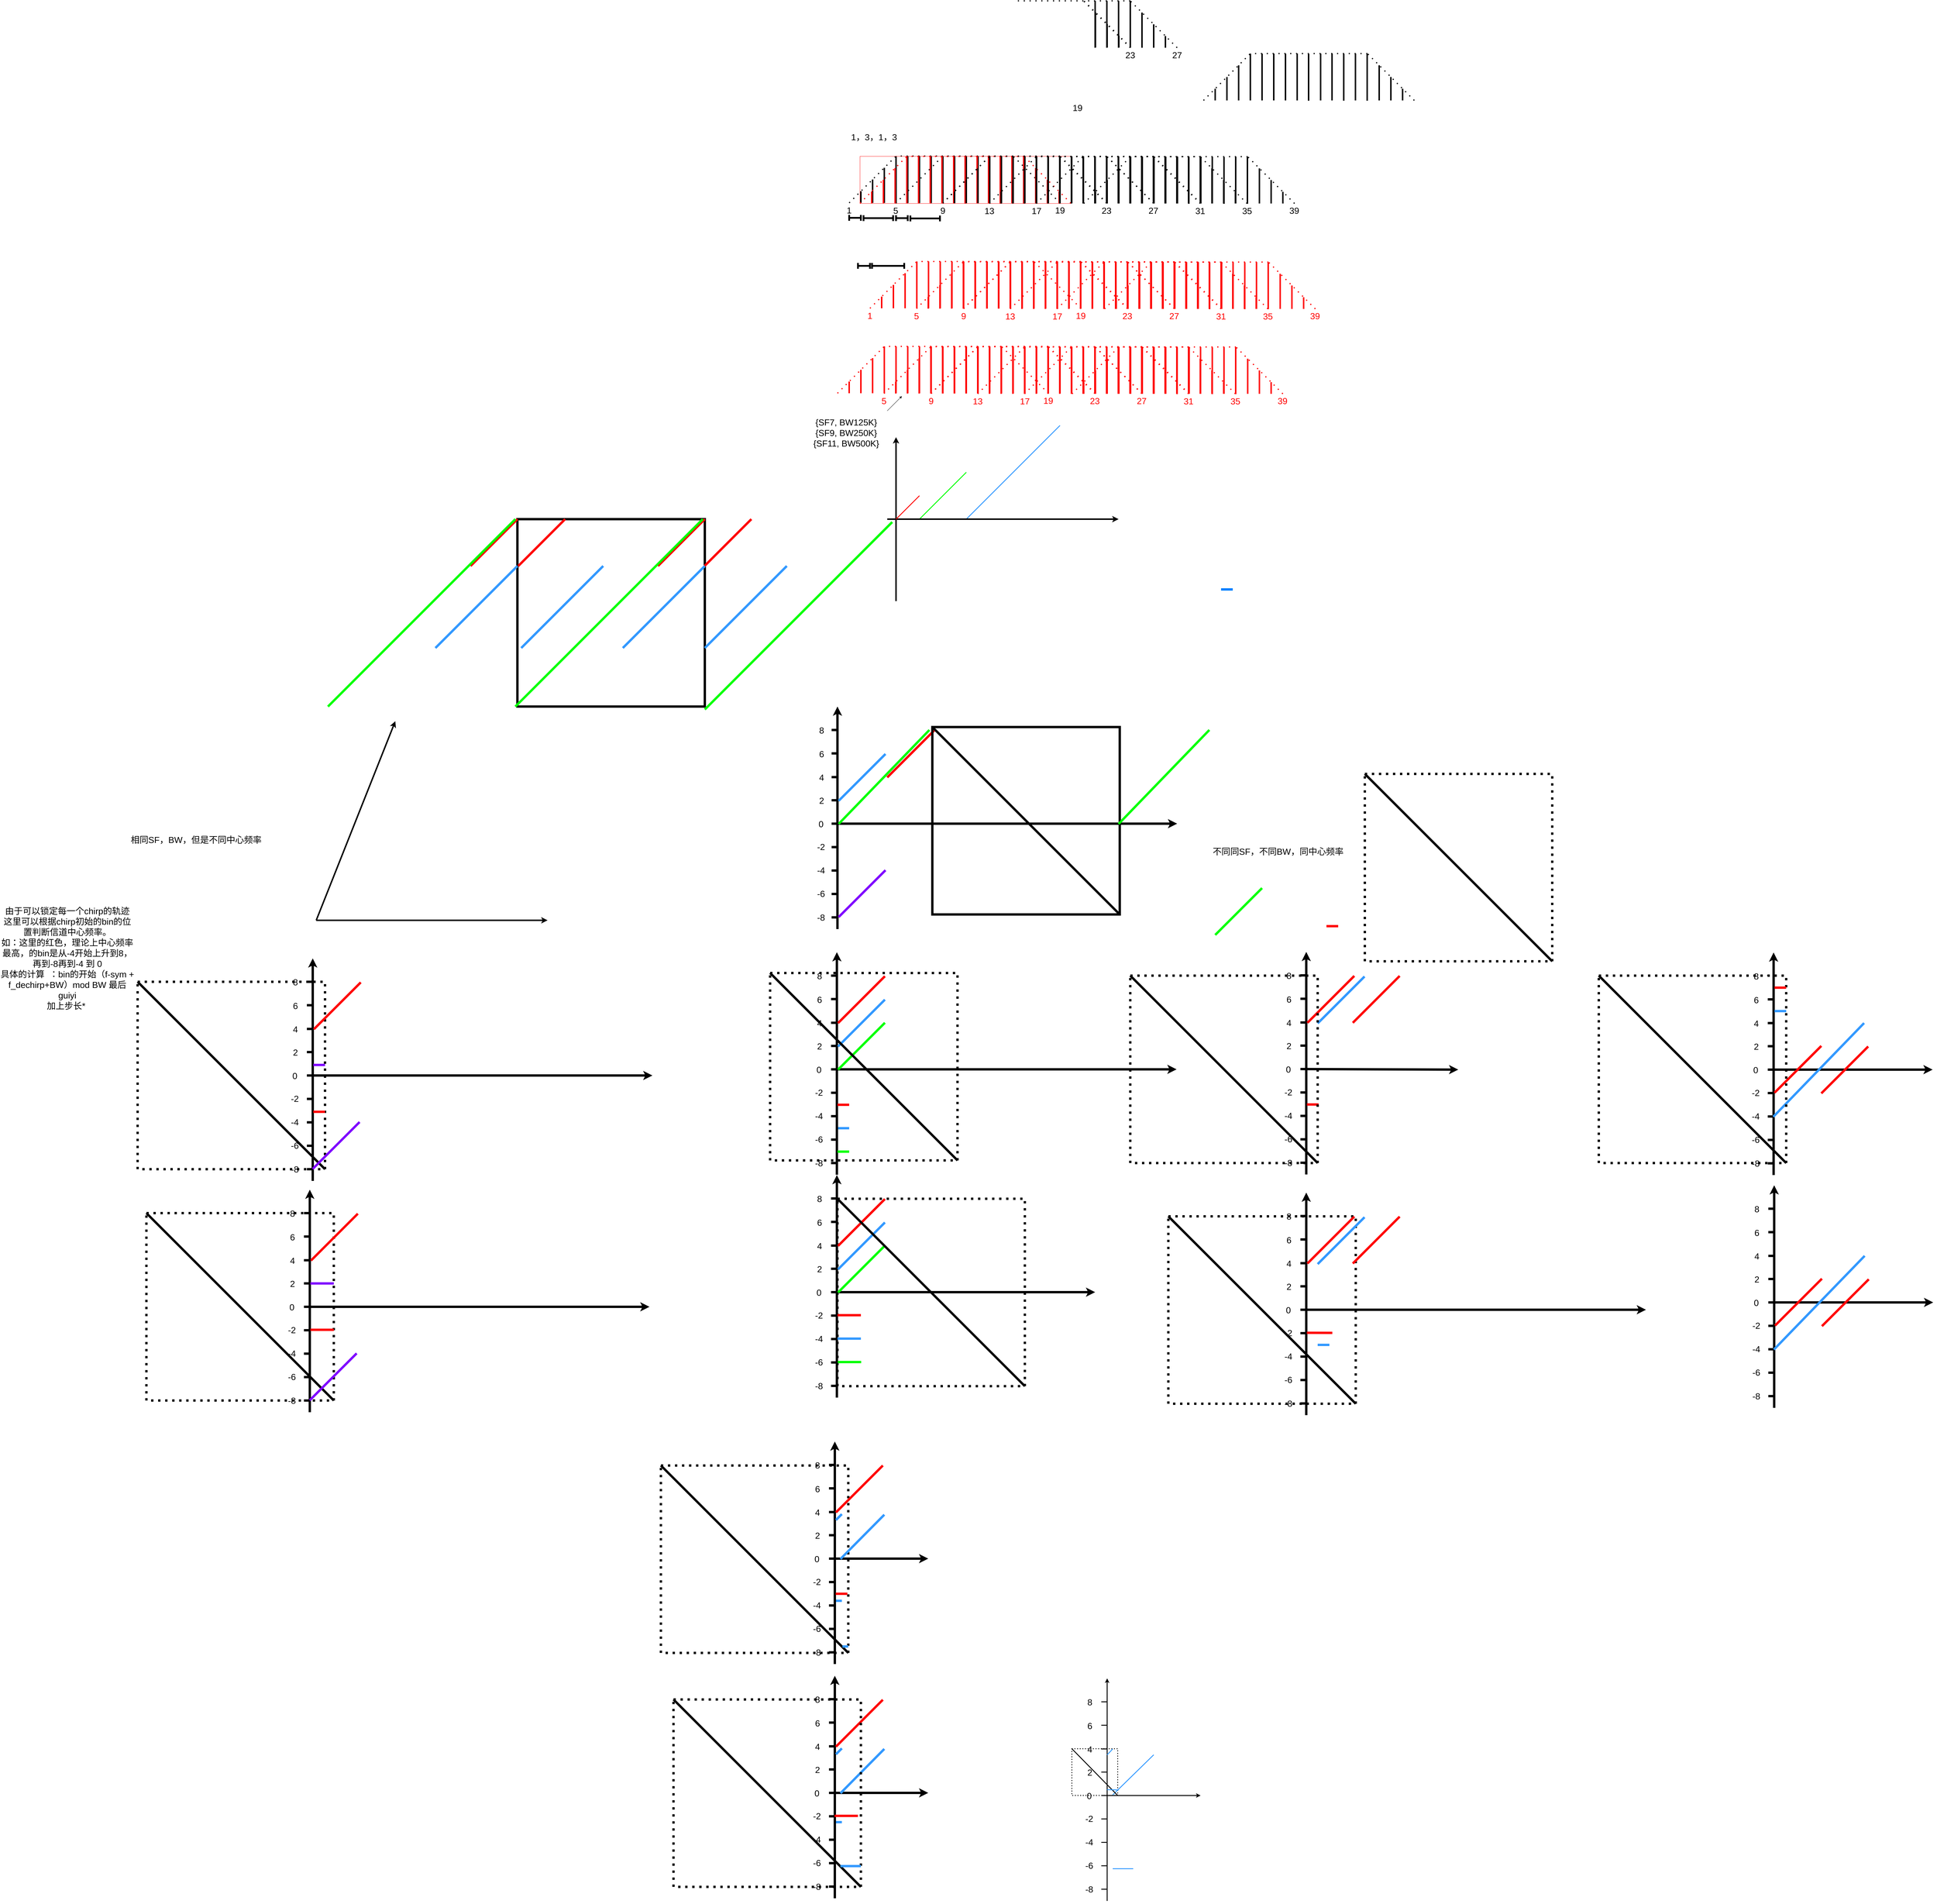 <mxfile version="22.1.7" type="github">
  <diagram name="第 1 页" id="DynYh5Pp3s0QMYPPIYiD">
    <mxGraphModel dx="5901" dy="2533" grid="1" gridSize="10" guides="1" tooltips="1" connect="1" arrows="1" fold="1" page="1" pageScale="1" pageWidth="827" pageHeight="1169" math="0" shadow="0">
      <root>
        <mxCell id="0" />
        <mxCell id="1" parent="0" />
        <mxCell id="HNg0yYvBAnVKUtFycP8H-108" value="" style="rounded=0;whiteSpace=wrap;html=1;strokeWidth=3;fillColor=none;dashed=1;dashPattern=1 2;" vertex="1" parent="1">
          <mxGeometry x="840.5" y="5479.25" width="156.5" height="159.5" as="geometry" />
        </mxCell>
        <mxCell id="Ln1rrtNtAOK9Qbm8BD9F-917" value="" style="rounded=0;whiteSpace=wrap;html=1;strokeWidth=8;fillColor=none;dashed=1;dashPattern=1 2;" parent="1" vertex="1">
          <mxGeometry x="40" y="3601" width="640" height="640" as="geometry" />
        </mxCell>
        <mxCell id="HNg0yYvBAnVKUtFycP8H-52" value="" style="rounded=0;whiteSpace=wrap;html=1;strokeWidth=8;fillColor=none;dashed=1;dashPattern=1 2;" vertex="1" parent="1">
          <mxGeometry x="-563" y="4512" width="640" height="640" as="geometry" />
        </mxCell>
        <mxCell id="Ln1rrtNtAOK9Qbm8BD9F-1222" value="" style="rounded=0;whiteSpace=wrap;html=1;strokeWidth=8;fillColor=none;dashed=1;dashPattern=1 2;" parent="1" vertex="1">
          <mxGeometry x="1170" y="3661" width="640" height="640" as="geometry" />
        </mxCell>
        <mxCell id="Ln1rrtNtAOK9Qbm8BD9F-1038" value="" style="rounded=0;whiteSpace=wrap;html=1;strokeWidth=8;fillColor=none;" parent="1" vertex="1">
          <mxGeometry x="-1053" y="1280" width="640" height="640" as="geometry" />
        </mxCell>
        <mxCell id="Ln1rrtNtAOK9Qbm8BD9F-974" value="" style="rounded=0;whiteSpace=wrap;html=1;strokeWidth=8;fillColor=none;dashed=1;dashPattern=1 2;" parent="1" vertex="1">
          <mxGeometry x="-2320" y="3650" width="640" height="640" as="geometry" />
        </mxCell>
        <mxCell id="Ln1rrtNtAOK9Qbm8BD9F-35" value="" style="group" parent="1" vertex="1" connectable="0">
          <mxGeometry x="50" y="40" width="1090" height="201" as="geometry" />
        </mxCell>
        <mxCell id="Ln1rrtNtAOK9Qbm8BD9F-1" value="" style="endArrow=none;html=1;rounded=1;strokeWidth=5;" parent="Ln1rrtNtAOK9Qbm8BD9F-35" edge="1">
          <mxGeometry width="50" height="50" relative="1" as="geometry">
            <mxPoint x="70" y="160" as="sourcePoint" />
            <mxPoint x="70" y="120" as="targetPoint" />
          </mxGeometry>
        </mxCell>
        <mxCell id="Ln1rrtNtAOK9Qbm8BD9F-2" value="" style="endArrow=none;html=1;rounded=1;strokeWidth=5;" parent="Ln1rrtNtAOK9Qbm8BD9F-35" edge="1">
          <mxGeometry width="50" height="50" relative="1" as="geometry">
            <mxPoint x="150" y="160" as="sourcePoint" />
            <mxPoint x="150" y="40" as="targetPoint" />
          </mxGeometry>
        </mxCell>
        <mxCell id="Ln1rrtNtAOK9Qbm8BD9F-3" value="" style="endArrow=none;html=1;rounded=1;strokeWidth=5;" parent="Ln1rrtNtAOK9Qbm8BD9F-35" edge="1">
          <mxGeometry width="50" height="50" relative="1" as="geometry">
            <mxPoint x="190" y="160" as="sourcePoint" />
            <mxPoint x="190" as="targetPoint" />
          </mxGeometry>
        </mxCell>
        <mxCell id="Ln1rrtNtAOK9Qbm8BD9F-5" value="" style="endArrow=none;html=1;rounded=1;strokeWidth=5;" parent="Ln1rrtNtAOK9Qbm8BD9F-35" edge="1">
          <mxGeometry width="50" height="50" relative="1" as="geometry">
            <mxPoint x="110" y="160" as="sourcePoint" />
            <mxPoint x="110" y="80" as="targetPoint" />
          </mxGeometry>
        </mxCell>
        <mxCell id="Ln1rrtNtAOK9Qbm8BD9F-6" value="" style="endArrow=none;html=1;rounded=1;strokeWidth=5;" parent="Ln1rrtNtAOK9Qbm8BD9F-35" edge="1">
          <mxGeometry width="50" height="50" relative="1" as="geometry">
            <mxPoint x="230" y="160" as="sourcePoint" />
            <mxPoint x="230" as="targetPoint" />
          </mxGeometry>
        </mxCell>
        <mxCell id="Ln1rrtNtAOK9Qbm8BD9F-7" value="" style="endArrow=none;html=1;rounded=1;strokeWidth=5;" parent="Ln1rrtNtAOK9Qbm8BD9F-35" edge="1">
          <mxGeometry width="50" height="50" relative="1" as="geometry">
            <mxPoint x="270" y="160" as="sourcePoint" />
            <mxPoint x="270" as="targetPoint" />
          </mxGeometry>
        </mxCell>
        <mxCell id="Ln1rrtNtAOK9Qbm8BD9F-8" value="" style="endArrow=none;html=1;rounded=1;strokeWidth=5;" parent="Ln1rrtNtAOK9Qbm8BD9F-35" edge="1">
          <mxGeometry width="50" height="50" relative="1" as="geometry">
            <mxPoint x="310" y="160" as="sourcePoint" />
            <mxPoint x="310" as="targetPoint" />
          </mxGeometry>
        </mxCell>
        <mxCell id="Ln1rrtNtAOK9Qbm8BD9F-9" value="" style="endArrow=none;html=1;rounded=1;strokeWidth=5;" parent="Ln1rrtNtAOK9Qbm8BD9F-35" edge="1">
          <mxGeometry width="50" height="50" relative="1" as="geometry">
            <mxPoint x="350" y="160" as="sourcePoint" />
            <mxPoint x="350" as="targetPoint" />
          </mxGeometry>
        </mxCell>
        <mxCell id="Ln1rrtNtAOK9Qbm8BD9F-10" value="" style="endArrow=none;html=1;rounded=1;strokeWidth=5;" parent="Ln1rrtNtAOK9Qbm8BD9F-35" edge="1">
          <mxGeometry width="50" height="50" relative="1" as="geometry">
            <mxPoint x="390" y="160" as="sourcePoint" />
            <mxPoint x="390" as="targetPoint" />
          </mxGeometry>
        </mxCell>
        <mxCell id="Ln1rrtNtAOK9Qbm8BD9F-11" value="" style="endArrow=none;html=1;rounded=1;strokeWidth=5;" parent="Ln1rrtNtAOK9Qbm8BD9F-35" edge="1">
          <mxGeometry width="50" height="50" relative="1" as="geometry">
            <mxPoint x="430" y="160" as="sourcePoint" />
            <mxPoint x="430" as="targetPoint" />
          </mxGeometry>
        </mxCell>
        <mxCell id="Ln1rrtNtAOK9Qbm8BD9F-12" value="" style="endArrow=none;html=1;rounded=1;strokeWidth=5;" parent="Ln1rrtNtAOK9Qbm8BD9F-35" edge="1">
          <mxGeometry width="50" height="50" relative="1" as="geometry">
            <mxPoint x="470" y="160" as="sourcePoint" />
            <mxPoint x="470" as="targetPoint" />
          </mxGeometry>
        </mxCell>
        <mxCell id="Ln1rrtNtAOK9Qbm8BD9F-13" value="" style="endArrow=none;html=1;rounded=1;strokeWidth=5;" parent="Ln1rrtNtAOK9Qbm8BD9F-35" edge="1">
          <mxGeometry width="50" height="50" relative="1" as="geometry">
            <mxPoint x="510" y="160" as="sourcePoint" />
            <mxPoint x="510" as="targetPoint" />
          </mxGeometry>
        </mxCell>
        <mxCell id="Ln1rrtNtAOK9Qbm8BD9F-14" value="" style="endArrow=none;html=1;rounded=1;strokeWidth=5;" parent="Ln1rrtNtAOK9Qbm8BD9F-35" edge="1">
          <mxGeometry width="50" height="50" relative="1" as="geometry">
            <mxPoint x="550" y="160" as="sourcePoint" />
            <mxPoint x="550" as="targetPoint" />
          </mxGeometry>
        </mxCell>
        <mxCell id="Ln1rrtNtAOK9Qbm8BD9F-15" value="" style="endArrow=none;html=1;rounded=1;strokeWidth=5;" parent="Ln1rrtNtAOK9Qbm8BD9F-35" edge="1">
          <mxGeometry width="50" height="50" relative="1" as="geometry">
            <mxPoint x="590" y="160" as="sourcePoint" />
            <mxPoint x="590" as="targetPoint" />
          </mxGeometry>
        </mxCell>
        <mxCell id="Ln1rrtNtAOK9Qbm8BD9F-26" value="" style="endArrow=none;html=1;rounded=1;strokeWidth=5;" parent="Ln1rrtNtAOK9Qbm8BD9F-35" edge="1">
          <mxGeometry width="50" height="50" relative="1" as="geometry">
            <mxPoint x="630" y="160" as="sourcePoint" />
            <mxPoint x="630" y="40" as="targetPoint" />
          </mxGeometry>
        </mxCell>
        <mxCell id="Ln1rrtNtAOK9Qbm8BD9F-27" value="" style="endArrow=none;html=1;rounded=1;strokeWidth=5;" parent="Ln1rrtNtAOK9Qbm8BD9F-35" edge="1">
          <mxGeometry width="50" height="50" relative="1" as="geometry">
            <mxPoint x="670" y="160" as="sourcePoint" />
            <mxPoint x="670" y="80" as="targetPoint" />
          </mxGeometry>
        </mxCell>
        <mxCell id="Ln1rrtNtAOK9Qbm8BD9F-28" value="" style="endArrow=none;html=1;rounded=1;strokeWidth=5;" parent="Ln1rrtNtAOK9Qbm8BD9F-35" edge="1">
          <mxGeometry width="50" height="50" relative="1" as="geometry">
            <mxPoint x="710" y="160" as="sourcePoint" />
            <mxPoint x="710" y="120" as="targetPoint" />
          </mxGeometry>
        </mxCell>
        <mxCell id="Ln1rrtNtAOK9Qbm8BD9F-30" value="" style="endArrow=none;html=1;rounded=0;strokeWidth=4;dashed=1;dashPattern=1 4;" parent="Ln1rrtNtAOK9Qbm8BD9F-35" edge="1">
          <mxGeometry width="50" height="50" relative="1" as="geometry">
            <mxPoint x="30" y="160" as="sourcePoint" />
            <mxPoint x="190" as="targetPoint" />
          </mxGeometry>
        </mxCell>
        <mxCell id="Ln1rrtNtAOK9Qbm8BD9F-31" value="" style="endArrow=none;html=1;rounded=0;strokeWidth=4;dashed=1;dashPattern=1 4;" parent="Ln1rrtNtAOK9Qbm8BD9F-35" edge="1">
          <mxGeometry width="50" height="50" relative="1" as="geometry">
            <mxPoint x="750" y="160" as="sourcePoint" />
            <mxPoint x="590" as="targetPoint" />
          </mxGeometry>
        </mxCell>
        <mxCell id="Ln1rrtNtAOK9Qbm8BD9F-32" value="" style="endArrow=none;html=1;rounded=0;strokeWidth=4;dashed=1;dashPattern=1 4;" parent="Ln1rrtNtAOK9Qbm8BD9F-35" edge="1">
          <mxGeometry width="50" height="50" relative="1" as="geometry">
            <mxPoint x="590" as="sourcePoint" />
            <mxPoint x="190" as="targetPoint" />
          </mxGeometry>
        </mxCell>
        <mxCell id="Ln1rrtNtAOK9Qbm8BD9F-33" value="&lt;font style=&quot;font-size: 30px;&quot;&gt;1&lt;/font&gt;" style="text;strokeColor=none;align=center;fillColor=none;html=1;verticalAlign=middle;whiteSpace=wrap;rounded=0;" parent="Ln1rrtNtAOK9Qbm8BD9F-35" vertex="1">
          <mxGeometry y="170" width="60" height="30" as="geometry" />
        </mxCell>
        <mxCell id="Ln1rrtNtAOK9Qbm8BD9F-34" value="&lt;font style=&quot;font-size: 30px;&quot;&gt;19&lt;/font&gt;" style="text;strokeColor=none;align=center;fillColor=none;html=1;verticalAlign=middle;whiteSpace=wrap;rounded=0;" parent="Ln1rrtNtAOK9Qbm8BD9F-35" vertex="1">
          <mxGeometry x="720" y="170" width="60" height="30" as="geometry" />
        </mxCell>
        <mxCell id="Ln1rrtNtAOK9Qbm8BD9F-36" value="" style="group" parent="Ln1rrtNtAOK9Qbm8BD9F-35" vertex="1" connectable="0">
          <mxGeometry x="159" y="1" width="931" height="200" as="geometry" />
        </mxCell>
        <mxCell id="Ln1rrtNtAOK9Qbm8BD9F-37" value="" style="endArrow=none;html=1;rounded=1;strokeWidth=5;" parent="Ln1rrtNtAOK9Qbm8BD9F-36" edge="1">
          <mxGeometry width="50" height="50" relative="1" as="geometry">
            <mxPoint x="70" y="160" as="sourcePoint" />
            <mxPoint x="70" y="120" as="targetPoint" />
          </mxGeometry>
        </mxCell>
        <mxCell id="Ln1rrtNtAOK9Qbm8BD9F-38" value="" style="endArrow=none;html=1;rounded=1;strokeWidth=5;" parent="Ln1rrtNtAOK9Qbm8BD9F-36" edge="1">
          <mxGeometry width="50" height="50" relative="1" as="geometry">
            <mxPoint x="150" y="160" as="sourcePoint" />
            <mxPoint x="150" y="40" as="targetPoint" />
          </mxGeometry>
        </mxCell>
        <mxCell id="Ln1rrtNtAOK9Qbm8BD9F-39" value="" style="endArrow=none;html=1;rounded=1;strokeWidth=5;" parent="Ln1rrtNtAOK9Qbm8BD9F-36" edge="1">
          <mxGeometry width="50" height="50" relative="1" as="geometry">
            <mxPoint x="190" y="160" as="sourcePoint" />
            <mxPoint x="190" as="targetPoint" />
          </mxGeometry>
        </mxCell>
        <mxCell id="Ln1rrtNtAOK9Qbm8BD9F-40" value="" style="endArrow=none;html=1;rounded=1;strokeWidth=5;" parent="Ln1rrtNtAOK9Qbm8BD9F-36" edge="1">
          <mxGeometry width="50" height="50" relative="1" as="geometry">
            <mxPoint x="110" y="160" as="sourcePoint" />
            <mxPoint x="110" y="80" as="targetPoint" />
          </mxGeometry>
        </mxCell>
        <mxCell id="Ln1rrtNtAOK9Qbm8BD9F-41" value="" style="endArrow=none;html=1;rounded=1;strokeWidth=5;" parent="Ln1rrtNtAOK9Qbm8BD9F-36" edge="1">
          <mxGeometry width="50" height="50" relative="1" as="geometry">
            <mxPoint x="230" y="160" as="sourcePoint" />
            <mxPoint x="230" as="targetPoint" />
          </mxGeometry>
        </mxCell>
        <mxCell id="Ln1rrtNtAOK9Qbm8BD9F-42" value="" style="endArrow=none;html=1;rounded=1;strokeWidth=5;" parent="Ln1rrtNtAOK9Qbm8BD9F-36" edge="1">
          <mxGeometry width="50" height="50" relative="1" as="geometry">
            <mxPoint x="270" y="160" as="sourcePoint" />
            <mxPoint x="270" as="targetPoint" />
          </mxGeometry>
        </mxCell>
        <mxCell id="Ln1rrtNtAOK9Qbm8BD9F-43" value="" style="endArrow=none;html=1;rounded=1;strokeWidth=5;" parent="Ln1rrtNtAOK9Qbm8BD9F-36" edge="1">
          <mxGeometry width="50" height="50" relative="1" as="geometry">
            <mxPoint x="310" y="160" as="sourcePoint" />
            <mxPoint x="310" as="targetPoint" />
          </mxGeometry>
        </mxCell>
        <mxCell id="Ln1rrtNtAOK9Qbm8BD9F-44" value="" style="endArrow=none;html=1;rounded=1;strokeWidth=5;" parent="Ln1rrtNtAOK9Qbm8BD9F-36" edge="1">
          <mxGeometry width="50" height="50" relative="1" as="geometry">
            <mxPoint x="350" y="160" as="sourcePoint" />
            <mxPoint x="350" as="targetPoint" />
          </mxGeometry>
        </mxCell>
        <mxCell id="Ln1rrtNtAOK9Qbm8BD9F-45" value="" style="endArrow=none;html=1;rounded=1;strokeWidth=5;" parent="Ln1rrtNtAOK9Qbm8BD9F-36" edge="1">
          <mxGeometry width="50" height="50" relative="1" as="geometry">
            <mxPoint x="390" y="160" as="sourcePoint" />
            <mxPoint x="390" as="targetPoint" />
          </mxGeometry>
        </mxCell>
        <mxCell id="Ln1rrtNtAOK9Qbm8BD9F-46" value="" style="endArrow=none;html=1;rounded=1;strokeWidth=5;" parent="Ln1rrtNtAOK9Qbm8BD9F-36" edge="1">
          <mxGeometry width="50" height="50" relative="1" as="geometry">
            <mxPoint x="430" y="160" as="sourcePoint" />
            <mxPoint x="430" as="targetPoint" />
          </mxGeometry>
        </mxCell>
        <mxCell id="Ln1rrtNtAOK9Qbm8BD9F-47" value="" style="endArrow=none;html=1;rounded=1;strokeWidth=5;" parent="Ln1rrtNtAOK9Qbm8BD9F-36" edge="1">
          <mxGeometry width="50" height="50" relative="1" as="geometry">
            <mxPoint x="470" y="160" as="sourcePoint" />
            <mxPoint x="470" as="targetPoint" />
          </mxGeometry>
        </mxCell>
        <mxCell id="Ln1rrtNtAOK9Qbm8BD9F-48" value="" style="endArrow=none;html=1;rounded=1;strokeWidth=5;" parent="Ln1rrtNtAOK9Qbm8BD9F-36" edge="1">
          <mxGeometry width="50" height="50" relative="1" as="geometry">
            <mxPoint x="510" y="160" as="sourcePoint" />
            <mxPoint x="510" as="targetPoint" />
          </mxGeometry>
        </mxCell>
        <mxCell id="Ln1rrtNtAOK9Qbm8BD9F-49" value="" style="endArrow=none;html=1;rounded=1;strokeWidth=5;" parent="Ln1rrtNtAOK9Qbm8BD9F-36" edge="1">
          <mxGeometry width="50" height="50" relative="1" as="geometry">
            <mxPoint x="550" y="160" as="sourcePoint" />
            <mxPoint x="550" as="targetPoint" />
          </mxGeometry>
        </mxCell>
        <mxCell id="Ln1rrtNtAOK9Qbm8BD9F-50" value="" style="endArrow=none;html=1;rounded=1;strokeWidth=5;" parent="Ln1rrtNtAOK9Qbm8BD9F-36" edge="1">
          <mxGeometry width="50" height="50" relative="1" as="geometry">
            <mxPoint x="590" y="160" as="sourcePoint" />
            <mxPoint x="590" as="targetPoint" />
          </mxGeometry>
        </mxCell>
        <mxCell id="Ln1rrtNtAOK9Qbm8BD9F-51" value="" style="endArrow=none;html=1;rounded=1;strokeWidth=5;" parent="Ln1rrtNtAOK9Qbm8BD9F-36" edge="1">
          <mxGeometry width="50" height="50" relative="1" as="geometry">
            <mxPoint x="630" y="160" as="sourcePoint" />
            <mxPoint x="630" y="40" as="targetPoint" />
          </mxGeometry>
        </mxCell>
        <mxCell id="Ln1rrtNtAOK9Qbm8BD9F-52" value="" style="endArrow=none;html=1;rounded=1;strokeWidth=5;" parent="Ln1rrtNtAOK9Qbm8BD9F-36" edge="1">
          <mxGeometry width="50" height="50" relative="1" as="geometry">
            <mxPoint x="670" y="160" as="sourcePoint" />
            <mxPoint x="670" y="80" as="targetPoint" />
          </mxGeometry>
        </mxCell>
        <mxCell id="Ln1rrtNtAOK9Qbm8BD9F-53" value="" style="endArrow=none;html=1;rounded=1;strokeWidth=5;" parent="Ln1rrtNtAOK9Qbm8BD9F-36" edge="1">
          <mxGeometry width="50" height="50" relative="1" as="geometry">
            <mxPoint x="710" y="160" as="sourcePoint" />
            <mxPoint x="710" y="120" as="targetPoint" />
          </mxGeometry>
        </mxCell>
        <mxCell id="Ln1rrtNtAOK9Qbm8BD9F-54" value="" style="endArrow=none;html=1;rounded=0;strokeWidth=4;dashed=1;dashPattern=1 4;" parent="Ln1rrtNtAOK9Qbm8BD9F-36" edge="1">
          <mxGeometry width="50" height="50" relative="1" as="geometry">
            <mxPoint x="30" y="160" as="sourcePoint" />
            <mxPoint x="190" as="targetPoint" />
          </mxGeometry>
        </mxCell>
        <mxCell id="Ln1rrtNtAOK9Qbm8BD9F-55" value="" style="endArrow=none;html=1;rounded=0;strokeWidth=4;dashed=1;dashPattern=1 4;" parent="Ln1rrtNtAOK9Qbm8BD9F-36" edge="1">
          <mxGeometry width="50" height="50" relative="1" as="geometry">
            <mxPoint x="750" y="160" as="sourcePoint" />
            <mxPoint x="590" as="targetPoint" />
          </mxGeometry>
        </mxCell>
        <mxCell id="Ln1rrtNtAOK9Qbm8BD9F-56" value="" style="endArrow=none;html=1;rounded=0;strokeWidth=4;dashed=1;dashPattern=1 4;" parent="Ln1rrtNtAOK9Qbm8BD9F-36" edge="1">
          <mxGeometry width="50" height="50" relative="1" as="geometry">
            <mxPoint x="590" as="sourcePoint" />
            <mxPoint x="190" as="targetPoint" />
          </mxGeometry>
        </mxCell>
        <mxCell id="Ln1rrtNtAOK9Qbm8BD9F-57" value="&lt;font style=&quot;font-size: 30px;&quot;&gt;5&lt;/font&gt;" style="text;strokeColor=none;align=center;fillColor=none;html=1;verticalAlign=middle;whiteSpace=wrap;rounded=0;" parent="Ln1rrtNtAOK9Qbm8BD9F-36" vertex="1">
          <mxGeometry y="170" width="60" height="30" as="geometry" />
        </mxCell>
        <mxCell id="Ln1rrtNtAOK9Qbm8BD9F-58" value="&lt;font style=&quot;font-size: 30px;&quot;&gt;23&lt;/font&gt;" style="text;strokeColor=none;align=center;fillColor=none;html=1;verticalAlign=middle;whiteSpace=wrap;rounded=0;" parent="Ln1rrtNtAOK9Qbm8BD9F-36" vertex="1">
          <mxGeometry x="720" y="170" width="60" height="30" as="geometry" />
        </mxCell>
        <mxCell id="Ln1rrtNtAOK9Qbm8BD9F-59" value="" style="endArrow=none;html=1;rounded=1;strokeWidth=5;" parent="Ln1rrtNtAOK9Qbm8BD9F-36" edge="1">
          <mxGeometry width="50" height="50" relative="1" as="geometry">
            <mxPoint x="191" y="159" as="sourcePoint" />
            <mxPoint x="191" y="-1" as="targetPoint" />
          </mxGeometry>
        </mxCell>
        <mxCell id="Ln1rrtNtAOK9Qbm8BD9F-60" value="" style="endArrow=none;html=1;rounded=1;strokeWidth=5;" parent="Ln1rrtNtAOK9Qbm8BD9F-36" edge="1">
          <mxGeometry width="50" height="50" relative="1" as="geometry">
            <mxPoint x="231" y="159" as="sourcePoint" />
            <mxPoint x="231" y="-1" as="targetPoint" />
          </mxGeometry>
        </mxCell>
        <mxCell id="Ln1rrtNtAOK9Qbm8BD9F-61" value="" style="endArrow=none;html=1;rounded=1;strokeWidth=5;" parent="Ln1rrtNtAOK9Qbm8BD9F-36" edge="1">
          <mxGeometry width="50" height="50" relative="1" as="geometry">
            <mxPoint x="271" y="159" as="sourcePoint" />
            <mxPoint x="271" y="-1" as="targetPoint" />
          </mxGeometry>
        </mxCell>
        <mxCell id="Ln1rrtNtAOK9Qbm8BD9F-62" value="" style="endArrow=none;html=1;rounded=1;strokeWidth=5;" parent="Ln1rrtNtAOK9Qbm8BD9F-36" edge="1">
          <mxGeometry width="50" height="50" relative="1" as="geometry">
            <mxPoint x="311" y="159" as="sourcePoint" />
            <mxPoint x="311" y="-1" as="targetPoint" />
          </mxGeometry>
        </mxCell>
        <mxCell id="Ln1rrtNtAOK9Qbm8BD9F-63" value="" style="endArrow=none;html=1;rounded=1;strokeWidth=5;" parent="Ln1rrtNtAOK9Qbm8BD9F-36" edge="1">
          <mxGeometry width="50" height="50" relative="1" as="geometry">
            <mxPoint x="351" y="159" as="sourcePoint" />
            <mxPoint x="351" y="-1" as="targetPoint" />
          </mxGeometry>
        </mxCell>
        <mxCell id="Ln1rrtNtAOK9Qbm8BD9F-64" value="" style="endArrow=none;html=1;rounded=1;strokeWidth=5;" parent="Ln1rrtNtAOK9Qbm8BD9F-36" edge="1">
          <mxGeometry width="50" height="50" relative="1" as="geometry">
            <mxPoint x="391" y="159" as="sourcePoint" />
            <mxPoint x="391" y="-1" as="targetPoint" />
          </mxGeometry>
        </mxCell>
        <mxCell id="Ln1rrtNtAOK9Qbm8BD9F-65" value="" style="endArrow=none;html=1;rounded=1;strokeWidth=5;" parent="Ln1rrtNtAOK9Qbm8BD9F-36" edge="1">
          <mxGeometry width="50" height="50" relative="1" as="geometry">
            <mxPoint x="431" y="159" as="sourcePoint" />
            <mxPoint x="431" y="-1" as="targetPoint" />
          </mxGeometry>
        </mxCell>
        <mxCell id="Ln1rrtNtAOK9Qbm8BD9F-66" value="" style="endArrow=none;html=1;rounded=1;strokeWidth=5;" parent="Ln1rrtNtAOK9Qbm8BD9F-36" edge="1">
          <mxGeometry width="50" height="50" relative="1" as="geometry">
            <mxPoint x="471" y="159" as="sourcePoint" />
            <mxPoint x="471" y="-1" as="targetPoint" />
          </mxGeometry>
        </mxCell>
        <mxCell id="Ln1rrtNtAOK9Qbm8BD9F-67" value="" style="endArrow=none;html=1;rounded=1;strokeWidth=5;" parent="Ln1rrtNtAOK9Qbm8BD9F-36" edge="1">
          <mxGeometry width="50" height="50" relative="1" as="geometry">
            <mxPoint x="511" y="159" as="sourcePoint" />
            <mxPoint x="511" y="-1" as="targetPoint" />
          </mxGeometry>
        </mxCell>
        <mxCell id="Ln1rrtNtAOK9Qbm8BD9F-68" value="" style="endArrow=none;html=1;rounded=1;strokeWidth=5;" parent="Ln1rrtNtAOK9Qbm8BD9F-36" edge="1">
          <mxGeometry width="50" height="50" relative="1" as="geometry">
            <mxPoint x="551" y="159" as="sourcePoint" />
            <mxPoint x="551" y="-1" as="targetPoint" />
          </mxGeometry>
        </mxCell>
        <mxCell id="Ln1rrtNtAOK9Qbm8BD9F-69" value="" style="endArrow=none;html=1;rounded=1;strokeWidth=5;" parent="Ln1rrtNtAOK9Qbm8BD9F-36" edge="1">
          <mxGeometry width="50" height="50" relative="1" as="geometry">
            <mxPoint x="591" y="159" as="sourcePoint" />
            <mxPoint x="591" y="-1" as="targetPoint" />
          </mxGeometry>
        </mxCell>
        <mxCell id="Ln1rrtNtAOK9Qbm8BD9F-70" value="" style="endArrow=none;html=1;rounded=1;strokeWidth=5;" parent="Ln1rrtNtAOK9Qbm8BD9F-36" edge="1">
          <mxGeometry width="50" height="50" relative="1" as="geometry">
            <mxPoint x="631" y="159" as="sourcePoint" />
            <mxPoint x="631" y="39" as="targetPoint" />
          </mxGeometry>
        </mxCell>
        <mxCell id="Ln1rrtNtAOK9Qbm8BD9F-71" value="" style="endArrow=none;html=1;rounded=1;strokeWidth=5;" parent="Ln1rrtNtAOK9Qbm8BD9F-36" edge="1">
          <mxGeometry width="50" height="50" relative="1" as="geometry">
            <mxPoint x="671" y="159" as="sourcePoint" />
            <mxPoint x="671" y="79" as="targetPoint" />
          </mxGeometry>
        </mxCell>
        <mxCell id="Ln1rrtNtAOK9Qbm8BD9F-72" value="" style="endArrow=none;html=1;rounded=1;strokeWidth=5;" parent="Ln1rrtNtAOK9Qbm8BD9F-36" edge="1">
          <mxGeometry width="50" height="50" relative="1" as="geometry">
            <mxPoint x="711" y="159" as="sourcePoint" />
            <mxPoint x="711" y="119" as="targetPoint" />
          </mxGeometry>
        </mxCell>
        <mxCell id="Ln1rrtNtAOK9Qbm8BD9F-73" value="" style="endArrow=none;html=1;rounded=0;strokeWidth=4;dashed=1;dashPattern=1 4;" parent="Ln1rrtNtAOK9Qbm8BD9F-36" edge="1">
          <mxGeometry width="50" height="50" relative="1" as="geometry">
            <mxPoint x="751" y="159" as="sourcePoint" />
            <mxPoint x="591" y="-1" as="targetPoint" />
          </mxGeometry>
        </mxCell>
        <mxCell id="Ln1rrtNtAOK9Qbm8BD9F-74" value="" style="endArrow=none;html=1;rounded=0;strokeWidth=4;dashed=1;dashPattern=1 4;" parent="Ln1rrtNtAOK9Qbm8BD9F-36" edge="1">
          <mxGeometry width="50" height="50" relative="1" as="geometry">
            <mxPoint x="591" y="-1" as="sourcePoint" />
            <mxPoint x="191" y="-1" as="targetPoint" />
          </mxGeometry>
        </mxCell>
        <mxCell id="Ln1rrtNtAOK9Qbm8BD9F-75" value="&lt;font style=&quot;font-size: 30px;&quot;&gt;9&lt;/font&gt;" style="text;strokeColor=none;align=center;fillColor=none;html=1;verticalAlign=middle;whiteSpace=wrap;rounded=0;" parent="Ln1rrtNtAOK9Qbm8BD9F-36" vertex="1">
          <mxGeometry x="161" y="170" width="60" height="30" as="geometry" />
        </mxCell>
        <mxCell id="Ln1rrtNtAOK9Qbm8BD9F-76" value="" style="endArrow=none;html=1;rounded=1;strokeWidth=5;" parent="Ln1rrtNtAOK9Qbm8BD9F-36" edge="1">
          <mxGeometry width="50" height="50" relative="1" as="geometry">
            <mxPoint x="230" y="160" as="sourcePoint" />
            <mxPoint x="230" y="120" as="targetPoint" />
          </mxGeometry>
        </mxCell>
        <mxCell id="Ln1rrtNtAOK9Qbm8BD9F-77" value="" style="endArrow=none;html=1;rounded=1;strokeWidth=5;" parent="Ln1rrtNtAOK9Qbm8BD9F-36" edge="1">
          <mxGeometry width="50" height="50" relative="1" as="geometry">
            <mxPoint x="310" y="160" as="sourcePoint" />
            <mxPoint x="310" y="40" as="targetPoint" />
          </mxGeometry>
        </mxCell>
        <mxCell id="Ln1rrtNtAOK9Qbm8BD9F-78" value="" style="endArrow=none;html=1;rounded=1;strokeWidth=5;" parent="Ln1rrtNtAOK9Qbm8BD9F-36" edge="1">
          <mxGeometry width="50" height="50" relative="1" as="geometry">
            <mxPoint x="350" y="160" as="sourcePoint" />
            <mxPoint x="350" as="targetPoint" />
          </mxGeometry>
        </mxCell>
        <mxCell id="Ln1rrtNtAOK9Qbm8BD9F-79" value="" style="endArrow=none;html=1;rounded=1;strokeWidth=5;" parent="Ln1rrtNtAOK9Qbm8BD9F-36" edge="1">
          <mxGeometry width="50" height="50" relative="1" as="geometry">
            <mxPoint x="270" y="160" as="sourcePoint" />
            <mxPoint x="270" y="80" as="targetPoint" />
          </mxGeometry>
        </mxCell>
        <mxCell id="Ln1rrtNtAOK9Qbm8BD9F-80" value="" style="endArrow=none;html=1;rounded=1;strokeWidth=5;" parent="Ln1rrtNtAOK9Qbm8BD9F-36" edge="1">
          <mxGeometry width="50" height="50" relative="1" as="geometry">
            <mxPoint x="390" y="160" as="sourcePoint" />
            <mxPoint x="390" as="targetPoint" />
          </mxGeometry>
        </mxCell>
        <mxCell id="Ln1rrtNtAOK9Qbm8BD9F-81" value="" style="endArrow=none;html=1;rounded=1;strokeWidth=5;" parent="Ln1rrtNtAOK9Qbm8BD9F-36" edge="1">
          <mxGeometry width="50" height="50" relative="1" as="geometry">
            <mxPoint x="430" y="160" as="sourcePoint" />
            <mxPoint x="430" as="targetPoint" />
          </mxGeometry>
        </mxCell>
        <mxCell id="Ln1rrtNtAOK9Qbm8BD9F-82" value="" style="endArrow=none;html=1;rounded=1;strokeWidth=5;" parent="Ln1rrtNtAOK9Qbm8BD9F-36" edge="1">
          <mxGeometry width="50" height="50" relative="1" as="geometry">
            <mxPoint x="470" y="160" as="sourcePoint" />
            <mxPoint x="470" as="targetPoint" />
          </mxGeometry>
        </mxCell>
        <mxCell id="Ln1rrtNtAOK9Qbm8BD9F-83" value="" style="endArrow=none;html=1;rounded=1;strokeWidth=5;" parent="Ln1rrtNtAOK9Qbm8BD9F-36" edge="1">
          <mxGeometry width="50" height="50" relative="1" as="geometry">
            <mxPoint x="510" y="160" as="sourcePoint" />
            <mxPoint x="510" as="targetPoint" />
          </mxGeometry>
        </mxCell>
        <mxCell id="Ln1rrtNtAOK9Qbm8BD9F-84" value="" style="endArrow=none;html=1;rounded=1;strokeWidth=5;" parent="Ln1rrtNtAOK9Qbm8BD9F-36" edge="1">
          <mxGeometry width="50" height="50" relative="1" as="geometry">
            <mxPoint x="550" y="160" as="sourcePoint" />
            <mxPoint x="550" as="targetPoint" />
          </mxGeometry>
        </mxCell>
        <mxCell id="Ln1rrtNtAOK9Qbm8BD9F-85" value="" style="endArrow=none;html=1;rounded=1;strokeWidth=5;" parent="Ln1rrtNtAOK9Qbm8BD9F-36" edge="1">
          <mxGeometry width="50" height="50" relative="1" as="geometry">
            <mxPoint x="590" y="160" as="sourcePoint" />
            <mxPoint x="590" as="targetPoint" />
          </mxGeometry>
        </mxCell>
        <mxCell id="Ln1rrtNtAOK9Qbm8BD9F-86" value="" style="endArrow=none;html=1;rounded=1;strokeWidth=5;" parent="Ln1rrtNtAOK9Qbm8BD9F-36" edge="1">
          <mxGeometry width="50" height="50" relative="1" as="geometry">
            <mxPoint x="630" y="160" as="sourcePoint" />
            <mxPoint x="630" as="targetPoint" />
          </mxGeometry>
        </mxCell>
        <mxCell id="Ln1rrtNtAOK9Qbm8BD9F-87" value="" style="endArrow=none;html=1;rounded=1;strokeWidth=5;" parent="Ln1rrtNtAOK9Qbm8BD9F-36" edge="1">
          <mxGeometry width="50" height="50" relative="1" as="geometry">
            <mxPoint x="670" y="160" as="sourcePoint" />
            <mxPoint x="670" as="targetPoint" />
          </mxGeometry>
        </mxCell>
        <mxCell id="Ln1rrtNtAOK9Qbm8BD9F-88" value="" style="endArrow=none;html=1;rounded=1;strokeWidth=5;" parent="Ln1rrtNtAOK9Qbm8BD9F-36" edge="1">
          <mxGeometry width="50" height="50" relative="1" as="geometry">
            <mxPoint x="710" y="160" as="sourcePoint" />
            <mxPoint x="710" as="targetPoint" />
          </mxGeometry>
        </mxCell>
        <mxCell id="Ln1rrtNtAOK9Qbm8BD9F-89" value="" style="endArrow=none;html=1;rounded=1;strokeWidth=5;" parent="Ln1rrtNtAOK9Qbm8BD9F-36" edge="1">
          <mxGeometry width="50" height="50" relative="1" as="geometry">
            <mxPoint x="750" y="160" as="sourcePoint" />
            <mxPoint x="750" as="targetPoint" />
          </mxGeometry>
        </mxCell>
        <mxCell id="Ln1rrtNtAOK9Qbm8BD9F-90" value="" style="endArrow=none;html=1;rounded=1;strokeWidth=5;" parent="Ln1rrtNtAOK9Qbm8BD9F-36" edge="1">
          <mxGeometry width="50" height="50" relative="1" as="geometry">
            <mxPoint x="790" y="160" as="sourcePoint" />
            <mxPoint x="790" y="40" as="targetPoint" />
          </mxGeometry>
        </mxCell>
        <mxCell id="Ln1rrtNtAOK9Qbm8BD9F-91" value="" style="endArrow=none;html=1;rounded=1;strokeWidth=5;" parent="Ln1rrtNtAOK9Qbm8BD9F-36" edge="1">
          <mxGeometry width="50" height="50" relative="1" as="geometry">
            <mxPoint x="830" y="160" as="sourcePoint" />
            <mxPoint x="830" y="80" as="targetPoint" />
          </mxGeometry>
        </mxCell>
        <mxCell id="Ln1rrtNtAOK9Qbm8BD9F-92" value="" style="endArrow=none;html=1;rounded=1;strokeWidth=5;" parent="Ln1rrtNtAOK9Qbm8BD9F-36" edge="1">
          <mxGeometry width="50" height="50" relative="1" as="geometry">
            <mxPoint x="870" y="160" as="sourcePoint" />
            <mxPoint x="870" y="120" as="targetPoint" />
          </mxGeometry>
        </mxCell>
        <mxCell id="Ln1rrtNtAOK9Qbm8BD9F-93" value="" style="endArrow=none;html=1;rounded=0;strokeWidth=4;dashed=1;dashPattern=1 4;" parent="Ln1rrtNtAOK9Qbm8BD9F-36" edge="1">
          <mxGeometry width="50" height="50" relative="1" as="geometry">
            <mxPoint x="190" y="160" as="sourcePoint" />
            <mxPoint x="350" as="targetPoint" />
          </mxGeometry>
        </mxCell>
        <mxCell id="Ln1rrtNtAOK9Qbm8BD9F-94" value="" style="endArrow=none;html=1;rounded=0;strokeWidth=4;dashed=1;dashPattern=1 4;" parent="Ln1rrtNtAOK9Qbm8BD9F-36" edge="1">
          <mxGeometry width="50" height="50" relative="1" as="geometry">
            <mxPoint x="910" y="160" as="sourcePoint" />
            <mxPoint x="750" as="targetPoint" />
          </mxGeometry>
        </mxCell>
        <mxCell id="Ln1rrtNtAOK9Qbm8BD9F-95" value="" style="endArrow=none;html=1;rounded=0;strokeWidth=4;dashed=1;dashPattern=1 4;" parent="Ln1rrtNtAOK9Qbm8BD9F-36" edge="1">
          <mxGeometry width="50" height="50" relative="1" as="geometry">
            <mxPoint x="750" as="sourcePoint" />
            <mxPoint x="350" as="targetPoint" />
          </mxGeometry>
        </mxCell>
        <mxCell id="Ln1rrtNtAOK9Qbm8BD9F-96" value="&lt;font style=&quot;font-size: 30px;&quot;&gt;27&lt;/font&gt;" style="text;strokeColor=none;align=center;fillColor=none;html=1;verticalAlign=middle;whiteSpace=wrap;rounded=0;" parent="Ln1rrtNtAOK9Qbm8BD9F-36" vertex="1">
          <mxGeometry x="880" y="170" width="60" height="30" as="geometry" />
        </mxCell>
        <mxCell id="Ln1rrtNtAOK9Qbm8BD9F-351" value="" style="group;strokeColor=#FF0000;" parent="Ln1rrtNtAOK9Qbm8BD9F-35" vertex="1" connectable="0">
          <mxGeometry x="67" y="1" width="720" height="161" as="geometry" />
        </mxCell>
        <mxCell id="Ln1rrtNtAOK9Qbm8BD9F-266" value="" style="endArrow=none;html=1;rounded=1;strokeWidth=5;strokeColor=#FF0000;" parent="Ln1rrtNtAOK9Qbm8BD9F-351" edge="1">
          <mxGeometry width="50" height="50" relative="1" as="geometry">
            <mxPoint x="40" y="160" as="sourcePoint" />
            <mxPoint x="40" y="120" as="targetPoint" />
          </mxGeometry>
        </mxCell>
        <mxCell id="Ln1rrtNtAOK9Qbm8BD9F-267" value="" style="endArrow=none;html=1;rounded=1;strokeWidth=5;strokeColor=#FF0000;" parent="Ln1rrtNtAOK9Qbm8BD9F-351" edge="1">
          <mxGeometry width="50" height="50" relative="1" as="geometry">
            <mxPoint x="120" y="160" as="sourcePoint" />
            <mxPoint x="120" y="40" as="targetPoint" />
          </mxGeometry>
        </mxCell>
        <mxCell id="Ln1rrtNtAOK9Qbm8BD9F-268" value="" style="endArrow=none;html=1;rounded=1;strokeWidth=5;strokeColor=#FF0000;" parent="Ln1rrtNtAOK9Qbm8BD9F-351" edge="1">
          <mxGeometry width="50" height="50" relative="1" as="geometry">
            <mxPoint x="160" y="160" as="sourcePoint" />
            <mxPoint x="160" as="targetPoint" />
          </mxGeometry>
        </mxCell>
        <mxCell id="Ln1rrtNtAOK9Qbm8BD9F-269" value="" style="endArrow=none;html=1;rounded=1;strokeWidth=5;strokeColor=#FF0000;" parent="Ln1rrtNtAOK9Qbm8BD9F-351" edge="1">
          <mxGeometry width="50" height="50" relative="1" as="geometry">
            <mxPoint x="80" y="160" as="sourcePoint" />
            <mxPoint x="80" y="80" as="targetPoint" />
          </mxGeometry>
        </mxCell>
        <mxCell id="Ln1rrtNtAOK9Qbm8BD9F-270" value="" style="endArrow=none;html=1;rounded=1;strokeWidth=5;strokeColor=#FF0000;" parent="Ln1rrtNtAOK9Qbm8BD9F-351" edge="1">
          <mxGeometry width="50" height="50" relative="1" as="geometry">
            <mxPoint x="200" y="160" as="sourcePoint" />
            <mxPoint x="200" as="targetPoint" />
          </mxGeometry>
        </mxCell>
        <mxCell id="Ln1rrtNtAOK9Qbm8BD9F-271" value="" style="endArrow=none;html=1;rounded=1;strokeWidth=5;strokeColor=#FF0000;" parent="Ln1rrtNtAOK9Qbm8BD9F-351" edge="1">
          <mxGeometry width="50" height="50" relative="1" as="geometry">
            <mxPoint x="240" y="160" as="sourcePoint" />
            <mxPoint x="240" as="targetPoint" />
          </mxGeometry>
        </mxCell>
        <mxCell id="Ln1rrtNtAOK9Qbm8BD9F-272" value="" style="endArrow=none;html=1;rounded=1;strokeWidth=5;strokeColor=#FF0000;" parent="Ln1rrtNtAOK9Qbm8BD9F-351" edge="1">
          <mxGeometry width="50" height="50" relative="1" as="geometry">
            <mxPoint x="280" y="160" as="sourcePoint" />
            <mxPoint x="280" as="targetPoint" />
          </mxGeometry>
        </mxCell>
        <mxCell id="Ln1rrtNtAOK9Qbm8BD9F-273" value="" style="endArrow=none;html=1;rounded=1;strokeWidth=5;strokeColor=#FF0000;" parent="Ln1rrtNtAOK9Qbm8BD9F-351" edge="1">
          <mxGeometry width="50" height="50" relative="1" as="geometry">
            <mxPoint x="320" y="160" as="sourcePoint" />
            <mxPoint x="320" as="targetPoint" />
          </mxGeometry>
        </mxCell>
        <mxCell id="Ln1rrtNtAOK9Qbm8BD9F-274" value="" style="endArrow=none;html=1;rounded=1;strokeWidth=5;strokeColor=#FF0000;" parent="Ln1rrtNtAOK9Qbm8BD9F-351" edge="1">
          <mxGeometry width="50" height="50" relative="1" as="geometry">
            <mxPoint x="359" y="161" as="sourcePoint" />
            <mxPoint x="359" y="1" as="targetPoint" />
          </mxGeometry>
        </mxCell>
        <mxCell id="Ln1rrtNtAOK9Qbm8BD9F-277" value="" style="endArrow=none;html=1;rounded=1;strokeWidth=5;strokeColor=#FF0000;" parent="Ln1rrtNtAOK9Qbm8BD9F-351" edge="1">
          <mxGeometry width="50" height="50" relative="1" as="geometry">
            <mxPoint x="479" y="161" as="sourcePoint" />
            <mxPoint x="479" y="1" as="targetPoint" />
          </mxGeometry>
        </mxCell>
        <mxCell id="Ln1rrtNtAOK9Qbm8BD9F-278" value="" style="endArrow=none;html=1;rounded=1;strokeWidth=5;strokeColor=#FF0000;" parent="Ln1rrtNtAOK9Qbm8BD9F-351" edge="1">
          <mxGeometry width="50" height="50" relative="1" as="geometry">
            <mxPoint x="519" y="160" as="sourcePoint" />
            <mxPoint x="519" as="targetPoint" />
          </mxGeometry>
        </mxCell>
        <mxCell id="Ln1rrtNtAOK9Qbm8BD9F-279" value="" style="endArrow=none;html=1;rounded=1;strokeWidth=5;strokeColor=#FF0000;" parent="Ln1rrtNtAOK9Qbm8BD9F-351" edge="1">
          <mxGeometry width="50" height="50" relative="1" as="geometry">
            <mxPoint x="559" y="161" as="sourcePoint" />
            <mxPoint x="559" y="1" as="targetPoint" />
          </mxGeometry>
        </mxCell>
        <mxCell id="Ln1rrtNtAOK9Qbm8BD9F-280" value="" style="endArrow=none;html=1;rounded=1;strokeWidth=5;strokeColor=#FF0000;" parent="Ln1rrtNtAOK9Qbm8BD9F-351" edge="1">
          <mxGeometry width="50" height="50" relative="1" as="geometry">
            <mxPoint x="600" y="160" as="sourcePoint" />
            <mxPoint x="600" y="40" as="targetPoint" />
          </mxGeometry>
        </mxCell>
        <mxCell id="Ln1rrtNtAOK9Qbm8BD9F-281" value="" style="endArrow=none;html=1;rounded=1;strokeWidth=5;strokeColor=#FF0000;" parent="Ln1rrtNtAOK9Qbm8BD9F-351" edge="1">
          <mxGeometry width="50" height="50" relative="1" as="geometry">
            <mxPoint x="640" y="160" as="sourcePoint" />
            <mxPoint x="640" y="80" as="targetPoint" />
          </mxGeometry>
        </mxCell>
        <mxCell id="Ln1rrtNtAOK9Qbm8BD9F-282" value="" style="endArrow=none;html=1;rounded=1;strokeWidth=5;strokeColor=#FF0000;" parent="Ln1rrtNtAOK9Qbm8BD9F-351" edge="1">
          <mxGeometry width="50" height="50" relative="1" as="geometry">
            <mxPoint x="680" y="160" as="sourcePoint" />
            <mxPoint x="680" y="120" as="targetPoint" />
          </mxGeometry>
        </mxCell>
        <mxCell id="Ln1rrtNtAOK9Qbm8BD9F-283" value="" style="endArrow=none;html=1;rounded=0;strokeWidth=4;dashed=1;dashPattern=1 4;strokeColor=#FF0000;" parent="Ln1rrtNtAOK9Qbm8BD9F-351" edge="1">
          <mxGeometry width="50" height="50" relative="1" as="geometry">
            <mxPoint y="160" as="sourcePoint" />
            <mxPoint x="160" as="targetPoint" />
          </mxGeometry>
        </mxCell>
        <mxCell id="Ln1rrtNtAOK9Qbm8BD9F-284" value="" style="endArrow=none;html=1;rounded=0;strokeWidth=4;dashed=1;dashPattern=1 4;strokeColor=#FF0000;" parent="Ln1rrtNtAOK9Qbm8BD9F-351" edge="1">
          <mxGeometry width="50" height="50" relative="1" as="geometry">
            <mxPoint x="720" y="160" as="sourcePoint" />
            <mxPoint x="560" as="targetPoint" />
          </mxGeometry>
        </mxCell>
        <mxCell id="Ln1rrtNtAOK9Qbm8BD9F-285" value="" style="endArrow=none;html=1;rounded=0;strokeWidth=4;dashed=1;dashPattern=1 4;strokeColor=#FF0000;" parent="Ln1rrtNtAOK9Qbm8BD9F-351" edge="1">
          <mxGeometry width="50" height="50" relative="1" as="geometry">
            <mxPoint x="560" as="sourcePoint" />
            <mxPoint x="160" as="targetPoint" />
          </mxGeometry>
        </mxCell>
        <mxCell id="Ln1rrtNtAOK9Qbm8BD9F-295" value="" style="endArrow=none;html=1;rounded=1;strokeWidth=5;strokeColor=#FF0000;" parent="Ln1rrtNtAOK9Qbm8BD9F-351" edge="1">
          <mxGeometry width="50" height="50" relative="1" as="geometry">
            <mxPoint x="439" y="160" as="sourcePoint" />
            <mxPoint x="439" as="targetPoint" />
          </mxGeometry>
        </mxCell>
        <mxCell id="Ln1rrtNtAOK9Qbm8BD9F-328" value="" style="endArrow=none;html=1;rounded=1;strokeWidth=5;strokeColor=#FF0000;" parent="Ln1rrtNtAOK9Qbm8BD9F-351" edge="1">
          <mxGeometry width="50" height="50" relative="1" as="geometry">
            <mxPoint x="359" y="161" as="sourcePoint" />
            <mxPoint x="359" y="121" as="targetPoint" />
          </mxGeometry>
        </mxCell>
        <mxCell id="Ln1rrtNtAOK9Qbm8BD9F-350" value="" style="endArrow=none;html=1;rounded=1;strokeWidth=5;strokeColor=#FF0000;" parent="Ln1rrtNtAOK9Qbm8BD9F-351" edge="1">
          <mxGeometry width="50" height="50" relative="1" as="geometry">
            <mxPoint x="400" y="160" as="sourcePoint" />
            <mxPoint x="400" as="targetPoint" />
          </mxGeometry>
        </mxCell>
        <mxCell id="Ln1rrtNtAOK9Qbm8BD9F-182" value="" style="endArrow=none;html=1;rounded=1;strokeWidth=5;" parent="1" edge="1">
          <mxGeometry width="50" height="50" relative="1" as="geometry">
            <mxPoint x="440" y="201" as="sourcePoint" />
            <mxPoint x="440" y="161" as="targetPoint" />
          </mxGeometry>
        </mxCell>
        <mxCell id="Ln1rrtNtAOK9Qbm8BD9F-183" value="" style="endArrow=none;html=1;rounded=1;strokeWidth=5;" parent="1" edge="1">
          <mxGeometry width="50" height="50" relative="1" as="geometry">
            <mxPoint x="520" y="201" as="sourcePoint" />
            <mxPoint x="520" y="81" as="targetPoint" />
          </mxGeometry>
        </mxCell>
        <mxCell id="Ln1rrtNtAOK9Qbm8BD9F-184" value="" style="endArrow=none;html=1;rounded=1;strokeWidth=5;" parent="1" edge="1">
          <mxGeometry width="50" height="50" relative="1" as="geometry">
            <mxPoint x="560" y="201" as="sourcePoint" />
            <mxPoint x="560" y="41" as="targetPoint" />
          </mxGeometry>
        </mxCell>
        <mxCell id="Ln1rrtNtAOK9Qbm8BD9F-185" value="" style="endArrow=none;html=1;rounded=1;strokeWidth=5;" parent="1" edge="1">
          <mxGeometry width="50" height="50" relative="1" as="geometry">
            <mxPoint x="480" y="201" as="sourcePoint" />
            <mxPoint x="480" y="121" as="targetPoint" />
          </mxGeometry>
        </mxCell>
        <mxCell id="Ln1rrtNtAOK9Qbm8BD9F-186" value="" style="endArrow=none;html=1;rounded=1;strokeWidth=5;" parent="1" edge="1">
          <mxGeometry width="50" height="50" relative="1" as="geometry">
            <mxPoint x="600" y="201" as="sourcePoint" />
            <mxPoint x="600" y="41" as="targetPoint" />
          </mxGeometry>
        </mxCell>
        <mxCell id="Ln1rrtNtAOK9Qbm8BD9F-187" value="" style="endArrow=none;html=1;rounded=1;strokeWidth=5;" parent="1" edge="1">
          <mxGeometry width="50" height="50" relative="1" as="geometry">
            <mxPoint x="640" y="201" as="sourcePoint" />
            <mxPoint x="640" y="41" as="targetPoint" />
          </mxGeometry>
        </mxCell>
        <mxCell id="Ln1rrtNtAOK9Qbm8BD9F-188" value="" style="endArrow=none;html=1;rounded=1;strokeWidth=5;" parent="1" edge="1">
          <mxGeometry width="50" height="50" relative="1" as="geometry">
            <mxPoint x="680" y="201" as="sourcePoint" />
            <mxPoint x="680" y="41" as="targetPoint" />
          </mxGeometry>
        </mxCell>
        <mxCell id="Ln1rrtNtAOK9Qbm8BD9F-189" value="" style="endArrow=none;html=1;rounded=1;strokeWidth=5;" parent="1" edge="1">
          <mxGeometry width="50" height="50" relative="1" as="geometry">
            <mxPoint x="720" y="201" as="sourcePoint" />
            <mxPoint x="720" y="41" as="targetPoint" />
          </mxGeometry>
        </mxCell>
        <mxCell id="Ln1rrtNtAOK9Qbm8BD9F-190" value="" style="endArrow=none;html=1;rounded=1;strokeWidth=5;" parent="1" edge="1">
          <mxGeometry width="50" height="50" relative="1" as="geometry">
            <mxPoint x="760" y="201" as="sourcePoint" />
            <mxPoint x="760" y="41" as="targetPoint" />
          </mxGeometry>
        </mxCell>
        <mxCell id="Ln1rrtNtAOK9Qbm8BD9F-191" value="" style="endArrow=none;html=1;rounded=1;strokeWidth=5;" parent="1" edge="1">
          <mxGeometry width="50" height="50" relative="1" as="geometry">
            <mxPoint x="800" y="201" as="sourcePoint" />
            <mxPoint x="800" y="41" as="targetPoint" />
          </mxGeometry>
        </mxCell>
        <mxCell id="Ln1rrtNtAOK9Qbm8BD9F-192" value="" style="endArrow=none;html=1;rounded=1;strokeWidth=5;" parent="1" edge="1">
          <mxGeometry width="50" height="50" relative="1" as="geometry">
            <mxPoint x="840" y="201" as="sourcePoint" />
            <mxPoint x="840" y="41" as="targetPoint" />
          </mxGeometry>
        </mxCell>
        <mxCell id="Ln1rrtNtAOK9Qbm8BD9F-193" value="" style="endArrow=none;html=1;rounded=1;strokeWidth=5;" parent="1" edge="1">
          <mxGeometry width="50" height="50" relative="1" as="geometry">
            <mxPoint x="880" y="201" as="sourcePoint" />
            <mxPoint x="880" y="41" as="targetPoint" />
          </mxGeometry>
        </mxCell>
        <mxCell id="Ln1rrtNtAOK9Qbm8BD9F-194" value="" style="endArrow=none;html=1;rounded=1;strokeWidth=5;" parent="1" edge="1">
          <mxGeometry width="50" height="50" relative="1" as="geometry">
            <mxPoint x="920" y="201" as="sourcePoint" />
            <mxPoint x="920" y="41" as="targetPoint" />
          </mxGeometry>
        </mxCell>
        <mxCell id="Ln1rrtNtAOK9Qbm8BD9F-195" value="" style="endArrow=none;html=1;rounded=1;strokeWidth=5;" parent="1" edge="1">
          <mxGeometry width="50" height="50" relative="1" as="geometry">
            <mxPoint x="960" y="201" as="sourcePoint" />
            <mxPoint x="960" y="41" as="targetPoint" />
          </mxGeometry>
        </mxCell>
        <mxCell id="Ln1rrtNtAOK9Qbm8BD9F-196" value="" style="endArrow=none;html=1;rounded=1;strokeWidth=5;" parent="1" edge="1">
          <mxGeometry width="50" height="50" relative="1" as="geometry">
            <mxPoint x="1000" y="201" as="sourcePoint" />
            <mxPoint x="1000" y="81" as="targetPoint" />
          </mxGeometry>
        </mxCell>
        <mxCell id="Ln1rrtNtAOK9Qbm8BD9F-197" value="" style="endArrow=none;html=1;rounded=1;strokeWidth=5;" parent="1" edge="1">
          <mxGeometry width="50" height="50" relative="1" as="geometry">
            <mxPoint x="1040" y="201" as="sourcePoint" />
            <mxPoint x="1040" y="121" as="targetPoint" />
          </mxGeometry>
        </mxCell>
        <mxCell id="Ln1rrtNtAOK9Qbm8BD9F-198" value="" style="endArrow=none;html=1;rounded=1;strokeWidth=5;" parent="1" edge="1">
          <mxGeometry width="50" height="50" relative="1" as="geometry">
            <mxPoint x="1080" y="201" as="sourcePoint" />
            <mxPoint x="1080" y="161" as="targetPoint" />
          </mxGeometry>
        </mxCell>
        <mxCell id="Ln1rrtNtAOK9Qbm8BD9F-199" value="" style="endArrow=none;html=1;rounded=0;strokeWidth=4;dashed=1;dashPattern=1 4;" parent="1" edge="1">
          <mxGeometry width="50" height="50" relative="1" as="geometry">
            <mxPoint x="400" y="201" as="sourcePoint" />
            <mxPoint x="560" y="41" as="targetPoint" />
          </mxGeometry>
        </mxCell>
        <mxCell id="Ln1rrtNtAOK9Qbm8BD9F-200" value="" style="endArrow=none;html=1;rounded=0;strokeWidth=4;dashed=1;dashPattern=1 4;" parent="1" edge="1">
          <mxGeometry width="50" height="50" relative="1" as="geometry">
            <mxPoint x="1120" y="201" as="sourcePoint" />
            <mxPoint x="960" y="41" as="targetPoint" />
          </mxGeometry>
        </mxCell>
        <mxCell id="Ln1rrtNtAOK9Qbm8BD9F-201" value="" style="endArrow=none;html=1;rounded=0;strokeWidth=4;dashed=1;dashPattern=1 4;" parent="1" edge="1">
          <mxGeometry width="50" height="50" relative="1" as="geometry">
            <mxPoint x="960" y="41" as="sourcePoint" />
            <mxPoint x="560" y="41" as="targetPoint" />
          </mxGeometry>
        </mxCell>
        <mxCell id="Ln1rrtNtAOK9Qbm8BD9F-203" value="" style="group" parent="1" vertex="1" connectable="0">
          <mxGeometry x="529" y="42" width="931" height="200" as="geometry" />
        </mxCell>
        <mxCell id="Ln1rrtNtAOK9Qbm8BD9F-204" value="" style="endArrow=none;html=1;rounded=1;strokeWidth=5;" parent="Ln1rrtNtAOK9Qbm8BD9F-203" edge="1">
          <mxGeometry width="50" height="50" relative="1" as="geometry">
            <mxPoint x="70" y="160" as="sourcePoint" />
            <mxPoint x="70" y="120" as="targetPoint" />
          </mxGeometry>
        </mxCell>
        <mxCell id="Ln1rrtNtAOK9Qbm8BD9F-205" value="" style="endArrow=none;html=1;rounded=1;strokeWidth=5;" parent="Ln1rrtNtAOK9Qbm8BD9F-203" edge="1">
          <mxGeometry width="50" height="50" relative="1" as="geometry">
            <mxPoint x="150" y="160" as="sourcePoint" />
            <mxPoint x="150" y="40" as="targetPoint" />
          </mxGeometry>
        </mxCell>
        <mxCell id="Ln1rrtNtAOK9Qbm8BD9F-206" value="" style="endArrow=none;html=1;rounded=1;strokeWidth=5;" parent="Ln1rrtNtAOK9Qbm8BD9F-203" edge="1">
          <mxGeometry width="50" height="50" relative="1" as="geometry">
            <mxPoint x="190" y="160" as="sourcePoint" />
            <mxPoint x="190" as="targetPoint" />
          </mxGeometry>
        </mxCell>
        <mxCell id="Ln1rrtNtAOK9Qbm8BD9F-207" value="" style="endArrow=none;html=1;rounded=1;strokeWidth=5;" parent="Ln1rrtNtAOK9Qbm8BD9F-203" edge="1">
          <mxGeometry width="50" height="50" relative="1" as="geometry">
            <mxPoint x="110" y="160" as="sourcePoint" />
            <mxPoint x="110" y="80" as="targetPoint" />
          </mxGeometry>
        </mxCell>
        <mxCell id="Ln1rrtNtAOK9Qbm8BD9F-208" value="" style="endArrow=none;html=1;rounded=1;strokeWidth=5;" parent="Ln1rrtNtAOK9Qbm8BD9F-203" edge="1">
          <mxGeometry width="50" height="50" relative="1" as="geometry">
            <mxPoint x="230" y="160" as="sourcePoint" />
            <mxPoint x="230" as="targetPoint" />
          </mxGeometry>
        </mxCell>
        <mxCell id="Ln1rrtNtAOK9Qbm8BD9F-209" value="" style="endArrow=none;html=1;rounded=1;strokeWidth=5;" parent="Ln1rrtNtAOK9Qbm8BD9F-203" edge="1">
          <mxGeometry width="50" height="50" relative="1" as="geometry">
            <mxPoint x="270" y="160" as="sourcePoint" />
            <mxPoint x="270" as="targetPoint" />
          </mxGeometry>
        </mxCell>
        <mxCell id="Ln1rrtNtAOK9Qbm8BD9F-210" value="" style="endArrow=none;html=1;rounded=1;strokeWidth=5;" parent="Ln1rrtNtAOK9Qbm8BD9F-203" edge="1">
          <mxGeometry width="50" height="50" relative="1" as="geometry">
            <mxPoint x="310" y="160" as="sourcePoint" />
            <mxPoint x="310" as="targetPoint" />
          </mxGeometry>
        </mxCell>
        <mxCell id="Ln1rrtNtAOK9Qbm8BD9F-211" value="" style="endArrow=none;html=1;rounded=1;strokeWidth=5;" parent="Ln1rrtNtAOK9Qbm8BD9F-203" edge="1">
          <mxGeometry width="50" height="50" relative="1" as="geometry">
            <mxPoint x="350" y="160" as="sourcePoint" />
            <mxPoint x="350" as="targetPoint" />
          </mxGeometry>
        </mxCell>
        <mxCell id="Ln1rrtNtAOK9Qbm8BD9F-212" value="" style="endArrow=none;html=1;rounded=1;strokeWidth=5;" parent="Ln1rrtNtAOK9Qbm8BD9F-203" edge="1">
          <mxGeometry width="50" height="50" relative="1" as="geometry">
            <mxPoint x="390" y="160" as="sourcePoint" />
            <mxPoint x="390" as="targetPoint" />
          </mxGeometry>
        </mxCell>
        <mxCell id="Ln1rrtNtAOK9Qbm8BD9F-213" value="" style="endArrow=none;html=1;rounded=1;strokeWidth=5;" parent="Ln1rrtNtAOK9Qbm8BD9F-203" edge="1">
          <mxGeometry width="50" height="50" relative="1" as="geometry">
            <mxPoint x="430" y="160" as="sourcePoint" />
            <mxPoint x="430" as="targetPoint" />
          </mxGeometry>
        </mxCell>
        <mxCell id="Ln1rrtNtAOK9Qbm8BD9F-214" value="" style="endArrow=none;html=1;rounded=1;strokeWidth=5;" parent="Ln1rrtNtAOK9Qbm8BD9F-203" edge="1">
          <mxGeometry width="50" height="50" relative="1" as="geometry">
            <mxPoint x="470" y="160" as="sourcePoint" />
            <mxPoint x="470" as="targetPoint" />
          </mxGeometry>
        </mxCell>
        <mxCell id="Ln1rrtNtAOK9Qbm8BD9F-215" value="" style="endArrow=none;html=1;rounded=1;strokeWidth=5;" parent="Ln1rrtNtAOK9Qbm8BD9F-203" edge="1">
          <mxGeometry width="50" height="50" relative="1" as="geometry">
            <mxPoint x="510" y="160" as="sourcePoint" />
            <mxPoint x="510" as="targetPoint" />
          </mxGeometry>
        </mxCell>
        <mxCell id="Ln1rrtNtAOK9Qbm8BD9F-216" value="" style="endArrow=none;html=1;rounded=1;strokeWidth=5;" parent="Ln1rrtNtAOK9Qbm8BD9F-203" edge="1">
          <mxGeometry width="50" height="50" relative="1" as="geometry">
            <mxPoint x="550" y="160" as="sourcePoint" />
            <mxPoint x="550" as="targetPoint" />
          </mxGeometry>
        </mxCell>
        <mxCell id="Ln1rrtNtAOK9Qbm8BD9F-217" value="" style="endArrow=none;html=1;rounded=1;strokeWidth=5;" parent="Ln1rrtNtAOK9Qbm8BD9F-203" edge="1">
          <mxGeometry width="50" height="50" relative="1" as="geometry">
            <mxPoint x="590" y="160" as="sourcePoint" />
            <mxPoint x="590" as="targetPoint" />
          </mxGeometry>
        </mxCell>
        <mxCell id="Ln1rrtNtAOK9Qbm8BD9F-218" value="" style="endArrow=none;html=1;rounded=1;strokeWidth=5;" parent="Ln1rrtNtAOK9Qbm8BD9F-203" edge="1">
          <mxGeometry width="50" height="50" relative="1" as="geometry">
            <mxPoint x="630" y="160" as="sourcePoint" />
            <mxPoint x="630" y="40" as="targetPoint" />
          </mxGeometry>
        </mxCell>
        <mxCell id="Ln1rrtNtAOK9Qbm8BD9F-219" value="" style="endArrow=none;html=1;rounded=1;strokeWidth=5;" parent="Ln1rrtNtAOK9Qbm8BD9F-203" edge="1">
          <mxGeometry width="50" height="50" relative="1" as="geometry">
            <mxPoint x="670" y="160" as="sourcePoint" />
            <mxPoint x="670" y="80" as="targetPoint" />
          </mxGeometry>
        </mxCell>
        <mxCell id="Ln1rrtNtAOK9Qbm8BD9F-220" value="" style="endArrow=none;html=1;rounded=1;strokeWidth=5;" parent="Ln1rrtNtAOK9Qbm8BD9F-203" edge="1">
          <mxGeometry width="50" height="50" relative="1" as="geometry">
            <mxPoint x="710" y="160" as="sourcePoint" />
            <mxPoint x="710" y="120" as="targetPoint" />
          </mxGeometry>
        </mxCell>
        <mxCell id="Ln1rrtNtAOK9Qbm8BD9F-221" value="" style="endArrow=none;html=1;rounded=0;strokeWidth=4;dashed=1;dashPattern=1 4;" parent="Ln1rrtNtAOK9Qbm8BD9F-203" edge="1">
          <mxGeometry width="50" height="50" relative="1" as="geometry">
            <mxPoint x="30" y="160" as="sourcePoint" />
            <mxPoint x="190" as="targetPoint" />
          </mxGeometry>
        </mxCell>
        <mxCell id="Ln1rrtNtAOK9Qbm8BD9F-222" value="" style="endArrow=none;html=1;rounded=0;strokeWidth=4;dashed=1;dashPattern=1 4;" parent="Ln1rrtNtAOK9Qbm8BD9F-203" edge="1">
          <mxGeometry width="50" height="50" relative="1" as="geometry">
            <mxPoint x="750" y="160" as="sourcePoint" />
            <mxPoint x="590" as="targetPoint" />
          </mxGeometry>
        </mxCell>
        <mxCell id="Ln1rrtNtAOK9Qbm8BD9F-223" value="" style="endArrow=none;html=1;rounded=0;strokeWidth=4;dashed=1;dashPattern=1 4;" parent="Ln1rrtNtAOK9Qbm8BD9F-203" edge="1">
          <mxGeometry width="50" height="50" relative="1" as="geometry">
            <mxPoint x="590" as="sourcePoint" />
            <mxPoint x="190" as="targetPoint" />
          </mxGeometry>
        </mxCell>
        <mxCell id="Ln1rrtNtAOK9Qbm8BD9F-224" value="&lt;font style=&quot;font-size: 30px;&quot;&gt;13&lt;/font&gt;" style="text;strokeColor=none;align=center;fillColor=none;html=1;verticalAlign=middle;whiteSpace=wrap;rounded=0;" parent="Ln1rrtNtAOK9Qbm8BD9F-203" vertex="1">
          <mxGeometry y="170" width="60" height="30" as="geometry" />
        </mxCell>
        <mxCell id="Ln1rrtNtAOK9Qbm8BD9F-225" value="&lt;font style=&quot;font-size: 30px;&quot;&gt;31&lt;/font&gt;" style="text;strokeColor=none;align=center;fillColor=none;html=1;verticalAlign=middle;whiteSpace=wrap;rounded=0;" parent="Ln1rrtNtAOK9Qbm8BD9F-203" vertex="1">
          <mxGeometry x="720" y="170" width="60" height="30" as="geometry" />
        </mxCell>
        <mxCell id="Ln1rrtNtAOK9Qbm8BD9F-226" value="" style="endArrow=none;html=1;rounded=1;strokeWidth=5;" parent="Ln1rrtNtAOK9Qbm8BD9F-203" edge="1">
          <mxGeometry width="50" height="50" relative="1" as="geometry">
            <mxPoint x="191" y="159" as="sourcePoint" />
            <mxPoint x="191" y="-1" as="targetPoint" />
          </mxGeometry>
        </mxCell>
        <mxCell id="Ln1rrtNtAOK9Qbm8BD9F-227" value="" style="endArrow=none;html=1;rounded=1;strokeWidth=5;" parent="Ln1rrtNtAOK9Qbm8BD9F-203" edge="1">
          <mxGeometry width="50" height="50" relative="1" as="geometry">
            <mxPoint x="231" y="159" as="sourcePoint" />
            <mxPoint x="231" y="-1" as="targetPoint" />
          </mxGeometry>
        </mxCell>
        <mxCell id="Ln1rrtNtAOK9Qbm8BD9F-228" value="" style="endArrow=none;html=1;rounded=1;strokeWidth=5;" parent="Ln1rrtNtAOK9Qbm8BD9F-203" edge="1">
          <mxGeometry width="50" height="50" relative="1" as="geometry">
            <mxPoint x="271" y="159" as="sourcePoint" />
            <mxPoint x="271" y="-1" as="targetPoint" />
          </mxGeometry>
        </mxCell>
        <mxCell id="Ln1rrtNtAOK9Qbm8BD9F-229" value="" style="endArrow=none;html=1;rounded=1;strokeWidth=5;" parent="Ln1rrtNtAOK9Qbm8BD9F-203" edge="1">
          <mxGeometry width="50" height="50" relative="1" as="geometry">
            <mxPoint x="311" y="159" as="sourcePoint" />
            <mxPoint x="311" y="-1" as="targetPoint" />
          </mxGeometry>
        </mxCell>
        <mxCell id="Ln1rrtNtAOK9Qbm8BD9F-230" value="" style="endArrow=none;html=1;rounded=1;strokeWidth=5;" parent="Ln1rrtNtAOK9Qbm8BD9F-203" edge="1">
          <mxGeometry width="50" height="50" relative="1" as="geometry">
            <mxPoint x="351" y="159" as="sourcePoint" />
            <mxPoint x="351" y="-1" as="targetPoint" />
          </mxGeometry>
        </mxCell>
        <mxCell id="Ln1rrtNtAOK9Qbm8BD9F-231" value="" style="endArrow=none;html=1;rounded=1;strokeWidth=5;" parent="Ln1rrtNtAOK9Qbm8BD9F-203" edge="1">
          <mxGeometry width="50" height="50" relative="1" as="geometry">
            <mxPoint x="391" y="159" as="sourcePoint" />
            <mxPoint x="391" y="-1" as="targetPoint" />
          </mxGeometry>
        </mxCell>
        <mxCell id="Ln1rrtNtAOK9Qbm8BD9F-232" value="" style="endArrow=none;html=1;rounded=1;strokeWidth=5;" parent="Ln1rrtNtAOK9Qbm8BD9F-203" edge="1">
          <mxGeometry width="50" height="50" relative="1" as="geometry">
            <mxPoint x="431" y="159" as="sourcePoint" />
            <mxPoint x="431" y="-1" as="targetPoint" />
          </mxGeometry>
        </mxCell>
        <mxCell id="Ln1rrtNtAOK9Qbm8BD9F-233" value="" style="endArrow=none;html=1;rounded=1;strokeWidth=5;" parent="Ln1rrtNtAOK9Qbm8BD9F-203" edge="1">
          <mxGeometry width="50" height="50" relative="1" as="geometry">
            <mxPoint x="471" y="159" as="sourcePoint" />
            <mxPoint x="471" y="-1" as="targetPoint" />
          </mxGeometry>
        </mxCell>
        <mxCell id="Ln1rrtNtAOK9Qbm8BD9F-234" value="" style="endArrow=none;html=1;rounded=1;strokeWidth=5;" parent="Ln1rrtNtAOK9Qbm8BD9F-203" edge="1">
          <mxGeometry width="50" height="50" relative="1" as="geometry">
            <mxPoint x="511" y="159" as="sourcePoint" />
            <mxPoint x="511" y="-1" as="targetPoint" />
          </mxGeometry>
        </mxCell>
        <mxCell id="Ln1rrtNtAOK9Qbm8BD9F-235" value="" style="endArrow=none;html=1;rounded=1;strokeWidth=5;" parent="Ln1rrtNtAOK9Qbm8BD9F-203" edge="1">
          <mxGeometry width="50" height="50" relative="1" as="geometry">
            <mxPoint x="551" y="159" as="sourcePoint" />
            <mxPoint x="551" y="-1" as="targetPoint" />
          </mxGeometry>
        </mxCell>
        <mxCell id="Ln1rrtNtAOK9Qbm8BD9F-236" value="" style="endArrow=none;html=1;rounded=1;strokeWidth=5;" parent="Ln1rrtNtAOK9Qbm8BD9F-203" edge="1">
          <mxGeometry width="50" height="50" relative="1" as="geometry">
            <mxPoint x="591" y="159" as="sourcePoint" />
            <mxPoint x="591" y="-1" as="targetPoint" />
          </mxGeometry>
        </mxCell>
        <mxCell id="Ln1rrtNtAOK9Qbm8BD9F-237" value="" style="endArrow=none;html=1;rounded=1;strokeWidth=5;" parent="Ln1rrtNtAOK9Qbm8BD9F-203" edge="1">
          <mxGeometry width="50" height="50" relative="1" as="geometry">
            <mxPoint x="631" y="159" as="sourcePoint" />
            <mxPoint x="631" y="39" as="targetPoint" />
          </mxGeometry>
        </mxCell>
        <mxCell id="Ln1rrtNtAOK9Qbm8BD9F-238" value="" style="endArrow=none;html=1;rounded=1;strokeWidth=5;" parent="Ln1rrtNtAOK9Qbm8BD9F-203" edge="1">
          <mxGeometry width="50" height="50" relative="1" as="geometry">
            <mxPoint x="671" y="159" as="sourcePoint" />
            <mxPoint x="671" y="79" as="targetPoint" />
          </mxGeometry>
        </mxCell>
        <mxCell id="Ln1rrtNtAOK9Qbm8BD9F-239" value="" style="endArrow=none;html=1;rounded=1;strokeWidth=5;" parent="Ln1rrtNtAOK9Qbm8BD9F-203" edge="1">
          <mxGeometry width="50" height="50" relative="1" as="geometry">
            <mxPoint x="711" y="159" as="sourcePoint" />
            <mxPoint x="711" y="119" as="targetPoint" />
          </mxGeometry>
        </mxCell>
        <mxCell id="Ln1rrtNtAOK9Qbm8BD9F-240" value="" style="endArrow=none;html=1;rounded=0;strokeWidth=4;dashed=1;dashPattern=1 4;" parent="Ln1rrtNtAOK9Qbm8BD9F-203" edge="1">
          <mxGeometry width="50" height="50" relative="1" as="geometry">
            <mxPoint x="751" y="159" as="sourcePoint" />
            <mxPoint x="591" y="-1" as="targetPoint" />
          </mxGeometry>
        </mxCell>
        <mxCell id="Ln1rrtNtAOK9Qbm8BD9F-241" value="" style="endArrow=none;html=1;rounded=0;strokeWidth=4;dashed=1;dashPattern=1 4;" parent="Ln1rrtNtAOK9Qbm8BD9F-203" edge="1">
          <mxGeometry width="50" height="50" relative="1" as="geometry">
            <mxPoint x="591" y="-1" as="sourcePoint" />
            <mxPoint x="191" y="-1" as="targetPoint" />
          </mxGeometry>
        </mxCell>
        <mxCell id="Ln1rrtNtAOK9Qbm8BD9F-242" value="&lt;font style=&quot;font-size: 30px;&quot;&gt;17&lt;/font&gt;" style="text;strokeColor=none;align=center;fillColor=none;html=1;verticalAlign=middle;whiteSpace=wrap;rounded=0;" parent="Ln1rrtNtAOK9Qbm8BD9F-203" vertex="1">
          <mxGeometry x="161" y="170" width="60" height="30" as="geometry" />
        </mxCell>
        <mxCell id="Ln1rrtNtAOK9Qbm8BD9F-243" value="" style="endArrow=none;html=1;rounded=1;strokeWidth=5;" parent="Ln1rrtNtAOK9Qbm8BD9F-203" edge="1">
          <mxGeometry width="50" height="50" relative="1" as="geometry">
            <mxPoint x="230" y="160" as="sourcePoint" />
            <mxPoint x="230" y="120" as="targetPoint" />
          </mxGeometry>
        </mxCell>
        <mxCell id="Ln1rrtNtAOK9Qbm8BD9F-244" value="" style="endArrow=none;html=1;rounded=1;strokeWidth=5;" parent="Ln1rrtNtAOK9Qbm8BD9F-203" edge="1">
          <mxGeometry width="50" height="50" relative="1" as="geometry">
            <mxPoint x="310" y="160" as="sourcePoint" />
            <mxPoint x="310" y="40" as="targetPoint" />
          </mxGeometry>
        </mxCell>
        <mxCell id="Ln1rrtNtAOK9Qbm8BD9F-245" value="" style="endArrow=none;html=1;rounded=1;strokeWidth=5;" parent="Ln1rrtNtAOK9Qbm8BD9F-203" edge="1">
          <mxGeometry width="50" height="50" relative="1" as="geometry">
            <mxPoint x="350" y="160" as="sourcePoint" />
            <mxPoint x="350" as="targetPoint" />
          </mxGeometry>
        </mxCell>
        <mxCell id="Ln1rrtNtAOK9Qbm8BD9F-246" value="" style="endArrow=none;html=1;rounded=1;strokeWidth=5;" parent="Ln1rrtNtAOK9Qbm8BD9F-203" edge="1">
          <mxGeometry width="50" height="50" relative="1" as="geometry">
            <mxPoint x="270" y="160" as="sourcePoint" />
            <mxPoint x="270" y="80" as="targetPoint" />
          </mxGeometry>
        </mxCell>
        <mxCell id="Ln1rrtNtAOK9Qbm8BD9F-247" value="" style="endArrow=none;html=1;rounded=1;strokeWidth=5;" parent="Ln1rrtNtAOK9Qbm8BD9F-203" edge="1">
          <mxGeometry width="50" height="50" relative="1" as="geometry">
            <mxPoint x="390" y="160" as="sourcePoint" />
            <mxPoint x="390" as="targetPoint" />
          </mxGeometry>
        </mxCell>
        <mxCell id="Ln1rrtNtAOK9Qbm8BD9F-248" value="" style="endArrow=none;html=1;rounded=1;strokeWidth=5;" parent="Ln1rrtNtAOK9Qbm8BD9F-203" edge="1">
          <mxGeometry width="50" height="50" relative="1" as="geometry">
            <mxPoint x="430" y="160" as="sourcePoint" />
            <mxPoint x="430" as="targetPoint" />
          </mxGeometry>
        </mxCell>
        <mxCell id="Ln1rrtNtAOK9Qbm8BD9F-249" value="" style="endArrow=none;html=1;rounded=1;strokeWidth=5;" parent="Ln1rrtNtAOK9Qbm8BD9F-203" edge="1">
          <mxGeometry width="50" height="50" relative="1" as="geometry">
            <mxPoint x="470" y="160" as="sourcePoint" />
            <mxPoint x="470" as="targetPoint" />
          </mxGeometry>
        </mxCell>
        <mxCell id="Ln1rrtNtAOK9Qbm8BD9F-250" value="" style="endArrow=none;html=1;rounded=1;strokeWidth=5;" parent="Ln1rrtNtAOK9Qbm8BD9F-203" edge="1">
          <mxGeometry width="50" height="50" relative="1" as="geometry">
            <mxPoint x="510" y="160" as="sourcePoint" />
            <mxPoint x="510" as="targetPoint" />
          </mxGeometry>
        </mxCell>
        <mxCell id="Ln1rrtNtAOK9Qbm8BD9F-251" value="" style="endArrow=none;html=1;rounded=1;strokeWidth=5;" parent="Ln1rrtNtAOK9Qbm8BD9F-203" edge="1">
          <mxGeometry width="50" height="50" relative="1" as="geometry">
            <mxPoint x="550" y="160" as="sourcePoint" />
            <mxPoint x="550" as="targetPoint" />
          </mxGeometry>
        </mxCell>
        <mxCell id="Ln1rrtNtAOK9Qbm8BD9F-252" value="" style="endArrow=none;html=1;rounded=1;strokeWidth=5;" parent="Ln1rrtNtAOK9Qbm8BD9F-203" edge="1">
          <mxGeometry width="50" height="50" relative="1" as="geometry">
            <mxPoint x="590" y="160" as="sourcePoint" />
            <mxPoint x="590" as="targetPoint" />
          </mxGeometry>
        </mxCell>
        <mxCell id="Ln1rrtNtAOK9Qbm8BD9F-253" value="" style="endArrow=none;html=1;rounded=1;strokeWidth=5;" parent="Ln1rrtNtAOK9Qbm8BD9F-203" edge="1">
          <mxGeometry width="50" height="50" relative="1" as="geometry">
            <mxPoint x="630" y="160" as="sourcePoint" />
            <mxPoint x="630" as="targetPoint" />
          </mxGeometry>
        </mxCell>
        <mxCell id="Ln1rrtNtAOK9Qbm8BD9F-254" value="" style="endArrow=none;html=1;rounded=1;strokeWidth=5;" parent="Ln1rrtNtAOK9Qbm8BD9F-203" edge="1">
          <mxGeometry width="50" height="50" relative="1" as="geometry">
            <mxPoint x="670" y="160" as="sourcePoint" />
            <mxPoint x="670" as="targetPoint" />
          </mxGeometry>
        </mxCell>
        <mxCell id="Ln1rrtNtAOK9Qbm8BD9F-255" value="" style="endArrow=none;html=1;rounded=1;strokeWidth=5;" parent="Ln1rrtNtAOK9Qbm8BD9F-203" edge="1">
          <mxGeometry width="50" height="50" relative="1" as="geometry">
            <mxPoint x="710" y="160" as="sourcePoint" />
            <mxPoint x="710" as="targetPoint" />
          </mxGeometry>
        </mxCell>
        <mxCell id="Ln1rrtNtAOK9Qbm8BD9F-256" value="" style="endArrow=none;html=1;rounded=1;strokeWidth=5;" parent="Ln1rrtNtAOK9Qbm8BD9F-203" edge="1">
          <mxGeometry width="50" height="50" relative="1" as="geometry">
            <mxPoint x="750" y="160" as="sourcePoint" />
            <mxPoint x="750" as="targetPoint" />
          </mxGeometry>
        </mxCell>
        <mxCell id="Ln1rrtNtAOK9Qbm8BD9F-257" value="" style="endArrow=none;html=1;rounded=1;strokeWidth=5;" parent="Ln1rrtNtAOK9Qbm8BD9F-203" edge="1">
          <mxGeometry width="50" height="50" relative="1" as="geometry">
            <mxPoint x="790" y="160" as="sourcePoint" />
            <mxPoint x="790" y="40" as="targetPoint" />
          </mxGeometry>
        </mxCell>
        <mxCell id="Ln1rrtNtAOK9Qbm8BD9F-258" value="" style="endArrow=none;html=1;rounded=1;strokeWidth=5;" parent="Ln1rrtNtAOK9Qbm8BD9F-203" edge="1">
          <mxGeometry width="50" height="50" relative="1" as="geometry">
            <mxPoint x="830" y="160" as="sourcePoint" />
            <mxPoint x="830" y="80" as="targetPoint" />
          </mxGeometry>
        </mxCell>
        <mxCell id="Ln1rrtNtAOK9Qbm8BD9F-259" value="" style="endArrow=none;html=1;rounded=1;strokeWidth=5;" parent="Ln1rrtNtAOK9Qbm8BD9F-203" edge="1">
          <mxGeometry width="50" height="50" relative="1" as="geometry">
            <mxPoint x="870" y="160" as="sourcePoint" />
            <mxPoint x="870" y="120" as="targetPoint" />
          </mxGeometry>
        </mxCell>
        <mxCell id="Ln1rrtNtAOK9Qbm8BD9F-260" value="" style="endArrow=none;html=1;rounded=0;strokeWidth=4;dashed=1;dashPattern=1 4;" parent="Ln1rrtNtAOK9Qbm8BD9F-203" edge="1">
          <mxGeometry width="50" height="50" relative="1" as="geometry">
            <mxPoint x="190" y="160" as="sourcePoint" />
            <mxPoint x="350" as="targetPoint" />
          </mxGeometry>
        </mxCell>
        <mxCell id="Ln1rrtNtAOK9Qbm8BD9F-261" value="" style="endArrow=none;html=1;rounded=0;strokeWidth=4;dashed=1;dashPattern=1 4;" parent="Ln1rrtNtAOK9Qbm8BD9F-203" edge="1">
          <mxGeometry width="50" height="50" relative="1" as="geometry">
            <mxPoint x="910" y="160" as="sourcePoint" />
            <mxPoint x="750" as="targetPoint" />
          </mxGeometry>
        </mxCell>
        <mxCell id="Ln1rrtNtAOK9Qbm8BD9F-262" value="" style="endArrow=none;html=1;rounded=0;strokeWidth=4;dashed=1;dashPattern=1 4;" parent="Ln1rrtNtAOK9Qbm8BD9F-203" edge="1">
          <mxGeometry width="50" height="50" relative="1" as="geometry">
            <mxPoint x="750" as="sourcePoint" />
            <mxPoint x="350" as="targetPoint" />
          </mxGeometry>
        </mxCell>
        <mxCell id="Ln1rrtNtAOK9Qbm8BD9F-263" value="&lt;font style=&quot;font-size: 30px;&quot;&gt;35&lt;/font&gt;" style="text;strokeColor=none;align=center;fillColor=none;html=1;verticalAlign=middle;whiteSpace=wrap;rounded=0;" parent="Ln1rrtNtAOK9Qbm8BD9F-203" vertex="1">
          <mxGeometry x="880" y="170" width="60" height="30" as="geometry" />
        </mxCell>
        <mxCell id="Ln1rrtNtAOK9Qbm8BD9F-265" value="" style="group" parent="1" vertex="1" connectable="0">
          <mxGeometry x="110" y="-310" width="1090" height="231" as="geometry" />
        </mxCell>
        <mxCell id="Ln1rrtNtAOK9Qbm8BD9F-287" value="&lt;font style=&quot;font-size: 30px;&quot;&gt;19&lt;/font&gt;" style="text;strokeColor=none;align=center;fillColor=none;html=1;verticalAlign=middle;whiteSpace=wrap;rounded=0;" parent="Ln1rrtNtAOK9Qbm8BD9F-265" vertex="1">
          <mxGeometry x="720" y="170" width="60" height="30" as="geometry" />
        </mxCell>
        <mxCell id="Ln1rrtNtAOK9Qbm8BD9F-354" value="" style="group" parent="1" vertex="1" connectable="0">
          <mxGeometry x="881" y="42" width="720" height="161" as="geometry" />
        </mxCell>
        <mxCell id="Ln1rrtNtAOK9Qbm8BD9F-355" value="" style="endArrow=none;html=1;rounded=1;strokeWidth=5;" parent="Ln1rrtNtAOK9Qbm8BD9F-354" edge="1">
          <mxGeometry width="50" height="50" relative="1" as="geometry">
            <mxPoint x="40" y="160" as="sourcePoint" />
            <mxPoint x="40" y="120" as="targetPoint" />
          </mxGeometry>
        </mxCell>
        <mxCell id="Ln1rrtNtAOK9Qbm8BD9F-356" value="" style="endArrow=none;html=1;rounded=1;strokeWidth=5;" parent="Ln1rrtNtAOK9Qbm8BD9F-354" edge="1">
          <mxGeometry width="50" height="50" relative="1" as="geometry">
            <mxPoint x="120" y="160" as="sourcePoint" />
            <mxPoint x="120" y="40" as="targetPoint" />
          </mxGeometry>
        </mxCell>
        <mxCell id="Ln1rrtNtAOK9Qbm8BD9F-357" value="" style="endArrow=none;html=1;rounded=1;strokeWidth=5;" parent="Ln1rrtNtAOK9Qbm8BD9F-354" edge="1">
          <mxGeometry width="50" height="50" relative="1" as="geometry">
            <mxPoint x="160" y="160" as="sourcePoint" />
            <mxPoint x="160" as="targetPoint" />
          </mxGeometry>
        </mxCell>
        <mxCell id="Ln1rrtNtAOK9Qbm8BD9F-358" value="" style="endArrow=none;html=1;rounded=1;strokeWidth=5;" parent="Ln1rrtNtAOK9Qbm8BD9F-354" edge="1">
          <mxGeometry width="50" height="50" relative="1" as="geometry">
            <mxPoint x="80" y="160" as="sourcePoint" />
            <mxPoint x="80" y="80" as="targetPoint" />
          </mxGeometry>
        </mxCell>
        <mxCell id="Ln1rrtNtAOK9Qbm8BD9F-359" value="" style="endArrow=none;html=1;rounded=1;strokeWidth=5;" parent="Ln1rrtNtAOK9Qbm8BD9F-354" edge="1">
          <mxGeometry width="50" height="50" relative="1" as="geometry">
            <mxPoint x="200" y="160" as="sourcePoint" />
            <mxPoint x="200" as="targetPoint" />
          </mxGeometry>
        </mxCell>
        <mxCell id="Ln1rrtNtAOK9Qbm8BD9F-360" value="" style="endArrow=none;html=1;rounded=1;strokeWidth=5;" parent="Ln1rrtNtAOK9Qbm8BD9F-354" edge="1">
          <mxGeometry width="50" height="50" relative="1" as="geometry">
            <mxPoint x="240" y="160" as="sourcePoint" />
            <mxPoint x="240" as="targetPoint" />
          </mxGeometry>
        </mxCell>
        <mxCell id="Ln1rrtNtAOK9Qbm8BD9F-361" value="" style="endArrow=none;html=1;rounded=1;strokeWidth=5;" parent="Ln1rrtNtAOK9Qbm8BD9F-354" edge="1">
          <mxGeometry width="50" height="50" relative="1" as="geometry">
            <mxPoint x="280" y="160" as="sourcePoint" />
            <mxPoint x="280" as="targetPoint" />
          </mxGeometry>
        </mxCell>
        <mxCell id="Ln1rrtNtAOK9Qbm8BD9F-362" value="" style="endArrow=none;html=1;rounded=1;strokeWidth=5;" parent="Ln1rrtNtAOK9Qbm8BD9F-354" edge="1">
          <mxGeometry width="50" height="50" relative="1" as="geometry">
            <mxPoint x="320" y="160" as="sourcePoint" />
            <mxPoint x="320" as="targetPoint" />
          </mxGeometry>
        </mxCell>
        <mxCell id="Ln1rrtNtAOK9Qbm8BD9F-363" value="" style="endArrow=none;html=1;rounded=1;strokeWidth=5;" parent="Ln1rrtNtAOK9Qbm8BD9F-354" edge="1">
          <mxGeometry width="50" height="50" relative="1" as="geometry">
            <mxPoint x="359" y="161" as="sourcePoint" />
            <mxPoint x="359" y="1" as="targetPoint" />
          </mxGeometry>
        </mxCell>
        <mxCell id="Ln1rrtNtAOK9Qbm8BD9F-364" value="" style="endArrow=none;html=1;rounded=1;strokeWidth=5;" parent="Ln1rrtNtAOK9Qbm8BD9F-354" edge="1">
          <mxGeometry width="50" height="50" relative="1" as="geometry">
            <mxPoint x="479" y="161" as="sourcePoint" />
            <mxPoint x="479" y="1" as="targetPoint" />
          </mxGeometry>
        </mxCell>
        <mxCell id="Ln1rrtNtAOK9Qbm8BD9F-365" value="" style="endArrow=none;html=1;rounded=1;strokeWidth=5;" parent="Ln1rrtNtAOK9Qbm8BD9F-354" edge="1">
          <mxGeometry width="50" height="50" relative="1" as="geometry">
            <mxPoint x="519" y="160" as="sourcePoint" />
            <mxPoint x="519" as="targetPoint" />
          </mxGeometry>
        </mxCell>
        <mxCell id="Ln1rrtNtAOK9Qbm8BD9F-366" value="" style="endArrow=none;html=1;rounded=1;strokeWidth=5;" parent="Ln1rrtNtAOK9Qbm8BD9F-354" edge="1">
          <mxGeometry width="50" height="50" relative="1" as="geometry">
            <mxPoint x="559" y="161" as="sourcePoint" />
            <mxPoint x="559" y="1" as="targetPoint" />
          </mxGeometry>
        </mxCell>
        <mxCell id="Ln1rrtNtAOK9Qbm8BD9F-367" value="" style="endArrow=none;html=1;rounded=1;strokeWidth=5;" parent="Ln1rrtNtAOK9Qbm8BD9F-354" edge="1">
          <mxGeometry width="50" height="50" relative="1" as="geometry">
            <mxPoint x="600" y="160" as="sourcePoint" />
            <mxPoint x="600" y="40" as="targetPoint" />
          </mxGeometry>
        </mxCell>
        <mxCell id="Ln1rrtNtAOK9Qbm8BD9F-368" value="" style="endArrow=none;html=1;rounded=1;strokeWidth=5;" parent="Ln1rrtNtAOK9Qbm8BD9F-354" edge="1">
          <mxGeometry width="50" height="50" relative="1" as="geometry">
            <mxPoint x="640" y="160" as="sourcePoint" />
            <mxPoint x="640" y="80" as="targetPoint" />
          </mxGeometry>
        </mxCell>
        <mxCell id="Ln1rrtNtAOK9Qbm8BD9F-369" value="" style="endArrow=none;html=1;rounded=1;strokeWidth=5;" parent="Ln1rrtNtAOK9Qbm8BD9F-354" edge="1">
          <mxGeometry width="50" height="50" relative="1" as="geometry">
            <mxPoint x="680" y="160" as="sourcePoint" />
            <mxPoint x="680" y="120" as="targetPoint" />
          </mxGeometry>
        </mxCell>
        <mxCell id="Ln1rrtNtAOK9Qbm8BD9F-370" value="" style="endArrow=none;html=1;rounded=0;strokeWidth=4;dashed=1;dashPattern=1 4;" parent="Ln1rrtNtAOK9Qbm8BD9F-354" edge="1">
          <mxGeometry width="50" height="50" relative="1" as="geometry">
            <mxPoint y="160" as="sourcePoint" />
            <mxPoint x="160" as="targetPoint" />
          </mxGeometry>
        </mxCell>
        <mxCell id="Ln1rrtNtAOK9Qbm8BD9F-371" value="" style="endArrow=none;html=1;rounded=0;strokeWidth=4;dashed=1;dashPattern=1 4;" parent="Ln1rrtNtAOK9Qbm8BD9F-354" edge="1">
          <mxGeometry width="50" height="50" relative="1" as="geometry">
            <mxPoint x="720" y="160" as="sourcePoint" />
            <mxPoint x="560" as="targetPoint" />
          </mxGeometry>
        </mxCell>
        <mxCell id="Ln1rrtNtAOK9Qbm8BD9F-372" value="" style="endArrow=none;html=1;rounded=0;strokeWidth=4;dashed=1;dashPattern=1 4;" parent="Ln1rrtNtAOK9Qbm8BD9F-354" edge="1">
          <mxGeometry width="50" height="50" relative="1" as="geometry">
            <mxPoint x="560" as="sourcePoint" />
            <mxPoint x="160" as="targetPoint" />
          </mxGeometry>
        </mxCell>
        <mxCell id="Ln1rrtNtAOK9Qbm8BD9F-373" value="" style="endArrow=none;html=1;rounded=1;strokeWidth=5;" parent="Ln1rrtNtAOK9Qbm8BD9F-354" edge="1">
          <mxGeometry width="50" height="50" relative="1" as="geometry">
            <mxPoint x="439" y="160" as="sourcePoint" />
            <mxPoint x="439" as="targetPoint" />
          </mxGeometry>
        </mxCell>
        <mxCell id="Ln1rrtNtAOK9Qbm8BD9F-374" value="" style="endArrow=none;html=1;rounded=1;strokeWidth=5;" parent="Ln1rrtNtAOK9Qbm8BD9F-354" edge="1">
          <mxGeometry width="50" height="50" relative="1" as="geometry">
            <mxPoint x="359" y="161" as="sourcePoint" />
            <mxPoint x="359" y="121" as="targetPoint" />
          </mxGeometry>
        </mxCell>
        <mxCell id="Ln1rrtNtAOK9Qbm8BD9F-375" value="" style="endArrow=none;html=1;rounded=1;strokeWidth=5;" parent="Ln1rrtNtAOK9Qbm8BD9F-354" edge="1">
          <mxGeometry width="50" height="50" relative="1" as="geometry">
            <mxPoint x="400" y="160" as="sourcePoint" />
            <mxPoint x="400" as="targetPoint" />
          </mxGeometry>
        </mxCell>
        <mxCell id="Ln1rrtNtAOK9Qbm8BD9F-376" value="&lt;font style=&quot;font-size: 30px;&quot;&gt;39&lt;/font&gt;" style="text;strokeColor=none;align=center;fillColor=none;html=1;verticalAlign=middle;whiteSpace=wrap;rounded=0;" parent="1" vertex="1">
          <mxGeometry x="1570" y="211" width="60" height="30" as="geometry" />
        </mxCell>
        <mxCell id="Ln1rrtNtAOK9Qbm8BD9F-565" value="" style="group" parent="1" vertex="1" connectable="0">
          <mxGeometry x="121" y="400" width="1580" height="202" as="geometry" />
        </mxCell>
        <mxCell id="Ln1rrtNtAOK9Qbm8BD9F-377" value="" style="group;fontColor=#FF0000;" parent="Ln1rrtNtAOK9Qbm8BD9F-565" vertex="1" connectable="0">
          <mxGeometry width="1090" height="201" as="geometry" />
        </mxCell>
        <mxCell id="Ln1rrtNtAOK9Qbm8BD9F-378" value="" style="endArrow=none;html=1;rounded=1;strokeWidth=5;fontColor=#FF0000;strokeColor=#FF0000;" parent="Ln1rrtNtAOK9Qbm8BD9F-377" edge="1">
          <mxGeometry width="50" height="50" relative="1" as="geometry">
            <mxPoint x="70" y="160" as="sourcePoint" />
            <mxPoint x="70" y="120" as="targetPoint" />
          </mxGeometry>
        </mxCell>
        <mxCell id="Ln1rrtNtAOK9Qbm8BD9F-379" value="" style="endArrow=none;html=1;rounded=1;strokeWidth=5;fontColor=#FF0000;strokeColor=#FF0000;" parent="Ln1rrtNtAOK9Qbm8BD9F-377" edge="1">
          <mxGeometry width="50" height="50" relative="1" as="geometry">
            <mxPoint x="150" y="160" as="sourcePoint" />
            <mxPoint x="150" y="40" as="targetPoint" />
          </mxGeometry>
        </mxCell>
        <mxCell id="Ln1rrtNtAOK9Qbm8BD9F-380" value="" style="endArrow=none;html=1;rounded=1;strokeWidth=5;fontColor=#FF0000;strokeColor=#FF0000;" parent="Ln1rrtNtAOK9Qbm8BD9F-377" edge="1">
          <mxGeometry width="50" height="50" relative="1" as="geometry">
            <mxPoint x="190" y="160" as="sourcePoint" />
            <mxPoint x="190" as="targetPoint" />
          </mxGeometry>
        </mxCell>
        <mxCell id="Ln1rrtNtAOK9Qbm8BD9F-381" value="" style="endArrow=none;html=1;rounded=1;strokeWidth=5;fontColor=#FF0000;strokeColor=#FF0000;" parent="Ln1rrtNtAOK9Qbm8BD9F-377" edge="1">
          <mxGeometry width="50" height="50" relative="1" as="geometry">
            <mxPoint x="110" y="160" as="sourcePoint" />
            <mxPoint x="110" y="80" as="targetPoint" />
          </mxGeometry>
        </mxCell>
        <mxCell id="Ln1rrtNtAOK9Qbm8BD9F-382" value="" style="endArrow=none;html=1;rounded=1;strokeWidth=5;fontColor=#FF0000;strokeColor=#FF0000;" parent="Ln1rrtNtAOK9Qbm8BD9F-377" edge="1">
          <mxGeometry width="50" height="50" relative="1" as="geometry">
            <mxPoint x="230" y="160" as="sourcePoint" />
            <mxPoint x="230" as="targetPoint" />
          </mxGeometry>
        </mxCell>
        <mxCell id="Ln1rrtNtAOK9Qbm8BD9F-383" value="" style="endArrow=none;html=1;rounded=1;strokeWidth=5;fontColor=#FF0000;strokeColor=#FF0000;" parent="Ln1rrtNtAOK9Qbm8BD9F-377" edge="1">
          <mxGeometry width="50" height="50" relative="1" as="geometry">
            <mxPoint x="270" y="160" as="sourcePoint" />
            <mxPoint x="270" as="targetPoint" />
          </mxGeometry>
        </mxCell>
        <mxCell id="Ln1rrtNtAOK9Qbm8BD9F-384" value="" style="endArrow=none;html=1;rounded=1;strokeWidth=5;fontColor=#FF0000;strokeColor=#FF0000;" parent="Ln1rrtNtAOK9Qbm8BD9F-377" edge="1">
          <mxGeometry width="50" height="50" relative="1" as="geometry">
            <mxPoint x="310" y="160" as="sourcePoint" />
            <mxPoint x="310" as="targetPoint" />
          </mxGeometry>
        </mxCell>
        <mxCell id="Ln1rrtNtAOK9Qbm8BD9F-385" value="" style="endArrow=none;html=1;rounded=1;strokeWidth=5;fontColor=#FF0000;strokeColor=#FF0000;" parent="Ln1rrtNtAOK9Qbm8BD9F-377" edge="1">
          <mxGeometry width="50" height="50" relative="1" as="geometry">
            <mxPoint x="350" y="160" as="sourcePoint" />
            <mxPoint x="350" as="targetPoint" />
          </mxGeometry>
        </mxCell>
        <mxCell id="Ln1rrtNtAOK9Qbm8BD9F-386" value="" style="endArrow=none;html=1;rounded=1;strokeWidth=5;fontColor=#FF0000;strokeColor=#FF0000;" parent="Ln1rrtNtAOK9Qbm8BD9F-377" edge="1">
          <mxGeometry width="50" height="50" relative="1" as="geometry">
            <mxPoint x="390" y="160" as="sourcePoint" />
            <mxPoint x="390" as="targetPoint" />
          </mxGeometry>
        </mxCell>
        <mxCell id="Ln1rrtNtAOK9Qbm8BD9F-387" value="" style="endArrow=none;html=1;rounded=1;strokeWidth=5;fontColor=#FF0000;strokeColor=#FF0000;" parent="Ln1rrtNtAOK9Qbm8BD9F-377" edge="1">
          <mxGeometry width="50" height="50" relative="1" as="geometry">
            <mxPoint x="430" y="160" as="sourcePoint" />
            <mxPoint x="430" as="targetPoint" />
          </mxGeometry>
        </mxCell>
        <mxCell id="Ln1rrtNtAOK9Qbm8BD9F-388" value="" style="endArrow=none;html=1;rounded=1;strokeWidth=5;fontColor=#FF0000;strokeColor=#FF0000;" parent="Ln1rrtNtAOK9Qbm8BD9F-377" edge="1">
          <mxGeometry width="50" height="50" relative="1" as="geometry">
            <mxPoint x="470" y="160" as="sourcePoint" />
            <mxPoint x="470" as="targetPoint" />
          </mxGeometry>
        </mxCell>
        <mxCell id="Ln1rrtNtAOK9Qbm8BD9F-389" value="" style="endArrow=none;html=1;rounded=1;strokeWidth=5;fontColor=#FF0000;strokeColor=#FF0000;" parent="Ln1rrtNtAOK9Qbm8BD9F-377" edge="1">
          <mxGeometry width="50" height="50" relative="1" as="geometry">
            <mxPoint x="510" y="160" as="sourcePoint" />
            <mxPoint x="510" as="targetPoint" />
          </mxGeometry>
        </mxCell>
        <mxCell id="Ln1rrtNtAOK9Qbm8BD9F-390" value="" style="endArrow=none;html=1;rounded=1;strokeWidth=5;fontColor=#FF0000;strokeColor=#FF0000;" parent="Ln1rrtNtAOK9Qbm8BD9F-377" edge="1">
          <mxGeometry width="50" height="50" relative="1" as="geometry">
            <mxPoint x="550" y="160" as="sourcePoint" />
            <mxPoint x="550" as="targetPoint" />
          </mxGeometry>
        </mxCell>
        <mxCell id="Ln1rrtNtAOK9Qbm8BD9F-391" value="" style="endArrow=none;html=1;rounded=1;strokeWidth=5;fontColor=#FF0000;strokeColor=#FF0000;" parent="Ln1rrtNtAOK9Qbm8BD9F-377" edge="1">
          <mxGeometry width="50" height="50" relative="1" as="geometry">
            <mxPoint x="590" y="160" as="sourcePoint" />
            <mxPoint x="590" as="targetPoint" />
          </mxGeometry>
        </mxCell>
        <mxCell id="Ln1rrtNtAOK9Qbm8BD9F-392" value="" style="endArrow=none;html=1;rounded=1;strokeWidth=5;fontColor=#FF0000;strokeColor=#FF0000;" parent="Ln1rrtNtAOK9Qbm8BD9F-377" edge="1">
          <mxGeometry width="50" height="50" relative="1" as="geometry">
            <mxPoint x="630" y="160" as="sourcePoint" />
            <mxPoint x="630" y="40" as="targetPoint" />
          </mxGeometry>
        </mxCell>
        <mxCell id="Ln1rrtNtAOK9Qbm8BD9F-393" value="" style="endArrow=none;html=1;rounded=1;strokeWidth=5;fontColor=#FF0000;strokeColor=#FF0000;" parent="Ln1rrtNtAOK9Qbm8BD9F-377" edge="1">
          <mxGeometry width="50" height="50" relative="1" as="geometry">
            <mxPoint x="670" y="160" as="sourcePoint" />
            <mxPoint x="670" y="80" as="targetPoint" />
          </mxGeometry>
        </mxCell>
        <mxCell id="Ln1rrtNtAOK9Qbm8BD9F-394" value="" style="endArrow=none;html=1;rounded=1;strokeWidth=5;fontColor=#FF0000;strokeColor=#FF0000;" parent="Ln1rrtNtAOK9Qbm8BD9F-377" edge="1">
          <mxGeometry width="50" height="50" relative="1" as="geometry">
            <mxPoint x="710" y="160" as="sourcePoint" />
            <mxPoint x="710" y="120" as="targetPoint" />
          </mxGeometry>
        </mxCell>
        <mxCell id="Ln1rrtNtAOK9Qbm8BD9F-395" value="" style="endArrow=none;html=1;rounded=0;strokeWidth=4;dashed=1;dashPattern=1 4;fontColor=#FF0000;strokeColor=#FF0000;" parent="Ln1rrtNtAOK9Qbm8BD9F-377" edge="1">
          <mxGeometry width="50" height="50" relative="1" as="geometry">
            <mxPoint x="30" y="160" as="sourcePoint" />
            <mxPoint x="190" as="targetPoint" />
          </mxGeometry>
        </mxCell>
        <mxCell id="Ln1rrtNtAOK9Qbm8BD9F-396" value="" style="endArrow=none;html=1;rounded=0;strokeWidth=4;dashed=1;dashPattern=1 4;fontColor=#FF0000;strokeColor=#FF0000;" parent="Ln1rrtNtAOK9Qbm8BD9F-377" edge="1">
          <mxGeometry width="50" height="50" relative="1" as="geometry">
            <mxPoint x="750" y="160" as="sourcePoint" />
            <mxPoint x="590" as="targetPoint" />
          </mxGeometry>
        </mxCell>
        <mxCell id="Ln1rrtNtAOK9Qbm8BD9F-397" value="" style="endArrow=none;html=1;rounded=0;strokeWidth=4;dashed=1;dashPattern=1 4;fontColor=#FF0000;strokeColor=#FF0000;" parent="Ln1rrtNtAOK9Qbm8BD9F-377" edge="1">
          <mxGeometry width="50" height="50" relative="1" as="geometry">
            <mxPoint x="590" as="sourcePoint" />
            <mxPoint x="190" as="targetPoint" />
          </mxGeometry>
        </mxCell>
        <mxCell id="Ln1rrtNtAOK9Qbm8BD9F-398" value="&lt;font style=&quot;font-size: 30px;&quot;&gt;1&lt;/font&gt;" style="text;strokeColor=none;align=center;fillColor=none;html=1;verticalAlign=middle;whiteSpace=wrap;rounded=0;fontColor=#FF0000;" parent="Ln1rrtNtAOK9Qbm8BD9F-377" vertex="1">
          <mxGeometry y="170" width="60" height="30" as="geometry" />
        </mxCell>
        <mxCell id="Ln1rrtNtAOK9Qbm8BD9F-399" value="&lt;font style=&quot;font-size: 30px;&quot;&gt;19&lt;/font&gt;" style="text;strokeColor=none;align=center;fillColor=none;html=1;verticalAlign=middle;whiteSpace=wrap;rounded=0;fontColor=#FF0000;" parent="Ln1rrtNtAOK9Qbm8BD9F-377" vertex="1">
          <mxGeometry x="720" y="170" width="60" height="30" as="geometry" />
        </mxCell>
        <mxCell id="Ln1rrtNtAOK9Qbm8BD9F-400" value="" style="group;fontColor=#FF0000;" parent="Ln1rrtNtAOK9Qbm8BD9F-377" vertex="1" connectable="0">
          <mxGeometry x="159" y="1" width="931" height="200" as="geometry" />
        </mxCell>
        <mxCell id="Ln1rrtNtAOK9Qbm8BD9F-401" value="" style="endArrow=none;html=1;rounded=1;strokeWidth=5;fontColor=#FF0000;strokeColor=#FF0000;" parent="Ln1rrtNtAOK9Qbm8BD9F-400" edge="1">
          <mxGeometry width="50" height="50" relative="1" as="geometry">
            <mxPoint x="70" y="160" as="sourcePoint" />
            <mxPoint x="70" y="120" as="targetPoint" />
          </mxGeometry>
        </mxCell>
        <mxCell id="Ln1rrtNtAOK9Qbm8BD9F-402" value="" style="endArrow=none;html=1;rounded=1;strokeWidth=5;fontColor=#FF0000;strokeColor=#FF0000;" parent="Ln1rrtNtAOK9Qbm8BD9F-400" edge="1">
          <mxGeometry width="50" height="50" relative="1" as="geometry">
            <mxPoint x="150" y="160" as="sourcePoint" />
            <mxPoint x="150" y="40" as="targetPoint" />
          </mxGeometry>
        </mxCell>
        <mxCell id="Ln1rrtNtAOK9Qbm8BD9F-403" value="" style="endArrow=none;html=1;rounded=1;strokeWidth=5;fontColor=#FF0000;strokeColor=#FF0000;" parent="Ln1rrtNtAOK9Qbm8BD9F-400" edge="1">
          <mxGeometry width="50" height="50" relative="1" as="geometry">
            <mxPoint x="190" y="160" as="sourcePoint" />
            <mxPoint x="190" as="targetPoint" />
          </mxGeometry>
        </mxCell>
        <mxCell id="Ln1rrtNtAOK9Qbm8BD9F-404" value="" style="endArrow=none;html=1;rounded=1;strokeWidth=5;fontColor=#FF0000;strokeColor=#FF0000;" parent="Ln1rrtNtAOK9Qbm8BD9F-400" edge="1">
          <mxGeometry width="50" height="50" relative="1" as="geometry">
            <mxPoint x="110" y="160" as="sourcePoint" />
            <mxPoint x="110" y="80" as="targetPoint" />
          </mxGeometry>
        </mxCell>
        <mxCell id="Ln1rrtNtAOK9Qbm8BD9F-405" value="" style="endArrow=none;html=1;rounded=1;strokeWidth=5;fontColor=#FF0000;strokeColor=#FF0000;" parent="Ln1rrtNtAOK9Qbm8BD9F-400" edge="1">
          <mxGeometry width="50" height="50" relative="1" as="geometry">
            <mxPoint x="230" y="160" as="sourcePoint" />
            <mxPoint x="230" as="targetPoint" />
          </mxGeometry>
        </mxCell>
        <mxCell id="Ln1rrtNtAOK9Qbm8BD9F-406" value="" style="endArrow=none;html=1;rounded=1;strokeWidth=5;fontColor=#FF0000;strokeColor=#FF0000;" parent="Ln1rrtNtAOK9Qbm8BD9F-400" edge="1">
          <mxGeometry width="50" height="50" relative="1" as="geometry">
            <mxPoint x="270" y="160" as="sourcePoint" />
            <mxPoint x="270" as="targetPoint" />
          </mxGeometry>
        </mxCell>
        <mxCell id="Ln1rrtNtAOK9Qbm8BD9F-407" value="" style="endArrow=none;html=1;rounded=1;strokeWidth=5;fontColor=#FF0000;strokeColor=#FF0000;" parent="Ln1rrtNtAOK9Qbm8BD9F-400" edge="1">
          <mxGeometry width="50" height="50" relative="1" as="geometry">
            <mxPoint x="310" y="160" as="sourcePoint" />
            <mxPoint x="310" as="targetPoint" />
          </mxGeometry>
        </mxCell>
        <mxCell id="Ln1rrtNtAOK9Qbm8BD9F-408" value="" style="endArrow=none;html=1;rounded=1;strokeWidth=5;fontColor=#FF0000;strokeColor=#FF0000;" parent="Ln1rrtNtAOK9Qbm8BD9F-400" edge="1">
          <mxGeometry width="50" height="50" relative="1" as="geometry">
            <mxPoint x="350" y="160" as="sourcePoint" />
            <mxPoint x="350" as="targetPoint" />
          </mxGeometry>
        </mxCell>
        <mxCell id="Ln1rrtNtAOK9Qbm8BD9F-409" value="" style="endArrow=none;html=1;rounded=1;strokeWidth=5;fontColor=#FF0000;strokeColor=#FF0000;" parent="Ln1rrtNtAOK9Qbm8BD9F-400" edge="1">
          <mxGeometry width="50" height="50" relative="1" as="geometry">
            <mxPoint x="390" y="160" as="sourcePoint" />
            <mxPoint x="390" as="targetPoint" />
          </mxGeometry>
        </mxCell>
        <mxCell id="Ln1rrtNtAOK9Qbm8BD9F-410" value="" style="endArrow=none;html=1;rounded=1;strokeWidth=5;fontColor=#FF0000;strokeColor=#FF0000;" parent="Ln1rrtNtAOK9Qbm8BD9F-400" edge="1">
          <mxGeometry width="50" height="50" relative="1" as="geometry">
            <mxPoint x="430" y="160" as="sourcePoint" />
            <mxPoint x="430" as="targetPoint" />
          </mxGeometry>
        </mxCell>
        <mxCell id="Ln1rrtNtAOK9Qbm8BD9F-411" value="" style="endArrow=none;html=1;rounded=1;strokeWidth=5;fontColor=#FF0000;strokeColor=#FF0000;" parent="Ln1rrtNtAOK9Qbm8BD9F-400" edge="1">
          <mxGeometry width="50" height="50" relative="1" as="geometry">
            <mxPoint x="470" y="160" as="sourcePoint" />
            <mxPoint x="470" as="targetPoint" />
          </mxGeometry>
        </mxCell>
        <mxCell id="Ln1rrtNtAOK9Qbm8BD9F-412" value="" style="endArrow=none;html=1;rounded=1;strokeWidth=5;fontColor=#FF0000;strokeColor=#FF0000;" parent="Ln1rrtNtAOK9Qbm8BD9F-400" edge="1">
          <mxGeometry width="50" height="50" relative="1" as="geometry">
            <mxPoint x="510" y="160" as="sourcePoint" />
            <mxPoint x="510" as="targetPoint" />
          </mxGeometry>
        </mxCell>
        <mxCell id="Ln1rrtNtAOK9Qbm8BD9F-413" value="" style="endArrow=none;html=1;rounded=1;strokeWidth=5;fontColor=#FF0000;strokeColor=#FF0000;" parent="Ln1rrtNtAOK9Qbm8BD9F-400" edge="1">
          <mxGeometry width="50" height="50" relative="1" as="geometry">
            <mxPoint x="550" y="160" as="sourcePoint" />
            <mxPoint x="550" as="targetPoint" />
          </mxGeometry>
        </mxCell>
        <mxCell id="Ln1rrtNtAOK9Qbm8BD9F-414" value="" style="endArrow=none;html=1;rounded=1;strokeWidth=5;fontColor=#FF0000;strokeColor=#FF0000;" parent="Ln1rrtNtAOK9Qbm8BD9F-400" edge="1">
          <mxGeometry width="50" height="50" relative="1" as="geometry">
            <mxPoint x="590" y="160" as="sourcePoint" />
            <mxPoint x="590" as="targetPoint" />
          </mxGeometry>
        </mxCell>
        <mxCell id="Ln1rrtNtAOK9Qbm8BD9F-415" value="" style="endArrow=none;html=1;rounded=1;strokeWidth=5;fontColor=#FF0000;strokeColor=#FF0000;" parent="Ln1rrtNtAOK9Qbm8BD9F-400" edge="1">
          <mxGeometry width="50" height="50" relative="1" as="geometry">
            <mxPoint x="630" y="160" as="sourcePoint" />
            <mxPoint x="630" y="40" as="targetPoint" />
          </mxGeometry>
        </mxCell>
        <mxCell id="Ln1rrtNtAOK9Qbm8BD9F-416" value="" style="endArrow=none;html=1;rounded=1;strokeWidth=5;fontColor=#FF0000;strokeColor=#FF0000;" parent="Ln1rrtNtAOK9Qbm8BD9F-400" edge="1">
          <mxGeometry width="50" height="50" relative="1" as="geometry">
            <mxPoint x="670" y="160" as="sourcePoint" />
            <mxPoint x="670" y="80" as="targetPoint" />
          </mxGeometry>
        </mxCell>
        <mxCell id="Ln1rrtNtAOK9Qbm8BD9F-417" value="" style="endArrow=none;html=1;rounded=1;strokeWidth=5;fontColor=#FF0000;strokeColor=#FF0000;" parent="Ln1rrtNtAOK9Qbm8BD9F-400" edge="1">
          <mxGeometry width="50" height="50" relative="1" as="geometry">
            <mxPoint x="710" y="160" as="sourcePoint" />
            <mxPoint x="710" y="120" as="targetPoint" />
          </mxGeometry>
        </mxCell>
        <mxCell id="Ln1rrtNtAOK9Qbm8BD9F-418" value="" style="endArrow=none;html=1;rounded=0;strokeWidth=4;dashed=1;dashPattern=1 4;fontColor=#FF0000;strokeColor=#FF0000;" parent="Ln1rrtNtAOK9Qbm8BD9F-400" edge="1">
          <mxGeometry width="50" height="50" relative="1" as="geometry">
            <mxPoint x="30" y="160" as="sourcePoint" />
            <mxPoint x="190" as="targetPoint" />
          </mxGeometry>
        </mxCell>
        <mxCell id="Ln1rrtNtAOK9Qbm8BD9F-419" value="" style="endArrow=none;html=1;rounded=0;strokeWidth=4;dashed=1;dashPattern=1 4;fontColor=#FF0000;strokeColor=#FF0000;" parent="Ln1rrtNtAOK9Qbm8BD9F-400" edge="1">
          <mxGeometry width="50" height="50" relative="1" as="geometry">
            <mxPoint x="750" y="160" as="sourcePoint" />
            <mxPoint x="590" as="targetPoint" />
          </mxGeometry>
        </mxCell>
        <mxCell id="Ln1rrtNtAOK9Qbm8BD9F-420" value="" style="endArrow=none;html=1;rounded=0;strokeWidth=4;dashed=1;dashPattern=1 4;fontColor=#FF0000;strokeColor=#FF0000;" parent="Ln1rrtNtAOK9Qbm8BD9F-400" edge="1">
          <mxGeometry width="50" height="50" relative="1" as="geometry">
            <mxPoint x="590" as="sourcePoint" />
            <mxPoint x="190" as="targetPoint" />
          </mxGeometry>
        </mxCell>
        <mxCell id="Ln1rrtNtAOK9Qbm8BD9F-421" value="&lt;font style=&quot;font-size: 30px;&quot;&gt;5&lt;/font&gt;" style="text;strokeColor=none;align=center;fillColor=none;html=1;verticalAlign=middle;whiteSpace=wrap;rounded=0;fontColor=#FF0000;" parent="Ln1rrtNtAOK9Qbm8BD9F-400" vertex="1">
          <mxGeometry y="170" width="60" height="30" as="geometry" />
        </mxCell>
        <mxCell id="Ln1rrtNtAOK9Qbm8BD9F-422" value="&lt;font style=&quot;font-size: 30px;&quot;&gt;23&lt;/font&gt;" style="text;strokeColor=none;align=center;fillColor=none;html=1;verticalAlign=middle;whiteSpace=wrap;rounded=0;fontColor=#FF0000;" parent="Ln1rrtNtAOK9Qbm8BD9F-400" vertex="1">
          <mxGeometry x="720" y="170" width="60" height="30" as="geometry" />
        </mxCell>
        <mxCell id="Ln1rrtNtAOK9Qbm8BD9F-423" value="" style="endArrow=none;html=1;rounded=1;strokeWidth=5;fontColor=#FF0000;strokeColor=#FF0000;" parent="Ln1rrtNtAOK9Qbm8BD9F-400" edge="1">
          <mxGeometry width="50" height="50" relative="1" as="geometry">
            <mxPoint x="191" y="159" as="sourcePoint" />
            <mxPoint x="191" y="-1" as="targetPoint" />
          </mxGeometry>
        </mxCell>
        <mxCell id="Ln1rrtNtAOK9Qbm8BD9F-424" value="" style="endArrow=none;html=1;rounded=1;strokeWidth=5;fontColor=#FF0000;strokeColor=#FF0000;" parent="Ln1rrtNtAOK9Qbm8BD9F-400" edge="1">
          <mxGeometry width="50" height="50" relative="1" as="geometry">
            <mxPoint x="231" y="159" as="sourcePoint" />
            <mxPoint x="231" y="-1" as="targetPoint" />
          </mxGeometry>
        </mxCell>
        <mxCell id="Ln1rrtNtAOK9Qbm8BD9F-425" value="" style="endArrow=none;html=1;rounded=1;strokeWidth=5;fontColor=#FF0000;strokeColor=#FF0000;" parent="Ln1rrtNtAOK9Qbm8BD9F-400" edge="1">
          <mxGeometry width="50" height="50" relative="1" as="geometry">
            <mxPoint x="271" y="159" as="sourcePoint" />
            <mxPoint x="271" y="-1" as="targetPoint" />
          </mxGeometry>
        </mxCell>
        <mxCell id="Ln1rrtNtAOK9Qbm8BD9F-426" value="" style="endArrow=none;html=1;rounded=1;strokeWidth=5;fontColor=#FF0000;strokeColor=#FF0000;" parent="Ln1rrtNtAOK9Qbm8BD9F-400" edge="1">
          <mxGeometry width="50" height="50" relative="1" as="geometry">
            <mxPoint x="311" y="159" as="sourcePoint" />
            <mxPoint x="311" y="-1" as="targetPoint" />
          </mxGeometry>
        </mxCell>
        <mxCell id="Ln1rrtNtAOK9Qbm8BD9F-427" value="" style="endArrow=none;html=1;rounded=1;strokeWidth=5;fontColor=#FF0000;strokeColor=#FF0000;" parent="Ln1rrtNtAOK9Qbm8BD9F-400" edge="1">
          <mxGeometry width="50" height="50" relative="1" as="geometry">
            <mxPoint x="351" y="159" as="sourcePoint" />
            <mxPoint x="351" y="-1" as="targetPoint" />
          </mxGeometry>
        </mxCell>
        <mxCell id="Ln1rrtNtAOK9Qbm8BD9F-428" value="" style="endArrow=none;html=1;rounded=1;strokeWidth=5;fontColor=#FF0000;strokeColor=#FF0000;" parent="Ln1rrtNtAOK9Qbm8BD9F-400" edge="1">
          <mxGeometry width="50" height="50" relative="1" as="geometry">
            <mxPoint x="391" y="159" as="sourcePoint" />
            <mxPoint x="391" y="-1" as="targetPoint" />
          </mxGeometry>
        </mxCell>
        <mxCell id="Ln1rrtNtAOK9Qbm8BD9F-429" value="" style="endArrow=none;html=1;rounded=1;strokeWidth=5;fontColor=#FF0000;strokeColor=#FF0000;" parent="Ln1rrtNtAOK9Qbm8BD9F-400" edge="1">
          <mxGeometry width="50" height="50" relative="1" as="geometry">
            <mxPoint x="431" y="159" as="sourcePoint" />
            <mxPoint x="431" y="-1" as="targetPoint" />
          </mxGeometry>
        </mxCell>
        <mxCell id="Ln1rrtNtAOK9Qbm8BD9F-430" value="" style="endArrow=none;html=1;rounded=1;strokeWidth=5;fontColor=#FF0000;strokeColor=#FF0000;" parent="Ln1rrtNtAOK9Qbm8BD9F-400" edge="1">
          <mxGeometry width="50" height="50" relative="1" as="geometry">
            <mxPoint x="471" y="159" as="sourcePoint" />
            <mxPoint x="471" y="-1" as="targetPoint" />
          </mxGeometry>
        </mxCell>
        <mxCell id="Ln1rrtNtAOK9Qbm8BD9F-431" value="" style="endArrow=none;html=1;rounded=1;strokeWidth=5;fontColor=#FF0000;strokeColor=#FF0000;" parent="Ln1rrtNtAOK9Qbm8BD9F-400" edge="1">
          <mxGeometry width="50" height="50" relative="1" as="geometry">
            <mxPoint x="511" y="159" as="sourcePoint" />
            <mxPoint x="511" y="-1" as="targetPoint" />
          </mxGeometry>
        </mxCell>
        <mxCell id="Ln1rrtNtAOK9Qbm8BD9F-432" value="" style="endArrow=none;html=1;rounded=1;strokeWidth=5;fontColor=#FF0000;strokeColor=#FF0000;" parent="Ln1rrtNtAOK9Qbm8BD9F-400" edge="1">
          <mxGeometry width="50" height="50" relative="1" as="geometry">
            <mxPoint x="551" y="159" as="sourcePoint" />
            <mxPoint x="551" y="-1" as="targetPoint" />
          </mxGeometry>
        </mxCell>
        <mxCell id="Ln1rrtNtAOK9Qbm8BD9F-433" value="" style="endArrow=none;html=1;rounded=1;strokeWidth=5;fontColor=#FF0000;strokeColor=#FF0000;" parent="Ln1rrtNtAOK9Qbm8BD9F-400" edge="1">
          <mxGeometry width="50" height="50" relative="1" as="geometry">
            <mxPoint x="591" y="159" as="sourcePoint" />
            <mxPoint x="591" y="-1" as="targetPoint" />
          </mxGeometry>
        </mxCell>
        <mxCell id="Ln1rrtNtAOK9Qbm8BD9F-434" value="" style="endArrow=none;html=1;rounded=1;strokeWidth=5;fontColor=#FF0000;strokeColor=#FF0000;" parent="Ln1rrtNtAOK9Qbm8BD9F-400" edge="1">
          <mxGeometry width="50" height="50" relative="1" as="geometry">
            <mxPoint x="631" y="159" as="sourcePoint" />
            <mxPoint x="631" y="39" as="targetPoint" />
          </mxGeometry>
        </mxCell>
        <mxCell id="Ln1rrtNtAOK9Qbm8BD9F-435" value="" style="endArrow=none;html=1;rounded=1;strokeWidth=5;fontColor=#FF0000;strokeColor=#FF0000;" parent="Ln1rrtNtAOK9Qbm8BD9F-400" edge="1">
          <mxGeometry width="50" height="50" relative="1" as="geometry">
            <mxPoint x="671" y="159" as="sourcePoint" />
            <mxPoint x="671" y="79" as="targetPoint" />
          </mxGeometry>
        </mxCell>
        <mxCell id="Ln1rrtNtAOK9Qbm8BD9F-436" value="" style="endArrow=none;html=1;rounded=1;strokeWidth=5;fontColor=#FF0000;strokeColor=#FF0000;" parent="Ln1rrtNtAOK9Qbm8BD9F-400" edge="1">
          <mxGeometry width="50" height="50" relative="1" as="geometry">
            <mxPoint x="711" y="159" as="sourcePoint" />
            <mxPoint x="711" y="119" as="targetPoint" />
          </mxGeometry>
        </mxCell>
        <mxCell id="Ln1rrtNtAOK9Qbm8BD9F-437" value="" style="endArrow=none;html=1;rounded=0;strokeWidth=4;dashed=1;dashPattern=1 4;fontColor=#FF0000;strokeColor=#FF0000;" parent="Ln1rrtNtAOK9Qbm8BD9F-400" edge="1">
          <mxGeometry width="50" height="50" relative="1" as="geometry">
            <mxPoint x="751" y="159" as="sourcePoint" />
            <mxPoint x="591" y="-1" as="targetPoint" />
          </mxGeometry>
        </mxCell>
        <mxCell id="Ln1rrtNtAOK9Qbm8BD9F-438" value="" style="endArrow=none;html=1;rounded=0;strokeWidth=4;dashed=1;dashPattern=1 4;fontColor=#FF0000;strokeColor=#FF0000;" parent="Ln1rrtNtAOK9Qbm8BD9F-400" edge="1">
          <mxGeometry width="50" height="50" relative="1" as="geometry">
            <mxPoint x="591" y="-1" as="sourcePoint" />
            <mxPoint x="191" y="-1" as="targetPoint" />
          </mxGeometry>
        </mxCell>
        <mxCell id="Ln1rrtNtAOK9Qbm8BD9F-439" value="&lt;font style=&quot;font-size: 30px;&quot;&gt;9&lt;/font&gt;" style="text;strokeColor=none;align=center;fillColor=none;html=1;verticalAlign=middle;whiteSpace=wrap;rounded=0;fontColor=#FF0000;" parent="Ln1rrtNtAOK9Qbm8BD9F-400" vertex="1">
          <mxGeometry x="161" y="170" width="60" height="30" as="geometry" />
        </mxCell>
        <mxCell id="Ln1rrtNtAOK9Qbm8BD9F-440" value="" style="endArrow=none;html=1;rounded=1;strokeWidth=5;fontColor=#FF0000;strokeColor=#FF0000;" parent="Ln1rrtNtAOK9Qbm8BD9F-400" edge="1">
          <mxGeometry width="50" height="50" relative="1" as="geometry">
            <mxPoint x="230" y="160" as="sourcePoint" />
            <mxPoint x="230" y="120" as="targetPoint" />
          </mxGeometry>
        </mxCell>
        <mxCell id="Ln1rrtNtAOK9Qbm8BD9F-441" value="" style="endArrow=none;html=1;rounded=1;strokeWidth=5;fontColor=#FF0000;strokeColor=#FF0000;" parent="Ln1rrtNtAOK9Qbm8BD9F-400" edge="1">
          <mxGeometry width="50" height="50" relative="1" as="geometry">
            <mxPoint x="310" y="160" as="sourcePoint" />
            <mxPoint x="310" y="40" as="targetPoint" />
          </mxGeometry>
        </mxCell>
        <mxCell id="Ln1rrtNtAOK9Qbm8BD9F-442" value="" style="endArrow=none;html=1;rounded=1;strokeWidth=5;fontColor=#FF0000;strokeColor=#FF0000;" parent="Ln1rrtNtAOK9Qbm8BD9F-400" edge="1">
          <mxGeometry width="50" height="50" relative="1" as="geometry">
            <mxPoint x="350" y="160" as="sourcePoint" />
            <mxPoint x="350" as="targetPoint" />
          </mxGeometry>
        </mxCell>
        <mxCell id="Ln1rrtNtAOK9Qbm8BD9F-443" value="" style="endArrow=none;html=1;rounded=1;strokeWidth=5;fontColor=#FF0000;strokeColor=#FF0000;" parent="Ln1rrtNtAOK9Qbm8BD9F-400" edge="1">
          <mxGeometry width="50" height="50" relative="1" as="geometry">
            <mxPoint x="270" y="160" as="sourcePoint" />
            <mxPoint x="270" y="80" as="targetPoint" />
          </mxGeometry>
        </mxCell>
        <mxCell id="Ln1rrtNtAOK9Qbm8BD9F-444" value="" style="endArrow=none;html=1;rounded=1;strokeWidth=5;fontColor=#FF0000;strokeColor=#FF0000;" parent="Ln1rrtNtAOK9Qbm8BD9F-400" edge="1">
          <mxGeometry width="50" height="50" relative="1" as="geometry">
            <mxPoint x="390" y="160" as="sourcePoint" />
            <mxPoint x="390" as="targetPoint" />
          </mxGeometry>
        </mxCell>
        <mxCell id="Ln1rrtNtAOK9Qbm8BD9F-445" value="" style="endArrow=none;html=1;rounded=1;strokeWidth=5;fontColor=#FF0000;strokeColor=#FF0000;" parent="Ln1rrtNtAOK9Qbm8BD9F-400" edge="1">
          <mxGeometry width="50" height="50" relative="1" as="geometry">
            <mxPoint x="430" y="160" as="sourcePoint" />
            <mxPoint x="430" as="targetPoint" />
          </mxGeometry>
        </mxCell>
        <mxCell id="Ln1rrtNtAOK9Qbm8BD9F-446" value="" style="endArrow=none;html=1;rounded=1;strokeWidth=5;fontColor=#FF0000;strokeColor=#FF0000;" parent="Ln1rrtNtAOK9Qbm8BD9F-400" edge="1">
          <mxGeometry width="50" height="50" relative="1" as="geometry">
            <mxPoint x="470" y="160" as="sourcePoint" />
            <mxPoint x="470" as="targetPoint" />
          </mxGeometry>
        </mxCell>
        <mxCell id="Ln1rrtNtAOK9Qbm8BD9F-447" value="" style="endArrow=none;html=1;rounded=1;strokeWidth=5;fontColor=#FF0000;strokeColor=#FF0000;" parent="Ln1rrtNtAOK9Qbm8BD9F-400" edge="1">
          <mxGeometry width="50" height="50" relative="1" as="geometry">
            <mxPoint x="510" y="160" as="sourcePoint" />
            <mxPoint x="510" as="targetPoint" />
          </mxGeometry>
        </mxCell>
        <mxCell id="Ln1rrtNtAOK9Qbm8BD9F-448" value="" style="endArrow=none;html=1;rounded=1;strokeWidth=5;fontColor=#FF0000;strokeColor=#FF0000;" parent="Ln1rrtNtAOK9Qbm8BD9F-400" edge="1">
          <mxGeometry width="50" height="50" relative="1" as="geometry">
            <mxPoint x="550" y="160" as="sourcePoint" />
            <mxPoint x="550" as="targetPoint" />
          </mxGeometry>
        </mxCell>
        <mxCell id="Ln1rrtNtAOK9Qbm8BD9F-449" value="" style="endArrow=none;html=1;rounded=1;strokeWidth=5;fontColor=#FF0000;strokeColor=#FF0000;" parent="Ln1rrtNtAOK9Qbm8BD9F-400" edge="1">
          <mxGeometry width="50" height="50" relative="1" as="geometry">
            <mxPoint x="590" y="160" as="sourcePoint" />
            <mxPoint x="590" as="targetPoint" />
          </mxGeometry>
        </mxCell>
        <mxCell id="Ln1rrtNtAOK9Qbm8BD9F-450" value="" style="endArrow=none;html=1;rounded=1;strokeWidth=5;fontColor=#FF0000;strokeColor=#FF0000;" parent="Ln1rrtNtAOK9Qbm8BD9F-400" edge="1">
          <mxGeometry width="50" height="50" relative="1" as="geometry">
            <mxPoint x="630" y="160" as="sourcePoint" />
            <mxPoint x="630" as="targetPoint" />
          </mxGeometry>
        </mxCell>
        <mxCell id="Ln1rrtNtAOK9Qbm8BD9F-451" value="" style="endArrow=none;html=1;rounded=1;strokeWidth=5;fontColor=#FF0000;strokeColor=#FF0000;" parent="Ln1rrtNtAOK9Qbm8BD9F-400" edge="1">
          <mxGeometry width="50" height="50" relative="1" as="geometry">
            <mxPoint x="670" y="160" as="sourcePoint" />
            <mxPoint x="670" as="targetPoint" />
          </mxGeometry>
        </mxCell>
        <mxCell id="Ln1rrtNtAOK9Qbm8BD9F-452" value="" style="endArrow=none;html=1;rounded=1;strokeWidth=5;fontColor=#FF0000;strokeColor=#FF0000;" parent="Ln1rrtNtAOK9Qbm8BD9F-400" edge="1">
          <mxGeometry width="50" height="50" relative="1" as="geometry">
            <mxPoint x="710" y="160" as="sourcePoint" />
            <mxPoint x="710" as="targetPoint" />
          </mxGeometry>
        </mxCell>
        <mxCell id="Ln1rrtNtAOK9Qbm8BD9F-453" value="" style="endArrow=none;html=1;rounded=1;strokeWidth=5;fontColor=#FF0000;strokeColor=#FF0000;" parent="Ln1rrtNtAOK9Qbm8BD9F-400" edge="1">
          <mxGeometry width="50" height="50" relative="1" as="geometry">
            <mxPoint x="750" y="160" as="sourcePoint" />
            <mxPoint x="750" as="targetPoint" />
          </mxGeometry>
        </mxCell>
        <mxCell id="Ln1rrtNtAOK9Qbm8BD9F-454" value="" style="endArrow=none;html=1;rounded=1;strokeWidth=5;fontColor=#FF0000;strokeColor=#FF0000;" parent="Ln1rrtNtAOK9Qbm8BD9F-400" edge="1">
          <mxGeometry width="50" height="50" relative="1" as="geometry">
            <mxPoint x="790" y="160" as="sourcePoint" />
            <mxPoint x="790" y="40" as="targetPoint" />
          </mxGeometry>
        </mxCell>
        <mxCell id="Ln1rrtNtAOK9Qbm8BD9F-455" value="" style="endArrow=none;html=1;rounded=1;strokeWidth=5;fontColor=#FF0000;strokeColor=#FF0000;" parent="Ln1rrtNtAOK9Qbm8BD9F-400" edge="1">
          <mxGeometry width="50" height="50" relative="1" as="geometry">
            <mxPoint x="830" y="160" as="sourcePoint" />
            <mxPoint x="830" y="80" as="targetPoint" />
          </mxGeometry>
        </mxCell>
        <mxCell id="Ln1rrtNtAOK9Qbm8BD9F-456" value="" style="endArrow=none;html=1;rounded=1;strokeWidth=5;fontColor=#FF0000;strokeColor=#FF0000;" parent="Ln1rrtNtAOK9Qbm8BD9F-400" edge="1">
          <mxGeometry width="50" height="50" relative="1" as="geometry">
            <mxPoint x="870" y="160" as="sourcePoint" />
            <mxPoint x="870" y="120" as="targetPoint" />
          </mxGeometry>
        </mxCell>
        <mxCell id="Ln1rrtNtAOK9Qbm8BD9F-457" value="" style="endArrow=none;html=1;rounded=0;strokeWidth=4;dashed=1;dashPattern=1 4;fontColor=#FF0000;strokeColor=#FF0000;" parent="Ln1rrtNtAOK9Qbm8BD9F-400" edge="1">
          <mxGeometry width="50" height="50" relative="1" as="geometry">
            <mxPoint x="190" y="160" as="sourcePoint" />
            <mxPoint x="350" as="targetPoint" />
          </mxGeometry>
        </mxCell>
        <mxCell id="Ln1rrtNtAOK9Qbm8BD9F-458" value="" style="endArrow=none;html=1;rounded=0;strokeWidth=4;dashed=1;dashPattern=1 4;fontColor=#FF0000;strokeColor=#FF0000;" parent="Ln1rrtNtAOK9Qbm8BD9F-400" edge="1">
          <mxGeometry width="50" height="50" relative="1" as="geometry">
            <mxPoint x="910" y="160" as="sourcePoint" />
            <mxPoint x="750" as="targetPoint" />
          </mxGeometry>
        </mxCell>
        <mxCell id="Ln1rrtNtAOK9Qbm8BD9F-459" value="" style="endArrow=none;html=1;rounded=0;strokeWidth=4;dashed=1;dashPattern=1 4;fontColor=#FF0000;strokeColor=#FF0000;" parent="Ln1rrtNtAOK9Qbm8BD9F-400" edge="1">
          <mxGeometry width="50" height="50" relative="1" as="geometry">
            <mxPoint x="750" as="sourcePoint" />
            <mxPoint x="350" as="targetPoint" />
          </mxGeometry>
        </mxCell>
        <mxCell id="Ln1rrtNtAOK9Qbm8BD9F-460" value="&lt;font style=&quot;font-size: 30px;&quot;&gt;27&lt;/font&gt;" style="text;strokeColor=none;align=center;fillColor=none;html=1;verticalAlign=middle;whiteSpace=wrap;rounded=0;fontColor=#FF0000;" parent="Ln1rrtNtAOK9Qbm8BD9F-400" vertex="1">
          <mxGeometry x="880" y="170" width="60" height="30" as="geometry" />
        </mxCell>
        <mxCell id="Ln1rrtNtAOK9Qbm8BD9F-776" value="" style="shape=crossbar;whiteSpace=wrap;html=1;rounded=1;strokeWidth=6;" parent="Ln1rrtNtAOK9Qbm8BD9F-377" vertex="1">
          <mxGeometry x="37" y="5" width="110" height="20" as="geometry" />
        </mxCell>
        <mxCell id="Ln1rrtNtAOK9Qbm8BD9F-461" value="" style="endArrow=none;html=1;rounded=1;strokeWidth=5;fontColor=#FF0000;strokeColor=#FF0000;" parent="Ln1rrtNtAOK9Qbm8BD9F-565" edge="1">
          <mxGeometry width="50" height="50" relative="1" as="geometry">
            <mxPoint x="390" y="161" as="sourcePoint" />
            <mxPoint x="390" y="121" as="targetPoint" />
          </mxGeometry>
        </mxCell>
        <mxCell id="Ln1rrtNtAOK9Qbm8BD9F-462" value="" style="endArrow=none;html=1;rounded=1;strokeWidth=5;fontColor=#FF0000;strokeColor=#FF0000;" parent="Ln1rrtNtAOK9Qbm8BD9F-565" edge="1">
          <mxGeometry width="50" height="50" relative="1" as="geometry">
            <mxPoint x="470" y="161" as="sourcePoint" />
            <mxPoint x="470" y="41" as="targetPoint" />
          </mxGeometry>
        </mxCell>
        <mxCell id="Ln1rrtNtAOK9Qbm8BD9F-463" value="" style="endArrow=none;html=1;rounded=1;strokeWidth=5;fontColor=#FF0000;strokeColor=#FF0000;" parent="Ln1rrtNtAOK9Qbm8BD9F-565" edge="1">
          <mxGeometry width="50" height="50" relative="1" as="geometry">
            <mxPoint x="510" y="161" as="sourcePoint" />
            <mxPoint x="510" y="1" as="targetPoint" />
          </mxGeometry>
        </mxCell>
        <mxCell id="Ln1rrtNtAOK9Qbm8BD9F-464" value="" style="endArrow=none;html=1;rounded=1;strokeWidth=5;fontColor=#FF0000;strokeColor=#FF0000;" parent="Ln1rrtNtAOK9Qbm8BD9F-565" edge="1">
          <mxGeometry width="50" height="50" relative="1" as="geometry">
            <mxPoint x="430" y="161" as="sourcePoint" />
            <mxPoint x="430" y="81" as="targetPoint" />
          </mxGeometry>
        </mxCell>
        <mxCell id="Ln1rrtNtAOK9Qbm8BD9F-465" value="" style="endArrow=none;html=1;rounded=1;strokeWidth=5;fontColor=#FF0000;strokeColor=#FF0000;" parent="Ln1rrtNtAOK9Qbm8BD9F-565" edge="1">
          <mxGeometry width="50" height="50" relative="1" as="geometry">
            <mxPoint x="550" y="161" as="sourcePoint" />
            <mxPoint x="550" y="1" as="targetPoint" />
          </mxGeometry>
        </mxCell>
        <mxCell id="Ln1rrtNtAOK9Qbm8BD9F-466" value="" style="endArrow=none;html=1;rounded=1;strokeWidth=5;fontColor=#FF0000;strokeColor=#FF0000;" parent="Ln1rrtNtAOK9Qbm8BD9F-565" edge="1">
          <mxGeometry width="50" height="50" relative="1" as="geometry">
            <mxPoint x="590" y="161" as="sourcePoint" />
            <mxPoint x="590" y="1" as="targetPoint" />
          </mxGeometry>
        </mxCell>
        <mxCell id="Ln1rrtNtAOK9Qbm8BD9F-467" value="" style="endArrow=none;html=1;rounded=1;strokeWidth=5;fontColor=#FF0000;strokeColor=#FF0000;" parent="Ln1rrtNtAOK9Qbm8BD9F-565" edge="1">
          <mxGeometry width="50" height="50" relative="1" as="geometry">
            <mxPoint x="630" y="161" as="sourcePoint" />
            <mxPoint x="630" y="1" as="targetPoint" />
          </mxGeometry>
        </mxCell>
        <mxCell id="Ln1rrtNtAOK9Qbm8BD9F-468" value="" style="endArrow=none;html=1;rounded=1;strokeWidth=5;fontColor=#FF0000;strokeColor=#FF0000;" parent="Ln1rrtNtAOK9Qbm8BD9F-565" edge="1">
          <mxGeometry width="50" height="50" relative="1" as="geometry">
            <mxPoint x="670" y="161" as="sourcePoint" />
            <mxPoint x="670" y="1" as="targetPoint" />
          </mxGeometry>
        </mxCell>
        <mxCell id="Ln1rrtNtAOK9Qbm8BD9F-469" value="" style="endArrow=none;html=1;rounded=1;strokeWidth=5;fontColor=#FF0000;strokeColor=#FF0000;" parent="Ln1rrtNtAOK9Qbm8BD9F-565" edge="1">
          <mxGeometry width="50" height="50" relative="1" as="geometry">
            <mxPoint x="710" y="161" as="sourcePoint" />
            <mxPoint x="710" y="1" as="targetPoint" />
          </mxGeometry>
        </mxCell>
        <mxCell id="Ln1rrtNtAOK9Qbm8BD9F-470" value="" style="endArrow=none;html=1;rounded=1;strokeWidth=5;fontColor=#FF0000;strokeColor=#FF0000;" parent="Ln1rrtNtAOK9Qbm8BD9F-565" edge="1">
          <mxGeometry width="50" height="50" relative="1" as="geometry">
            <mxPoint x="750" y="161" as="sourcePoint" />
            <mxPoint x="750" y="1" as="targetPoint" />
          </mxGeometry>
        </mxCell>
        <mxCell id="Ln1rrtNtAOK9Qbm8BD9F-471" value="" style="endArrow=none;html=1;rounded=1;strokeWidth=5;fontColor=#FF0000;strokeColor=#FF0000;" parent="Ln1rrtNtAOK9Qbm8BD9F-565" edge="1">
          <mxGeometry width="50" height="50" relative="1" as="geometry">
            <mxPoint x="790" y="161" as="sourcePoint" />
            <mxPoint x="790" y="1" as="targetPoint" />
          </mxGeometry>
        </mxCell>
        <mxCell id="Ln1rrtNtAOK9Qbm8BD9F-472" value="" style="endArrow=none;html=1;rounded=1;strokeWidth=5;fontColor=#FF0000;strokeColor=#FF0000;" parent="Ln1rrtNtAOK9Qbm8BD9F-565" edge="1">
          <mxGeometry width="50" height="50" relative="1" as="geometry">
            <mxPoint x="830" y="161" as="sourcePoint" />
            <mxPoint x="830" y="1" as="targetPoint" />
          </mxGeometry>
        </mxCell>
        <mxCell id="Ln1rrtNtAOK9Qbm8BD9F-473" value="" style="endArrow=none;html=1;rounded=1;strokeWidth=5;fontColor=#FF0000;strokeColor=#FF0000;" parent="Ln1rrtNtAOK9Qbm8BD9F-565" edge="1">
          <mxGeometry width="50" height="50" relative="1" as="geometry">
            <mxPoint x="870" y="161" as="sourcePoint" />
            <mxPoint x="870" y="1" as="targetPoint" />
          </mxGeometry>
        </mxCell>
        <mxCell id="Ln1rrtNtAOK9Qbm8BD9F-474" value="" style="endArrow=none;html=1;rounded=1;strokeWidth=5;fontColor=#FF0000;strokeColor=#FF0000;" parent="Ln1rrtNtAOK9Qbm8BD9F-565" edge="1">
          <mxGeometry width="50" height="50" relative="1" as="geometry">
            <mxPoint x="910" y="161" as="sourcePoint" />
            <mxPoint x="910" y="1" as="targetPoint" />
          </mxGeometry>
        </mxCell>
        <mxCell id="Ln1rrtNtAOK9Qbm8BD9F-475" value="" style="endArrow=none;html=1;rounded=1;strokeWidth=5;fontColor=#FF0000;strokeColor=#FF0000;" parent="Ln1rrtNtAOK9Qbm8BD9F-565" edge="1">
          <mxGeometry width="50" height="50" relative="1" as="geometry">
            <mxPoint x="950" y="161" as="sourcePoint" />
            <mxPoint x="950" y="41" as="targetPoint" />
          </mxGeometry>
        </mxCell>
        <mxCell id="Ln1rrtNtAOK9Qbm8BD9F-476" value="" style="endArrow=none;html=1;rounded=1;strokeWidth=5;fontColor=#FF0000;strokeColor=#FF0000;" parent="Ln1rrtNtAOK9Qbm8BD9F-565" edge="1">
          <mxGeometry width="50" height="50" relative="1" as="geometry">
            <mxPoint x="990" y="161" as="sourcePoint" />
            <mxPoint x="990" y="81" as="targetPoint" />
          </mxGeometry>
        </mxCell>
        <mxCell id="Ln1rrtNtAOK9Qbm8BD9F-477" value="" style="endArrow=none;html=1;rounded=1;strokeWidth=5;fontColor=#FF0000;strokeColor=#FF0000;" parent="Ln1rrtNtAOK9Qbm8BD9F-565" edge="1">
          <mxGeometry width="50" height="50" relative="1" as="geometry">
            <mxPoint x="1030" y="161" as="sourcePoint" />
            <mxPoint x="1030" y="121" as="targetPoint" />
          </mxGeometry>
        </mxCell>
        <mxCell id="Ln1rrtNtAOK9Qbm8BD9F-478" value="" style="endArrow=none;html=1;rounded=0;strokeWidth=4;dashed=1;dashPattern=1 4;fontColor=#FF0000;strokeColor=#FF0000;" parent="Ln1rrtNtAOK9Qbm8BD9F-565" edge="1">
          <mxGeometry width="50" height="50" relative="1" as="geometry">
            <mxPoint x="350" y="161" as="sourcePoint" />
            <mxPoint x="510" y="1" as="targetPoint" />
          </mxGeometry>
        </mxCell>
        <mxCell id="Ln1rrtNtAOK9Qbm8BD9F-479" value="" style="endArrow=none;html=1;rounded=0;strokeWidth=4;dashed=1;dashPattern=1 4;fontColor=#FF0000;strokeColor=#FF0000;" parent="Ln1rrtNtAOK9Qbm8BD9F-565" edge="1">
          <mxGeometry width="50" height="50" relative="1" as="geometry">
            <mxPoint x="1070" y="161" as="sourcePoint" />
            <mxPoint x="910" y="1" as="targetPoint" />
          </mxGeometry>
        </mxCell>
        <mxCell id="Ln1rrtNtAOK9Qbm8BD9F-480" value="" style="endArrow=none;html=1;rounded=0;strokeWidth=4;dashed=1;dashPattern=1 4;fontColor=#FF0000;strokeColor=#FF0000;" parent="Ln1rrtNtAOK9Qbm8BD9F-565" edge="1">
          <mxGeometry width="50" height="50" relative="1" as="geometry">
            <mxPoint x="910" y="1" as="sourcePoint" />
            <mxPoint x="510" y="1" as="targetPoint" />
          </mxGeometry>
        </mxCell>
        <mxCell id="Ln1rrtNtAOK9Qbm8BD9F-481" value="" style="group;fontColor=#FF0000;" parent="Ln1rrtNtAOK9Qbm8BD9F-565" vertex="1" connectable="0">
          <mxGeometry x="479" y="2" width="931" height="200" as="geometry" />
        </mxCell>
        <mxCell id="Ln1rrtNtAOK9Qbm8BD9F-482" value="" style="endArrow=none;html=1;rounded=1;strokeWidth=5;fontColor=#FF0000;strokeColor=#FF0000;" parent="Ln1rrtNtAOK9Qbm8BD9F-481" edge="1">
          <mxGeometry width="50" height="50" relative="1" as="geometry">
            <mxPoint x="70" y="160" as="sourcePoint" />
            <mxPoint x="70" y="120" as="targetPoint" />
          </mxGeometry>
        </mxCell>
        <mxCell id="Ln1rrtNtAOK9Qbm8BD9F-483" value="" style="endArrow=none;html=1;rounded=1;strokeWidth=5;fontColor=#FF0000;strokeColor=#FF0000;" parent="Ln1rrtNtAOK9Qbm8BD9F-481" edge="1">
          <mxGeometry width="50" height="50" relative="1" as="geometry">
            <mxPoint x="150" y="160" as="sourcePoint" />
            <mxPoint x="150" y="40" as="targetPoint" />
          </mxGeometry>
        </mxCell>
        <mxCell id="Ln1rrtNtAOK9Qbm8BD9F-484" value="" style="endArrow=none;html=1;rounded=1;strokeWidth=5;fontColor=#FF0000;strokeColor=#FF0000;" parent="Ln1rrtNtAOK9Qbm8BD9F-481" edge="1">
          <mxGeometry width="50" height="50" relative="1" as="geometry">
            <mxPoint x="190" y="160" as="sourcePoint" />
            <mxPoint x="190" as="targetPoint" />
          </mxGeometry>
        </mxCell>
        <mxCell id="Ln1rrtNtAOK9Qbm8BD9F-485" value="" style="endArrow=none;html=1;rounded=1;strokeWidth=5;fontColor=#FF0000;strokeColor=#FF0000;" parent="Ln1rrtNtAOK9Qbm8BD9F-481" edge="1">
          <mxGeometry width="50" height="50" relative="1" as="geometry">
            <mxPoint x="110" y="160" as="sourcePoint" />
            <mxPoint x="110" y="80" as="targetPoint" />
          </mxGeometry>
        </mxCell>
        <mxCell id="Ln1rrtNtAOK9Qbm8BD9F-486" value="" style="endArrow=none;html=1;rounded=1;strokeWidth=5;fontColor=#FF0000;strokeColor=#FF0000;" parent="Ln1rrtNtAOK9Qbm8BD9F-481" edge="1">
          <mxGeometry width="50" height="50" relative="1" as="geometry">
            <mxPoint x="230" y="160" as="sourcePoint" />
            <mxPoint x="230" as="targetPoint" />
          </mxGeometry>
        </mxCell>
        <mxCell id="Ln1rrtNtAOK9Qbm8BD9F-487" value="" style="endArrow=none;html=1;rounded=1;strokeWidth=5;fontColor=#FF0000;strokeColor=#FF0000;" parent="Ln1rrtNtAOK9Qbm8BD9F-481" edge="1">
          <mxGeometry width="50" height="50" relative="1" as="geometry">
            <mxPoint x="270" y="160" as="sourcePoint" />
            <mxPoint x="270" as="targetPoint" />
          </mxGeometry>
        </mxCell>
        <mxCell id="Ln1rrtNtAOK9Qbm8BD9F-488" value="" style="endArrow=none;html=1;rounded=1;strokeWidth=5;fontColor=#FF0000;strokeColor=#FF0000;" parent="Ln1rrtNtAOK9Qbm8BD9F-481" edge="1">
          <mxGeometry width="50" height="50" relative="1" as="geometry">
            <mxPoint x="310" y="160" as="sourcePoint" />
            <mxPoint x="310" as="targetPoint" />
          </mxGeometry>
        </mxCell>
        <mxCell id="Ln1rrtNtAOK9Qbm8BD9F-489" value="" style="endArrow=none;html=1;rounded=1;strokeWidth=5;fontColor=#FF0000;strokeColor=#FF0000;" parent="Ln1rrtNtAOK9Qbm8BD9F-481" edge="1">
          <mxGeometry width="50" height="50" relative="1" as="geometry">
            <mxPoint x="350" y="160" as="sourcePoint" />
            <mxPoint x="350" as="targetPoint" />
          </mxGeometry>
        </mxCell>
        <mxCell id="Ln1rrtNtAOK9Qbm8BD9F-490" value="" style="endArrow=none;html=1;rounded=1;strokeWidth=5;fontColor=#FF0000;strokeColor=#FF0000;" parent="Ln1rrtNtAOK9Qbm8BD9F-481" edge="1">
          <mxGeometry width="50" height="50" relative="1" as="geometry">
            <mxPoint x="390" y="160" as="sourcePoint" />
            <mxPoint x="390" as="targetPoint" />
          </mxGeometry>
        </mxCell>
        <mxCell id="Ln1rrtNtAOK9Qbm8BD9F-491" value="" style="endArrow=none;html=1;rounded=1;strokeWidth=5;fontColor=#FF0000;strokeColor=#FF0000;" parent="Ln1rrtNtAOK9Qbm8BD9F-481" edge="1">
          <mxGeometry width="50" height="50" relative="1" as="geometry">
            <mxPoint x="430" y="160" as="sourcePoint" />
            <mxPoint x="430" as="targetPoint" />
          </mxGeometry>
        </mxCell>
        <mxCell id="Ln1rrtNtAOK9Qbm8BD9F-492" value="" style="endArrow=none;html=1;rounded=1;strokeWidth=5;fontColor=#FF0000;strokeColor=#FF0000;" parent="Ln1rrtNtAOK9Qbm8BD9F-481" edge="1">
          <mxGeometry width="50" height="50" relative="1" as="geometry">
            <mxPoint x="470" y="160" as="sourcePoint" />
            <mxPoint x="470" as="targetPoint" />
          </mxGeometry>
        </mxCell>
        <mxCell id="Ln1rrtNtAOK9Qbm8BD9F-493" value="" style="endArrow=none;html=1;rounded=1;strokeWidth=5;fontColor=#FF0000;strokeColor=#FF0000;" parent="Ln1rrtNtAOK9Qbm8BD9F-481" edge="1">
          <mxGeometry width="50" height="50" relative="1" as="geometry">
            <mxPoint x="510" y="160" as="sourcePoint" />
            <mxPoint x="510" as="targetPoint" />
          </mxGeometry>
        </mxCell>
        <mxCell id="Ln1rrtNtAOK9Qbm8BD9F-494" value="" style="endArrow=none;html=1;rounded=1;strokeWidth=5;fontColor=#FF0000;strokeColor=#FF0000;" parent="Ln1rrtNtAOK9Qbm8BD9F-481" edge="1">
          <mxGeometry width="50" height="50" relative="1" as="geometry">
            <mxPoint x="550" y="160" as="sourcePoint" />
            <mxPoint x="550" as="targetPoint" />
          </mxGeometry>
        </mxCell>
        <mxCell id="Ln1rrtNtAOK9Qbm8BD9F-495" value="" style="endArrow=none;html=1;rounded=1;strokeWidth=5;fontColor=#FF0000;strokeColor=#FF0000;" parent="Ln1rrtNtAOK9Qbm8BD9F-481" edge="1">
          <mxGeometry width="50" height="50" relative="1" as="geometry">
            <mxPoint x="590" y="160" as="sourcePoint" />
            <mxPoint x="590" as="targetPoint" />
          </mxGeometry>
        </mxCell>
        <mxCell id="Ln1rrtNtAOK9Qbm8BD9F-496" value="" style="endArrow=none;html=1;rounded=1;strokeWidth=5;fontColor=#FF0000;strokeColor=#FF0000;" parent="Ln1rrtNtAOK9Qbm8BD9F-481" edge="1">
          <mxGeometry width="50" height="50" relative="1" as="geometry">
            <mxPoint x="630" y="160" as="sourcePoint" />
            <mxPoint x="630" y="40" as="targetPoint" />
          </mxGeometry>
        </mxCell>
        <mxCell id="Ln1rrtNtAOK9Qbm8BD9F-497" value="" style="endArrow=none;html=1;rounded=1;strokeWidth=5;fontColor=#FF0000;strokeColor=#FF0000;" parent="Ln1rrtNtAOK9Qbm8BD9F-481" edge="1">
          <mxGeometry width="50" height="50" relative="1" as="geometry">
            <mxPoint x="670" y="160" as="sourcePoint" />
            <mxPoint x="670" y="80" as="targetPoint" />
          </mxGeometry>
        </mxCell>
        <mxCell id="Ln1rrtNtAOK9Qbm8BD9F-498" value="" style="endArrow=none;html=1;rounded=1;strokeWidth=5;fontColor=#FF0000;strokeColor=#FF0000;" parent="Ln1rrtNtAOK9Qbm8BD9F-481" edge="1">
          <mxGeometry width="50" height="50" relative="1" as="geometry">
            <mxPoint x="710" y="160" as="sourcePoint" />
            <mxPoint x="710" y="120" as="targetPoint" />
          </mxGeometry>
        </mxCell>
        <mxCell id="Ln1rrtNtAOK9Qbm8BD9F-499" value="" style="endArrow=none;html=1;rounded=0;strokeWidth=4;dashed=1;dashPattern=1 4;fontColor=#FF0000;strokeColor=#FF0000;" parent="Ln1rrtNtAOK9Qbm8BD9F-481" edge="1">
          <mxGeometry width="50" height="50" relative="1" as="geometry">
            <mxPoint x="30" y="160" as="sourcePoint" />
            <mxPoint x="190" as="targetPoint" />
          </mxGeometry>
        </mxCell>
        <mxCell id="Ln1rrtNtAOK9Qbm8BD9F-500" value="" style="endArrow=none;html=1;rounded=0;strokeWidth=4;dashed=1;dashPattern=1 4;fontColor=#FF0000;strokeColor=#FF0000;" parent="Ln1rrtNtAOK9Qbm8BD9F-481" edge="1">
          <mxGeometry width="50" height="50" relative="1" as="geometry">
            <mxPoint x="750" y="160" as="sourcePoint" />
            <mxPoint x="590" as="targetPoint" />
          </mxGeometry>
        </mxCell>
        <mxCell id="Ln1rrtNtAOK9Qbm8BD9F-501" value="" style="endArrow=none;html=1;rounded=0;strokeWidth=4;dashed=1;dashPattern=1 4;fontColor=#FF0000;strokeColor=#FF0000;" parent="Ln1rrtNtAOK9Qbm8BD9F-481" edge="1">
          <mxGeometry width="50" height="50" relative="1" as="geometry">
            <mxPoint x="590" as="sourcePoint" />
            <mxPoint x="190" as="targetPoint" />
          </mxGeometry>
        </mxCell>
        <mxCell id="Ln1rrtNtAOK9Qbm8BD9F-502" value="&lt;font style=&quot;font-size: 30px;&quot;&gt;13&lt;/font&gt;" style="text;strokeColor=none;align=center;fillColor=none;html=1;verticalAlign=middle;whiteSpace=wrap;rounded=0;fontColor=#FF0000;" parent="Ln1rrtNtAOK9Qbm8BD9F-481" vertex="1">
          <mxGeometry y="170" width="60" height="30" as="geometry" />
        </mxCell>
        <mxCell id="Ln1rrtNtAOK9Qbm8BD9F-503" value="&lt;font style=&quot;font-size: 30px;&quot;&gt;31&lt;/font&gt;" style="text;strokeColor=none;align=center;fillColor=none;html=1;verticalAlign=middle;whiteSpace=wrap;rounded=0;fontColor=#FF0000;" parent="Ln1rrtNtAOK9Qbm8BD9F-481" vertex="1">
          <mxGeometry x="720" y="170" width="60" height="30" as="geometry" />
        </mxCell>
        <mxCell id="Ln1rrtNtAOK9Qbm8BD9F-504" value="" style="endArrow=none;html=1;rounded=1;strokeWidth=5;fontColor=#FF0000;strokeColor=#FF0000;" parent="Ln1rrtNtAOK9Qbm8BD9F-481" edge="1">
          <mxGeometry width="50" height="50" relative="1" as="geometry">
            <mxPoint x="191" y="159" as="sourcePoint" />
            <mxPoint x="191" y="-1" as="targetPoint" />
          </mxGeometry>
        </mxCell>
        <mxCell id="Ln1rrtNtAOK9Qbm8BD9F-505" value="" style="endArrow=none;html=1;rounded=1;strokeWidth=5;fontColor=#FF0000;strokeColor=#FF0000;" parent="Ln1rrtNtAOK9Qbm8BD9F-481" edge="1">
          <mxGeometry width="50" height="50" relative="1" as="geometry">
            <mxPoint x="231" y="159" as="sourcePoint" />
            <mxPoint x="231" y="-1" as="targetPoint" />
          </mxGeometry>
        </mxCell>
        <mxCell id="Ln1rrtNtAOK9Qbm8BD9F-506" value="" style="endArrow=none;html=1;rounded=1;strokeWidth=5;fontColor=#FF0000;strokeColor=#FF0000;" parent="Ln1rrtNtAOK9Qbm8BD9F-481" edge="1">
          <mxGeometry width="50" height="50" relative="1" as="geometry">
            <mxPoint x="271" y="159" as="sourcePoint" />
            <mxPoint x="271" y="-1" as="targetPoint" />
          </mxGeometry>
        </mxCell>
        <mxCell id="Ln1rrtNtAOK9Qbm8BD9F-507" value="" style="endArrow=none;html=1;rounded=1;strokeWidth=5;fontColor=#FF0000;strokeColor=#FF0000;" parent="Ln1rrtNtAOK9Qbm8BD9F-481" edge="1">
          <mxGeometry width="50" height="50" relative="1" as="geometry">
            <mxPoint x="311" y="159" as="sourcePoint" />
            <mxPoint x="311" y="-1" as="targetPoint" />
          </mxGeometry>
        </mxCell>
        <mxCell id="Ln1rrtNtAOK9Qbm8BD9F-508" value="" style="endArrow=none;html=1;rounded=1;strokeWidth=5;fontColor=#FF0000;strokeColor=#FF0000;" parent="Ln1rrtNtAOK9Qbm8BD9F-481" edge="1">
          <mxGeometry width="50" height="50" relative="1" as="geometry">
            <mxPoint x="351" y="159" as="sourcePoint" />
            <mxPoint x="351" y="-1" as="targetPoint" />
          </mxGeometry>
        </mxCell>
        <mxCell id="Ln1rrtNtAOK9Qbm8BD9F-509" value="" style="endArrow=none;html=1;rounded=1;strokeWidth=5;fontColor=#FF0000;strokeColor=#FF0000;" parent="Ln1rrtNtAOK9Qbm8BD9F-481" edge="1">
          <mxGeometry width="50" height="50" relative="1" as="geometry">
            <mxPoint x="391" y="159" as="sourcePoint" />
            <mxPoint x="391" y="-1" as="targetPoint" />
          </mxGeometry>
        </mxCell>
        <mxCell id="Ln1rrtNtAOK9Qbm8BD9F-510" value="" style="endArrow=none;html=1;rounded=1;strokeWidth=5;fontColor=#FF0000;strokeColor=#FF0000;" parent="Ln1rrtNtAOK9Qbm8BD9F-481" edge="1">
          <mxGeometry width="50" height="50" relative="1" as="geometry">
            <mxPoint x="431" y="159" as="sourcePoint" />
            <mxPoint x="431" y="-1" as="targetPoint" />
          </mxGeometry>
        </mxCell>
        <mxCell id="Ln1rrtNtAOK9Qbm8BD9F-511" value="" style="endArrow=none;html=1;rounded=1;strokeWidth=5;fontColor=#FF0000;strokeColor=#FF0000;" parent="Ln1rrtNtAOK9Qbm8BD9F-481" edge="1">
          <mxGeometry width="50" height="50" relative="1" as="geometry">
            <mxPoint x="471" y="159" as="sourcePoint" />
            <mxPoint x="471" y="-1" as="targetPoint" />
          </mxGeometry>
        </mxCell>
        <mxCell id="Ln1rrtNtAOK9Qbm8BD9F-512" value="" style="endArrow=none;html=1;rounded=1;strokeWidth=5;fontColor=#FF0000;strokeColor=#FF0000;" parent="Ln1rrtNtAOK9Qbm8BD9F-481" edge="1">
          <mxGeometry width="50" height="50" relative="1" as="geometry">
            <mxPoint x="511" y="159" as="sourcePoint" />
            <mxPoint x="511" y="-1" as="targetPoint" />
          </mxGeometry>
        </mxCell>
        <mxCell id="Ln1rrtNtAOK9Qbm8BD9F-513" value="" style="endArrow=none;html=1;rounded=1;strokeWidth=5;fontColor=#FF0000;strokeColor=#FF0000;" parent="Ln1rrtNtAOK9Qbm8BD9F-481" edge="1">
          <mxGeometry width="50" height="50" relative="1" as="geometry">
            <mxPoint x="551" y="159" as="sourcePoint" />
            <mxPoint x="551" y="-1" as="targetPoint" />
          </mxGeometry>
        </mxCell>
        <mxCell id="Ln1rrtNtAOK9Qbm8BD9F-514" value="" style="endArrow=none;html=1;rounded=1;strokeWidth=5;fontColor=#FF0000;strokeColor=#FF0000;" parent="Ln1rrtNtAOK9Qbm8BD9F-481" edge="1">
          <mxGeometry width="50" height="50" relative="1" as="geometry">
            <mxPoint x="591" y="159" as="sourcePoint" />
            <mxPoint x="591" y="-1" as="targetPoint" />
          </mxGeometry>
        </mxCell>
        <mxCell id="Ln1rrtNtAOK9Qbm8BD9F-515" value="" style="endArrow=none;html=1;rounded=1;strokeWidth=5;fontColor=#FF0000;strokeColor=#FF0000;" parent="Ln1rrtNtAOK9Qbm8BD9F-481" edge="1">
          <mxGeometry width="50" height="50" relative="1" as="geometry">
            <mxPoint x="631" y="159" as="sourcePoint" />
            <mxPoint x="631" y="39" as="targetPoint" />
          </mxGeometry>
        </mxCell>
        <mxCell id="Ln1rrtNtAOK9Qbm8BD9F-516" value="" style="endArrow=none;html=1;rounded=1;strokeWidth=5;fontColor=#FF0000;strokeColor=#FF0000;" parent="Ln1rrtNtAOK9Qbm8BD9F-481" edge="1">
          <mxGeometry width="50" height="50" relative="1" as="geometry">
            <mxPoint x="671" y="159" as="sourcePoint" />
            <mxPoint x="671" y="79" as="targetPoint" />
          </mxGeometry>
        </mxCell>
        <mxCell id="Ln1rrtNtAOK9Qbm8BD9F-517" value="" style="endArrow=none;html=1;rounded=1;strokeWidth=5;fontColor=#FF0000;strokeColor=#FF0000;" parent="Ln1rrtNtAOK9Qbm8BD9F-481" edge="1">
          <mxGeometry width="50" height="50" relative="1" as="geometry">
            <mxPoint x="711" y="159" as="sourcePoint" />
            <mxPoint x="711" y="119" as="targetPoint" />
          </mxGeometry>
        </mxCell>
        <mxCell id="Ln1rrtNtAOK9Qbm8BD9F-518" value="" style="endArrow=none;html=1;rounded=0;strokeWidth=4;dashed=1;dashPattern=1 4;fontColor=#FF0000;strokeColor=#FF0000;" parent="Ln1rrtNtAOK9Qbm8BD9F-481" edge="1">
          <mxGeometry width="50" height="50" relative="1" as="geometry">
            <mxPoint x="751" y="159" as="sourcePoint" />
            <mxPoint x="591" y="-1" as="targetPoint" />
          </mxGeometry>
        </mxCell>
        <mxCell id="Ln1rrtNtAOK9Qbm8BD9F-519" value="" style="endArrow=none;html=1;rounded=0;strokeWidth=4;dashed=1;dashPattern=1 4;fontColor=#FF0000;strokeColor=#FF0000;" parent="Ln1rrtNtAOK9Qbm8BD9F-481" edge="1">
          <mxGeometry width="50" height="50" relative="1" as="geometry">
            <mxPoint x="591" y="-1" as="sourcePoint" />
            <mxPoint x="191" y="-1" as="targetPoint" />
          </mxGeometry>
        </mxCell>
        <mxCell id="Ln1rrtNtAOK9Qbm8BD9F-520" value="&lt;font style=&quot;font-size: 30px;&quot;&gt;17&lt;/font&gt;" style="text;strokeColor=none;align=center;fillColor=none;html=1;verticalAlign=middle;whiteSpace=wrap;rounded=0;fontColor=#FF0000;" parent="Ln1rrtNtAOK9Qbm8BD9F-481" vertex="1">
          <mxGeometry x="161" y="170" width="60" height="30" as="geometry" />
        </mxCell>
        <mxCell id="Ln1rrtNtAOK9Qbm8BD9F-521" value="" style="endArrow=none;html=1;rounded=1;strokeWidth=5;fontColor=#FF0000;strokeColor=#FF0000;" parent="Ln1rrtNtAOK9Qbm8BD9F-481" edge="1">
          <mxGeometry width="50" height="50" relative="1" as="geometry">
            <mxPoint x="230" y="160" as="sourcePoint" />
            <mxPoint x="230" y="120" as="targetPoint" />
          </mxGeometry>
        </mxCell>
        <mxCell id="Ln1rrtNtAOK9Qbm8BD9F-522" value="" style="endArrow=none;html=1;rounded=1;strokeWidth=5;fontColor=#FF0000;strokeColor=#FF0000;" parent="Ln1rrtNtAOK9Qbm8BD9F-481" edge="1">
          <mxGeometry width="50" height="50" relative="1" as="geometry">
            <mxPoint x="310" y="160" as="sourcePoint" />
            <mxPoint x="310" y="40" as="targetPoint" />
          </mxGeometry>
        </mxCell>
        <mxCell id="Ln1rrtNtAOK9Qbm8BD9F-523" value="" style="endArrow=none;html=1;rounded=1;strokeWidth=5;fontColor=#FF0000;strokeColor=#FF0000;" parent="Ln1rrtNtAOK9Qbm8BD9F-481" edge="1">
          <mxGeometry width="50" height="50" relative="1" as="geometry">
            <mxPoint x="350" y="160" as="sourcePoint" />
            <mxPoint x="350" as="targetPoint" />
          </mxGeometry>
        </mxCell>
        <mxCell id="Ln1rrtNtAOK9Qbm8BD9F-524" value="" style="endArrow=none;html=1;rounded=1;strokeWidth=5;fontColor=#FF0000;strokeColor=#FF0000;" parent="Ln1rrtNtAOK9Qbm8BD9F-481" edge="1">
          <mxGeometry width="50" height="50" relative="1" as="geometry">
            <mxPoint x="270" y="160" as="sourcePoint" />
            <mxPoint x="270" y="80" as="targetPoint" />
          </mxGeometry>
        </mxCell>
        <mxCell id="Ln1rrtNtAOK9Qbm8BD9F-525" value="" style="endArrow=none;html=1;rounded=1;strokeWidth=5;fontColor=#FF0000;strokeColor=#FF0000;" parent="Ln1rrtNtAOK9Qbm8BD9F-481" edge="1">
          <mxGeometry width="50" height="50" relative="1" as="geometry">
            <mxPoint x="390" y="160" as="sourcePoint" />
            <mxPoint x="390" as="targetPoint" />
          </mxGeometry>
        </mxCell>
        <mxCell id="Ln1rrtNtAOK9Qbm8BD9F-526" value="" style="endArrow=none;html=1;rounded=1;strokeWidth=5;fontColor=#FF0000;strokeColor=#FF0000;" parent="Ln1rrtNtAOK9Qbm8BD9F-481" edge="1">
          <mxGeometry width="50" height="50" relative="1" as="geometry">
            <mxPoint x="430" y="160" as="sourcePoint" />
            <mxPoint x="430" as="targetPoint" />
          </mxGeometry>
        </mxCell>
        <mxCell id="Ln1rrtNtAOK9Qbm8BD9F-527" value="" style="endArrow=none;html=1;rounded=1;strokeWidth=5;fontColor=#FF0000;strokeColor=#FF0000;" parent="Ln1rrtNtAOK9Qbm8BD9F-481" edge="1">
          <mxGeometry width="50" height="50" relative="1" as="geometry">
            <mxPoint x="470" y="160" as="sourcePoint" />
            <mxPoint x="470" as="targetPoint" />
          </mxGeometry>
        </mxCell>
        <mxCell id="Ln1rrtNtAOK9Qbm8BD9F-528" value="" style="endArrow=none;html=1;rounded=1;strokeWidth=5;fontColor=#FF0000;strokeColor=#FF0000;" parent="Ln1rrtNtAOK9Qbm8BD9F-481" edge="1">
          <mxGeometry width="50" height="50" relative="1" as="geometry">
            <mxPoint x="510" y="160" as="sourcePoint" />
            <mxPoint x="510" as="targetPoint" />
          </mxGeometry>
        </mxCell>
        <mxCell id="Ln1rrtNtAOK9Qbm8BD9F-529" value="" style="endArrow=none;html=1;rounded=1;strokeWidth=5;fontColor=#FF0000;strokeColor=#FF0000;" parent="Ln1rrtNtAOK9Qbm8BD9F-481" edge="1">
          <mxGeometry width="50" height="50" relative="1" as="geometry">
            <mxPoint x="550" y="160" as="sourcePoint" />
            <mxPoint x="550" as="targetPoint" />
          </mxGeometry>
        </mxCell>
        <mxCell id="Ln1rrtNtAOK9Qbm8BD9F-530" value="" style="endArrow=none;html=1;rounded=1;strokeWidth=5;fontColor=#FF0000;strokeColor=#FF0000;" parent="Ln1rrtNtAOK9Qbm8BD9F-481" edge="1">
          <mxGeometry width="50" height="50" relative="1" as="geometry">
            <mxPoint x="590" y="160" as="sourcePoint" />
            <mxPoint x="590" as="targetPoint" />
          </mxGeometry>
        </mxCell>
        <mxCell id="Ln1rrtNtAOK9Qbm8BD9F-531" value="" style="endArrow=none;html=1;rounded=1;strokeWidth=5;fontColor=#FF0000;strokeColor=#FF0000;" parent="Ln1rrtNtAOK9Qbm8BD9F-481" edge="1">
          <mxGeometry width="50" height="50" relative="1" as="geometry">
            <mxPoint x="630" y="160" as="sourcePoint" />
            <mxPoint x="630" as="targetPoint" />
          </mxGeometry>
        </mxCell>
        <mxCell id="Ln1rrtNtAOK9Qbm8BD9F-532" value="" style="endArrow=none;html=1;rounded=1;strokeWidth=5;fontColor=#FF0000;strokeColor=#FF0000;" parent="Ln1rrtNtAOK9Qbm8BD9F-481" edge="1">
          <mxGeometry width="50" height="50" relative="1" as="geometry">
            <mxPoint x="670" y="160" as="sourcePoint" />
            <mxPoint x="670" as="targetPoint" />
          </mxGeometry>
        </mxCell>
        <mxCell id="Ln1rrtNtAOK9Qbm8BD9F-533" value="" style="endArrow=none;html=1;rounded=1;strokeWidth=5;fontColor=#FF0000;strokeColor=#FF0000;" parent="Ln1rrtNtAOK9Qbm8BD9F-481" edge="1">
          <mxGeometry width="50" height="50" relative="1" as="geometry">
            <mxPoint x="710" y="160" as="sourcePoint" />
            <mxPoint x="710" as="targetPoint" />
          </mxGeometry>
        </mxCell>
        <mxCell id="Ln1rrtNtAOK9Qbm8BD9F-534" value="" style="endArrow=none;html=1;rounded=1;strokeWidth=5;fontColor=#FF0000;strokeColor=#FF0000;" parent="Ln1rrtNtAOK9Qbm8BD9F-481" edge="1">
          <mxGeometry width="50" height="50" relative="1" as="geometry">
            <mxPoint x="750" y="160" as="sourcePoint" />
            <mxPoint x="750" as="targetPoint" />
          </mxGeometry>
        </mxCell>
        <mxCell id="Ln1rrtNtAOK9Qbm8BD9F-535" value="" style="endArrow=none;html=1;rounded=1;strokeWidth=5;fontColor=#FF0000;strokeColor=#FF0000;" parent="Ln1rrtNtAOK9Qbm8BD9F-481" edge="1">
          <mxGeometry width="50" height="50" relative="1" as="geometry">
            <mxPoint x="790" y="160" as="sourcePoint" />
            <mxPoint x="790" y="40" as="targetPoint" />
          </mxGeometry>
        </mxCell>
        <mxCell id="Ln1rrtNtAOK9Qbm8BD9F-536" value="" style="endArrow=none;html=1;rounded=1;strokeWidth=5;fontColor=#FF0000;strokeColor=#FF0000;" parent="Ln1rrtNtAOK9Qbm8BD9F-481" edge="1">
          <mxGeometry width="50" height="50" relative="1" as="geometry">
            <mxPoint x="830" y="160" as="sourcePoint" />
            <mxPoint x="830" y="80" as="targetPoint" />
          </mxGeometry>
        </mxCell>
        <mxCell id="Ln1rrtNtAOK9Qbm8BD9F-537" value="" style="endArrow=none;html=1;rounded=1;strokeWidth=5;fontColor=#FF0000;strokeColor=#FF0000;" parent="Ln1rrtNtAOK9Qbm8BD9F-481" edge="1">
          <mxGeometry width="50" height="50" relative="1" as="geometry">
            <mxPoint x="870" y="160" as="sourcePoint" />
            <mxPoint x="870" y="120" as="targetPoint" />
          </mxGeometry>
        </mxCell>
        <mxCell id="Ln1rrtNtAOK9Qbm8BD9F-538" value="" style="endArrow=none;html=1;rounded=0;strokeWidth=4;dashed=1;dashPattern=1 4;fontColor=#FF0000;strokeColor=#FF0000;" parent="Ln1rrtNtAOK9Qbm8BD9F-481" edge="1">
          <mxGeometry width="50" height="50" relative="1" as="geometry">
            <mxPoint x="190" y="160" as="sourcePoint" />
            <mxPoint x="350" as="targetPoint" />
          </mxGeometry>
        </mxCell>
        <mxCell id="Ln1rrtNtAOK9Qbm8BD9F-539" value="" style="endArrow=none;html=1;rounded=0;strokeWidth=4;dashed=1;dashPattern=1 4;fontColor=#FF0000;strokeColor=#FF0000;" parent="Ln1rrtNtAOK9Qbm8BD9F-481" edge="1">
          <mxGeometry width="50" height="50" relative="1" as="geometry">
            <mxPoint x="910" y="160" as="sourcePoint" />
            <mxPoint x="750" as="targetPoint" />
          </mxGeometry>
        </mxCell>
        <mxCell id="Ln1rrtNtAOK9Qbm8BD9F-540" value="" style="endArrow=none;html=1;rounded=0;strokeWidth=4;dashed=1;dashPattern=1 4;fontColor=#FF0000;strokeColor=#FF0000;" parent="Ln1rrtNtAOK9Qbm8BD9F-481" edge="1">
          <mxGeometry width="50" height="50" relative="1" as="geometry">
            <mxPoint x="750" as="sourcePoint" />
            <mxPoint x="350" as="targetPoint" />
          </mxGeometry>
        </mxCell>
        <mxCell id="Ln1rrtNtAOK9Qbm8BD9F-541" value="&lt;font style=&quot;font-size: 30px;&quot;&gt;35&lt;/font&gt;" style="text;strokeColor=none;align=center;fillColor=none;html=1;verticalAlign=middle;whiteSpace=wrap;rounded=0;fontColor=#FF0000;" parent="Ln1rrtNtAOK9Qbm8BD9F-481" vertex="1">
          <mxGeometry x="880" y="170" width="60" height="30" as="geometry" />
        </mxCell>
        <mxCell id="Ln1rrtNtAOK9Qbm8BD9F-542" value="" style="group;fontColor=#FF0000;strokeColor=none;" parent="Ln1rrtNtAOK9Qbm8BD9F-565" vertex="1" connectable="0">
          <mxGeometry x="831" y="2" width="720" height="161" as="geometry" />
        </mxCell>
        <mxCell id="Ln1rrtNtAOK9Qbm8BD9F-543" value="" style="endArrow=none;html=1;rounded=1;strokeWidth=5;fontColor=#FF0000;strokeColor=#FF0000;" parent="Ln1rrtNtAOK9Qbm8BD9F-542" edge="1">
          <mxGeometry width="50" height="50" relative="1" as="geometry">
            <mxPoint x="40" y="160" as="sourcePoint" />
            <mxPoint x="40" y="120" as="targetPoint" />
          </mxGeometry>
        </mxCell>
        <mxCell id="Ln1rrtNtAOK9Qbm8BD9F-544" value="" style="endArrow=none;html=1;rounded=1;strokeWidth=5;fontColor=#FF0000;strokeColor=#FF0000;" parent="Ln1rrtNtAOK9Qbm8BD9F-542" edge="1">
          <mxGeometry width="50" height="50" relative="1" as="geometry">
            <mxPoint x="120" y="160" as="sourcePoint" />
            <mxPoint x="120" y="40" as="targetPoint" />
          </mxGeometry>
        </mxCell>
        <mxCell id="Ln1rrtNtAOK9Qbm8BD9F-545" value="" style="endArrow=none;html=1;rounded=1;strokeWidth=5;fontColor=#FF0000;strokeColor=#FF0000;" parent="Ln1rrtNtAOK9Qbm8BD9F-542" edge="1">
          <mxGeometry width="50" height="50" relative="1" as="geometry">
            <mxPoint x="160" y="160" as="sourcePoint" />
            <mxPoint x="160" as="targetPoint" />
          </mxGeometry>
        </mxCell>
        <mxCell id="Ln1rrtNtAOK9Qbm8BD9F-546" value="" style="endArrow=none;html=1;rounded=1;strokeWidth=5;fontColor=#FF0000;strokeColor=#FF0000;" parent="Ln1rrtNtAOK9Qbm8BD9F-542" edge="1">
          <mxGeometry width="50" height="50" relative="1" as="geometry">
            <mxPoint x="80" y="160" as="sourcePoint" />
            <mxPoint x="80" y="80" as="targetPoint" />
          </mxGeometry>
        </mxCell>
        <mxCell id="Ln1rrtNtAOK9Qbm8BD9F-547" value="" style="endArrow=none;html=1;rounded=1;strokeWidth=5;fontColor=#FF0000;strokeColor=#FF0000;" parent="Ln1rrtNtAOK9Qbm8BD9F-542" edge="1">
          <mxGeometry width="50" height="50" relative="1" as="geometry">
            <mxPoint x="200" y="160" as="sourcePoint" />
            <mxPoint x="200" as="targetPoint" />
          </mxGeometry>
        </mxCell>
        <mxCell id="Ln1rrtNtAOK9Qbm8BD9F-548" value="" style="endArrow=none;html=1;rounded=1;strokeWidth=5;fontColor=#FF0000;strokeColor=#FF0000;" parent="Ln1rrtNtAOK9Qbm8BD9F-542" edge="1">
          <mxGeometry width="50" height="50" relative="1" as="geometry">
            <mxPoint x="240" y="160" as="sourcePoint" />
            <mxPoint x="240" as="targetPoint" />
          </mxGeometry>
        </mxCell>
        <mxCell id="Ln1rrtNtAOK9Qbm8BD9F-549" value="" style="endArrow=none;html=1;rounded=1;strokeWidth=5;fontColor=#FF0000;strokeColor=#FF0000;" parent="Ln1rrtNtAOK9Qbm8BD9F-542" edge="1">
          <mxGeometry width="50" height="50" relative="1" as="geometry">
            <mxPoint x="280" y="160" as="sourcePoint" />
            <mxPoint x="280" as="targetPoint" />
          </mxGeometry>
        </mxCell>
        <mxCell id="Ln1rrtNtAOK9Qbm8BD9F-550" value="" style="endArrow=none;html=1;rounded=1;strokeWidth=5;fontColor=#FF0000;strokeColor=#FF0000;" parent="Ln1rrtNtAOK9Qbm8BD9F-542" edge="1">
          <mxGeometry width="50" height="50" relative="1" as="geometry">
            <mxPoint x="320" y="160" as="sourcePoint" />
            <mxPoint x="320" as="targetPoint" />
          </mxGeometry>
        </mxCell>
        <mxCell id="Ln1rrtNtAOK9Qbm8BD9F-551" value="" style="endArrow=none;html=1;rounded=1;strokeWidth=5;fontColor=#FF0000;strokeColor=#FF0000;" parent="Ln1rrtNtAOK9Qbm8BD9F-542" edge="1">
          <mxGeometry width="50" height="50" relative="1" as="geometry">
            <mxPoint x="359" y="161" as="sourcePoint" />
            <mxPoint x="359" y="1" as="targetPoint" />
          </mxGeometry>
        </mxCell>
        <mxCell id="Ln1rrtNtAOK9Qbm8BD9F-552" value="" style="endArrow=none;html=1;rounded=1;strokeWidth=5;fontColor=#FF0000;strokeColor=#FF0000;" parent="Ln1rrtNtAOK9Qbm8BD9F-542" edge="1">
          <mxGeometry width="50" height="50" relative="1" as="geometry">
            <mxPoint x="479" y="161" as="sourcePoint" />
            <mxPoint x="479" y="1" as="targetPoint" />
          </mxGeometry>
        </mxCell>
        <mxCell id="Ln1rrtNtAOK9Qbm8BD9F-553" value="" style="endArrow=none;html=1;rounded=1;strokeWidth=5;fontColor=#FF0000;strokeColor=#FF0000;" parent="Ln1rrtNtAOK9Qbm8BD9F-542" edge="1">
          <mxGeometry width="50" height="50" relative="1" as="geometry">
            <mxPoint x="519" y="160" as="sourcePoint" />
            <mxPoint x="519" as="targetPoint" />
          </mxGeometry>
        </mxCell>
        <mxCell id="Ln1rrtNtAOK9Qbm8BD9F-554" value="" style="endArrow=none;html=1;rounded=1;strokeWidth=5;fontColor=#FF0000;strokeColor=#FF0000;" parent="Ln1rrtNtAOK9Qbm8BD9F-542" edge="1">
          <mxGeometry width="50" height="50" relative="1" as="geometry">
            <mxPoint x="559" y="161" as="sourcePoint" />
            <mxPoint x="559" y="1" as="targetPoint" />
          </mxGeometry>
        </mxCell>
        <mxCell id="Ln1rrtNtAOK9Qbm8BD9F-555" value="" style="endArrow=none;html=1;rounded=1;strokeWidth=5;fontColor=#FF0000;strokeColor=#FF0000;" parent="Ln1rrtNtAOK9Qbm8BD9F-542" edge="1">
          <mxGeometry width="50" height="50" relative="1" as="geometry">
            <mxPoint x="600" y="160" as="sourcePoint" />
            <mxPoint x="600" y="40" as="targetPoint" />
          </mxGeometry>
        </mxCell>
        <mxCell id="Ln1rrtNtAOK9Qbm8BD9F-556" value="" style="endArrow=none;html=1;rounded=1;strokeWidth=5;fontColor=#FF0000;strokeColor=#FF0000;" parent="Ln1rrtNtAOK9Qbm8BD9F-542" edge="1">
          <mxGeometry width="50" height="50" relative="1" as="geometry">
            <mxPoint x="640" y="160" as="sourcePoint" />
            <mxPoint x="640" y="80" as="targetPoint" />
          </mxGeometry>
        </mxCell>
        <mxCell id="Ln1rrtNtAOK9Qbm8BD9F-557" value="" style="endArrow=none;html=1;rounded=1;strokeWidth=5;fontColor=#FF0000;strokeColor=#FF0000;" parent="Ln1rrtNtAOK9Qbm8BD9F-542" edge="1">
          <mxGeometry width="50" height="50" relative="1" as="geometry">
            <mxPoint x="680" y="160" as="sourcePoint" />
            <mxPoint x="680" y="120" as="targetPoint" />
          </mxGeometry>
        </mxCell>
        <mxCell id="Ln1rrtNtAOK9Qbm8BD9F-558" value="" style="endArrow=none;html=1;rounded=0;strokeWidth=4;dashed=1;dashPattern=1 4;fontColor=#FF0000;strokeColor=#FF0000;" parent="Ln1rrtNtAOK9Qbm8BD9F-542" edge="1">
          <mxGeometry width="50" height="50" relative="1" as="geometry">
            <mxPoint y="160" as="sourcePoint" />
            <mxPoint x="160" as="targetPoint" />
          </mxGeometry>
        </mxCell>
        <mxCell id="Ln1rrtNtAOK9Qbm8BD9F-559" value="" style="endArrow=none;html=1;rounded=0;strokeWidth=4;dashed=1;dashPattern=1 4;fontColor=#FF0000;strokeColor=#FF0000;" parent="Ln1rrtNtAOK9Qbm8BD9F-542" edge="1">
          <mxGeometry width="50" height="50" relative="1" as="geometry">
            <mxPoint x="720" y="160" as="sourcePoint" />
            <mxPoint x="560" as="targetPoint" />
          </mxGeometry>
        </mxCell>
        <mxCell id="Ln1rrtNtAOK9Qbm8BD9F-560" value="" style="endArrow=none;html=1;rounded=0;strokeWidth=4;dashed=1;dashPattern=1 4;fontColor=#FF0000;strokeColor=#FF0000;" parent="Ln1rrtNtAOK9Qbm8BD9F-542" edge="1">
          <mxGeometry width="50" height="50" relative="1" as="geometry">
            <mxPoint x="560" as="sourcePoint" />
            <mxPoint x="160" as="targetPoint" />
          </mxGeometry>
        </mxCell>
        <mxCell id="Ln1rrtNtAOK9Qbm8BD9F-561" value="" style="endArrow=none;html=1;rounded=1;strokeWidth=5;fontColor=#FF0000;strokeColor=#FF0000;" parent="Ln1rrtNtAOK9Qbm8BD9F-542" edge="1">
          <mxGeometry width="50" height="50" relative="1" as="geometry">
            <mxPoint x="439" y="160" as="sourcePoint" />
            <mxPoint x="439" as="targetPoint" />
          </mxGeometry>
        </mxCell>
        <mxCell id="Ln1rrtNtAOK9Qbm8BD9F-562" value="" style="endArrow=none;html=1;rounded=1;strokeWidth=5;fontColor=#FF0000;strokeColor=#FF0000;" parent="Ln1rrtNtAOK9Qbm8BD9F-542" edge="1">
          <mxGeometry width="50" height="50" relative="1" as="geometry">
            <mxPoint x="359" y="161" as="sourcePoint" />
            <mxPoint x="359" y="121" as="targetPoint" />
          </mxGeometry>
        </mxCell>
        <mxCell id="Ln1rrtNtAOK9Qbm8BD9F-563" value="" style="endArrow=none;html=1;rounded=1;strokeWidth=5;fontColor=#FF0000;strokeColor=#FF0000;" parent="Ln1rrtNtAOK9Qbm8BD9F-542" edge="1">
          <mxGeometry width="50" height="50" relative="1" as="geometry">
            <mxPoint x="400" y="160" as="sourcePoint" />
            <mxPoint x="400" as="targetPoint" />
          </mxGeometry>
        </mxCell>
        <mxCell id="Ln1rrtNtAOK9Qbm8BD9F-564" value="&lt;font style=&quot;font-size: 30px;&quot;&gt;39&lt;/font&gt;" style="text;strokeColor=none;align=center;fillColor=none;html=1;verticalAlign=middle;whiteSpace=wrap;rounded=0;fontColor=#FF0000;" parent="Ln1rrtNtAOK9Qbm8BD9F-565" vertex="1">
          <mxGeometry x="1520" y="171" width="60" height="30" as="geometry" />
        </mxCell>
        <mxCell id="Ln1rrtNtAOK9Qbm8BD9F-566" value="" style="endArrow=none;html=1;rounded=1;strokeWidth=5;fontColor=#FF0000;strokeColor=#FF0000;" parent="1" edge="1">
          <mxGeometry width="50" height="50" relative="1" as="geometry">
            <mxPoint x="80" y="850" as="sourcePoint" />
            <mxPoint x="80" y="810" as="targetPoint" />
          </mxGeometry>
        </mxCell>
        <mxCell id="Ln1rrtNtAOK9Qbm8BD9F-567" value="" style="endArrow=none;html=1;rounded=1;strokeWidth=5;fontColor=#FF0000;strokeColor=#FF0000;" parent="1" edge="1">
          <mxGeometry width="50" height="50" relative="1" as="geometry">
            <mxPoint x="160" y="850" as="sourcePoint" />
            <mxPoint x="160" y="730" as="targetPoint" />
          </mxGeometry>
        </mxCell>
        <mxCell id="Ln1rrtNtAOK9Qbm8BD9F-568" value="" style="endArrow=none;html=1;rounded=1;strokeWidth=5;fontColor=#FF0000;strokeColor=#FF0000;" parent="1" edge="1">
          <mxGeometry width="50" height="50" relative="1" as="geometry">
            <mxPoint x="200" y="850" as="sourcePoint" />
            <mxPoint x="200" y="690" as="targetPoint" />
          </mxGeometry>
        </mxCell>
        <mxCell id="Ln1rrtNtAOK9Qbm8BD9F-569" value="" style="endArrow=none;html=1;rounded=1;strokeWidth=5;fontColor=#FF0000;strokeColor=#FF0000;" parent="1" edge="1">
          <mxGeometry width="50" height="50" relative="1" as="geometry">
            <mxPoint x="120" y="850" as="sourcePoint" />
            <mxPoint x="120" y="770" as="targetPoint" />
          </mxGeometry>
        </mxCell>
        <mxCell id="Ln1rrtNtAOK9Qbm8BD9F-570" value="" style="endArrow=none;html=1;rounded=1;strokeWidth=5;fontColor=#FF0000;strokeColor=#FF0000;" parent="1" edge="1">
          <mxGeometry width="50" height="50" relative="1" as="geometry">
            <mxPoint x="240" y="850" as="sourcePoint" />
            <mxPoint x="240" y="690" as="targetPoint" />
          </mxGeometry>
        </mxCell>
        <mxCell id="Ln1rrtNtAOK9Qbm8BD9F-571" value="" style="endArrow=none;html=1;rounded=1;strokeWidth=5;fontColor=#FF0000;strokeColor=#FF0000;" parent="1" edge="1">
          <mxGeometry width="50" height="50" relative="1" as="geometry">
            <mxPoint x="280" y="850" as="sourcePoint" />
            <mxPoint x="280" y="690" as="targetPoint" />
          </mxGeometry>
        </mxCell>
        <mxCell id="Ln1rrtNtAOK9Qbm8BD9F-572" value="" style="endArrow=none;html=1;rounded=1;strokeWidth=5;fontColor=#FF0000;strokeColor=#FF0000;" parent="1" edge="1">
          <mxGeometry width="50" height="50" relative="1" as="geometry">
            <mxPoint x="320" y="850" as="sourcePoint" />
            <mxPoint x="320" y="690" as="targetPoint" />
          </mxGeometry>
        </mxCell>
        <mxCell id="Ln1rrtNtAOK9Qbm8BD9F-573" value="" style="endArrow=none;html=1;rounded=1;strokeWidth=5;fontColor=#FF0000;strokeColor=#FF0000;" parent="1" edge="1">
          <mxGeometry width="50" height="50" relative="1" as="geometry">
            <mxPoint x="360" y="850" as="sourcePoint" />
            <mxPoint x="360" y="690" as="targetPoint" />
          </mxGeometry>
        </mxCell>
        <mxCell id="Ln1rrtNtAOK9Qbm8BD9F-574" value="" style="endArrow=none;html=1;rounded=1;strokeWidth=5;fontColor=#FF0000;strokeColor=#FF0000;" parent="1" edge="1">
          <mxGeometry width="50" height="50" relative="1" as="geometry">
            <mxPoint x="400" y="850" as="sourcePoint" />
            <mxPoint x="400" y="690" as="targetPoint" />
          </mxGeometry>
        </mxCell>
        <mxCell id="Ln1rrtNtAOK9Qbm8BD9F-575" value="" style="endArrow=none;html=1;rounded=1;strokeWidth=5;fontColor=#FF0000;strokeColor=#FF0000;" parent="1" edge="1">
          <mxGeometry width="50" height="50" relative="1" as="geometry">
            <mxPoint x="440" y="850" as="sourcePoint" />
            <mxPoint x="440" y="690" as="targetPoint" />
          </mxGeometry>
        </mxCell>
        <mxCell id="Ln1rrtNtAOK9Qbm8BD9F-576" value="" style="endArrow=none;html=1;rounded=1;strokeWidth=5;fontColor=#FF0000;strokeColor=#FF0000;" parent="1" edge="1">
          <mxGeometry width="50" height="50" relative="1" as="geometry">
            <mxPoint x="480" y="850" as="sourcePoint" />
            <mxPoint x="480" y="690" as="targetPoint" />
          </mxGeometry>
        </mxCell>
        <mxCell id="Ln1rrtNtAOK9Qbm8BD9F-577" value="" style="endArrow=none;html=1;rounded=1;strokeWidth=5;fontColor=#FF0000;strokeColor=#FF0000;" parent="1" edge="1">
          <mxGeometry width="50" height="50" relative="1" as="geometry">
            <mxPoint x="520" y="850" as="sourcePoint" />
            <mxPoint x="520" y="690" as="targetPoint" />
          </mxGeometry>
        </mxCell>
        <mxCell id="Ln1rrtNtAOK9Qbm8BD9F-578" value="" style="endArrow=none;html=1;rounded=1;strokeWidth=5;fontColor=#FF0000;strokeColor=#FF0000;" parent="1" edge="1">
          <mxGeometry width="50" height="50" relative="1" as="geometry">
            <mxPoint x="560" y="850" as="sourcePoint" />
            <mxPoint x="560" y="690" as="targetPoint" />
          </mxGeometry>
        </mxCell>
        <mxCell id="Ln1rrtNtAOK9Qbm8BD9F-579" value="" style="endArrow=none;html=1;rounded=1;strokeWidth=5;fontColor=#FF0000;strokeColor=#FF0000;" parent="1" edge="1">
          <mxGeometry width="50" height="50" relative="1" as="geometry">
            <mxPoint x="600" y="850" as="sourcePoint" />
            <mxPoint x="600" y="690" as="targetPoint" />
          </mxGeometry>
        </mxCell>
        <mxCell id="Ln1rrtNtAOK9Qbm8BD9F-580" value="" style="endArrow=none;html=1;rounded=1;strokeWidth=5;fontColor=#FF0000;strokeColor=#FF0000;" parent="1" edge="1">
          <mxGeometry width="50" height="50" relative="1" as="geometry">
            <mxPoint x="640" y="850" as="sourcePoint" />
            <mxPoint x="640" y="730" as="targetPoint" />
          </mxGeometry>
        </mxCell>
        <mxCell id="Ln1rrtNtAOK9Qbm8BD9F-581" value="" style="endArrow=none;html=1;rounded=1;strokeWidth=5;fontColor=#FF0000;strokeColor=#FF0000;" parent="1" edge="1">
          <mxGeometry width="50" height="50" relative="1" as="geometry">
            <mxPoint x="680" y="850" as="sourcePoint" />
            <mxPoint x="680" y="770" as="targetPoint" />
          </mxGeometry>
        </mxCell>
        <mxCell id="Ln1rrtNtAOK9Qbm8BD9F-582" value="" style="endArrow=none;html=1;rounded=1;strokeWidth=5;fontColor=#FF0000;strokeColor=#FF0000;" parent="1" edge="1">
          <mxGeometry width="50" height="50" relative="1" as="geometry">
            <mxPoint x="720" y="850" as="sourcePoint" />
            <mxPoint x="720" y="810" as="targetPoint" />
          </mxGeometry>
        </mxCell>
        <mxCell id="Ln1rrtNtAOK9Qbm8BD9F-583" value="" style="endArrow=none;html=1;rounded=0;strokeWidth=4;dashed=1;dashPattern=1 4;fontColor=#FF0000;strokeColor=#FF0000;" parent="1" edge="1">
          <mxGeometry width="50" height="50" relative="1" as="geometry">
            <mxPoint x="40" y="850" as="sourcePoint" />
            <mxPoint x="200" y="690" as="targetPoint" />
          </mxGeometry>
        </mxCell>
        <mxCell id="Ln1rrtNtAOK9Qbm8BD9F-584" value="" style="endArrow=none;html=1;rounded=0;strokeWidth=4;dashed=1;dashPattern=1 4;fontColor=#FF0000;strokeColor=#FF0000;" parent="1" edge="1">
          <mxGeometry width="50" height="50" relative="1" as="geometry">
            <mxPoint x="760" y="850" as="sourcePoint" />
            <mxPoint x="600" y="690" as="targetPoint" />
          </mxGeometry>
        </mxCell>
        <mxCell id="Ln1rrtNtAOK9Qbm8BD9F-585" value="" style="endArrow=none;html=1;rounded=0;strokeWidth=4;dashed=1;dashPattern=1 4;fontColor=#FF0000;strokeColor=#FF0000;" parent="1" edge="1">
          <mxGeometry width="50" height="50" relative="1" as="geometry">
            <mxPoint x="600" y="690" as="sourcePoint" />
            <mxPoint x="200" y="690" as="targetPoint" />
          </mxGeometry>
        </mxCell>
        <mxCell id="Ln1rrtNtAOK9Qbm8BD9F-586" value="&lt;font style=&quot;font-size: 30px;&quot;&gt;19&lt;/font&gt;" style="text;strokeColor=none;align=center;fillColor=none;html=1;verticalAlign=middle;whiteSpace=wrap;rounded=0;fontColor=#FF0000;" parent="1" vertex="1">
          <mxGeometry x="730" y="860" width="60" height="30" as="geometry" />
        </mxCell>
        <mxCell id="Ln1rrtNtAOK9Qbm8BD9F-587" value="" style="group;fontColor=#FF0000;" parent="1" vertex="1" connectable="0">
          <mxGeometry x="169" y="691" width="931" height="200" as="geometry" />
        </mxCell>
        <mxCell id="Ln1rrtNtAOK9Qbm8BD9F-588" value="" style="endArrow=none;html=1;rounded=1;strokeWidth=5;fontColor=#FF0000;strokeColor=#FF0000;" parent="Ln1rrtNtAOK9Qbm8BD9F-587" edge="1">
          <mxGeometry width="50" height="50" relative="1" as="geometry">
            <mxPoint x="70" y="160" as="sourcePoint" />
            <mxPoint x="70" y="120" as="targetPoint" />
          </mxGeometry>
        </mxCell>
        <mxCell id="Ln1rrtNtAOK9Qbm8BD9F-589" value="" style="endArrow=none;html=1;rounded=1;strokeWidth=5;fontColor=#FF0000;strokeColor=#FF0000;" parent="Ln1rrtNtAOK9Qbm8BD9F-587" edge="1">
          <mxGeometry width="50" height="50" relative="1" as="geometry">
            <mxPoint x="150" y="160" as="sourcePoint" />
            <mxPoint x="150" y="40" as="targetPoint" />
          </mxGeometry>
        </mxCell>
        <mxCell id="Ln1rrtNtAOK9Qbm8BD9F-590" value="" style="endArrow=none;html=1;rounded=1;strokeWidth=5;fontColor=#FF0000;strokeColor=#FF0000;" parent="Ln1rrtNtAOK9Qbm8BD9F-587" edge="1">
          <mxGeometry width="50" height="50" relative="1" as="geometry">
            <mxPoint x="190" y="160" as="sourcePoint" />
            <mxPoint x="190" as="targetPoint" />
          </mxGeometry>
        </mxCell>
        <mxCell id="Ln1rrtNtAOK9Qbm8BD9F-591" value="" style="endArrow=none;html=1;rounded=1;strokeWidth=5;fontColor=#FF0000;strokeColor=#FF0000;" parent="Ln1rrtNtAOK9Qbm8BD9F-587" edge="1">
          <mxGeometry width="50" height="50" relative="1" as="geometry">
            <mxPoint x="110" y="160" as="sourcePoint" />
            <mxPoint x="110" y="80" as="targetPoint" />
          </mxGeometry>
        </mxCell>
        <mxCell id="Ln1rrtNtAOK9Qbm8BD9F-592" value="" style="endArrow=none;html=1;rounded=1;strokeWidth=5;fontColor=#FF0000;strokeColor=#FF0000;" parent="Ln1rrtNtAOK9Qbm8BD9F-587" edge="1">
          <mxGeometry width="50" height="50" relative="1" as="geometry">
            <mxPoint x="230" y="160" as="sourcePoint" />
            <mxPoint x="230" as="targetPoint" />
          </mxGeometry>
        </mxCell>
        <mxCell id="Ln1rrtNtAOK9Qbm8BD9F-593" value="" style="endArrow=none;html=1;rounded=1;strokeWidth=5;fontColor=#FF0000;strokeColor=#FF0000;" parent="Ln1rrtNtAOK9Qbm8BD9F-587" edge="1">
          <mxGeometry width="50" height="50" relative="1" as="geometry">
            <mxPoint x="270" y="160" as="sourcePoint" />
            <mxPoint x="270" as="targetPoint" />
          </mxGeometry>
        </mxCell>
        <mxCell id="Ln1rrtNtAOK9Qbm8BD9F-594" value="" style="endArrow=none;html=1;rounded=1;strokeWidth=5;fontColor=#FF0000;strokeColor=#FF0000;" parent="Ln1rrtNtAOK9Qbm8BD9F-587" edge="1">
          <mxGeometry width="50" height="50" relative="1" as="geometry">
            <mxPoint x="310" y="160" as="sourcePoint" />
            <mxPoint x="310" as="targetPoint" />
          </mxGeometry>
        </mxCell>
        <mxCell id="Ln1rrtNtAOK9Qbm8BD9F-595" value="" style="endArrow=none;html=1;rounded=1;strokeWidth=5;fontColor=#FF0000;strokeColor=#FF0000;" parent="Ln1rrtNtAOK9Qbm8BD9F-587" edge="1">
          <mxGeometry width="50" height="50" relative="1" as="geometry">
            <mxPoint x="350" y="160" as="sourcePoint" />
            <mxPoint x="350" as="targetPoint" />
          </mxGeometry>
        </mxCell>
        <mxCell id="Ln1rrtNtAOK9Qbm8BD9F-596" value="" style="endArrow=none;html=1;rounded=1;strokeWidth=5;fontColor=#FF0000;strokeColor=#FF0000;" parent="Ln1rrtNtAOK9Qbm8BD9F-587" edge="1">
          <mxGeometry width="50" height="50" relative="1" as="geometry">
            <mxPoint x="390" y="160" as="sourcePoint" />
            <mxPoint x="390" as="targetPoint" />
          </mxGeometry>
        </mxCell>
        <mxCell id="Ln1rrtNtAOK9Qbm8BD9F-597" value="" style="endArrow=none;html=1;rounded=1;strokeWidth=5;fontColor=#FF0000;strokeColor=#FF0000;" parent="Ln1rrtNtAOK9Qbm8BD9F-587" edge="1">
          <mxGeometry width="50" height="50" relative="1" as="geometry">
            <mxPoint x="430" y="160" as="sourcePoint" />
            <mxPoint x="430" as="targetPoint" />
          </mxGeometry>
        </mxCell>
        <mxCell id="Ln1rrtNtAOK9Qbm8BD9F-598" value="" style="endArrow=none;html=1;rounded=1;strokeWidth=5;fontColor=#FF0000;strokeColor=#FF0000;" parent="Ln1rrtNtAOK9Qbm8BD9F-587" edge="1">
          <mxGeometry width="50" height="50" relative="1" as="geometry">
            <mxPoint x="470" y="160" as="sourcePoint" />
            <mxPoint x="470" as="targetPoint" />
          </mxGeometry>
        </mxCell>
        <mxCell id="Ln1rrtNtAOK9Qbm8BD9F-599" value="" style="endArrow=none;html=1;rounded=1;strokeWidth=5;fontColor=#FF0000;strokeColor=#FF0000;" parent="Ln1rrtNtAOK9Qbm8BD9F-587" edge="1">
          <mxGeometry width="50" height="50" relative="1" as="geometry">
            <mxPoint x="510" y="160" as="sourcePoint" />
            <mxPoint x="510" as="targetPoint" />
          </mxGeometry>
        </mxCell>
        <mxCell id="Ln1rrtNtAOK9Qbm8BD9F-600" value="" style="endArrow=none;html=1;rounded=1;strokeWidth=5;fontColor=#FF0000;strokeColor=#FF0000;" parent="Ln1rrtNtAOK9Qbm8BD9F-587" edge="1">
          <mxGeometry width="50" height="50" relative="1" as="geometry">
            <mxPoint x="550" y="160" as="sourcePoint" />
            <mxPoint x="550" as="targetPoint" />
          </mxGeometry>
        </mxCell>
        <mxCell id="Ln1rrtNtAOK9Qbm8BD9F-601" value="" style="endArrow=none;html=1;rounded=1;strokeWidth=5;fontColor=#FF0000;strokeColor=#FF0000;" parent="Ln1rrtNtAOK9Qbm8BD9F-587" edge="1">
          <mxGeometry width="50" height="50" relative="1" as="geometry">
            <mxPoint x="590" y="160" as="sourcePoint" />
            <mxPoint x="590" as="targetPoint" />
          </mxGeometry>
        </mxCell>
        <mxCell id="Ln1rrtNtAOK9Qbm8BD9F-602" value="" style="endArrow=none;html=1;rounded=1;strokeWidth=5;fontColor=#FF0000;strokeColor=#FF0000;" parent="Ln1rrtNtAOK9Qbm8BD9F-587" edge="1">
          <mxGeometry width="50" height="50" relative="1" as="geometry">
            <mxPoint x="630" y="160" as="sourcePoint" />
            <mxPoint x="630" y="40" as="targetPoint" />
          </mxGeometry>
        </mxCell>
        <mxCell id="Ln1rrtNtAOK9Qbm8BD9F-603" value="" style="endArrow=none;html=1;rounded=1;strokeWidth=5;fontColor=#FF0000;strokeColor=#FF0000;" parent="Ln1rrtNtAOK9Qbm8BD9F-587" edge="1">
          <mxGeometry width="50" height="50" relative="1" as="geometry">
            <mxPoint x="670" y="160" as="sourcePoint" />
            <mxPoint x="670" y="80" as="targetPoint" />
          </mxGeometry>
        </mxCell>
        <mxCell id="Ln1rrtNtAOK9Qbm8BD9F-604" value="" style="endArrow=none;html=1;rounded=1;strokeWidth=5;fontColor=#FF0000;strokeColor=#FF0000;" parent="Ln1rrtNtAOK9Qbm8BD9F-587" edge="1">
          <mxGeometry width="50" height="50" relative="1" as="geometry">
            <mxPoint x="710" y="160" as="sourcePoint" />
            <mxPoint x="710" y="120" as="targetPoint" />
          </mxGeometry>
        </mxCell>
        <mxCell id="Ln1rrtNtAOK9Qbm8BD9F-605" value="" style="endArrow=none;html=1;rounded=0;strokeWidth=4;dashed=1;dashPattern=1 4;fontColor=#FF0000;strokeColor=#FF0000;" parent="Ln1rrtNtAOK9Qbm8BD9F-587" edge="1">
          <mxGeometry width="50" height="50" relative="1" as="geometry">
            <mxPoint x="30" y="160" as="sourcePoint" />
            <mxPoint x="190" as="targetPoint" />
          </mxGeometry>
        </mxCell>
        <mxCell id="Ln1rrtNtAOK9Qbm8BD9F-606" value="" style="endArrow=none;html=1;rounded=0;strokeWidth=4;dashed=1;dashPattern=1 4;fontColor=#FF0000;strokeColor=#FF0000;" parent="Ln1rrtNtAOK9Qbm8BD9F-587" edge="1">
          <mxGeometry width="50" height="50" relative="1" as="geometry">
            <mxPoint x="750" y="160" as="sourcePoint" />
            <mxPoint x="590" as="targetPoint" />
          </mxGeometry>
        </mxCell>
        <mxCell id="Ln1rrtNtAOK9Qbm8BD9F-607" value="" style="endArrow=none;html=1;rounded=0;strokeWidth=4;dashed=1;dashPattern=1 4;fontColor=#FF0000;strokeColor=#FF0000;" parent="Ln1rrtNtAOK9Qbm8BD9F-587" edge="1">
          <mxGeometry width="50" height="50" relative="1" as="geometry">
            <mxPoint x="590" as="sourcePoint" />
            <mxPoint x="190" as="targetPoint" />
          </mxGeometry>
        </mxCell>
        <mxCell id="Ln1rrtNtAOK9Qbm8BD9F-608" value="&lt;font style=&quot;font-size: 30px;&quot;&gt;5&lt;/font&gt;" style="text;strokeColor=none;align=center;fillColor=none;html=1;verticalAlign=middle;whiteSpace=wrap;rounded=0;fontColor=#FF0000;" parent="Ln1rrtNtAOK9Qbm8BD9F-587" vertex="1">
          <mxGeometry y="170" width="60" height="30" as="geometry" />
        </mxCell>
        <mxCell id="Ln1rrtNtAOK9Qbm8BD9F-609" value="&lt;font style=&quot;font-size: 30px;&quot;&gt;23&lt;/font&gt;" style="text;strokeColor=none;align=center;fillColor=none;html=1;verticalAlign=middle;whiteSpace=wrap;rounded=0;fontColor=#FF0000;" parent="Ln1rrtNtAOK9Qbm8BD9F-587" vertex="1">
          <mxGeometry x="720" y="170" width="60" height="30" as="geometry" />
        </mxCell>
        <mxCell id="Ln1rrtNtAOK9Qbm8BD9F-610" value="" style="endArrow=none;html=1;rounded=1;strokeWidth=5;fontColor=#FF0000;strokeColor=#FF0000;" parent="Ln1rrtNtAOK9Qbm8BD9F-587" edge="1">
          <mxGeometry width="50" height="50" relative="1" as="geometry">
            <mxPoint x="191" y="159" as="sourcePoint" />
            <mxPoint x="191" y="-1" as="targetPoint" />
          </mxGeometry>
        </mxCell>
        <mxCell id="Ln1rrtNtAOK9Qbm8BD9F-611" value="" style="endArrow=none;html=1;rounded=1;strokeWidth=5;fontColor=#FF0000;strokeColor=#FF0000;" parent="Ln1rrtNtAOK9Qbm8BD9F-587" edge="1">
          <mxGeometry width="50" height="50" relative="1" as="geometry">
            <mxPoint x="231" y="159" as="sourcePoint" />
            <mxPoint x="231" y="-1" as="targetPoint" />
          </mxGeometry>
        </mxCell>
        <mxCell id="Ln1rrtNtAOK9Qbm8BD9F-612" value="" style="endArrow=none;html=1;rounded=1;strokeWidth=5;fontColor=#FF0000;strokeColor=#FF0000;" parent="Ln1rrtNtAOK9Qbm8BD9F-587" edge="1">
          <mxGeometry width="50" height="50" relative="1" as="geometry">
            <mxPoint x="271" y="159" as="sourcePoint" />
            <mxPoint x="271" y="-1" as="targetPoint" />
          </mxGeometry>
        </mxCell>
        <mxCell id="Ln1rrtNtAOK9Qbm8BD9F-613" value="" style="endArrow=none;html=1;rounded=1;strokeWidth=5;fontColor=#FF0000;strokeColor=#FF0000;" parent="Ln1rrtNtAOK9Qbm8BD9F-587" edge="1">
          <mxGeometry width="50" height="50" relative="1" as="geometry">
            <mxPoint x="311" y="159" as="sourcePoint" />
            <mxPoint x="311" y="-1" as="targetPoint" />
          </mxGeometry>
        </mxCell>
        <mxCell id="Ln1rrtNtAOK9Qbm8BD9F-614" value="" style="endArrow=none;html=1;rounded=1;strokeWidth=5;fontColor=#FF0000;strokeColor=#FF0000;" parent="Ln1rrtNtAOK9Qbm8BD9F-587" edge="1">
          <mxGeometry width="50" height="50" relative="1" as="geometry">
            <mxPoint x="351" y="159" as="sourcePoint" />
            <mxPoint x="351" y="-1" as="targetPoint" />
          </mxGeometry>
        </mxCell>
        <mxCell id="Ln1rrtNtAOK9Qbm8BD9F-615" value="" style="endArrow=none;html=1;rounded=1;strokeWidth=5;fontColor=#FF0000;strokeColor=#FF0000;" parent="Ln1rrtNtAOK9Qbm8BD9F-587" edge="1">
          <mxGeometry width="50" height="50" relative="1" as="geometry">
            <mxPoint x="391" y="159" as="sourcePoint" />
            <mxPoint x="391" y="-1" as="targetPoint" />
          </mxGeometry>
        </mxCell>
        <mxCell id="Ln1rrtNtAOK9Qbm8BD9F-616" value="" style="endArrow=none;html=1;rounded=1;strokeWidth=5;fontColor=#FF0000;strokeColor=#FF0000;" parent="Ln1rrtNtAOK9Qbm8BD9F-587" edge="1">
          <mxGeometry width="50" height="50" relative="1" as="geometry">
            <mxPoint x="431" y="159" as="sourcePoint" />
            <mxPoint x="431" y="-1" as="targetPoint" />
          </mxGeometry>
        </mxCell>
        <mxCell id="Ln1rrtNtAOK9Qbm8BD9F-617" value="" style="endArrow=none;html=1;rounded=1;strokeWidth=5;fontColor=#FF0000;strokeColor=#FF0000;" parent="Ln1rrtNtAOK9Qbm8BD9F-587" edge="1">
          <mxGeometry width="50" height="50" relative="1" as="geometry">
            <mxPoint x="471" y="159" as="sourcePoint" />
            <mxPoint x="471" y="-1" as="targetPoint" />
          </mxGeometry>
        </mxCell>
        <mxCell id="Ln1rrtNtAOK9Qbm8BD9F-618" value="" style="endArrow=none;html=1;rounded=1;strokeWidth=5;fontColor=#FF0000;strokeColor=#FF0000;" parent="Ln1rrtNtAOK9Qbm8BD9F-587" edge="1">
          <mxGeometry width="50" height="50" relative="1" as="geometry">
            <mxPoint x="511" y="159" as="sourcePoint" />
            <mxPoint x="511" y="-1" as="targetPoint" />
          </mxGeometry>
        </mxCell>
        <mxCell id="Ln1rrtNtAOK9Qbm8BD9F-619" value="" style="endArrow=none;html=1;rounded=1;strokeWidth=5;fontColor=#FF0000;strokeColor=#FF0000;" parent="Ln1rrtNtAOK9Qbm8BD9F-587" edge="1">
          <mxGeometry width="50" height="50" relative="1" as="geometry">
            <mxPoint x="551" y="159" as="sourcePoint" />
            <mxPoint x="551" y="-1" as="targetPoint" />
          </mxGeometry>
        </mxCell>
        <mxCell id="Ln1rrtNtAOK9Qbm8BD9F-620" value="" style="endArrow=none;html=1;rounded=1;strokeWidth=5;fontColor=#FF0000;strokeColor=#FF0000;" parent="Ln1rrtNtAOK9Qbm8BD9F-587" edge="1">
          <mxGeometry width="50" height="50" relative="1" as="geometry">
            <mxPoint x="591" y="159" as="sourcePoint" />
            <mxPoint x="591" y="-1" as="targetPoint" />
          </mxGeometry>
        </mxCell>
        <mxCell id="Ln1rrtNtAOK9Qbm8BD9F-621" value="" style="endArrow=none;html=1;rounded=1;strokeWidth=5;fontColor=#FF0000;strokeColor=#FF0000;" parent="Ln1rrtNtAOK9Qbm8BD9F-587" edge="1">
          <mxGeometry width="50" height="50" relative="1" as="geometry">
            <mxPoint x="631" y="159" as="sourcePoint" />
            <mxPoint x="631" y="39" as="targetPoint" />
          </mxGeometry>
        </mxCell>
        <mxCell id="Ln1rrtNtAOK9Qbm8BD9F-622" value="" style="endArrow=none;html=1;rounded=1;strokeWidth=5;fontColor=#FF0000;strokeColor=#FF0000;" parent="Ln1rrtNtAOK9Qbm8BD9F-587" edge="1">
          <mxGeometry width="50" height="50" relative="1" as="geometry">
            <mxPoint x="671" y="159" as="sourcePoint" />
            <mxPoint x="671" y="79" as="targetPoint" />
          </mxGeometry>
        </mxCell>
        <mxCell id="Ln1rrtNtAOK9Qbm8BD9F-623" value="" style="endArrow=none;html=1;rounded=1;strokeWidth=5;fontColor=#FF0000;strokeColor=#FF0000;" parent="Ln1rrtNtAOK9Qbm8BD9F-587" edge="1">
          <mxGeometry width="50" height="50" relative="1" as="geometry">
            <mxPoint x="711" y="159" as="sourcePoint" />
            <mxPoint x="711" y="119" as="targetPoint" />
          </mxGeometry>
        </mxCell>
        <mxCell id="Ln1rrtNtAOK9Qbm8BD9F-624" value="" style="endArrow=none;html=1;rounded=0;strokeWidth=4;dashed=1;dashPattern=1 4;fontColor=#FF0000;strokeColor=#FF0000;" parent="Ln1rrtNtAOK9Qbm8BD9F-587" edge="1">
          <mxGeometry width="50" height="50" relative="1" as="geometry">
            <mxPoint x="751" y="159" as="sourcePoint" />
            <mxPoint x="591" y="-1" as="targetPoint" />
          </mxGeometry>
        </mxCell>
        <mxCell id="Ln1rrtNtAOK9Qbm8BD9F-625" value="" style="endArrow=none;html=1;rounded=0;strokeWidth=4;dashed=1;dashPattern=1 4;fontColor=#FF0000;strokeColor=#FF0000;" parent="Ln1rrtNtAOK9Qbm8BD9F-587" edge="1">
          <mxGeometry width="50" height="50" relative="1" as="geometry">
            <mxPoint x="591" y="-1" as="sourcePoint" />
            <mxPoint x="191" y="-1" as="targetPoint" />
          </mxGeometry>
        </mxCell>
        <mxCell id="Ln1rrtNtAOK9Qbm8BD9F-626" value="&lt;font style=&quot;font-size: 30px;&quot;&gt;9&lt;/font&gt;" style="text;strokeColor=none;align=center;fillColor=none;html=1;verticalAlign=middle;whiteSpace=wrap;rounded=0;fontColor=#FF0000;" parent="Ln1rrtNtAOK9Qbm8BD9F-587" vertex="1">
          <mxGeometry x="161" y="170" width="60" height="30" as="geometry" />
        </mxCell>
        <mxCell id="Ln1rrtNtAOK9Qbm8BD9F-627" value="" style="endArrow=none;html=1;rounded=1;strokeWidth=5;fontColor=#FF0000;strokeColor=#FF0000;" parent="Ln1rrtNtAOK9Qbm8BD9F-587" edge="1">
          <mxGeometry width="50" height="50" relative="1" as="geometry">
            <mxPoint x="230" y="160" as="sourcePoint" />
            <mxPoint x="230" y="120" as="targetPoint" />
          </mxGeometry>
        </mxCell>
        <mxCell id="Ln1rrtNtAOK9Qbm8BD9F-628" value="" style="endArrow=none;html=1;rounded=1;strokeWidth=5;fontColor=#FF0000;strokeColor=#FF0000;" parent="Ln1rrtNtAOK9Qbm8BD9F-587" edge="1">
          <mxGeometry width="50" height="50" relative="1" as="geometry">
            <mxPoint x="310" y="160" as="sourcePoint" />
            <mxPoint x="310" y="40" as="targetPoint" />
          </mxGeometry>
        </mxCell>
        <mxCell id="Ln1rrtNtAOK9Qbm8BD9F-629" value="" style="endArrow=none;html=1;rounded=1;strokeWidth=5;fontColor=#FF0000;strokeColor=#FF0000;" parent="Ln1rrtNtAOK9Qbm8BD9F-587" edge="1">
          <mxGeometry width="50" height="50" relative="1" as="geometry">
            <mxPoint x="350" y="160" as="sourcePoint" />
            <mxPoint x="350" as="targetPoint" />
          </mxGeometry>
        </mxCell>
        <mxCell id="Ln1rrtNtAOK9Qbm8BD9F-630" value="" style="endArrow=none;html=1;rounded=1;strokeWidth=5;fontColor=#FF0000;strokeColor=#FF0000;" parent="Ln1rrtNtAOK9Qbm8BD9F-587" edge="1">
          <mxGeometry width="50" height="50" relative="1" as="geometry">
            <mxPoint x="270" y="160" as="sourcePoint" />
            <mxPoint x="270" y="80" as="targetPoint" />
          </mxGeometry>
        </mxCell>
        <mxCell id="Ln1rrtNtAOK9Qbm8BD9F-631" value="" style="endArrow=none;html=1;rounded=1;strokeWidth=5;fontColor=#FF0000;strokeColor=#FF0000;" parent="Ln1rrtNtAOK9Qbm8BD9F-587" edge="1">
          <mxGeometry width="50" height="50" relative="1" as="geometry">
            <mxPoint x="390" y="160" as="sourcePoint" />
            <mxPoint x="390" as="targetPoint" />
          </mxGeometry>
        </mxCell>
        <mxCell id="Ln1rrtNtAOK9Qbm8BD9F-632" value="" style="endArrow=none;html=1;rounded=1;strokeWidth=5;fontColor=#FF0000;strokeColor=#FF0000;" parent="Ln1rrtNtAOK9Qbm8BD9F-587" edge="1">
          <mxGeometry width="50" height="50" relative="1" as="geometry">
            <mxPoint x="430" y="160" as="sourcePoint" />
            <mxPoint x="430" as="targetPoint" />
          </mxGeometry>
        </mxCell>
        <mxCell id="Ln1rrtNtAOK9Qbm8BD9F-633" value="" style="endArrow=none;html=1;rounded=1;strokeWidth=5;fontColor=#FF0000;strokeColor=#FF0000;" parent="Ln1rrtNtAOK9Qbm8BD9F-587" edge="1">
          <mxGeometry width="50" height="50" relative="1" as="geometry">
            <mxPoint x="470" y="160" as="sourcePoint" />
            <mxPoint x="470" as="targetPoint" />
          </mxGeometry>
        </mxCell>
        <mxCell id="Ln1rrtNtAOK9Qbm8BD9F-634" value="" style="endArrow=none;html=1;rounded=1;strokeWidth=5;fontColor=#FF0000;strokeColor=#FF0000;" parent="Ln1rrtNtAOK9Qbm8BD9F-587" edge="1">
          <mxGeometry width="50" height="50" relative="1" as="geometry">
            <mxPoint x="510" y="160" as="sourcePoint" />
            <mxPoint x="510" as="targetPoint" />
          </mxGeometry>
        </mxCell>
        <mxCell id="Ln1rrtNtAOK9Qbm8BD9F-635" value="" style="endArrow=none;html=1;rounded=1;strokeWidth=5;fontColor=#FF0000;strokeColor=#FF0000;" parent="Ln1rrtNtAOK9Qbm8BD9F-587" edge="1">
          <mxGeometry width="50" height="50" relative="1" as="geometry">
            <mxPoint x="550" y="160" as="sourcePoint" />
            <mxPoint x="550" as="targetPoint" />
          </mxGeometry>
        </mxCell>
        <mxCell id="Ln1rrtNtAOK9Qbm8BD9F-636" value="" style="endArrow=none;html=1;rounded=1;strokeWidth=5;fontColor=#FF0000;strokeColor=#FF0000;" parent="Ln1rrtNtAOK9Qbm8BD9F-587" edge="1">
          <mxGeometry width="50" height="50" relative="1" as="geometry">
            <mxPoint x="590" y="160" as="sourcePoint" />
            <mxPoint x="590" as="targetPoint" />
          </mxGeometry>
        </mxCell>
        <mxCell id="Ln1rrtNtAOK9Qbm8BD9F-637" value="" style="endArrow=none;html=1;rounded=1;strokeWidth=5;fontColor=#FF0000;strokeColor=#FF0000;" parent="Ln1rrtNtAOK9Qbm8BD9F-587" edge="1">
          <mxGeometry width="50" height="50" relative="1" as="geometry">
            <mxPoint x="630" y="160" as="sourcePoint" />
            <mxPoint x="630" as="targetPoint" />
          </mxGeometry>
        </mxCell>
        <mxCell id="Ln1rrtNtAOK9Qbm8BD9F-638" value="" style="endArrow=none;html=1;rounded=1;strokeWidth=5;fontColor=#FF0000;strokeColor=#FF0000;" parent="Ln1rrtNtAOK9Qbm8BD9F-587" edge="1">
          <mxGeometry width="50" height="50" relative="1" as="geometry">
            <mxPoint x="670" y="160" as="sourcePoint" />
            <mxPoint x="670" as="targetPoint" />
          </mxGeometry>
        </mxCell>
        <mxCell id="Ln1rrtNtAOK9Qbm8BD9F-639" value="" style="endArrow=none;html=1;rounded=1;strokeWidth=5;fontColor=#FF0000;strokeColor=#FF0000;" parent="Ln1rrtNtAOK9Qbm8BD9F-587" edge="1">
          <mxGeometry width="50" height="50" relative="1" as="geometry">
            <mxPoint x="710" y="160" as="sourcePoint" />
            <mxPoint x="710" as="targetPoint" />
          </mxGeometry>
        </mxCell>
        <mxCell id="Ln1rrtNtAOK9Qbm8BD9F-640" value="" style="endArrow=none;html=1;rounded=1;strokeWidth=5;fontColor=#FF0000;strokeColor=#FF0000;" parent="Ln1rrtNtAOK9Qbm8BD9F-587" edge="1">
          <mxGeometry width="50" height="50" relative="1" as="geometry">
            <mxPoint x="750" y="160" as="sourcePoint" />
            <mxPoint x="750" as="targetPoint" />
          </mxGeometry>
        </mxCell>
        <mxCell id="Ln1rrtNtAOK9Qbm8BD9F-641" value="" style="endArrow=none;html=1;rounded=1;strokeWidth=5;fontColor=#FF0000;strokeColor=#FF0000;" parent="Ln1rrtNtAOK9Qbm8BD9F-587" edge="1">
          <mxGeometry width="50" height="50" relative="1" as="geometry">
            <mxPoint x="790" y="160" as="sourcePoint" />
            <mxPoint x="790" y="40" as="targetPoint" />
          </mxGeometry>
        </mxCell>
        <mxCell id="Ln1rrtNtAOK9Qbm8BD9F-642" value="" style="endArrow=none;html=1;rounded=1;strokeWidth=5;fontColor=#FF0000;strokeColor=#FF0000;" parent="Ln1rrtNtAOK9Qbm8BD9F-587" edge="1">
          <mxGeometry width="50" height="50" relative="1" as="geometry">
            <mxPoint x="830" y="160" as="sourcePoint" />
            <mxPoint x="830" y="80" as="targetPoint" />
          </mxGeometry>
        </mxCell>
        <mxCell id="Ln1rrtNtAOK9Qbm8BD9F-643" value="" style="endArrow=none;html=1;rounded=1;strokeWidth=5;fontColor=#FF0000;strokeColor=#FF0000;" parent="Ln1rrtNtAOK9Qbm8BD9F-587" edge="1">
          <mxGeometry width="50" height="50" relative="1" as="geometry">
            <mxPoint x="870" y="160" as="sourcePoint" />
            <mxPoint x="870" y="120" as="targetPoint" />
          </mxGeometry>
        </mxCell>
        <mxCell id="Ln1rrtNtAOK9Qbm8BD9F-644" value="" style="endArrow=none;html=1;rounded=0;strokeWidth=4;dashed=1;dashPattern=1 4;fontColor=#FF0000;strokeColor=#FF0000;" parent="Ln1rrtNtAOK9Qbm8BD9F-587" edge="1">
          <mxGeometry width="50" height="50" relative="1" as="geometry">
            <mxPoint x="190" y="160" as="sourcePoint" />
            <mxPoint x="350" as="targetPoint" />
          </mxGeometry>
        </mxCell>
        <mxCell id="Ln1rrtNtAOK9Qbm8BD9F-645" value="" style="endArrow=none;html=1;rounded=0;strokeWidth=4;dashed=1;dashPattern=1 4;fontColor=#FF0000;strokeColor=#FF0000;" parent="Ln1rrtNtAOK9Qbm8BD9F-587" edge="1">
          <mxGeometry width="50" height="50" relative="1" as="geometry">
            <mxPoint x="910" y="160" as="sourcePoint" />
            <mxPoint x="750" as="targetPoint" />
          </mxGeometry>
        </mxCell>
        <mxCell id="Ln1rrtNtAOK9Qbm8BD9F-646" value="" style="endArrow=none;html=1;rounded=0;strokeWidth=4;dashed=1;dashPattern=1 4;fontColor=#FF0000;strokeColor=#FF0000;" parent="Ln1rrtNtAOK9Qbm8BD9F-587" edge="1">
          <mxGeometry width="50" height="50" relative="1" as="geometry">
            <mxPoint x="750" as="sourcePoint" />
            <mxPoint x="350" as="targetPoint" />
          </mxGeometry>
        </mxCell>
        <mxCell id="Ln1rrtNtAOK9Qbm8BD9F-647" value="&lt;font style=&quot;font-size: 30px;&quot;&gt;27&lt;/font&gt;" style="text;strokeColor=none;align=center;fillColor=none;html=1;verticalAlign=middle;whiteSpace=wrap;rounded=0;fontColor=#FF0000;" parent="Ln1rrtNtAOK9Qbm8BD9F-587" vertex="1">
          <mxGeometry x="880" y="170" width="60" height="30" as="geometry" />
        </mxCell>
        <mxCell id="Ln1rrtNtAOK9Qbm8BD9F-648" value="" style="endArrow=none;html=1;rounded=1;strokeWidth=5;fontColor=#FF0000;strokeColor=#FF0000;" parent="1" edge="1">
          <mxGeometry width="50" height="50" relative="1" as="geometry">
            <mxPoint x="400" y="851" as="sourcePoint" />
            <mxPoint x="400" y="811" as="targetPoint" />
          </mxGeometry>
        </mxCell>
        <mxCell id="Ln1rrtNtAOK9Qbm8BD9F-649" value="" style="endArrow=none;html=1;rounded=1;strokeWidth=5;fontColor=#FF0000;strokeColor=#FF0000;" parent="1" edge="1">
          <mxGeometry width="50" height="50" relative="1" as="geometry">
            <mxPoint x="480" y="851" as="sourcePoint" />
            <mxPoint x="480" y="731" as="targetPoint" />
          </mxGeometry>
        </mxCell>
        <mxCell id="Ln1rrtNtAOK9Qbm8BD9F-650" value="" style="endArrow=none;html=1;rounded=1;strokeWidth=5;fontColor=#FF0000;strokeColor=#FF0000;" parent="1" edge="1">
          <mxGeometry width="50" height="50" relative="1" as="geometry">
            <mxPoint x="520" y="851" as="sourcePoint" />
            <mxPoint x="520" y="691" as="targetPoint" />
          </mxGeometry>
        </mxCell>
        <mxCell id="Ln1rrtNtAOK9Qbm8BD9F-651" value="" style="endArrow=none;html=1;rounded=1;strokeWidth=5;fontColor=#FF0000;strokeColor=#FF0000;" parent="1" edge="1">
          <mxGeometry width="50" height="50" relative="1" as="geometry">
            <mxPoint x="440" y="851" as="sourcePoint" />
            <mxPoint x="440" y="771" as="targetPoint" />
          </mxGeometry>
        </mxCell>
        <mxCell id="Ln1rrtNtAOK9Qbm8BD9F-652" value="" style="endArrow=none;html=1;rounded=1;strokeWidth=5;fontColor=#FF0000;strokeColor=#FF0000;" parent="1" edge="1">
          <mxGeometry width="50" height="50" relative="1" as="geometry">
            <mxPoint x="560" y="851" as="sourcePoint" />
            <mxPoint x="560" y="691" as="targetPoint" />
          </mxGeometry>
        </mxCell>
        <mxCell id="Ln1rrtNtAOK9Qbm8BD9F-653" value="" style="endArrow=none;html=1;rounded=1;strokeWidth=5;fontColor=#FF0000;strokeColor=#FF0000;" parent="1" edge="1">
          <mxGeometry width="50" height="50" relative="1" as="geometry">
            <mxPoint x="600" y="851" as="sourcePoint" />
            <mxPoint x="600" y="691" as="targetPoint" />
          </mxGeometry>
        </mxCell>
        <mxCell id="Ln1rrtNtAOK9Qbm8BD9F-654" value="" style="endArrow=none;html=1;rounded=1;strokeWidth=5;fontColor=#FF0000;strokeColor=#FF0000;" parent="1" edge="1">
          <mxGeometry width="50" height="50" relative="1" as="geometry">
            <mxPoint x="640" y="851" as="sourcePoint" />
            <mxPoint x="640" y="691" as="targetPoint" />
          </mxGeometry>
        </mxCell>
        <mxCell id="Ln1rrtNtAOK9Qbm8BD9F-655" value="" style="endArrow=none;html=1;rounded=1;strokeWidth=5;fontColor=#FF0000;strokeColor=#FF0000;" parent="1" edge="1">
          <mxGeometry width="50" height="50" relative="1" as="geometry">
            <mxPoint x="680" y="851" as="sourcePoint" />
            <mxPoint x="680" y="691" as="targetPoint" />
          </mxGeometry>
        </mxCell>
        <mxCell id="Ln1rrtNtAOK9Qbm8BD9F-656" value="" style="endArrow=none;html=1;rounded=1;strokeWidth=5;fontColor=#FF0000;strokeColor=#FF0000;" parent="1" edge="1">
          <mxGeometry width="50" height="50" relative="1" as="geometry">
            <mxPoint x="720" y="851" as="sourcePoint" />
            <mxPoint x="720" y="691" as="targetPoint" />
          </mxGeometry>
        </mxCell>
        <mxCell id="Ln1rrtNtAOK9Qbm8BD9F-657" value="" style="endArrow=none;html=1;rounded=1;strokeWidth=5;fontColor=#FF0000;strokeColor=#FF0000;" parent="1" edge="1">
          <mxGeometry width="50" height="50" relative="1" as="geometry">
            <mxPoint x="760" y="851" as="sourcePoint" />
            <mxPoint x="760" y="691" as="targetPoint" />
          </mxGeometry>
        </mxCell>
        <mxCell id="Ln1rrtNtAOK9Qbm8BD9F-658" value="" style="endArrow=none;html=1;rounded=1;strokeWidth=5;fontColor=#FF0000;strokeColor=#FF0000;" parent="1" edge="1">
          <mxGeometry width="50" height="50" relative="1" as="geometry">
            <mxPoint x="800" y="851" as="sourcePoint" />
            <mxPoint x="800" y="691" as="targetPoint" />
          </mxGeometry>
        </mxCell>
        <mxCell id="Ln1rrtNtAOK9Qbm8BD9F-659" value="" style="endArrow=none;html=1;rounded=1;strokeWidth=5;fontColor=#FF0000;strokeColor=#FF0000;" parent="1" edge="1">
          <mxGeometry width="50" height="50" relative="1" as="geometry">
            <mxPoint x="840" y="851" as="sourcePoint" />
            <mxPoint x="840" y="691" as="targetPoint" />
          </mxGeometry>
        </mxCell>
        <mxCell id="Ln1rrtNtAOK9Qbm8BD9F-660" value="" style="endArrow=none;html=1;rounded=1;strokeWidth=5;fontColor=#FF0000;strokeColor=#FF0000;" parent="1" edge="1">
          <mxGeometry width="50" height="50" relative="1" as="geometry">
            <mxPoint x="880" y="851" as="sourcePoint" />
            <mxPoint x="880" y="691" as="targetPoint" />
          </mxGeometry>
        </mxCell>
        <mxCell id="Ln1rrtNtAOK9Qbm8BD9F-661" value="" style="endArrow=none;html=1;rounded=1;strokeWidth=5;fontColor=#FF0000;strokeColor=#FF0000;" parent="1" edge="1">
          <mxGeometry width="50" height="50" relative="1" as="geometry">
            <mxPoint x="920" y="851" as="sourcePoint" />
            <mxPoint x="920" y="691" as="targetPoint" />
          </mxGeometry>
        </mxCell>
        <mxCell id="Ln1rrtNtAOK9Qbm8BD9F-662" value="" style="endArrow=none;html=1;rounded=1;strokeWidth=5;fontColor=#FF0000;strokeColor=#FF0000;" parent="1" edge="1">
          <mxGeometry width="50" height="50" relative="1" as="geometry">
            <mxPoint x="960" y="851" as="sourcePoint" />
            <mxPoint x="960" y="731" as="targetPoint" />
          </mxGeometry>
        </mxCell>
        <mxCell id="Ln1rrtNtAOK9Qbm8BD9F-663" value="" style="endArrow=none;html=1;rounded=1;strokeWidth=5;fontColor=#FF0000;strokeColor=#FF0000;" parent="1" edge="1">
          <mxGeometry width="50" height="50" relative="1" as="geometry">
            <mxPoint x="1000" y="851" as="sourcePoint" />
            <mxPoint x="1000" y="771" as="targetPoint" />
          </mxGeometry>
        </mxCell>
        <mxCell id="Ln1rrtNtAOK9Qbm8BD9F-664" value="" style="endArrow=none;html=1;rounded=1;strokeWidth=5;fontColor=#FF0000;strokeColor=#FF0000;" parent="1" edge="1">
          <mxGeometry width="50" height="50" relative="1" as="geometry">
            <mxPoint x="1040" y="851" as="sourcePoint" />
            <mxPoint x="1040" y="811" as="targetPoint" />
          </mxGeometry>
        </mxCell>
        <mxCell id="Ln1rrtNtAOK9Qbm8BD9F-665" value="" style="endArrow=none;html=1;rounded=0;strokeWidth=4;dashed=1;dashPattern=1 4;fontColor=#FF0000;strokeColor=#FF0000;" parent="1" edge="1">
          <mxGeometry width="50" height="50" relative="1" as="geometry">
            <mxPoint x="360" y="851" as="sourcePoint" />
            <mxPoint x="520" y="691" as="targetPoint" />
          </mxGeometry>
        </mxCell>
        <mxCell id="Ln1rrtNtAOK9Qbm8BD9F-666" value="" style="endArrow=none;html=1;rounded=0;strokeWidth=4;dashed=1;dashPattern=1 4;fontColor=#FF0000;strokeColor=#FF0000;" parent="1" edge="1">
          <mxGeometry width="50" height="50" relative="1" as="geometry">
            <mxPoint x="1080" y="851" as="sourcePoint" />
            <mxPoint x="920" y="691" as="targetPoint" />
          </mxGeometry>
        </mxCell>
        <mxCell id="Ln1rrtNtAOK9Qbm8BD9F-667" value="" style="endArrow=none;html=1;rounded=0;strokeWidth=4;dashed=1;dashPattern=1 4;fontColor=#FF0000;strokeColor=#FF0000;" parent="1" edge="1">
          <mxGeometry width="50" height="50" relative="1" as="geometry">
            <mxPoint x="920" y="691" as="sourcePoint" />
            <mxPoint x="520" y="691" as="targetPoint" />
          </mxGeometry>
        </mxCell>
        <mxCell id="Ln1rrtNtAOK9Qbm8BD9F-668" value="" style="group;fontColor=#FF0000;" parent="1" vertex="1" connectable="0">
          <mxGeometry x="489" y="692" width="931" height="200" as="geometry" />
        </mxCell>
        <mxCell id="Ln1rrtNtAOK9Qbm8BD9F-669" value="" style="endArrow=none;html=1;rounded=1;strokeWidth=5;fontColor=#FF0000;strokeColor=#FF0000;" parent="Ln1rrtNtAOK9Qbm8BD9F-668" edge="1">
          <mxGeometry width="50" height="50" relative="1" as="geometry">
            <mxPoint x="70" y="160" as="sourcePoint" />
            <mxPoint x="70" y="120" as="targetPoint" />
          </mxGeometry>
        </mxCell>
        <mxCell id="Ln1rrtNtAOK9Qbm8BD9F-670" value="" style="endArrow=none;html=1;rounded=1;strokeWidth=5;fontColor=#FF0000;strokeColor=#FF0000;" parent="Ln1rrtNtAOK9Qbm8BD9F-668" edge="1">
          <mxGeometry width="50" height="50" relative="1" as="geometry">
            <mxPoint x="150" y="160" as="sourcePoint" />
            <mxPoint x="150" y="40" as="targetPoint" />
          </mxGeometry>
        </mxCell>
        <mxCell id="Ln1rrtNtAOK9Qbm8BD9F-671" value="" style="endArrow=none;html=1;rounded=1;strokeWidth=5;fontColor=#FF0000;strokeColor=#FF0000;" parent="Ln1rrtNtAOK9Qbm8BD9F-668" edge="1">
          <mxGeometry width="50" height="50" relative="1" as="geometry">
            <mxPoint x="190" y="160" as="sourcePoint" />
            <mxPoint x="190" as="targetPoint" />
          </mxGeometry>
        </mxCell>
        <mxCell id="Ln1rrtNtAOK9Qbm8BD9F-672" value="" style="endArrow=none;html=1;rounded=1;strokeWidth=5;fontColor=#FF0000;strokeColor=#FF0000;" parent="Ln1rrtNtAOK9Qbm8BD9F-668" edge="1">
          <mxGeometry width="50" height="50" relative="1" as="geometry">
            <mxPoint x="110" y="160" as="sourcePoint" />
            <mxPoint x="110" y="80" as="targetPoint" />
          </mxGeometry>
        </mxCell>
        <mxCell id="Ln1rrtNtAOK9Qbm8BD9F-673" value="" style="endArrow=none;html=1;rounded=1;strokeWidth=5;fontColor=#FF0000;strokeColor=#FF0000;" parent="Ln1rrtNtAOK9Qbm8BD9F-668" edge="1">
          <mxGeometry width="50" height="50" relative="1" as="geometry">
            <mxPoint x="230" y="160" as="sourcePoint" />
            <mxPoint x="230" as="targetPoint" />
          </mxGeometry>
        </mxCell>
        <mxCell id="Ln1rrtNtAOK9Qbm8BD9F-674" value="" style="endArrow=none;html=1;rounded=1;strokeWidth=5;fontColor=#FF0000;strokeColor=#FF0000;" parent="Ln1rrtNtAOK9Qbm8BD9F-668" edge="1">
          <mxGeometry width="50" height="50" relative="1" as="geometry">
            <mxPoint x="270" y="160" as="sourcePoint" />
            <mxPoint x="270" as="targetPoint" />
          </mxGeometry>
        </mxCell>
        <mxCell id="Ln1rrtNtAOK9Qbm8BD9F-675" value="" style="endArrow=none;html=1;rounded=1;strokeWidth=5;fontColor=#FF0000;strokeColor=#FF0000;" parent="Ln1rrtNtAOK9Qbm8BD9F-668" edge="1">
          <mxGeometry width="50" height="50" relative="1" as="geometry">
            <mxPoint x="310" y="160" as="sourcePoint" />
            <mxPoint x="310" as="targetPoint" />
          </mxGeometry>
        </mxCell>
        <mxCell id="Ln1rrtNtAOK9Qbm8BD9F-676" value="" style="endArrow=none;html=1;rounded=1;strokeWidth=5;fontColor=#FF0000;strokeColor=#FF0000;" parent="Ln1rrtNtAOK9Qbm8BD9F-668" edge="1">
          <mxGeometry width="50" height="50" relative="1" as="geometry">
            <mxPoint x="350" y="160" as="sourcePoint" />
            <mxPoint x="350" as="targetPoint" />
          </mxGeometry>
        </mxCell>
        <mxCell id="Ln1rrtNtAOK9Qbm8BD9F-677" value="" style="endArrow=none;html=1;rounded=1;strokeWidth=5;fontColor=#FF0000;strokeColor=#FF0000;" parent="Ln1rrtNtAOK9Qbm8BD9F-668" edge="1">
          <mxGeometry width="50" height="50" relative="1" as="geometry">
            <mxPoint x="390" y="160" as="sourcePoint" />
            <mxPoint x="390" as="targetPoint" />
          </mxGeometry>
        </mxCell>
        <mxCell id="Ln1rrtNtAOK9Qbm8BD9F-678" value="" style="endArrow=none;html=1;rounded=1;strokeWidth=5;fontColor=#FF0000;strokeColor=#FF0000;" parent="Ln1rrtNtAOK9Qbm8BD9F-668" edge="1">
          <mxGeometry width="50" height="50" relative="1" as="geometry">
            <mxPoint x="430" y="160" as="sourcePoint" />
            <mxPoint x="430" as="targetPoint" />
          </mxGeometry>
        </mxCell>
        <mxCell id="Ln1rrtNtAOK9Qbm8BD9F-679" value="" style="endArrow=none;html=1;rounded=1;strokeWidth=5;fontColor=#FF0000;strokeColor=#FF0000;" parent="Ln1rrtNtAOK9Qbm8BD9F-668" edge="1">
          <mxGeometry width="50" height="50" relative="1" as="geometry">
            <mxPoint x="470" y="160" as="sourcePoint" />
            <mxPoint x="470" as="targetPoint" />
          </mxGeometry>
        </mxCell>
        <mxCell id="Ln1rrtNtAOK9Qbm8BD9F-680" value="" style="endArrow=none;html=1;rounded=1;strokeWidth=5;fontColor=#FF0000;strokeColor=#FF0000;" parent="Ln1rrtNtAOK9Qbm8BD9F-668" edge="1">
          <mxGeometry width="50" height="50" relative="1" as="geometry">
            <mxPoint x="510" y="160" as="sourcePoint" />
            <mxPoint x="510" as="targetPoint" />
          </mxGeometry>
        </mxCell>
        <mxCell id="Ln1rrtNtAOK9Qbm8BD9F-681" value="" style="endArrow=none;html=1;rounded=1;strokeWidth=5;fontColor=#FF0000;strokeColor=#FF0000;" parent="Ln1rrtNtAOK9Qbm8BD9F-668" edge="1">
          <mxGeometry width="50" height="50" relative="1" as="geometry">
            <mxPoint x="550" y="160" as="sourcePoint" />
            <mxPoint x="550" as="targetPoint" />
          </mxGeometry>
        </mxCell>
        <mxCell id="Ln1rrtNtAOK9Qbm8BD9F-682" value="" style="endArrow=none;html=1;rounded=1;strokeWidth=5;fontColor=#FF0000;strokeColor=#FF0000;" parent="Ln1rrtNtAOK9Qbm8BD9F-668" edge="1">
          <mxGeometry width="50" height="50" relative="1" as="geometry">
            <mxPoint x="590" y="160" as="sourcePoint" />
            <mxPoint x="590" as="targetPoint" />
          </mxGeometry>
        </mxCell>
        <mxCell id="Ln1rrtNtAOK9Qbm8BD9F-683" value="" style="endArrow=none;html=1;rounded=1;strokeWidth=5;fontColor=#FF0000;strokeColor=#FF0000;" parent="Ln1rrtNtAOK9Qbm8BD9F-668" edge="1">
          <mxGeometry width="50" height="50" relative="1" as="geometry">
            <mxPoint x="630" y="160" as="sourcePoint" />
            <mxPoint x="630" y="40" as="targetPoint" />
          </mxGeometry>
        </mxCell>
        <mxCell id="Ln1rrtNtAOK9Qbm8BD9F-684" value="" style="endArrow=none;html=1;rounded=1;strokeWidth=5;fontColor=#FF0000;strokeColor=#FF0000;" parent="Ln1rrtNtAOK9Qbm8BD9F-668" edge="1">
          <mxGeometry width="50" height="50" relative="1" as="geometry">
            <mxPoint x="670" y="160" as="sourcePoint" />
            <mxPoint x="670" y="80" as="targetPoint" />
          </mxGeometry>
        </mxCell>
        <mxCell id="Ln1rrtNtAOK9Qbm8BD9F-685" value="" style="endArrow=none;html=1;rounded=1;strokeWidth=5;fontColor=#FF0000;strokeColor=#FF0000;" parent="Ln1rrtNtAOK9Qbm8BD9F-668" edge="1">
          <mxGeometry width="50" height="50" relative="1" as="geometry">
            <mxPoint x="710" y="160" as="sourcePoint" />
            <mxPoint x="710" y="120" as="targetPoint" />
          </mxGeometry>
        </mxCell>
        <mxCell id="Ln1rrtNtAOK9Qbm8BD9F-686" value="" style="endArrow=none;html=1;rounded=0;strokeWidth=4;dashed=1;dashPattern=1 4;fontColor=#FF0000;strokeColor=#FF0000;" parent="Ln1rrtNtAOK9Qbm8BD9F-668" edge="1">
          <mxGeometry width="50" height="50" relative="1" as="geometry">
            <mxPoint x="30" y="160" as="sourcePoint" />
            <mxPoint x="190" as="targetPoint" />
          </mxGeometry>
        </mxCell>
        <mxCell id="Ln1rrtNtAOK9Qbm8BD9F-687" value="" style="endArrow=none;html=1;rounded=0;strokeWidth=4;dashed=1;dashPattern=1 4;fontColor=#FF0000;strokeColor=#FF0000;" parent="Ln1rrtNtAOK9Qbm8BD9F-668" edge="1">
          <mxGeometry width="50" height="50" relative="1" as="geometry">
            <mxPoint x="750" y="160" as="sourcePoint" />
            <mxPoint x="590" as="targetPoint" />
          </mxGeometry>
        </mxCell>
        <mxCell id="Ln1rrtNtAOK9Qbm8BD9F-688" value="" style="endArrow=none;html=1;rounded=0;strokeWidth=4;dashed=1;dashPattern=1 4;fontColor=#FF0000;strokeColor=#FF0000;" parent="Ln1rrtNtAOK9Qbm8BD9F-668" edge="1">
          <mxGeometry width="50" height="50" relative="1" as="geometry">
            <mxPoint x="590" as="sourcePoint" />
            <mxPoint x="190" as="targetPoint" />
          </mxGeometry>
        </mxCell>
        <mxCell id="Ln1rrtNtAOK9Qbm8BD9F-689" value="&lt;font style=&quot;font-size: 30px;&quot;&gt;13&lt;/font&gt;" style="text;strokeColor=none;align=center;fillColor=none;html=1;verticalAlign=middle;whiteSpace=wrap;rounded=0;fontColor=#FF0000;" parent="Ln1rrtNtAOK9Qbm8BD9F-668" vertex="1">
          <mxGeometry y="170" width="60" height="30" as="geometry" />
        </mxCell>
        <mxCell id="Ln1rrtNtAOK9Qbm8BD9F-690" value="&lt;font style=&quot;font-size: 30px;&quot;&gt;31&lt;/font&gt;" style="text;strokeColor=none;align=center;fillColor=none;html=1;verticalAlign=middle;whiteSpace=wrap;rounded=0;fontColor=#FF0000;" parent="Ln1rrtNtAOK9Qbm8BD9F-668" vertex="1">
          <mxGeometry x="720" y="170" width="60" height="30" as="geometry" />
        </mxCell>
        <mxCell id="Ln1rrtNtAOK9Qbm8BD9F-691" value="" style="endArrow=none;html=1;rounded=1;strokeWidth=5;fontColor=#FF0000;strokeColor=#FF0000;" parent="Ln1rrtNtAOK9Qbm8BD9F-668" edge="1">
          <mxGeometry width="50" height="50" relative="1" as="geometry">
            <mxPoint x="191" y="159" as="sourcePoint" />
            <mxPoint x="191" y="-1" as="targetPoint" />
          </mxGeometry>
        </mxCell>
        <mxCell id="Ln1rrtNtAOK9Qbm8BD9F-692" value="" style="endArrow=none;html=1;rounded=1;strokeWidth=5;fontColor=#FF0000;strokeColor=#FF0000;" parent="Ln1rrtNtAOK9Qbm8BD9F-668" edge="1">
          <mxGeometry width="50" height="50" relative="1" as="geometry">
            <mxPoint x="231" y="159" as="sourcePoint" />
            <mxPoint x="231" y="-1" as="targetPoint" />
          </mxGeometry>
        </mxCell>
        <mxCell id="Ln1rrtNtAOK9Qbm8BD9F-693" value="" style="endArrow=none;html=1;rounded=1;strokeWidth=5;fontColor=#FF0000;strokeColor=#FF0000;" parent="Ln1rrtNtAOK9Qbm8BD9F-668" edge="1">
          <mxGeometry width="50" height="50" relative="1" as="geometry">
            <mxPoint x="271" y="159" as="sourcePoint" />
            <mxPoint x="271" y="-1" as="targetPoint" />
          </mxGeometry>
        </mxCell>
        <mxCell id="Ln1rrtNtAOK9Qbm8BD9F-694" value="" style="endArrow=none;html=1;rounded=1;strokeWidth=5;fontColor=#FF0000;strokeColor=#FF0000;" parent="Ln1rrtNtAOK9Qbm8BD9F-668" edge="1">
          <mxGeometry width="50" height="50" relative="1" as="geometry">
            <mxPoint x="311" y="159" as="sourcePoint" />
            <mxPoint x="311" y="-1" as="targetPoint" />
          </mxGeometry>
        </mxCell>
        <mxCell id="Ln1rrtNtAOK9Qbm8BD9F-695" value="" style="endArrow=none;html=1;rounded=1;strokeWidth=5;fontColor=#FF0000;strokeColor=#FF0000;" parent="Ln1rrtNtAOK9Qbm8BD9F-668" edge="1">
          <mxGeometry width="50" height="50" relative="1" as="geometry">
            <mxPoint x="351" y="159" as="sourcePoint" />
            <mxPoint x="351" y="-1" as="targetPoint" />
          </mxGeometry>
        </mxCell>
        <mxCell id="Ln1rrtNtAOK9Qbm8BD9F-696" value="" style="endArrow=none;html=1;rounded=1;strokeWidth=5;fontColor=#FF0000;strokeColor=#FF0000;" parent="Ln1rrtNtAOK9Qbm8BD9F-668" edge="1">
          <mxGeometry width="50" height="50" relative="1" as="geometry">
            <mxPoint x="391" y="159" as="sourcePoint" />
            <mxPoint x="391" y="-1" as="targetPoint" />
          </mxGeometry>
        </mxCell>
        <mxCell id="Ln1rrtNtAOK9Qbm8BD9F-697" value="" style="endArrow=none;html=1;rounded=1;strokeWidth=5;fontColor=#FF0000;strokeColor=#FF0000;" parent="Ln1rrtNtAOK9Qbm8BD9F-668" edge="1">
          <mxGeometry width="50" height="50" relative="1" as="geometry">
            <mxPoint x="431" y="159" as="sourcePoint" />
            <mxPoint x="431" y="-1" as="targetPoint" />
          </mxGeometry>
        </mxCell>
        <mxCell id="Ln1rrtNtAOK9Qbm8BD9F-698" value="" style="endArrow=none;html=1;rounded=1;strokeWidth=5;fontColor=#FF0000;strokeColor=#FF0000;" parent="Ln1rrtNtAOK9Qbm8BD9F-668" edge="1">
          <mxGeometry width="50" height="50" relative="1" as="geometry">
            <mxPoint x="471" y="159" as="sourcePoint" />
            <mxPoint x="471" y="-1" as="targetPoint" />
          </mxGeometry>
        </mxCell>
        <mxCell id="Ln1rrtNtAOK9Qbm8BD9F-699" value="" style="endArrow=none;html=1;rounded=1;strokeWidth=5;fontColor=#FF0000;strokeColor=#FF0000;" parent="Ln1rrtNtAOK9Qbm8BD9F-668" edge="1">
          <mxGeometry width="50" height="50" relative="1" as="geometry">
            <mxPoint x="511" y="159" as="sourcePoint" />
            <mxPoint x="511" y="-1" as="targetPoint" />
          </mxGeometry>
        </mxCell>
        <mxCell id="Ln1rrtNtAOK9Qbm8BD9F-700" value="" style="endArrow=none;html=1;rounded=1;strokeWidth=5;fontColor=#FF0000;strokeColor=#FF0000;" parent="Ln1rrtNtAOK9Qbm8BD9F-668" edge="1">
          <mxGeometry width="50" height="50" relative="1" as="geometry">
            <mxPoint x="551" y="159" as="sourcePoint" />
            <mxPoint x="551" y="-1" as="targetPoint" />
          </mxGeometry>
        </mxCell>
        <mxCell id="Ln1rrtNtAOK9Qbm8BD9F-701" value="" style="endArrow=none;html=1;rounded=1;strokeWidth=5;fontColor=#FF0000;strokeColor=#FF0000;" parent="Ln1rrtNtAOK9Qbm8BD9F-668" edge="1">
          <mxGeometry width="50" height="50" relative="1" as="geometry">
            <mxPoint x="591" y="159" as="sourcePoint" />
            <mxPoint x="591" y="-1" as="targetPoint" />
          </mxGeometry>
        </mxCell>
        <mxCell id="Ln1rrtNtAOK9Qbm8BD9F-702" value="" style="endArrow=none;html=1;rounded=1;strokeWidth=5;fontColor=#FF0000;strokeColor=#FF0000;" parent="Ln1rrtNtAOK9Qbm8BD9F-668" edge="1">
          <mxGeometry width="50" height="50" relative="1" as="geometry">
            <mxPoint x="631" y="159" as="sourcePoint" />
            <mxPoint x="631" y="39" as="targetPoint" />
          </mxGeometry>
        </mxCell>
        <mxCell id="Ln1rrtNtAOK9Qbm8BD9F-703" value="" style="endArrow=none;html=1;rounded=1;strokeWidth=5;fontColor=#FF0000;strokeColor=#FF0000;" parent="Ln1rrtNtAOK9Qbm8BD9F-668" edge="1">
          <mxGeometry width="50" height="50" relative="1" as="geometry">
            <mxPoint x="671" y="159" as="sourcePoint" />
            <mxPoint x="671" y="79" as="targetPoint" />
          </mxGeometry>
        </mxCell>
        <mxCell id="Ln1rrtNtAOK9Qbm8BD9F-704" value="" style="endArrow=none;html=1;rounded=1;strokeWidth=5;fontColor=#FF0000;strokeColor=#FF0000;" parent="Ln1rrtNtAOK9Qbm8BD9F-668" edge="1">
          <mxGeometry width="50" height="50" relative="1" as="geometry">
            <mxPoint x="711" y="159" as="sourcePoint" />
            <mxPoint x="711" y="119" as="targetPoint" />
          </mxGeometry>
        </mxCell>
        <mxCell id="Ln1rrtNtAOK9Qbm8BD9F-705" value="" style="endArrow=none;html=1;rounded=0;strokeWidth=4;dashed=1;dashPattern=1 4;fontColor=#FF0000;strokeColor=#FF0000;" parent="Ln1rrtNtAOK9Qbm8BD9F-668" edge="1">
          <mxGeometry width="50" height="50" relative="1" as="geometry">
            <mxPoint x="751" y="159" as="sourcePoint" />
            <mxPoint x="591" y="-1" as="targetPoint" />
          </mxGeometry>
        </mxCell>
        <mxCell id="Ln1rrtNtAOK9Qbm8BD9F-706" value="" style="endArrow=none;html=1;rounded=0;strokeWidth=4;dashed=1;dashPattern=1 4;fontColor=#FF0000;strokeColor=#FF0000;" parent="Ln1rrtNtAOK9Qbm8BD9F-668" edge="1">
          <mxGeometry width="50" height="50" relative="1" as="geometry">
            <mxPoint x="591" y="-1" as="sourcePoint" />
            <mxPoint x="191" y="-1" as="targetPoint" />
          </mxGeometry>
        </mxCell>
        <mxCell id="Ln1rrtNtAOK9Qbm8BD9F-707" value="&lt;font style=&quot;font-size: 30px;&quot;&gt;17&lt;/font&gt;" style="text;strokeColor=none;align=center;fillColor=none;html=1;verticalAlign=middle;whiteSpace=wrap;rounded=0;fontColor=#FF0000;" parent="Ln1rrtNtAOK9Qbm8BD9F-668" vertex="1">
          <mxGeometry x="161" y="170" width="60" height="30" as="geometry" />
        </mxCell>
        <mxCell id="Ln1rrtNtAOK9Qbm8BD9F-708" value="" style="endArrow=none;html=1;rounded=1;strokeWidth=5;fontColor=#FF0000;strokeColor=#FF0000;" parent="Ln1rrtNtAOK9Qbm8BD9F-668" edge="1">
          <mxGeometry width="50" height="50" relative="1" as="geometry">
            <mxPoint x="230" y="160" as="sourcePoint" />
            <mxPoint x="230" y="120" as="targetPoint" />
          </mxGeometry>
        </mxCell>
        <mxCell id="Ln1rrtNtAOK9Qbm8BD9F-709" value="" style="endArrow=none;html=1;rounded=1;strokeWidth=5;fontColor=#FF0000;strokeColor=#FF0000;" parent="Ln1rrtNtAOK9Qbm8BD9F-668" edge="1">
          <mxGeometry width="50" height="50" relative="1" as="geometry">
            <mxPoint x="310" y="160" as="sourcePoint" />
            <mxPoint x="310" y="40" as="targetPoint" />
          </mxGeometry>
        </mxCell>
        <mxCell id="Ln1rrtNtAOK9Qbm8BD9F-710" value="" style="endArrow=none;html=1;rounded=1;strokeWidth=5;fontColor=#FF0000;strokeColor=#FF0000;" parent="Ln1rrtNtAOK9Qbm8BD9F-668" edge="1">
          <mxGeometry width="50" height="50" relative="1" as="geometry">
            <mxPoint x="350" y="160" as="sourcePoint" />
            <mxPoint x="350" as="targetPoint" />
          </mxGeometry>
        </mxCell>
        <mxCell id="Ln1rrtNtAOK9Qbm8BD9F-711" value="" style="endArrow=none;html=1;rounded=1;strokeWidth=5;fontColor=#FF0000;strokeColor=#FF0000;" parent="Ln1rrtNtAOK9Qbm8BD9F-668" edge="1">
          <mxGeometry width="50" height="50" relative="1" as="geometry">
            <mxPoint x="270" y="160" as="sourcePoint" />
            <mxPoint x="270" y="80" as="targetPoint" />
          </mxGeometry>
        </mxCell>
        <mxCell id="Ln1rrtNtAOK9Qbm8BD9F-712" value="" style="endArrow=none;html=1;rounded=1;strokeWidth=5;fontColor=#FF0000;strokeColor=#FF0000;" parent="Ln1rrtNtAOK9Qbm8BD9F-668" edge="1">
          <mxGeometry width="50" height="50" relative="1" as="geometry">
            <mxPoint x="390" y="160" as="sourcePoint" />
            <mxPoint x="390" as="targetPoint" />
          </mxGeometry>
        </mxCell>
        <mxCell id="Ln1rrtNtAOK9Qbm8BD9F-713" value="" style="endArrow=none;html=1;rounded=1;strokeWidth=5;fontColor=#FF0000;strokeColor=#FF0000;" parent="Ln1rrtNtAOK9Qbm8BD9F-668" edge="1">
          <mxGeometry width="50" height="50" relative="1" as="geometry">
            <mxPoint x="430" y="160" as="sourcePoint" />
            <mxPoint x="430" as="targetPoint" />
          </mxGeometry>
        </mxCell>
        <mxCell id="Ln1rrtNtAOK9Qbm8BD9F-714" value="" style="endArrow=none;html=1;rounded=1;strokeWidth=5;fontColor=#FF0000;strokeColor=#FF0000;" parent="Ln1rrtNtAOK9Qbm8BD9F-668" edge="1">
          <mxGeometry width="50" height="50" relative="1" as="geometry">
            <mxPoint x="470" y="160" as="sourcePoint" />
            <mxPoint x="470" as="targetPoint" />
          </mxGeometry>
        </mxCell>
        <mxCell id="Ln1rrtNtAOK9Qbm8BD9F-715" value="" style="endArrow=none;html=1;rounded=1;strokeWidth=5;fontColor=#FF0000;strokeColor=#FF0000;" parent="Ln1rrtNtAOK9Qbm8BD9F-668" edge="1">
          <mxGeometry width="50" height="50" relative="1" as="geometry">
            <mxPoint x="510" y="160" as="sourcePoint" />
            <mxPoint x="510" as="targetPoint" />
          </mxGeometry>
        </mxCell>
        <mxCell id="Ln1rrtNtAOK9Qbm8BD9F-716" value="" style="endArrow=none;html=1;rounded=1;strokeWidth=5;fontColor=#FF0000;strokeColor=#FF0000;" parent="Ln1rrtNtAOK9Qbm8BD9F-668" edge="1">
          <mxGeometry width="50" height="50" relative="1" as="geometry">
            <mxPoint x="550" y="160" as="sourcePoint" />
            <mxPoint x="550" as="targetPoint" />
          </mxGeometry>
        </mxCell>
        <mxCell id="Ln1rrtNtAOK9Qbm8BD9F-717" value="" style="endArrow=none;html=1;rounded=1;strokeWidth=5;fontColor=#FF0000;strokeColor=#FF0000;" parent="Ln1rrtNtAOK9Qbm8BD9F-668" edge="1">
          <mxGeometry width="50" height="50" relative="1" as="geometry">
            <mxPoint x="590" y="160" as="sourcePoint" />
            <mxPoint x="590" as="targetPoint" />
          </mxGeometry>
        </mxCell>
        <mxCell id="Ln1rrtNtAOK9Qbm8BD9F-718" value="" style="endArrow=none;html=1;rounded=1;strokeWidth=5;fontColor=#FF0000;strokeColor=#FF0000;" parent="Ln1rrtNtAOK9Qbm8BD9F-668" edge="1">
          <mxGeometry width="50" height="50" relative="1" as="geometry">
            <mxPoint x="630" y="160" as="sourcePoint" />
            <mxPoint x="630" as="targetPoint" />
          </mxGeometry>
        </mxCell>
        <mxCell id="Ln1rrtNtAOK9Qbm8BD9F-719" value="" style="endArrow=none;html=1;rounded=1;strokeWidth=5;fontColor=#FF0000;strokeColor=#FF0000;" parent="Ln1rrtNtAOK9Qbm8BD9F-668" edge="1">
          <mxGeometry width="50" height="50" relative="1" as="geometry">
            <mxPoint x="670" y="160" as="sourcePoint" />
            <mxPoint x="670" as="targetPoint" />
          </mxGeometry>
        </mxCell>
        <mxCell id="Ln1rrtNtAOK9Qbm8BD9F-720" value="" style="endArrow=none;html=1;rounded=1;strokeWidth=5;fontColor=#FF0000;strokeColor=#FF0000;" parent="Ln1rrtNtAOK9Qbm8BD9F-668" edge="1">
          <mxGeometry width="50" height="50" relative="1" as="geometry">
            <mxPoint x="710" y="160" as="sourcePoint" />
            <mxPoint x="710" as="targetPoint" />
          </mxGeometry>
        </mxCell>
        <mxCell id="Ln1rrtNtAOK9Qbm8BD9F-721" value="" style="endArrow=none;html=1;rounded=1;strokeWidth=5;fontColor=#FF0000;strokeColor=#FF0000;" parent="Ln1rrtNtAOK9Qbm8BD9F-668" edge="1">
          <mxGeometry width="50" height="50" relative="1" as="geometry">
            <mxPoint x="750" y="160" as="sourcePoint" />
            <mxPoint x="750" as="targetPoint" />
          </mxGeometry>
        </mxCell>
        <mxCell id="Ln1rrtNtAOK9Qbm8BD9F-722" value="" style="endArrow=none;html=1;rounded=1;strokeWidth=5;fontColor=#FF0000;strokeColor=#FF0000;" parent="Ln1rrtNtAOK9Qbm8BD9F-668" edge="1">
          <mxGeometry width="50" height="50" relative="1" as="geometry">
            <mxPoint x="790" y="160" as="sourcePoint" />
            <mxPoint x="790" y="40" as="targetPoint" />
          </mxGeometry>
        </mxCell>
        <mxCell id="Ln1rrtNtAOK9Qbm8BD9F-723" value="" style="endArrow=none;html=1;rounded=1;strokeWidth=5;fontColor=#FF0000;strokeColor=#FF0000;" parent="Ln1rrtNtAOK9Qbm8BD9F-668" edge="1">
          <mxGeometry width="50" height="50" relative="1" as="geometry">
            <mxPoint x="830" y="160" as="sourcePoint" />
            <mxPoint x="830" y="80" as="targetPoint" />
          </mxGeometry>
        </mxCell>
        <mxCell id="Ln1rrtNtAOK9Qbm8BD9F-724" value="" style="endArrow=none;html=1;rounded=1;strokeWidth=5;fontColor=#FF0000;strokeColor=#FF0000;" parent="Ln1rrtNtAOK9Qbm8BD9F-668" edge="1">
          <mxGeometry width="50" height="50" relative="1" as="geometry">
            <mxPoint x="870" y="160" as="sourcePoint" />
            <mxPoint x="870" y="120" as="targetPoint" />
          </mxGeometry>
        </mxCell>
        <mxCell id="Ln1rrtNtAOK9Qbm8BD9F-725" value="" style="endArrow=none;html=1;rounded=0;strokeWidth=4;dashed=1;dashPattern=1 4;fontColor=#FF0000;strokeColor=#FF0000;" parent="Ln1rrtNtAOK9Qbm8BD9F-668" edge="1">
          <mxGeometry width="50" height="50" relative="1" as="geometry">
            <mxPoint x="190" y="160" as="sourcePoint" />
            <mxPoint x="350" as="targetPoint" />
          </mxGeometry>
        </mxCell>
        <mxCell id="Ln1rrtNtAOK9Qbm8BD9F-726" value="" style="endArrow=none;html=1;rounded=0;strokeWidth=4;dashed=1;dashPattern=1 4;fontColor=#FF0000;strokeColor=#FF0000;" parent="Ln1rrtNtAOK9Qbm8BD9F-668" edge="1">
          <mxGeometry width="50" height="50" relative="1" as="geometry">
            <mxPoint x="910" y="160" as="sourcePoint" />
            <mxPoint x="750" as="targetPoint" />
          </mxGeometry>
        </mxCell>
        <mxCell id="Ln1rrtNtAOK9Qbm8BD9F-727" value="" style="endArrow=none;html=1;rounded=0;strokeWidth=4;dashed=1;dashPattern=1 4;fontColor=#FF0000;strokeColor=#FF0000;" parent="Ln1rrtNtAOK9Qbm8BD9F-668" edge="1">
          <mxGeometry width="50" height="50" relative="1" as="geometry">
            <mxPoint x="750" as="sourcePoint" />
            <mxPoint x="350" as="targetPoint" />
          </mxGeometry>
        </mxCell>
        <mxCell id="Ln1rrtNtAOK9Qbm8BD9F-728" value="&lt;font style=&quot;font-size: 30px;&quot;&gt;35&lt;/font&gt;" style="text;strokeColor=none;align=center;fillColor=none;html=1;verticalAlign=middle;whiteSpace=wrap;rounded=0;fontColor=#FF0000;" parent="Ln1rrtNtAOK9Qbm8BD9F-668" vertex="1">
          <mxGeometry x="880" y="170" width="60" height="30" as="geometry" />
        </mxCell>
        <mxCell id="Ln1rrtNtAOK9Qbm8BD9F-729" value="" style="group;fontColor=#FF0000;strokeColor=none;" parent="1" vertex="1" connectable="0">
          <mxGeometry x="841" y="692" width="720" height="161" as="geometry" />
        </mxCell>
        <mxCell id="Ln1rrtNtAOK9Qbm8BD9F-730" value="" style="endArrow=none;html=1;rounded=1;strokeWidth=5;fontColor=#FF0000;strokeColor=#FF0000;" parent="Ln1rrtNtAOK9Qbm8BD9F-729" edge="1">
          <mxGeometry width="50" height="50" relative="1" as="geometry">
            <mxPoint x="40" y="160" as="sourcePoint" />
            <mxPoint x="40" y="120" as="targetPoint" />
          </mxGeometry>
        </mxCell>
        <mxCell id="Ln1rrtNtAOK9Qbm8BD9F-731" value="" style="endArrow=none;html=1;rounded=1;strokeWidth=5;fontColor=#FF0000;strokeColor=#FF0000;" parent="Ln1rrtNtAOK9Qbm8BD9F-729" edge="1">
          <mxGeometry width="50" height="50" relative="1" as="geometry">
            <mxPoint x="120" y="160" as="sourcePoint" />
            <mxPoint x="120" y="40" as="targetPoint" />
          </mxGeometry>
        </mxCell>
        <mxCell id="Ln1rrtNtAOK9Qbm8BD9F-732" value="" style="endArrow=none;html=1;rounded=1;strokeWidth=5;fontColor=#FF0000;strokeColor=#FF0000;" parent="Ln1rrtNtAOK9Qbm8BD9F-729" edge="1">
          <mxGeometry width="50" height="50" relative="1" as="geometry">
            <mxPoint x="160" y="160" as="sourcePoint" />
            <mxPoint x="160" as="targetPoint" />
          </mxGeometry>
        </mxCell>
        <mxCell id="Ln1rrtNtAOK9Qbm8BD9F-733" value="" style="endArrow=none;html=1;rounded=1;strokeWidth=5;fontColor=#FF0000;strokeColor=#FF0000;" parent="Ln1rrtNtAOK9Qbm8BD9F-729" edge="1">
          <mxGeometry width="50" height="50" relative="1" as="geometry">
            <mxPoint x="80" y="160" as="sourcePoint" />
            <mxPoint x="80" y="80" as="targetPoint" />
          </mxGeometry>
        </mxCell>
        <mxCell id="Ln1rrtNtAOK9Qbm8BD9F-734" value="" style="endArrow=none;html=1;rounded=1;strokeWidth=5;fontColor=#FF0000;strokeColor=#FF0000;" parent="Ln1rrtNtAOK9Qbm8BD9F-729" edge="1">
          <mxGeometry width="50" height="50" relative="1" as="geometry">
            <mxPoint x="200" y="160" as="sourcePoint" />
            <mxPoint x="200" as="targetPoint" />
          </mxGeometry>
        </mxCell>
        <mxCell id="Ln1rrtNtAOK9Qbm8BD9F-735" value="" style="endArrow=none;html=1;rounded=1;strokeWidth=5;fontColor=#FF0000;strokeColor=#FF0000;" parent="Ln1rrtNtAOK9Qbm8BD9F-729" edge="1">
          <mxGeometry width="50" height="50" relative="1" as="geometry">
            <mxPoint x="240" y="160" as="sourcePoint" />
            <mxPoint x="240" as="targetPoint" />
          </mxGeometry>
        </mxCell>
        <mxCell id="Ln1rrtNtAOK9Qbm8BD9F-736" value="" style="endArrow=none;html=1;rounded=1;strokeWidth=5;fontColor=#FF0000;strokeColor=#FF0000;" parent="Ln1rrtNtAOK9Qbm8BD9F-729" edge="1">
          <mxGeometry width="50" height="50" relative="1" as="geometry">
            <mxPoint x="280" y="160" as="sourcePoint" />
            <mxPoint x="280" as="targetPoint" />
          </mxGeometry>
        </mxCell>
        <mxCell id="Ln1rrtNtAOK9Qbm8BD9F-737" value="" style="endArrow=none;html=1;rounded=1;strokeWidth=5;fontColor=#FF0000;strokeColor=#FF0000;" parent="Ln1rrtNtAOK9Qbm8BD9F-729" edge="1">
          <mxGeometry width="50" height="50" relative="1" as="geometry">
            <mxPoint x="320" y="160" as="sourcePoint" />
            <mxPoint x="320" as="targetPoint" />
          </mxGeometry>
        </mxCell>
        <mxCell id="Ln1rrtNtAOK9Qbm8BD9F-738" value="" style="endArrow=none;html=1;rounded=1;strokeWidth=5;fontColor=#FF0000;strokeColor=#FF0000;" parent="Ln1rrtNtAOK9Qbm8BD9F-729" edge="1">
          <mxGeometry width="50" height="50" relative="1" as="geometry">
            <mxPoint x="359" y="161" as="sourcePoint" />
            <mxPoint x="359" y="1" as="targetPoint" />
          </mxGeometry>
        </mxCell>
        <mxCell id="Ln1rrtNtAOK9Qbm8BD9F-739" value="" style="endArrow=none;html=1;rounded=1;strokeWidth=5;fontColor=#FF0000;strokeColor=#FF0000;" parent="Ln1rrtNtAOK9Qbm8BD9F-729" edge="1">
          <mxGeometry width="50" height="50" relative="1" as="geometry">
            <mxPoint x="479" y="161" as="sourcePoint" />
            <mxPoint x="479" y="1" as="targetPoint" />
          </mxGeometry>
        </mxCell>
        <mxCell id="Ln1rrtNtAOK9Qbm8BD9F-740" value="" style="endArrow=none;html=1;rounded=1;strokeWidth=5;fontColor=#FF0000;strokeColor=#FF0000;" parent="Ln1rrtNtAOK9Qbm8BD9F-729" edge="1">
          <mxGeometry width="50" height="50" relative="1" as="geometry">
            <mxPoint x="519" y="160" as="sourcePoint" />
            <mxPoint x="519" as="targetPoint" />
          </mxGeometry>
        </mxCell>
        <mxCell id="Ln1rrtNtAOK9Qbm8BD9F-741" value="" style="endArrow=none;html=1;rounded=1;strokeWidth=5;fontColor=#FF0000;strokeColor=#FF0000;" parent="Ln1rrtNtAOK9Qbm8BD9F-729" edge="1">
          <mxGeometry width="50" height="50" relative="1" as="geometry">
            <mxPoint x="559" y="161" as="sourcePoint" />
            <mxPoint x="559" y="1" as="targetPoint" />
          </mxGeometry>
        </mxCell>
        <mxCell id="Ln1rrtNtAOK9Qbm8BD9F-742" value="" style="endArrow=none;html=1;rounded=1;strokeWidth=5;fontColor=#FF0000;strokeColor=#FF0000;" parent="Ln1rrtNtAOK9Qbm8BD9F-729" edge="1">
          <mxGeometry width="50" height="50" relative="1" as="geometry">
            <mxPoint x="600" y="160" as="sourcePoint" />
            <mxPoint x="600" y="40" as="targetPoint" />
          </mxGeometry>
        </mxCell>
        <mxCell id="Ln1rrtNtAOK9Qbm8BD9F-743" value="" style="endArrow=none;html=1;rounded=1;strokeWidth=5;fontColor=#FF0000;strokeColor=#FF0000;" parent="Ln1rrtNtAOK9Qbm8BD9F-729" edge="1">
          <mxGeometry width="50" height="50" relative="1" as="geometry">
            <mxPoint x="640" y="160" as="sourcePoint" />
            <mxPoint x="640" y="80" as="targetPoint" />
          </mxGeometry>
        </mxCell>
        <mxCell id="Ln1rrtNtAOK9Qbm8BD9F-744" value="" style="endArrow=none;html=1;rounded=1;strokeWidth=5;fontColor=#FF0000;strokeColor=#FF0000;" parent="Ln1rrtNtAOK9Qbm8BD9F-729" edge="1">
          <mxGeometry width="50" height="50" relative="1" as="geometry">
            <mxPoint x="680" y="160" as="sourcePoint" />
            <mxPoint x="680" y="120" as="targetPoint" />
          </mxGeometry>
        </mxCell>
        <mxCell id="Ln1rrtNtAOK9Qbm8BD9F-745" value="" style="endArrow=none;html=1;rounded=0;strokeWidth=4;dashed=1;dashPattern=1 4;fontColor=#FF0000;strokeColor=#FF0000;" parent="Ln1rrtNtAOK9Qbm8BD9F-729" edge="1">
          <mxGeometry width="50" height="50" relative="1" as="geometry">
            <mxPoint y="160" as="sourcePoint" />
            <mxPoint x="160" as="targetPoint" />
          </mxGeometry>
        </mxCell>
        <mxCell id="Ln1rrtNtAOK9Qbm8BD9F-746" value="" style="endArrow=none;html=1;rounded=0;strokeWidth=4;dashed=1;dashPattern=1 4;fontColor=#FF0000;strokeColor=#FF0000;" parent="Ln1rrtNtAOK9Qbm8BD9F-729" edge="1">
          <mxGeometry width="50" height="50" relative="1" as="geometry">
            <mxPoint x="720" y="160" as="sourcePoint" />
            <mxPoint x="560" as="targetPoint" />
          </mxGeometry>
        </mxCell>
        <mxCell id="Ln1rrtNtAOK9Qbm8BD9F-747" value="" style="endArrow=none;html=1;rounded=0;strokeWidth=4;dashed=1;dashPattern=1 4;fontColor=#FF0000;strokeColor=#FF0000;" parent="Ln1rrtNtAOK9Qbm8BD9F-729" edge="1">
          <mxGeometry width="50" height="50" relative="1" as="geometry">
            <mxPoint x="560" as="sourcePoint" />
            <mxPoint x="160" as="targetPoint" />
          </mxGeometry>
        </mxCell>
        <mxCell id="Ln1rrtNtAOK9Qbm8BD9F-748" value="" style="endArrow=none;html=1;rounded=1;strokeWidth=5;fontColor=#FF0000;strokeColor=#FF0000;" parent="Ln1rrtNtAOK9Qbm8BD9F-729" edge="1">
          <mxGeometry width="50" height="50" relative="1" as="geometry">
            <mxPoint x="439" y="160" as="sourcePoint" />
            <mxPoint x="439" as="targetPoint" />
          </mxGeometry>
        </mxCell>
        <mxCell id="Ln1rrtNtAOK9Qbm8BD9F-749" value="" style="endArrow=none;html=1;rounded=1;strokeWidth=5;fontColor=#FF0000;strokeColor=#FF0000;" parent="Ln1rrtNtAOK9Qbm8BD9F-729" edge="1">
          <mxGeometry width="50" height="50" relative="1" as="geometry">
            <mxPoint x="359" y="161" as="sourcePoint" />
            <mxPoint x="359" y="121" as="targetPoint" />
          </mxGeometry>
        </mxCell>
        <mxCell id="Ln1rrtNtAOK9Qbm8BD9F-750" value="" style="endArrow=none;html=1;rounded=1;strokeWidth=5;fontColor=#FF0000;strokeColor=#FF0000;" parent="Ln1rrtNtAOK9Qbm8BD9F-729" edge="1">
          <mxGeometry width="50" height="50" relative="1" as="geometry">
            <mxPoint x="400" y="160" as="sourcePoint" />
            <mxPoint x="400" as="targetPoint" />
          </mxGeometry>
        </mxCell>
        <mxCell id="Ln1rrtNtAOK9Qbm8BD9F-751" value="&lt;font style=&quot;font-size: 30px;&quot;&gt;39&lt;/font&gt;" style="text;strokeColor=none;align=center;fillColor=none;html=1;verticalAlign=middle;whiteSpace=wrap;rounded=0;fontColor=#FF0000;" parent="1" vertex="1">
          <mxGeometry x="1530" y="861" width="60" height="30" as="geometry" />
        </mxCell>
        <mxCell id="Ln1rrtNtAOK9Qbm8BD9F-752" value="" style="group" parent="1" vertex="1" connectable="0">
          <mxGeometry x="1290" y="-310" width="720" height="161" as="geometry" />
        </mxCell>
        <mxCell id="Ln1rrtNtAOK9Qbm8BD9F-753" value="" style="endArrow=none;html=1;rounded=1;strokeWidth=5;" parent="Ln1rrtNtAOK9Qbm8BD9F-752" edge="1">
          <mxGeometry width="50" height="50" relative="1" as="geometry">
            <mxPoint x="40" y="160" as="sourcePoint" />
            <mxPoint x="40" y="120" as="targetPoint" />
          </mxGeometry>
        </mxCell>
        <mxCell id="Ln1rrtNtAOK9Qbm8BD9F-754" value="" style="endArrow=none;html=1;rounded=1;strokeWidth=5;" parent="Ln1rrtNtAOK9Qbm8BD9F-752" edge="1">
          <mxGeometry width="50" height="50" relative="1" as="geometry">
            <mxPoint x="120" y="160" as="sourcePoint" />
            <mxPoint x="120" y="40" as="targetPoint" />
          </mxGeometry>
        </mxCell>
        <mxCell id="Ln1rrtNtAOK9Qbm8BD9F-755" value="" style="endArrow=none;html=1;rounded=1;strokeWidth=5;" parent="Ln1rrtNtAOK9Qbm8BD9F-752" edge="1">
          <mxGeometry width="50" height="50" relative="1" as="geometry">
            <mxPoint x="160" y="160" as="sourcePoint" />
            <mxPoint x="160" as="targetPoint" />
          </mxGeometry>
        </mxCell>
        <mxCell id="Ln1rrtNtAOK9Qbm8BD9F-756" value="" style="endArrow=none;html=1;rounded=1;strokeWidth=5;" parent="Ln1rrtNtAOK9Qbm8BD9F-752" edge="1">
          <mxGeometry width="50" height="50" relative="1" as="geometry">
            <mxPoint x="80" y="160" as="sourcePoint" />
            <mxPoint x="80" y="80" as="targetPoint" />
          </mxGeometry>
        </mxCell>
        <mxCell id="Ln1rrtNtAOK9Qbm8BD9F-757" value="" style="endArrow=none;html=1;rounded=1;strokeWidth=5;" parent="Ln1rrtNtAOK9Qbm8BD9F-752" edge="1">
          <mxGeometry width="50" height="50" relative="1" as="geometry">
            <mxPoint x="200" y="160" as="sourcePoint" />
            <mxPoint x="200" as="targetPoint" />
          </mxGeometry>
        </mxCell>
        <mxCell id="Ln1rrtNtAOK9Qbm8BD9F-758" value="" style="endArrow=none;html=1;rounded=1;strokeWidth=5;" parent="Ln1rrtNtAOK9Qbm8BD9F-752" edge="1">
          <mxGeometry width="50" height="50" relative="1" as="geometry">
            <mxPoint x="240" y="160" as="sourcePoint" />
            <mxPoint x="240" as="targetPoint" />
          </mxGeometry>
        </mxCell>
        <mxCell id="Ln1rrtNtAOK9Qbm8BD9F-759" value="" style="endArrow=none;html=1;rounded=1;strokeWidth=5;" parent="Ln1rrtNtAOK9Qbm8BD9F-752" edge="1">
          <mxGeometry width="50" height="50" relative="1" as="geometry">
            <mxPoint x="280" y="160" as="sourcePoint" />
            <mxPoint x="280" as="targetPoint" />
          </mxGeometry>
        </mxCell>
        <mxCell id="Ln1rrtNtAOK9Qbm8BD9F-760" value="" style="endArrow=none;html=1;rounded=1;strokeWidth=5;" parent="Ln1rrtNtAOK9Qbm8BD9F-752" edge="1">
          <mxGeometry width="50" height="50" relative="1" as="geometry">
            <mxPoint x="320" y="160" as="sourcePoint" />
            <mxPoint x="320" as="targetPoint" />
          </mxGeometry>
        </mxCell>
        <mxCell id="Ln1rrtNtAOK9Qbm8BD9F-761" value="" style="endArrow=none;html=1;rounded=1;strokeWidth=5;" parent="Ln1rrtNtAOK9Qbm8BD9F-752" edge="1">
          <mxGeometry width="50" height="50" relative="1" as="geometry">
            <mxPoint x="359" y="161" as="sourcePoint" />
            <mxPoint x="359" y="1" as="targetPoint" />
          </mxGeometry>
        </mxCell>
        <mxCell id="Ln1rrtNtAOK9Qbm8BD9F-762" value="" style="endArrow=none;html=1;rounded=1;strokeWidth=5;" parent="Ln1rrtNtAOK9Qbm8BD9F-752" edge="1">
          <mxGeometry width="50" height="50" relative="1" as="geometry">
            <mxPoint x="479" y="161" as="sourcePoint" />
            <mxPoint x="479" y="1" as="targetPoint" />
          </mxGeometry>
        </mxCell>
        <mxCell id="Ln1rrtNtAOK9Qbm8BD9F-763" value="" style="endArrow=none;html=1;rounded=1;strokeWidth=5;" parent="Ln1rrtNtAOK9Qbm8BD9F-752" edge="1">
          <mxGeometry width="50" height="50" relative="1" as="geometry">
            <mxPoint x="519" y="160" as="sourcePoint" />
            <mxPoint x="519" as="targetPoint" />
          </mxGeometry>
        </mxCell>
        <mxCell id="Ln1rrtNtAOK9Qbm8BD9F-764" value="" style="endArrow=none;html=1;rounded=1;strokeWidth=5;" parent="Ln1rrtNtAOK9Qbm8BD9F-752" edge="1">
          <mxGeometry width="50" height="50" relative="1" as="geometry">
            <mxPoint x="559" y="161" as="sourcePoint" />
            <mxPoint x="559" y="1" as="targetPoint" />
          </mxGeometry>
        </mxCell>
        <mxCell id="Ln1rrtNtAOK9Qbm8BD9F-765" value="" style="endArrow=none;html=1;rounded=1;strokeWidth=5;" parent="Ln1rrtNtAOK9Qbm8BD9F-752" edge="1">
          <mxGeometry width="50" height="50" relative="1" as="geometry">
            <mxPoint x="600" y="160" as="sourcePoint" />
            <mxPoint x="600" y="40" as="targetPoint" />
          </mxGeometry>
        </mxCell>
        <mxCell id="Ln1rrtNtAOK9Qbm8BD9F-766" value="" style="endArrow=none;html=1;rounded=1;strokeWidth=5;" parent="Ln1rrtNtAOK9Qbm8BD9F-752" edge="1">
          <mxGeometry width="50" height="50" relative="1" as="geometry">
            <mxPoint x="640" y="160" as="sourcePoint" />
            <mxPoint x="640" y="80" as="targetPoint" />
          </mxGeometry>
        </mxCell>
        <mxCell id="Ln1rrtNtAOK9Qbm8BD9F-767" value="" style="endArrow=none;html=1;rounded=1;strokeWidth=5;" parent="Ln1rrtNtAOK9Qbm8BD9F-752" edge="1">
          <mxGeometry width="50" height="50" relative="1" as="geometry">
            <mxPoint x="680" y="160" as="sourcePoint" />
            <mxPoint x="680" y="120" as="targetPoint" />
          </mxGeometry>
        </mxCell>
        <mxCell id="Ln1rrtNtAOK9Qbm8BD9F-768" value="" style="endArrow=none;html=1;rounded=0;strokeWidth=4;dashed=1;dashPattern=1 4;" parent="Ln1rrtNtAOK9Qbm8BD9F-752" edge="1">
          <mxGeometry width="50" height="50" relative="1" as="geometry">
            <mxPoint y="160" as="sourcePoint" />
            <mxPoint x="160" as="targetPoint" />
          </mxGeometry>
        </mxCell>
        <mxCell id="Ln1rrtNtAOK9Qbm8BD9F-769" value="" style="endArrow=none;html=1;rounded=0;strokeWidth=4;dashed=1;dashPattern=1 4;" parent="Ln1rrtNtAOK9Qbm8BD9F-752" edge="1">
          <mxGeometry width="50" height="50" relative="1" as="geometry">
            <mxPoint x="720" y="160" as="sourcePoint" />
            <mxPoint x="560" as="targetPoint" />
          </mxGeometry>
        </mxCell>
        <mxCell id="Ln1rrtNtAOK9Qbm8BD9F-770" value="" style="endArrow=none;html=1;rounded=0;strokeWidth=4;dashed=1;dashPattern=1 4;" parent="Ln1rrtNtAOK9Qbm8BD9F-752" edge="1">
          <mxGeometry width="50" height="50" relative="1" as="geometry">
            <mxPoint x="560" as="sourcePoint" />
            <mxPoint x="160" as="targetPoint" />
          </mxGeometry>
        </mxCell>
        <mxCell id="Ln1rrtNtAOK9Qbm8BD9F-771" value="" style="endArrow=none;html=1;rounded=1;strokeWidth=5;" parent="Ln1rrtNtAOK9Qbm8BD9F-752" edge="1">
          <mxGeometry width="50" height="50" relative="1" as="geometry">
            <mxPoint x="439" y="160" as="sourcePoint" />
            <mxPoint x="439" as="targetPoint" />
          </mxGeometry>
        </mxCell>
        <mxCell id="Ln1rrtNtAOK9Qbm8BD9F-772" value="" style="endArrow=none;html=1;rounded=1;strokeWidth=5;" parent="Ln1rrtNtAOK9Qbm8BD9F-752" edge="1">
          <mxGeometry width="50" height="50" relative="1" as="geometry">
            <mxPoint x="359" y="161" as="sourcePoint" />
            <mxPoint x="359" y="121" as="targetPoint" />
          </mxGeometry>
        </mxCell>
        <mxCell id="Ln1rrtNtAOK9Qbm8BD9F-773" value="" style="endArrow=none;html=1;rounded=1;strokeWidth=5;" parent="Ln1rrtNtAOK9Qbm8BD9F-752" edge="1">
          <mxGeometry width="50" height="50" relative="1" as="geometry">
            <mxPoint x="400" y="160" as="sourcePoint" />
            <mxPoint x="400" as="targetPoint" />
          </mxGeometry>
        </mxCell>
        <mxCell id="Ln1rrtNtAOK9Qbm8BD9F-774" value="" style="shape=crossbar;whiteSpace=wrap;html=1;rounded=1;strokeWidth=6;" parent="1" vertex="1">
          <mxGeometry x="110" y="405" width="41" height="20" as="geometry" />
        </mxCell>
        <mxCell id="Ln1rrtNtAOK9Qbm8BD9F-775" value="" style="shape=crossbar;whiteSpace=wrap;html=1;rounded=1;strokeWidth=6;" parent="1" vertex="1">
          <mxGeometry x="80" y="241" width="40" height="20" as="geometry" />
        </mxCell>
        <mxCell id="Ln1rrtNtAOK9Qbm8BD9F-288" value="" style="group" parent="1" vertex="1" connectable="0">
          <mxGeometry x="290" y="-490" width="931" height="200" as="geometry" />
        </mxCell>
        <mxCell id="Ln1rrtNtAOK9Qbm8BD9F-303" value="" style="endArrow=none;html=1;rounded=1;strokeWidth=5;" parent="Ln1rrtNtAOK9Qbm8BD9F-288" edge="1">
          <mxGeometry width="50" height="50" relative="1" as="geometry">
            <mxPoint x="630" y="160" as="sourcePoint" />
            <mxPoint x="630" y="40" as="targetPoint" />
          </mxGeometry>
        </mxCell>
        <mxCell id="Ln1rrtNtAOK9Qbm8BD9F-304" value="" style="endArrow=none;html=1;rounded=1;strokeWidth=5;" parent="Ln1rrtNtAOK9Qbm8BD9F-288" edge="1">
          <mxGeometry width="50" height="50" relative="1" as="geometry">
            <mxPoint x="670" y="160" as="sourcePoint" />
            <mxPoint x="670" y="80" as="targetPoint" />
          </mxGeometry>
        </mxCell>
        <mxCell id="Ln1rrtNtAOK9Qbm8BD9F-305" value="" style="endArrow=none;html=1;rounded=1;strokeWidth=5;" parent="Ln1rrtNtAOK9Qbm8BD9F-288" edge="1">
          <mxGeometry width="50" height="50" relative="1" as="geometry">
            <mxPoint x="710" y="160" as="sourcePoint" />
            <mxPoint x="710" y="120" as="targetPoint" />
          </mxGeometry>
        </mxCell>
        <mxCell id="Ln1rrtNtAOK9Qbm8BD9F-307" value="" style="endArrow=none;html=1;rounded=0;strokeWidth=4;dashed=1;dashPattern=1 4;" parent="Ln1rrtNtAOK9Qbm8BD9F-288" edge="1">
          <mxGeometry width="50" height="50" relative="1" as="geometry">
            <mxPoint x="750" y="160" as="sourcePoint" />
            <mxPoint x="590" as="targetPoint" />
          </mxGeometry>
        </mxCell>
        <mxCell id="Ln1rrtNtAOK9Qbm8BD9F-310" value="&lt;font style=&quot;font-size: 30px;&quot;&gt;23&lt;/font&gt;" style="text;strokeColor=none;align=center;fillColor=none;html=1;verticalAlign=middle;whiteSpace=wrap;rounded=0;" parent="Ln1rrtNtAOK9Qbm8BD9F-288" vertex="1">
          <mxGeometry x="720" y="170" width="60" height="30" as="geometry" />
        </mxCell>
        <mxCell id="Ln1rrtNtAOK9Qbm8BD9F-322" value="" style="endArrow=none;html=1;rounded=1;strokeWidth=5;" parent="Ln1rrtNtAOK9Qbm8BD9F-288" edge="1">
          <mxGeometry width="50" height="50" relative="1" as="geometry">
            <mxPoint x="631" y="159" as="sourcePoint" />
            <mxPoint x="631" y="39" as="targetPoint" />
          </mxGeometry>
        </mxCell>
        <mxCell id="Ln1rrtNtAOK9Qbm8BD9F-323" value="" style="endArrow=none;html=1;rounded=1;strokeWidth=5;" parent="Ln1rrtNtAOK9Qbm8BD9F-288" edge="1">
          <mxGeometry width="50" height="50" relative="1" as="geometry">
            <mxPoint x="671" y="159" as="sourcePoint" />
            <mxPoint x="671" y="79" as="targetPoint" />
          </mxGeometry>
        </mxCell>
        <mxCell id="Ln1rrtNtAOK9Qbm8BD9F-324" value="" style="endArrow=none;html=1;rounded=1;strokeWidth=5;" parent="Ln1rrtNtAOK9Qbm8BD9F-288" edge="1">
          <mxGeometry width="50" height="50" relative="1" as="geometry">
            <mxPoint x="711" y="159" as="sourcePoint" />
            <mxPoint x="711" y="119" as="targetPoint" />
          </mxGeometry>
        </mxCell>
        <mxCell id="Ln1rrtNtAOK9Qbm8BD9F-325" value="" style="endArrow=none;html=1;rounded=0;strokeWidth=4;dashed=1;dashPattern=1 4;" parent="Ln1rrtNtAOK9Qbm8BD9F-288" edge="1">
          <mxGeometry width="50" height="50" relative="1" as="geometry">
            <mxPoint x="751" y="159" as="sourcePoint" />
            <mxPoint x="591" y="-1" as="targetPoint" />
          </mxGeometry>
        </mxCell>
        <mxCell id="Ln1rrtNtAOK9Qbm8BD9F-338" value="" style="endArrow=none;html=1;rounded=1;strokeWidth=5;" parent="Ln1rrtNtAOK9Qbm8BD9F-288" edge="1">
          <mxGeometry width="50" height="50" relative="1" as="geometry">
            <mxPoint x="630" y="160" as="sourcePoint" />
            <mxPoint x="630" as="targetPoint" />
          </mxGeometry>
        </mxCell>
        <mxCell id="Ln1rrtNtAOK9Qbm8BD9F-339" value="" style="endArrow=none;html=1;rounded=1;strokeWidth=5;" parent="Ln1rrtNtAOK9Qbm8BD9F-288" edge="1">
          <mxGeometry width="50" height="50" relative="1" as="geometry">
            <mxPoint x="670" y="160" as="sourcePoint" />
            <mxPoint x="670" as="targetPoint" />
          </mxGeometry>
        </mxCell>
        <mxCell id="Ln1rrtNtAOK9Qbm8BD9F-340" value="" style="endArrow=none;html=1;rounded=1;strokeWidth=5;" parent="Ln1rrtNtAOK9Qbm8BD9F-288" edge="1">
          <mxGeometry width="50" height="50" relative="1" as="geometry">
            <mxPoint x="710" y="160" as="sourcePoint" />
            <mxPoint x="710" as="targetPoint" />
          </mxGeometry>
        </mxCell>
        <mxCell id="Ln1rrtNtAOK9Qbm8BD9F-341" value="" style="endArrow=none;html=1;rounded=1;strokeWidth=5;" parent="Ln1rrtNtAOK9Qbm8BD9F-288" edge="1">
          <mxGeometry width="50" height="50" relative="1" as="geometry">
            <mxPoint x="750" y="160" as="sourcePoint" />
            <mxPoint x="750" as="targetPoint" />
          </mxGeometry>
        </mxCell>
        <mxCell id="Ln1rrtNtAOK9Qbm8BD9F-342" value="" style="endArrow=none;html=1;rounded=1;strokeWidth=5;" parent="Ln1rrtNtAOK9Qbm8BD9F-288" edge="1">
          <mxGeometry width="50" height="50" relative="1" as="geometry">
            <mxPoint x="790" y="160" as="sourcePoint" />
            <mxPoint x="790" y="40" as="targetPoint" />
          </mxGeometry>
        </mxCell>
        <mxCell id="Ln1rrtNtAOK9Qbm8BD9F-343" value="" style="endArrow=none;html=1;rounded=1;strokeWidth=5;" parent="Ln1rrtNtAOK9Qbm8BD9F-288" edge="1">
          <mxGeometry width="50" height="50" relative="1" as="geometry">
            <mxPoint x="830" y="160" as="sourcePoint" />
            <mxPoint x="830" y="80" as="targetPoint" />
          </mxGeometry>
        </mxCell>
        <mxCell id="Ln1rrtNtAOK9Qbm8BD9F-344" value="" style="endArrow=none;html=1;rounded=1;strokeWidth=5;" parent="Ln1rrtNtAOK9Qbm8BD9F-288" edge="1">
          <mxGeometry width="50" height="50" relative="1" as="geometry">
            <mxPoint x="870" y="160" as="sourcePoint" />
            <mxPoint x="870" y="120" as="targetPoint" />
          </mxGeometry>
        </mxCell>
        <mxCell id="Ln1rrtNtAOK9Qbm8BD9F-346" value="" style="endArrow=none;html=1;rounded=0;strokeWidth=4;dashed=1;dashPattern=1 4;" parent="Ln1rrtNtAOK9Qbm8BD9F-288" edge="1">
          <mxGeometry width="50" height="50" relative="1" as="geometry">
            <mxPoint x="910" y="160" as="sourcePoint" />
            <mxPoint x="750" as="targetPoint" />
          </mxGeometry>
        </mxCell>
        <mxCell id="Ln1rrtNtAOK9Qbm8BD9F-347" value="" style="endArrow=none;html=1;rounded=0;strokeWidth=4;dashed=1;dashPattern=1 4;" parent="Ln1rrtNtAOK9Qbm8BD9F-288" edge="1">
          <mxGeometry width="50" height="50" relative="1" as="geometry">
            <mxPoint x="750" as="sourcePoint" />
            <mxPoint x="350" as="targetPoint" />
          </mxGeometry>
        </mxCell>
        <mxCell id="Ln1rrtNtAOK9Qbm8BD9F-348" value="&lt;font style=&quot;font-size: 30px;&quot;&gt;27&lt;/font&gt;" style="text;strokeColor=none;align=center;fillColor=none;html=1;verticalAlign=middle;whiteSpace=wrap;rounded=0;" parent="Ln1rrtNtAOK9Qbm8BD9F-288" vertex="1">
          <mxGeometry x="880" y="170" width="60" height="30" as="geometry" />
        </mxCell>
        <mxCell id="Ln1rrtNtAOK9Qbm8BD9F-779" value="" style="shape=crossbar;whiteSpace=wrap;html=1;rounded=1;strokeWidth=6;" parent="1" vertex="1">
          <mxGeometry x="129" y="242" width="101" height="20" as="geometry" />
        </mxCell>
        <mxCell id="Ln1rrtNtAOK9Qbm8BD9F-782" value="" style="shape=crossbar;whiteSpace=wrap;html=1;rounded=1;strokeWidth=6;" parent="1" vertex="1">
          <mxGeometry x="240" y="242" width="40" height="20" as="geometry" />
        </mxCell>
        <mxCell id="Ln1rrtNtAOK9Qbm8BD9F-783" value="" style="shape=crossbar;whiteSpace=wrap;html=1;rounded=1;strokeWidth=6;" parent="1" vertex="1">
          <mxGeometry x="289" y="243" width="101" height="20" as="geometry" />
        </mxCell>
        <mxCell id="Ln1rrtNtAOK9Qbm8BD9F-286" value="&lt;font style=&quot;font-size: 30px;&quot;&gt;1，3，1，3&lt;/font&gt;" style="text;strokeColor=none;align=center;fillColor=none;html=1;verticalAlign=middle;whiteSpace=wrap;rounded=0;" parent="1" vertex="1">
          <mxGeometry x="80" y="-40" width="170" height="30" as="geometry" />
        </mxCell>
        <mxCell id="Ln1rrtNtAOK9Qbm8BD9F-784" value="" style="endArrow=classic;html=1;rounded=0;" parent="1" edge="1">
          <mxGeometry width="50" height="50" relative="1" as="geometry">
            <mxPoint x="210" y="910" as="sourcePoint" />
            <mxPoint x="260" y="860" as="targetPoint" />
          </mxGeometry>
        </mxCell>
        <mxCell id="Ln1rrtNtAOK9Qbm8BD9F-789" value="&lt;span style=&quot;font-size: 30px;&quot;&gt;{SF7, BW125K}&lt;br&gt;{SF9, BW250K}&lt;br&gt;{SF11, BW500K}&lt;/span&gt;" style="text;strokeColor=none;align=center;fillColor=none;html=1;verticalAlign=middle;whiteSpace=wrap;rounded=0;" parent="1" vertex="1">
          <mxGeometry x="-60" y="910" width="260" height="150" as="geometry" />
        </mxCell>
        <mxCell id="Ln1rrtNtAOK9Qbm8BD9F-790" value="" style="endArrow=none;html=1;rounded=0;fillColor=#60a917;strokeColor=#00FF00;strokeWidth=3;" parent="1" edge="1">
          <mxGeometry width="50" height="50" relative="1" as="geometry">
            <mxPoint x="320" y="1280" as="sourcePoint" />
            <mxPoint x="480" y="1120" as="targetPoint" />
          </mxGeometry>
        </mxCell>
        <mxCell id="Ln1rrtNtAOK9Qbm8BD9F-791" value="" style="endArrow=none;html=1;rounded=0;fillColor=#60a917;strokeColor=#3399FF;strokeWidth=3;" parent="1" edge="1">
          <mxGeometry width="50" height="50" relative="1" as="geometry">
            <mxPoint x="480" y="1280" as="sourcePoint" />
            <mxPoint x="800" y="960" as="targetPoint" />
          </mxGeometry>
        </mxCell>
        <mxCell id="Ln1rrtNtAOK9Qbm8BD9F-792" value="&lt;font style=&quot;font-size: 30px;&quot;&gt;相同SF，BW，但是不同中心频率&lt;/font&gt;" style="text;strokeColor=none;align=center;fillColor=none;html=1;verticalAlign=middle;whiteSpace=wrap;rounded=0;" parent="1" vertex="1">
          <mxGeometry x="-2380" y="2360" width="460" height="30" as="geometry" />
        </mxCell>
        <mxCell id="Ln1rrtNtAOK9Qbm8BD9F-797" value="" style="group" parent="1" vertex="1" connectable="0">
          <mxGeometry x="210" y="1000" width="790" height="560" as="geometry" />
        </mxCell>
        <mxCell id="Ln1rrtNtAOK9Qbm8BD9F-785" value="" style="endArrow=classic;html=1;rounded=0;strokeWidth=5;" parent="Ln1rrtNtAOK9Qbm8BD9F-797" edge="1">
          <mxGeometry width="50" height="50" relative="1" as="geometry">
            <mxPoint x="30" y="560" as="sourcePoint" />
            <mxPoint x="30" as="targetPoint" />
          </mxGeometry>
        </mxCell>
        <mxCell id="Ln1rrtNtAOK9Qbm8BD9F-786" value="" style="endArrow=classic;html=1;rounded=0;strokeWidth=5;" parent="Ln1rrtNtAOK9Qbm8BD9F-797" edge="1">
          <mxGeometry width="50" height="50" relative="1" as="geometry">
            <mxPoint y="280" as="sourcePoint" />
            <mxPoint x="790" y="280" as="targetPoint" />
          </mxGeometry>
        </mxCell>
        <mxCell id="Ln1rrtNtAOK9Qbm8BD9F-801" value="" style="endArrow=none;html=1;rounded=0;fillColor=#a20025;strokeColor=#FF0000;strokeWidth=3;" parent="Ln1rrtNtAOK9Qbm8BD9F-797" edge="1">
          <mxGeometry width="50" height="50" relative="1" as="geometry">
            <mxPoint x="30" y="280" as="sourcePoint" />
            <mxPoint x="110" y="200" as="targetPoint" />
          </mxGeometry>
        </mxCell>
        <mxCell id="Ln1rrtNtAOK9Qbm8BD9F-810" value="" style="group" parent="1" vertex="1" connectable="0">
          <mxGeometry x="-1740" y="1970" width="790" height="680" as="geometry" />
        </mxCell>
        <mxCell id="Ln1rrtNtAOK9Qbm8BD9F-807" value="" style="endArrow=classic;html=1;rounded=0;strokeWidth=5;" parent="Ln1rrtNtAOK9Qbm8BD9F-810" edge="1">
          <mxGeometry width="50" height="50" relative="1" as="geometry">
            <mxPoint y="680" as="sourcePoint" />
            <mxPoint x="790" y="680" as="targetPoint" />
          </mxGeometry>
        </mxCell>
        <mxCell id="Ln1rrtNtAOK9Qbm8BD9F-808" value="" style="endArrow=classic;html=1;rounded=0;strokeWidth=5;" parent="Ln1rrtNtAOK9Qbm8BD9F-810" edge="1">
          <mxGeometry width="50" height="50" relative="1" as="geometry">
            <mxPoint y="680" as="sourcePoint" />
            <mxPoint x="270" as="targetPoint" />
          </mxGeometry>
        </mxCell>
        <mxCell id="Ln1rrtNtAOK9Qbm8BD9F-829" value="" style="group" parent="1" vertex="1" connectable="0">
          <mxGeometry x="-46" y="1920" width="1246" height="760" as="geometry" />
        </mxCell>
        <mxCell id="Ln1rrtNtAOK9Qbm8BD9F-799" value="" style="endArrow=classic;html=1;rounded=0;strokeWidth=8;" parent="Ln1rrtNtAOK9Qbm8BD9F-829" edge="1">
          <mxGeometry width="50" height="50" relative="1" as="geometry">
            <mxPoint x="86" y="760" as="sourcePoint" />
            <mxPoint x="86" as="targetPoint" />
          </mxGeometry>
        </mxCell>
        <mxCell id="Ln1rrtNtAOK9Qbm8BD9F-800" value="" style="endArrow=classic;html=1;rounded=0;strokeWidth=8;" parent="Ln1rrtNtAOK9Qbm8BD9F-829" edge="1">
          <mxGeometry width="50" height="50" relative="1" as="geometry">
            <mxPoint x="66" y="400" as="sourcePoint" />
            <mxPoint x="1246" y="400" as="targetPoint" />
          </mxGeometry>
        </mxCell>
        <mxCell id="Ln1rrtNtAOK9Qbm8BD9F-811" value="&lt;font style=&quot;font-size: 30px;&quot;&gt;0&lt;/font&gt;" style="text;strokeColor=none;align=center;fillColor=none;html=1;verticalAlign=middle;whiteSpace=wrap;rounded=0;" parent="Ln1rrtNtAOK9Qbm8BD9F-829" vertex="1">
          <mxGeometry y="386" width="60" height="30" as="geometry" />
        </mxCell>
        <mxCell id="Ln1rrtNtAOK9Qbm8BD9F-813" value="" style="endArrow=none;html=1;rounded=0;strokeWidth=8;" parent="Ln1rrtNtAOK9Qbm8BD9F-829" edge="1">
          <mxGeometry width="50" height="50" relative="1" as="geometry">
            <mxPoint x="66" y="320" as="sourcePoint" />
            <mxPoint x="86" y="320" as="targetPoint" />
          </mxGeometry>
        </mxCell>
        <mxCell id="Ln1rrtNtAOK9Qbm8BD9F-814" value="" style="endArrow=none;html=1;rounded=0;strokeWidth=8;" parent="Ln1rrtNtAOK9Qbm8BD9F-829" edge="1">
          <mxGeometry width="50" height="50" relative="1" as="geometry">
            <mxPoint x="66" y="241" as="sourcePoint" />
            <mxPoint x="86" y="241" as="targetPoint" />
          </mxGeometry>
        </mxCell>
        <mxCell id="Ln1rrtNtAOK9Qbm8BD9F-815" value="" style="endArrow=none;html=1;rounded=0;strokeWidth=8;" parent="Ln1rrtNtAOK9Qbm8BD9F-829" edge="1">
          <mxGeometry width="50" height="50" relative="1" as="geometry">
            <mxPoint x="66" y="160" as="sourcePoint" />
            <mxPoint x="86" y="160" as="targetPoint" />
          </mxGeometry>
        </mxCell>
        <mxCell id="Ln1rrtNtAOK9Qbm8BD9F-816" value="" style="endArrow=none;html=1;rounded=0;strokeWidth=8;" parent="Ln1rrtNtAOK9Qbm8BD9F-829" edge="1">
          <mxGeometry width="50" height="50" relative="1" as="geometry">
            <mxPoint x="66" y="80" as="sourcePoint" />
            <mxPoint x="86" y="80" as="targetPoint" />
          </mxGeometry>
        </mxCell>
        <mxCell id="Ln1rrtNtAOK9Qbm8BD9F-817" value="" style="endArrow=none;html=1;rounded=0;strokeWidth=8;" parent="Ln1rrtNtAOK9Qbm8BD9F-829" edge="1">
          <mxGeometry width="50" height="50" relative="1" as="geometry">
            <mxPoint x="66" y="480" as="sourcePoint" />
            <mxPoint x="86" y="480" as="targetPoint" />
          </mxGeometry>
        </mxCell>
        <mxCell id="Ln1rrtNtAOK9Qbm8BD9F-818" value="" style="endArrow=none;html=1;rounded=0;strokeWidth=8;" parent="Ln1rrtNtAOK9Qbm8BD9F-829" edge="1">
          <mxGeometry width="50" height="50" relative="1" as="geometry">
            <mxPoint x="66" y="560" as="sourcePoint" />
            <mxPoint x="86" y="560" as="targetPoint" />
          </mxGeometry>
        </mxCell>
        <mxCell id="Ln1rrtNtAOK9Qbm8BD9F-819" value="" style="endArrow=none;html=1;rounded=0;strokeWidth=8;" parent="Ln1rrtNtAOK9Qbm8BD9F-829" edge="1">
          <mxGeometry width="50" height="50" relative="1" as="geometry">
            <mxPoint x="66" y="640" as="sourcePoint" />
            <mxPoint x="86" y="640" as="targetPoint" />
          </mxGeometry>
        </mxCell>
        <mxCell id="Ln1rrtNtAOK9Qbm8BD9F-820" value="" style="endArrow=none;html=1;rounded=0;strokeWidth=8;" parent="Ln1rrtNtAOK9Qbm8BD9F-829" edge="1">
          <mxGeometry width="50" height="50" relative="1" as="geometry">
            <mxPoint x="66" y="720" as="sourcePoint" />
            <mxPoint x="86" y="720" as="targetPoint" />
          </mxGeometry>
        </mxCell>
        <mxCell id="Ln1rrtNtAOK9Qbm8BD9F-821" value="&lt;font style=&quot;font-size: 30px;&quot;&gt;-2&lt;/font&gt;" style="text;strokeColor=none;align=center;fillColor=none;html=1;verticalAlign=middle;whiteSpace=wrap;rounded=0;" parent="Ln1rrtNtAOK9Qbm8BD9F-829" vertex="1">
          <mxGeometry y="464" width="60" height="30" as="geometry" />
        </mxCell>
        <mxCell id="Ln1rrtNtAOK9Qbm8BD9F-822" value="&lt;font style=&quot;font-size: 30px;&quot;&gt;-4&lt;/font&gt;" style="text;strokeColor=none;align=center;fillColor=none;html=1;verticalAlign=middle;whiteSpace=wrap;rounded=0;" parent="Ln1rrtNtAOK9Qbm8BD9F-829" vertex="1">
          <mxGeometry y="544" width="60" height="30" as="geometry" />
        </mxCell>
        <mxCell id="Ln1rrtNtAOK9Qbm8BD9F-823" value="&lt;font style=&quot;font-size: 30px;&quot;&gt;-6&lt;/font&gt;" style="text;strokeColor=none;align=center;fillColor=none;html=1;verticalAlign=middle;whiteSpace=wrap;rounded=0;" parent="Ln1rrtNtAOK9Qbm8BD9F-829" vertex="1">
          <mxGeometry y="624" width="60" height="30" as="geometry" />
        </mxCell>
        <mxCell id="Ln1rrtNtAOK9Qbm8BD9F-824" value="&lt;font style=&quot;font-size: 30px;&quot;&gt;-8&lt;/font&gt;" style="text;strokeColor=none;align=center;fillColor=none;html=1;verticalAlign=middle;whiteSpace=wrap;rounded=0;" parent="Ln1rrtNtAOK9Qbm8BD9F-829" vertex="1">
          <mxGeometry y="705" width="60" height="30" as="geometry" />
        </mxCell>
        <mxCell id="Ln1rrtNtAOK9Qbm8BD9F-825" value="&lt;font style=&quot;font-size: 30px;&quot;&gt;2&lt;/font&gt;" style="text;strokeColor=none;align=center;fillColor=none;html=1;verticalAlign=middle;whiteSpace=wrap;rounded=0;" parent="Ln1rrtNtAOK9Qbm8BD9F-829" vertex="1">
          <mxGeometry x="2" y="306" width="60" height="30" as="geometry" />
        </mxCell>
        <mxCell id="Ln1rrtNtAOK9Qbm8BD9F-826" value="&lt;font style=&quot;font-size: 30px;&quot;&gt;4&lt;/font&gt;" style="text;strokeColor=none;align=center;fillColor=none;html=1;verticalAlign=middle;whiteSpace=wrap;rounded=0;" parent="Ln1rrtNtAOK9Qbm8BD9F-829" vertex="1">
          <mxGeometry x="2" y="227" width="60" height="30" as="geometry" />
        </mxCell>
        <mxCell id="Ln1rrtNtAOK9Qbm8BD9F-827" value="&lt;font style=&quot;font-size: 30px;&quot;&gt;6&lt;/font&gt;" style="text;strokeColor=none;align=center;fillColor=none;html=1;verticalAlign=middle;whiteSpace=wrap;rounded=0;" parent="Ln1rrtNtAOK9Qbm8BD9F-829" vertex="1">
          <mxGeometry x="2" y="147" width="60" height="30" as="geometry" />
        </mxCell>
        <mxCell id="Ln1rrtNtAOK9Qbm8BD9F-828" value="&lt;font style=&quot;font-size: 30px;&quot;&gt;8&lt;/font&gt;" style="text;strokeColor=none;align=center;fillColor=none;html=1;verticalAlign=middle;whiteSpace=wrap;rounded=0;" parent="Ln1rrtNtAOK9Qbm8BD9F-829" vertex="1">
          <mxGeometry x="2" y="66" width="60" height="30" as="geometry" />
        </mxCell>
        <mxCell id="Ln1rrtNtAOK9Qbm8BD9F-805" value="" style="endArrow=none;html=1;rounded=0;fillColor=#1ba1e2;strokeColor=#3399FF;strokeWidth=8;" parent="Ln1rrtNtAOK9Qbm8BD9F-829" edge="1">
          <mxGeometry width="50" height="50" relative="1" as="geometry">
            <mxPoint x="90" y="322" as="sourcePoint" />
            <mxPoint x="250" y="162" as="targetPoint" />
          </mxGeometry>
        </mxCell>
        <mxCell id="Ln1rrtNtAOK9Qbm8BD9F-788" value="" style="endArrow=none;html=1;rounded=0;fillColor=#a20025;strokeColor=#FF0000;strokeWidth=8;" parent="Ln1rrtNtAOK9Qbm8BD9F-829" edge="1">
          <mxGeometry width="50" height="50" relative="1" as="geometry">
            <mxPoint x="256" y="242" as="sourcePoint" />
            <mxPoint x="416" y="82" as="targetPoint" />
          </mxGeometry>
        </mxCell>
        <mxCell id="Ln1rrtNtAOK9Qbm8BD9F-830" value="" style="endArrow=none;html=1;rounded=0;fillColor=#1ba1e2;strokeColor=#00FF00;strokeWidth=8;" parent="Ln1rrtNtAOK9Qbm8BD9F-829" edge="1">
          <mxGeometry width="50" height="50" relative="1" as="geometry">
            <mxPoint x="90" y="401" as="sourcePoint" />
            <mxPoint x="400" y="80" as="targetPoint" />
          </mxGeometry>
        </mxCell>
        <mxCell id="Ln1rrtNtAOK9Qbm8BD9F-859" value="" style="endArrow=none;html=1;rounded=0;fillColor=#1ba1e2;strokeColor=#7F00FF;strokeWidth=8;" parent="Ln1rrtNtAOK9Qbm8BD9F-829" edge="1">
          <mxGeometry width="50" height="50" relative="1" as="geometry">
            <mxPoint x="90" y="719" as="sourcePoint" />
            <mxPoint x="250" y="559" as="targetPoint" />
          </mxGeometry>
        </mxCell>
        <mxCell id="Ln1rrtNtAOK9Qbm8BD9F-787" value="" style="rounded=0;whiteSpace=wrap;html=1;strokeWidth=8;fillColor=none;" parent="Ln1rrtNtAOK9Qbm8BD9F-829" vertex="1">
          <mxGeometry x="410" y="70" width="640" height="640" as="geometry" />
        </mxCell>
        <mxCell id="Ln1rrtNtAOK9Qbm8BD9F-802" value="" style="endArrow=none;html=1;rounded=0;fillColor=#60a917;strokeColor=#000000;strokeWidth=8;entryX=0;entryY=0;entryDx=0;entryDy=0;exitX=1;exitY=1;exitDx=0;exitDy=0;" parent="Ln1rrtNtAOK9Qbm8BD9F-829" source="Ln1rrtNtAOK9Qbm8BD9F-787" target="Ln1rrtNtAOK9Qbm8BD9F-787" edge="1">
          <mxGeometry width="50" height="50" relative="1" as="geometry">
            <mxPoint x="-450" y="520" as="sourcePoint" />
            <mxPoint x="-130" y="200" as="targetPoint" />
          </mxGeometry>
        </mxCell>
        <mxCell id="Ln1rrtNtAOK9Qbm8BD9F-857" value="" style="endArrow=none;html=1;rounded=0;fillColor=#a20025;strokeColor=#3399ff;strokeWidth=8;" parent="1" edge="1">
          <mxGeometry width="50" height="50" relative="1" as="geometry">
            <mxPoint x="40" y="3360" as="sourcePoint" />
            <mxPoint x="80" y="3360" as="targetPoint" />
          </mxGeometry>
        </mxCell>
        <mxCell id="Ln1rrtNtAOK9Qbm8BD9F-891" value="" style="rounded=0;whiteSpace=wrap;html=1;strokeWidth=8;fillColor=none;dashed=1;dashPattern=1 2;" parent="1" vertex="1">
          <mxGeometry x="-2350" y="2860" width="640" height="640" as="geometry" />
        </mxCell>
        <mxCell id="Ln1rrtNtAOK9Qbm8BD9F-892" value="" style="endArrow=none;html=1;rounded=0;fillColor=#60a917;strokeColor=#000000;strokeWidth=8;entryX=0;entryY=0;entryDx=0;entryDy=0;exitX=1;exitY=1;exitDx=0;exitDy=0;" parent="1" source="Ln1rrtNtAOK9Qbm8BD9F-891" target="Ln1rrtNtAOK9Qbm8BD9F-891" edge="1">
          <mxGeometry width="50" height="50" relative="1" as="geometry">
            <mxPoint x="-2293" y="3300" as="sourcePoint" />
            <mxPoint x="-1973" y="2980" as="targetPoint" />
          </mxGeometry>
        </mxCell>
        <mxCell id="Ln1rrtNtAOK9Qbm8BD9F-893" value="" style="group" parent="1" vertex="1" connectable="0">
          <mxGeometry x="-1843" y="2780" width="1246" height="760" as="geometry" />
        </mxCell>
        <mxCell id="Ln1rrtNtAOK9Qbm8BD9F-894" value="" style="endArrow=classic;html=1;rounded=0;strokeWidth=8;" parent="Ln1rrtNtAOK9Qbm8BD9F-893" edge="1">
          <mxGeometry width="50" height="50" relative="1" as="geometry">
            <mxPoint x="91" y="760" as="sourcePoint" />
            <mxPoint x="91" as="targetPoint" />
          </mxGeometry>
        </mxCell>
        <mxCell id="Ln1rrtNtAOK9Qbm8BD9F-895" value="" style="endArrow=classic;html=1;rounded=0;strokeWidth=8;" parent="Ln1rrtNtAOK9Qbm8BD9F-893" edge="1">
          <mxGeometry width="50" height="50" relative="1" as="geometry">
            <mxPoint x="71" y="400" as="sourcePoint" />
            <mxPoint x="1251" y="400" as="targetPoint" />
          </mxGeometry>
        </mxCell>
        <mxCell id="Ln1rrtNtAOK9Qbm8BD9F-896" value="&lt;font style=&quot;font-size: 30px;&quot;&gt;0&lt;/font&gt;" style="text;strokeColor=none;align=center;fillColor=none;html=1;verticalAlign=middle;whiteSpace=wrap;rounded=0;" parent="Ln1rrtNtAOK9Qbm8BD9F-893" vertex="1">
          <mxGeometry y="386" width="60" height="30" as="geometry" />
        </mxCell>
        <mxCell id="Ln1rrtNtAOK9Qbm8BD9F-897" value="" style="endArrow=none;html=1;rounded=0;strokeWidth=8;" parent="Ln1rrtNtAOK9Qbm8BD9F-893" edge="1">
          <mxGeometry width="50" height="50" relative="1" as="geometry">
            <mxPoint x="71" y="320" as="sourcePoint" />
            <mxPoint x="91" y="320" as="targetPoint" />
          </mxGeometry>
        </mxCell>
        <mxCell id="Ln1rrtNtAOK9Qbm8BD9F-898" value="" style="endArrow=none;html=1;rounded=0;strokeWidth=8;" parent="Ln1rrtNtAOK9Qbm8BD9F-893" edge="1">
          <mxGeometry width="50" height="50" relative="1" as="geometry">
            <mxPoint x="71" y="241" as="sourcePoint" />
            <mxPoint x="91" y="241" as="targetPoint" />
          </mxGeometry>
        </mxCell>
        <mxCell id="Ln1rrtNtAOK9Qbm8BD9F-899" value="" style="endArrow=none;html=1;rounded=0;strokeWidth=8;" parent="Ln1rrtNtAOK9Qbm8BD9F-893" edge="1">
          <mxGeometry width="50" height="50" relative="1" as="geometry">
            <mxPoint x="71" y="160" as="sourcePoint" />
            <mxPoint x="91" y="160" as="targetPoint" />
          </mxGeometry>
        </mxCell>
        <mxCell id="Ln1rrtNtAOK9Qbm8BD9F-900" value="" style="endArrow=none;html=1;rounded=0;strokeWidth=8;" parent="Ln1rrtNtAOK9Qbm8BD9F-893" edge="1">
          <mxGeometry width="50" height="50" relative="1" as="geometry">
            <mxPoint x="71" y="80" as="sourcePoint" />
            <mxPoint x="91" y="80" as="targetPoint" />
          </mxGeometry>
        </mxCell>
        <mxCell id="Ln1rrtNtAOK9Qbm8BD9F-901" value="" style="endArrow=none;html=1;rounded=0;strokeWidth=8;" parent="Ln1rrtNtAOK9Qbm8BD9F-893" edge="1">
          <mxGeometry width="50" height="50" relative="1" as="geometry">
            <mxPoint x="71" y="480" as="sourcePoint" />
            <mxPoint x="91" y="480" as="targetPoint" />
          </mxGeometry>
        </mxCell>
        <mxCell id="Ln1rrtNtAOK9Qbm8BD9F-902" value="" style="endArrow=none;html=1;rounded=0;strokeWidth=8;" parent="Ln1rrtNtAOK9Qbm8BD9F-893" edge="1">
          <mxGeometry width="50" height="50" relative="1" as="geometry">
            <mxPoint x="71" y="560" as="sourcePoint" />
            <mxPoint x="91" y="560" as="targetPoint" />
          </mxGeometry>
        </mxCell>
        <mxCell id="Ln1rrtNtAOK9Qbm8BD9F-903" value="" style="endArrow=none;html=1;rounded=0;strokeWidth=8;" parent="Ln1rrtNtAOK9Qbm8BD9F-893" edge="1">
          <mxGeometry width="50" height="50" relative="1" as="geometry">
            <mxPoint x="71" y="640" as="sourcePoint" />
            <mxPoint x="91" y="640" as="targetPoint" />
          </mxGeometry>
        </mxCell>
        <mxCell id="Ln1rrtNtAOK9Qbm8BD9F-904" value="" style="endArrow=none;html=1;rounded=0;strokeWidth=8;" parent="Ln1rrtNtAOK9Qbm8BD9F-893" edge="1">
          <mxGeometry width="50" height="50" relative="1" as="geometry">
            <mxPoint x="71" y="720" as="sourcePoint" />
            <mxPoint x="91" y="720" as="targetPoint" />
          </mxGeometry>
        </mxCell>
        <mxCell id="Ln1rrtNtAOK9Qbm8BD9F-905" value="&lt;font style=&quot;font-size: 30px;&quot;&gt;-2&lt;/font&gt;" style="text;strokeColor=none;align=center;fillColor=none;html=1;verticalAlign=middle;whiteSpace=wrap;rounded=0;" parent="Ln1rrtNtAOK9Qbm8BD9F-893" vertex="1">
          <mxGeometry y="464" width="60" height="30" as="geometry" />
        </mxCell>
        <mxCell id="Ln1rrtNtAOK9Qbm8BD9F-906" value="&lt;font style=&quot;font-size: 30px;&quot;&gt;-4&lt;/font&gt;" style="text;strokeColor=none;align=center;fillColor=none;html=1;verticalAlign=middle;whiteSpace=wrap;rounded=0;" parent="Ln1rrtNtAOK9Qbm8BD9F-893" vertex="1">
          <mxGeometry y="544" width="60" height="30" as="geometry" />
        </mxCell>
        <mxCell id="Ln1rrtNtAOK9Qbm8BD9F-907" value="&lt;font style=&quot;font-size: 30px;&quot;&gt;-6&lt;/font&gt;" style="text;strokeColor=none;align=center;fillColor=none;html=1;verticalAlign=middle;whiteSpace=wrap;rounded=0;" parent="Ln1rrtNtAOK9Qbm8BD9F-893" vertex="1">
          <mxGeometry y="624" width="60" height="30" as="geometry" />
        </mxCell>
        <mxCell id="Ln1rrtNtAOK9Qbm8BD9F-908" value="&lt;font style=&quot;font-size: 30px;&quot;&gt;-8&lt;/font&gt;" style="text;strokeColor=none;align=center;fillColor=none;html=1;verticalAlign=middle;whiteSpace=wrap;rounded=0;" parent="Ln1rrtNtAOK9Qbm8BD9F-893" vertex="1">
          <mxGeometry y="705" width="60" height="30" as="geometry" />
        </mxCell>
        <mxCell id="Ln1rrtNtAOK9Qbm8BD9F-909" value="&lt;font style=&quot;font-size: 30px;&quot;&gt;2&lt;/font&gt;" style="text;strokeColor=none;align=center;fillColor=none;html=1;verticalAlign=middle;whiteSpace=wrap;rounded=0;" parent="Ln1rrtNtAOK9Qbm8BD9F-893" vertex="1">
          <mxGeometry x="2" y="306" width="60" height="30" as="geometry" />
        </mxCell>
        <mxCell id="Ln1rrtNtAOK9Qbm8BD9F-910" value="&lt;font style=&quot;font-size: 30px;&quot;&gt;4&lt;/font&gt;" style="text;strokeColor=none;align=center;fillColor=none;html=1;verticalAlign=middle;whiteSpace=wrap;rounded=0;" parent="Ln1rrtNtAOK9Qbm8BD9F-893" vertex="1">
          <mxGeometry x="2" y="227" width="60" height="30" as="geometry" />
        </mxCell>
        <mxCell id="Ln1rrtNtAOK9Qbm8BD9F-911" value="&lt;font style=&quot;font-size: 30px;&quot;&gt;6&lt;/font&gt;" style="text;strokeColor=none;align=center;fillColor=none;html=1;verticalAlign=middle;whiteSpace=wrap;rounded=0;" parent="Ln1rrtNtAOK9Qbm8BD9F-893" vertex="1">
          <mxGeometry x="2" y="147" width="60" height="30" as="geometry" />
        </mxCell>
        <mxCell id="Ln1rrtNtAOK9Qbm8BD9F-912" value="&lt;font style=&quot;font-size: 30px;&quot;&gt;8&lt;/font&gt;" style="text;strokeColor=none;align=center;fillColor=none;html=1;verticalAlign=middle;whiteSpace=wrap;rounded=0;" parent="Ln1rrtNtAOK9Qbm8BD9F-893" vertex="1">
          <mxGeometry x="2" y="66" width="60" height="30" as="geometry" />
        </mxCell>
        <mxCell id="Ln1rrtNtAOK9Qbm8BD9F-913" value="" style="endArrow=none;html=1;rounded=0;fillColor=#a20025;strokeColor=#FF0000;strokeWidth=8;" parent="Ln1rrtNtAOK9Qbm8BD9F-893" edge="1">
          <mxGeometry width="50" height="50" relative="1" as="geometry">
            <mxPoint x="95" y="242" as="sourcePoint" />
            <mxPoint x="255" y="82" as="targetPoint" />
          </mxGeometry>
        </mxCell>
        <mxCell id="Ln1rrtNtAOK9Qbm8BD9F-914" value="" style="endArrow=none;html=1;rounded=0;fillColor=#a20025;strokeColor=#FF0000;strokeWidth=8;" parent="Ln1rrtNtAOK9Qbm8BD9F-893" edge="1">
          <mxGeometry width="50" height="50" relative="1" as="geometry">
            <mxPoint x="93" y="524" as="sourcePoint" />
            <mxPoint x="133" y="524" as="targetPoint" />
          </mxGeometry>
        </mxCell>
        <mxCell id="Ln1rrtNtAOK9Qbm8BD9F-915" value="" style="endArrow=none;html=1;rounded=0;fillColor=#a20025;strokeColor=#7F00FF;strokeWidth=8;" parent="Ln1rrtNtAOK9Qbm8BD9F-893" edge="1">
          <mxGeometry width="50" height="50" relative="1" as="geometry">
            <mxPoint x="93" y="364" as="sourcePoint" />
            <mxPoint x="133" y="364" as="targetPoint" />
          </mxGeometry>
        </mxCell>
        <mxCell id="Ln1rrtNtAOK9Qbm8BD9F-916" value="" style="endArrow=none;html=1;rounded=0;fillColor=#1ba1e2;strokeColor=#7F00FF;strokeWidth=8;" parent="Ln1rrtNtAOK9Qbm8BD9F-893" edge="1">
          <mxGeometry width="50" height="50" relative="1" as="geometry">
            <mxPoint x="91" y="719" as="sourcePoint" />
            <mxPoint x="251" y="559" as="targetPoint" />
          </mxGeometry>
        </mxCell>
        <mxCell id="Ln1rrtNtAOK9Qbm8BD9F-975" value="" style="endArrow=none;html=1;rounded=0;fillColor=#60a917;strokeColor=#000000;strokeWidth=8;entryX=0;entryY=0;entryDx=0;entryDy=0;exitX=1;exitY=1;exitDx=0;exitDy=0;" parent="1" source="Ln1rrtNtAOK9Qbm8BD9F-974" target="Ln1rrtNtAOK9Qbm8BD9F-974" edge="1">
          <mxGeometry width="50" height="50" relative="1" as="geometry">
            <mxPoint x="-2303" y="4090" as="sourcePoint" />
            <mxPoint x="-1983" y="3770" as="targetPoint" />
          </mxGeometry>
        </mxCell>
        <mxCell id="Ln1rrtNtAOK9Qbm8BD9F-976" value="" style="group" parent="1" vertex="1" connectable="0">
          <mxGeometry x="-1853" y="3570" width="1246" height="760" as="geometry" />
        </mxCell>
        <mxCell id="Ln1rrtNtAOK9Qbm8BD9F-977" value="" style="endArrow=classic;html=1;rounded=0;strokeWidth=8;" parent="Ln1rrtNtAOK9Qbm8BD9F-976" edge="1">
          <mxGeometry width="50" height="50" relative="1" as="geometry">
            <mxPoint x="91" y="760" as="sourcePoint" />
            <mxPoint x="91" as="targetPoint" />
          </mxGeometry>
        </mxCell>
        <mxCell id="Ln1rrtNtAOK9Qbm8BD9F-978" value="" style="endArrow=classic;html=1;rounded=0;strokeWidth=8;" parent="Ln1rrtNtAOK9Qbm8BD9F-976" edge="1">
          <mxGeometry width="50" height="50" relative="1" as="geometry">
            <mxPoint x="71" y="400" as="sourcePoint" />
            <mxPoint x="1251" y="400" as="targetPoint" />
          </mxGeometry>
        </mxCell>
        <mxCell id="Ln1rrtNtAOK9Qbm8BD9F-979" value="&lt;font style=&quot;font-size: 30px;&quot;&gt;0&lt;/font&gt;" style="text;strokeColor=none;align=center;fillColor=none;html=1;verticalAlign=middle;whiteSpace=wrap;rounded=0;" parent="Ln1rrtNtAOK9Qbm8BD9F-976" vertex="1">
          <mxGeometry y="386" width="60" height="30" as="geometry" />
        </mxCell>
        <mxCell id="Ln1rrtNtAOK9Qbm8BD9F-980" value="" style="endArrow=none;html=1;rounded=0;strokeWidth=8;" parent="Ln1rrtNtAOK9Qbm8BD9F-976" edge="1">
          <mxGeometry width="50" height="50" relative="1" as="geometry">
            <mxPoint x="71" y="320" as="sourcePoint" />
            <mxPoint x="91" y="320" as="targetPoint" />
          </mxGeometry>
        </mxCell>
        <mxCell id="Ln1rrtNtAOK9Qbm8BD9F-981" value="" style="endArrow=none;html=1;rounded=0;strokeWidth=8;" parent="Ln1rrtNtAOK9Qbm8BD9F-976" edge="1">
          <mxGeometry width="50" height="50" relative="1" as="geometry">
            <mxPoint x="71" y="241" as="sourcePoint" />
            <mxPoint x="91" y="241" as="targetPoint" />
          </mxGeometry>
        </mxCell>
        <mxCell id="Ln1rrtNtAOK9Qbm8BD9F-982" value="" style="endArrow=none;html=1;rounded=0;strokeWidth=8;" parent="Ln1rrtNtAOK9Qbm8BD9F-976" edge="1">
          <mxGeometry width="50" height="50" relative="1" as="geometry">
            <mxPoint x="71" y="160" as="sourcePoint" />
            <mxPoint x="91" y="160" as="targetPoint" />
          </mxGeometry>
        </mxCell>
        <mxCell id="Ln1rrtNtAOK9Qbm8BD9F-983" value="" style="endArrow=none;html=1;rounded=0;strokeWidth=8;" parent="Ln1rrtNtAOK9Qbm8BD9F-976" edge="1">
          <mxGeometry width="50" height="50" relative="1" as="geometry">
            <mxPoint x="71" y="80" as="sourcePoint" />
            <mxPoint x="91" y="80" as="targetPoint" />
          </mxGeometry>
        </mxCell>
        <mxCell id="Ln1rrtNtAOK9Qbm8BD9F-984" value="" style="endArrow=none;html=1;rounded=0;strokeWidth=8;" parent="Ln1rrtNtAOK9Qbm8BD9F-976" edge="1">
          <mxGeometry width="50" height="50" relative="1" as="geometry">
            <mxPoint x="71" y="480" as="sourcePoint" />
            <mxPoint x="91" y="480" as="targetPoint" />
          </mxGeometry>
        </mxCell>
        <mxCell id="Ln1rrtNtAOK9Qbm8BD9F-985" value="" style="endArrow=none;html=1;rounded=0;strokeWidth=8;" parent="Ln1rrtNtAOK9Qbm8BD9F-976" edge="1">
          <mxGeometry width="50" height="50" relative="1" as="geometry">
            <mxPoint x="71" y="560" as="sourcePoint" />
            <mxPoint x="91" y="560" as="targetPoint" />
          </mxGeometry>
        </mxCell>
        <mxCell id="Ln1rrtNtAOK9Qbm8BD9F-986" value="" style="endArrow=none;html=1;rounded=0;strokeWidth=8;" parent="Ln1rrtNtAOK9Qbm8BD9F-976" edge="1">
          <mxGeometry width="50" height="50" relative="1" as="geometry">
            <mxPoint x="71" y="640" as="sourcePoint" />
            <mxPoint x="91" y="640" as="targetPoint" />
          </mxGeometry>
        </mxCell>
        <mxCell id="Ln1rrtNtAOK9Qbm8BD9F-987" value="" style="endArrow=none;html=1;rounded=0;strokeWidth=8;" parent="Ln1rrtNtAOK9Qbm8BD9F-976" edge="1">
          <mxGeometry width="50" height="50" relative="1" as="geometry">
            <mxPoint x="71" y="720" as="sourcePoint" />
            <mxPoint x="91" y="720" as="targetPoint" />
          </mxGeometry>
        </mxCell>
        <mxCell id="Ln1rrtNtAOK9Qbm8BD9F-988" value="&lt;font style=&quot;font-size: 30px;&quot;&gt;-2&lt;/font&gt;" style="text;strokeColor=none;align=center;fillColor=none;html=1;verticalAlign=middle;whiteSpace=wrap;rounded=0;" parent="Ln1rrtNtAOK9Qbm8BD9F-976" vertex="1">
          <mxGeometry y="464" width="60" height="30" as="geometry" />
        </mxCell>
        <mxCell id="Ln1rrtNtAOK9Qbm8BD9F-989" value="&lt;font style=&quot;font-size: 30px;&quot;&gt;-4&lt;/font&gt;" style="text;strokeColor=none;align=center;fillColor=none;html=1;verticalAlign=middle;whiteSpace=wrap;rounded=0;" parent="Ln1rrtNtAOK9Qbm8BD9F-976" vertex="1">
          <mxGeometry y="544" width="60" height="30" as="geometry" />
        </mxCell>
        <mxCell id="Ln1rrtNtAOK9Qbm8BD9F-990" value="&lt;font style=&quot;font-size: 30px;&quot;&gt;-6&lt;/font&gt;" style="text;strokeColor=none;align=center;fillColor=none;html=1;verticalAlign=middle;whiteSpace=wrap;rounded=0;" parent="Ln1rrtNtAOK9Qbm8BD9F-976" vertex="1">
          <mxGeometry y="624" width="60" height="30" as="geometry" />
        </mxCell>
        <mxCell id="Ln1rrtNtAOK9Qbm8BD9F-991" value="&lt;font style=&quot;font-size: 30px;&quot;&gt;-8&lt;/font&gt;" style="text;strokeColor=none;align=center;fillColor=none;html=1;verticalAlign=middle;whiteSpace=wrap;rounded=0;" parent="Ln1rrtNtAOK9Qbm8BD9F-976" vertex="1">
          <mxGeometry y="705" width="60" height="30" as="geometry" />
        </mxCell>
        <mxCell id="Ln1rrtNtAOK9Qbm8BD9F-992" value="&lt;font style=&quot;font-size: 30px;&quot;&gt;2&lt;/font&gt;" style="text;strokeColor=none;align=center;fillColor=none;html=1;verticalAlign=middle;whiteSpace=wrap;rounded=0;" parent="Ln1rrtNtAOK9Qbm8BD9F-976" vertex="1">
          <mxGeometry x="2" y="306" width="60" height="30" as="geometry" />
        </mxCell>
        <mxCell id="Ln1rrtNtAOK9Qbm8BD9F-993" value="&lt;font style=&quot;font-size: 30px;&quot;&gt;4&lt;/font&gt;" style="text;strokeColor=none;align=center;fillColor=none;html=1;verticalAlign=middle;whiteSpace=wrap;rounded=0;" parent="Ln1rrtNtAOK9Qbm8BD9F-976" vertex="1">
          <mxGeometry x="2" y="227" width="60" height="30" as="geometry" />
        </mxCell>
        <mxCell id="Ln1rrtNtAOK9Qbm8BD9F-994" value="&lt;font style=&quot;font-size: 30px;&quot;&gt;6&lt;/font&gt;" style="text;strokeColor=none;align=center;fillColor=none;html=1;verticalAlign=middle;whiteSpace=wrap;rounded=0;" parent="Ln1rrtNtAOK9Qbm8BD9F-976" vertex="1">
          <mxGeometry x="2" y="147" width="60" height="30" as="geometry" />
        </mxCell>
        <mxCell id="Ln1rrtNtAOK9Qbm8BD9F-995" value="&lt;font style=&quot;font-size: 30px;&quot;&gt;8&lt;/font&gt;" style="text;strokeColor=none;align=center;fillColor=none;html=1;verticalAlign=middle;whiteSpace=wrap;rounded=0;" parent="Ln1rrtNtAOK9Qbm8BD9F-976" vertex="1">
          <mxGeometry x="2" y="66" width="60" height="30" as="geometry" />
        </mxCell>
        <mxCell id="Ln1rrtNtAOK9Qbm8BD9F-996" value="" style="endArrow=none;html=1;rounded=0;fillColor=#a20025;strokeColor=#FF0000;strokeWidth=8;" parent="Ln1rrtNtAOK9Qbm8BD9F-976" edge="1">
          <mxGeometry width="50" height="50" relative="1" as="geometry">
            <mxPoint x="95" y="242" as="sourcePoint" />
            <mxPoint x="255" y="82" as="targetPoint" />
          </mxGeometry>
        </mxCell>
        <mxCell id="Ln1rrtNtAOK9Qbm8BD9F-999" value="" style="endArrow=none;html=1;rounded=0;fillColor=#1ba1e2;strokeColor=#7F00FF;strokeWidth=8;" parent="Ln1rrtNtAOK9Qbm8BD9F-976" edge="1">
          <mxGeometry width="50" height="50" relative="1" as="geometry">
            <mxPoint x="91" y="719" as="sourcePoint" />
            <mxPoint x="251" y="559" as="targetPoint" />
          </mxGeometry>
        </mxCell>
        <mxCell id="Ln1rrtNtAOK9Qbm8BD9F-1026" value="" style="endArrow=none;html=1;rounded=0;fillColor=#a20025;strokeColor=#FF0000;strokeWidth=8;" parent="Ln1rrtNtAOK9Qbm8BD9F-976" edge="1">
          <mxGeometry width="50" height="50" relative="1" as="geometry">
            <mxPoint x="93" y="478.5" as="sourcePoint" />
            <mxPoint x="173" y="478.5" as="targetPoint" />
          </mxGeometry>
        </mxCell>
        <mxCell id="Ln1rrtNtAOK9Qbm8BD9F-1027" value="" style="endArrow=none;html=1;rounded=0;fillColor=#a20025;strokeColor=#7F00FF;strokeWidth=8;" parent="Ln1rrtNtAOK9Qbm8BD9F-976" edge="1">
          <mxGeometry width="50" height="50" relative="1" as="geometry">
            <mxPoint x="93" y="320.17" as="sourcePoint" />
            <mxPoint x="173" y="320.17" as="targetPoint" />
          </mxGeometry>
        </mxCell>
        <mxCell id="Ln1rrtNtAOK9Qbm8BD9F-1028" value="&lt;span style=&quot;font-size: 30px;&quot;&gt;由于可以锁定每一个chirp的轨迹&lt;br&gt;这里可以根据chirp初始的bin的位置判断信道中心频率。&lt;br&gt;如：这里的红色，理论上中心频率最高，的bin是从-4开始上升到8，再到-8再到-4 到 0&lt;br&gt;具体的计算&amp;nbsp; ：bin的开始（f-sym + f_dechirp+BW）mod BW 最后guiyi&lt;br&gt;加上步长*&amp;nbsp;&lt;br&gt;&lt;/span&gt;" style="text;strokeColor=none;align=center;fillColor=none;html=1;verticalAlign=middle;whiteSpace=wrap;rounded=0;" parent="1" vertex="1">
          <mxGeometry x="-2820" y="2450" width="460" height="660" as="geometry" />
        </mxCell>
        <mxCell id="Ln1rrtNtAOK9Qbm8BD9F-1029" value="&lt;font style=&quot;font-size: 30px;&quot;&gt;不同同SF，不同BW，同中心频率&lt;/font&gt;" style="text;strokeColor=none;align=center;fillColor=none;html=1;verticalAlign=middle;whiteSpace=wrap;rounded=0;" parent="1" vertex="1">
          <mxGeometry x="1140" y="2400" width="810" height="30" as="geometry" />
        </mxCell>
        <mxCell id="Ln1rrtNtAOK9Qbm8BD9F-1036" value="" style="endArrow=none;html=1;rounded=0;fillColor=#1ba1e2;strokeColor=#00FF00;strokeWidth=8;" parent="1" edge="1">
          <mxGeometry width="50" height="50" relative="1" as="geometry">
            <mxPoint x="1000" y="2321" as="sourcePoint" />
            <mxPoint x="1310" y="2000" as="targetPoint" />
          </mxGeometry>
        </mxCell>
        <mxCell id="Ln1rrtNtAOK9Qbm8BD9F-1039" value="" style="endArrow=none;html=1;rounded=0;fillColor=#a20025;strokeColor=#FF0000;strokeWidth=8;" parent="1" edge="1">
          <mxGeometry width="50" height="50" relative="1" as="geometry">
            <mxPoint x="-1213" y="1440" as="sourcePoint" />
            <mxPoint x="-1053" y="1280" as="targetPoint" />
          </mxGeometry>
        </mxCell>
        <mxCell id="Ln1rrtNtAOK9Qbm8BD9F-1040" value="" style="endArrow=none;html=1;rounded=0;fillColor=#a20025;strokeColor=#FF0000;strokeWidth=8;" parent="1" edge="1">
          <mxGeometry width="50" height="50" relative="1" as="geometry">
            <mxPoint x="-1050" y="1440" as="sourcePoint" />
            <mxPoint x="-890" y="1280" as="targetPoint" />
          </mxGeometry>
        </mxCell>
        <mxCell id="Ln1rrtNtAOK9Qbm8BD9F-1041" value="" style="endArrow=none;html=1;rounded=0;fillColor=#a20025;strokeColor=#FF0000;strokeWidth=8;" parent="1" edge="1">
          <mxGeometry width="50" height="50" relative="1" as="geometry">
            <mxPoint x="-573" y="1440" as="sourcePoint" />
            <mxPoint x="-413" y="1280" as="targetPoint" />
          </mxGeometry>
        </mxCell>
        <mxCell id="Ln1rrtNtAOK9Qbm8BD9F-1042" value="" style="endArrow=none;html=1;rounded=0;fillColor=#a20025;strokeColor=#FF0000;strokeWidth=8;" parent="1" edge="1">
          <mxGeometry width="50" height="50" relative="1" as="geometry">
            <mxPoint x="-414" y="1440" as="sourcePoint" />
            <mxPoint x="-254" y="1280" as="targetPoint" />
          </mxGeometry>
        </mxCell>
        <mxCell id="Ln1rrtNtAOK9Qbm8BD9F-1043" value="" style="endArrow=none;html=1;rounded=0;fillColor=#a20025;strokeColor=#3399FF;strokeWidth=8;" parent="1" edge="1">
          <mxGeometry width="50" height="50" relative="1" as="geometry">
            <mxPoint x="-1333" y="1720" as="sourcePoint" />
            <mxPoint x="-1053" y="1440" as="targetPoint" />
          </mxGeometry>
        </mxCell>
        <mxCell id="Ln1rrtNtAOK9Qbm8BD9F-1044" value="" style="endArrow=none;html=1;rounded=0;fillColor=#a20025;strokeColor=#3399FF;strokeWidth=8;" parent="1" edge="1">
          <mxGeometry width="50" height="50" relative="1" as="geometry">
            <mxPoint x="-1040" y="1720" as="sourcePoint" />
            <mxPoint x="-760" y="1440" as="targetPoint" />
          </mxGeometry>
        </mxCell>
        <mxCell id="Ln1rrtNtAOK9Qbm8BD9F-1045" value="" style="endArrow=none;html=1;rounded=0;fillColor=#a20025;strokeColor=#3399FF;strokeWidth=8;" parent="1" edge="1">
          <mxGeometry width="50" height="50" relative="1" as="geometry">
            <mxPoint x="-693" y="1720" as="sourcePoint" />
            <mxPoint x="-413" y="1440" as="targetPoint" />
          </mxGeometry>
        </mxCell>
        <mxCell id="Ln1rrtNtAOK9Qbm8BD9F-1046" value="" style="endArrow=none;html=1;rounded=0;fillColor=#a20025;strokeColor=#3399FF;strokeWidth=8;" parent="1" edge="1">
          <mxGeometry width="50" height="50" relative="1" as="geometry">
            <mxPoint x="-413" y="1720" as="sourcePoint" />
            <mxPoint x="-133" y="1440" as="targetPoint" />
          </mxGeometry>
        </mxCell>
        <mxCell id="Ln1rrtNtAOK9Qbm8BD9F-1047" value="" style="endArrow=none;html=1;rounded=0;fillColor=#a20025;strokeColor=#00FF00;strokeWidth=8;" parent="1" edge="1">
          <mxGeometry width="50" height="50" relative="1" as="geometry">
            <mxPoint x="-1700" y="1920" as="sourcePoint" />
            <mxPoint x="-1060" y="1280" as="targetPoint" />
          </mxGeometry>
        </mxCell>
        <mxCell id="Ln1rrtNtAOK9Qbm8BD9F-1048" value="" style="endArrow=none;html=1;rounded=0;fillColor=#a20025;strokeColor=#00FF00;strokeWidth=8;" parent="1" edge="1">
          <mxGeometry width="50" height="50" relative="1" as="geometry">
            <mxPoint x="-1060" y="1920" as="sourcePoint" />
            <mxPoint x="-420" y="1280" as="targetPoint" />
          </mxGeometry>
        </mxCell>
        <mxCell id="Ln1rrtNtAOK9Qbm8BD9F-1049" value="" style="endArrow=none;html=1;rounded=0;fillColor=#a20025;strokeColor=#00FF00;strokeWidth=8;" parent="1" edge="1">
          <mxGeometry width="50" height="50" relative="1" as="geometry">
            <mxPoint x="-413" y="1930" as="sourcePoint" />
            <mxPoint x="227" y="1290" as="targetPoint" />
          </mxGeometry>
        </mxCell>
        <mxCell id="Ln1rrtNtAOK9Qbm8BD9F-1130" value="" style="endArrow=none;html=1;rounded=0;fillColor=#1ba1e2;strokeColor=#00FF00;strokeWidth=8;" parent="1" edge="1">
          <mxGeometry width="50" height="50" relative="1" as="geometry">
            <mxPoint x="1330" y="2700" as="sourcePoint" />
            <mxPoint x="1490" y="2540" as="targetPoint" />
          </mxGeometry>
        </mxCell>
        <mxCell id="Ln1rrtNtAOK9Qbm8BD9F-1132" value="" style="endArrow=none;html=1;rounded=0;fillColor=#a20025;strokeColor=#007FFF;strokeWidth=8;" parent="1" edge="1">
          <mxGeometry width="50" height="50" relative="1" as="geometry">
            <mxPoint x="1350" y="1520" as="sourcePoint" />
            <mxPoint x="1390" y="1520" as="targetPoint" />
          </mxGeometry>
        </mxCell>
        <mxCell id="Ln1rrtNtAOK9Qbm8BD9F-1133" value="" style="rounded=0;whiteSpace=wrap;html=1;strokeWidth=8;fillColor=none;dashed=1;dashPattern=1 2;" parent="1" vertex="1">
          <mxGeometry x="1841" y="2150" width="640" height="640" as="geometry" />
        </mxCell>
        <mxCell id="Ln1rrtNtAOK9Qbm8BD9F-1134" value="" style="endArrow=none;html=1;rounded=0;fillColor=#60a917;strokeColor=#000000;strokeWidth=8;entryX=0;entryY=0;entryDx=0;entryDy=0;exitX=1;exitY=1;exitDx=0;exitDy=0;" parent="1" source="Ln1rrtNtAOK9Qbm8BD9F-1133" target="Ln1rrtNtAOK9Qbm8BD9F-1133" edge="1">
          <mxGeometry width="50" height="50" relative="1" as="geometry">
            <mxPoint x="930" y="3268" as="sourcePoint" />
            <mxPoint x="1250" y="2948" as="targetPoint" />
          </mxGeometry>
        </mxCell>
        <mxCell id="Ln1rrtNtAOK9Qbm8BD9F-1194" value="" style="endArrow=none;html=1;rounded=0;fillColor=#a20025;strokeColor=#FF0000;strokeWidth=8;" parent="1" edge="1">
          <mxGeometry width="50" height="50" relative="1" as="geometry">
            <mxPoint x="1710" y="2670" as="sourcePoint" />
            <mxPoint x="1750" y="2670" as="targetPoint" />
          </mxGeometry>
        </mxCell>
        <mxCell id="Ln1rrtNtAOK9Qbm8BD9F-834" value="" style="endArrow=classic;html=1;rounded=0;strokeWidth=8;" parent="1" edge="1">
          <mxGeometry width="50" height="50" relative="1" as="geometry">
            <mxPoint x="38" y="3519" as="sourcePoint" />
            <mxPoint x="38" y="2759" as="targetPoint" />
          </mxGeometry>
        </mxCell>
        <mxCell id="Ln1rrtNtAOK9Qbm8BD9F-835" value="" style="endArrow=classic;html=1;rounded=0;strokeWidth=8;" parent="1" edge="1">
          <mxGeometry width="50" height="50" relative="1" as="geometry">
            <mxPoint x="18" y="3159" as="sourcePoint" />
            <mxPoint x="1198" y="3159" as="targetPoint" />
          </mxGeometry>
        </mxCell>
        <mxCell id="Ln1rrtNtAOK9Qbm8BD9F-836" value="&lt;font style=&quot;font-size: 30px;&quot;&gt;0&lt;/font&gt;" style="text;strokeColor=none;align=center;fillColor=none;html=1;verticalAlign=middle;whiteSpace=wrap;rounded=0;" parent="1" vertex="1">
          <mxGeometry x="-53" y="3145" width="60" height="30" as="geometry" />
        </mxCell>
        <mxCell id="Ln1rrtNtAOK9Qbm8BD9F-837" value="" style="endArrow=none;html=1;rounded=0;strokeWidth=8;" parent="1" edge="1">
          <mxGeometry width="50" height="50" relative="1" as="geometry">
            <mxPoint x="18" y="3079" as="sourcePoint" />
            <mxPoint x="38" y="3079" as="targetPoint" />
          </mxGeometry>
        </mxCell>
        <mxCell id="Ln1rrtNtAOK9Qbm8BD9F-838" value="" style="endArrow=none;html=1;rounded=0;strokeWidth=8;" parent="1" edge="1">
          <mxGeometry width="50" height="50" relative="1" as="geometry">
            <mxPoint x="18" y="3000" as="sourcePoint" />
            <mxPoint x="38" y="3000" as="targetPoint" />
          </mxGeometry>
        </mxCell>
        <mxCell id="Ln1rrtNtAOK9Qbm8BD9F-839" value="" style="endArrow=none;html=1;rounded=0;strokeWidth=8;" parent="1" edge="1">
          <mxGeometry width="50" height="50" relative="1" as="geometry">
            <mxPoint x="18" y="2919" as="sourcePoint" />
            <mxPoint x="38" y="2919" as="targetPoint" />
          </mxGeometry>
        </mxCell>
        <mxCell id="Ln1rrtNtAOK9Qbm8BD9F-840" value="" style="endArrow=none;html=1;rounded=0;strokeWidth=8;" parent="1" edge="1">
          <mxGeometry width="50" height="50" relative="1" as="geometry">
            <mxPoint x="18" y="2839" as="sourcePoint" />
            <mxPoint x="38" y="2839" as="targetPoint" />
          </mxGeometry>
        </mxCell>
        <mxCell id="Ln1rrtNtAOK9Qbm8BD9F-841" value="" style="endArrow=none;html=1;rounded=0;strokeWidth=8;" parent="1" edge="1">
          <mxGeometry width="50" height="50" relative="1" as="geometry">
            <mxPoint x="18" y="3239" as="sourcePoint" />
            <mxPoint x="38" y="3239" as="targetPoint" />
          </mxGeometry>
        </mxCell>
        <mxCell id="Ln1rrtNtAOK9Qbm8BD9F-842" value="" style="endArrow=none;html=1;rounded=0;strokeWidth=8;" parent="1" edge="1">
          <mxGeometry width="50" height="50" relative="1" as="geometry">
            <mxPoint x="18" y="3319" as="sourcePoint" />
            <mxPoint x="38" y="3319" as="targetPoint" />
          </mxGeometry>
        </mxCell>
        <mxCell id="Ln1rrtNtAOK9Qbm8BD9F-843" value="" style="endArrow=none;html=1;rounded=0;strokeWidth=8;" parent="1" edge="1">
          <mxGeometry width="50" height="50" relative="1" as="geometry">
            <mxPoint x="18" y="3399" as="sourcePoint" />
            <mxPoint x="38" y="3399" as="targetPoint" />
          </mxGeometry>
        </mxCell>
        <mxCell id="Ln1rrtNtAOK9Qbm8BD9F-844" value="" style="endArrow=none;html=1;rounded=0;strokeWidth=8;" parent="1" edge="1">
          <mxGeometry width="50" height="50" relative="1" as="geometry">
            <mxPoint x="18" y="3479" as="sourcePoint" />
            <mxPoint x="38" y="3479" as="targetPoint" />
          </mxGeometry>
        </mxCell>
        <mxCell id="Ln1rrtNtAOK9Qbm8BD9F-845" value="&lt;font style=&quot;font-size: 30px;&quot;&gt;-2&lt;/font&gt;" style="text;strokeColor=none;align=center;fillColor=none;html=1;verticalAlign=middle;whiteSpace=wrap;rounded=0;" parent="1" vertex="1">
          <mxGeometry x="-53" y="3223" width="60" height="30" as="geometry" />
        </mxCell>
        <mxCell id="Ln1rrtNtAOK9Qbm8BD9F-846" value="&lt;font style=&quot;font-size: 30px;&quot;&gt;-4&lt;/font&gt;" style="text;strokeColor=none;align=center;fillColor=none;html=1;verticalAlign=middle;whiteSpace=wrap;rounded=0;" parent="1" vertex="1">
          <mxGeometry x="-53" y="3303" width="60" height="30" as="geometry" />
        </mxCell>
        <mxCell id="Ln1rrtNtAOK9Qbm8BD9F-847" value="&lt;font style=&quot;font-size: 30px;&quot;&gt;-6&lt;/font&gt;" style="text;strokeColor=none;align=center;fillColor=none;html=1;verticalAlign=middle;whiteSpace=wrap;rounded=0;" parent="1" vertex="1">
          <mxGeometry x="-53" y="3383" width="60" height="30" as="geometry" />
        </mxCell>
        <mxCell id="Ln1rrtNtAOK9Qbm8BD9F-848" value="&lt;font style=&quot;font-size: 30px;&quot;&gt;-8&lt;/font&gt;" style="text;strokeColor=none;align=center;fillColor=none;html=1;verticalAlign=middle;whiteSpace=wrap;rounded=0;" parent="1" vertex="1">
          <mxGeometry x="-53" y="3464" width="60" height="30" as="geometry" />
        </mxCell>
        <mxCell id="Ln1rrtNtAOK9Qbm8BD9F-849" value="&lt;font style=&quot;font-size: 30px;&quot;&gt;2&lt;/font&gt;" style="text;strokeColor=none;align=center;fillColor=none;html=1;verticalAlign=middle;whiteSpace=wrap;rounded=0;" parent="1" vertex="1">
          <mxGeometry x="-51" y="3065" width="60" height="30" as="geometry" />
        </mxCell>
        <mxCell id="Ln1rrtNtAOK9Qbm8BD9F-850" value="&lt;font style=&quot;font-size: 30px;&quot;&gt;4&lt;/font&gt;" style="text;strokeColor=none;align=center;fillColor=none;html=1;verticalAlign=middle;whiteSpace=wrap;rounded=0;" parent="1" vertex="1">
          <mxGeometry x="-51" y="2986" width="60" height="30" as="geometry" />
        </mxCell>
        <mxCell id="Ln1rrtNtAOK9Qbm8BD9F-851" value="&lt;font style=&quot;font-size: 30px;&quot;&gt;6&lt;/font&gt;" style="text;strokeColor=none;align=center;fillColor=none;html=1;verticalAlign=middle;whiteSpace=wrap;rounded=0;" parent="1" vertex="1">
          <mxGeometry x="-51" y="2906" width="60" height="30" as="geometry" />
        </mxCell>
        <mxCell id="Ln1rrtNtAOK9Qbm8BD9F-852" value="&lt;font style=&quot;font-size: 30px;&quot;&gt;8&lt;/font&gt;" style="text;strokeColor=none;align=center;fillColor=none;html=1;verticalAlign=middle;whiteSpace=wrap;rounded=0;" parent="1" vertex="1">
          <mxGeometry x="-51" y="2825" width="60" height="30" as="geometry" />
        </mxCell>
        <mxCell id="Ln1rrtNtAOK9Qbm8BD9F-853" value="" style="endArrow=none;html=1;rounded=0;fillColor=#1ba1e2;strokeColor=#3399FF;strokeWidth=8;" parent="1" edge="1">
          <mxGeometry width="50" height="50" relative="1" as="geometry">
            <mxPoint x="42" y="3081" as="sourcePoint" />
            <mxPoint x="202" y="2921" as="targetPoint" />
          </mxGeometry>
        </mxCell>
        <mxCell id="Ln1rrtNtAOK9Qbm8BD9F-854" value="" style="endArrow=none;html=1;rounded=0;fillColor=#a20025;strokeColor=#FF0000;strokeWidth=8;" parent="1" edge="1">
          <mxGeometry width="50" height="50" relative="1" as="geometry">
            <mxPoint x="42" y="3001" as="sourcePoint" />
            <mxPoint x="202" y="2841" as="targetPoint" />
          </mxGeometry>
        </mxCell>
        <mxCell id="Ln1rrtNtAOK9Qbm8BD9F-855" value="" style="endArrow=none;html=1;rounded=0;fillColor=#1ba1e2;strokeColor=#00FF00;strokeWidth=8;" parent="1" edge="1">
          <mxGeometry width="50" height="50" relative="1" as="geometry">
            <mxPoint x="42" y="3160" as="sourcePoint" />
            <mxPoint x="202" y="3000" as="targetPoint" />
          </mxGeometry>
        </mxCell>
        <mxCell id="Ln1rrtNtAOK9Qbm8BD9F-856" value="" style="endArrow=none;html=1;rounded=0;fillColor=#a20025;strokeColor=#FF0000;strokeWidth=8;" parent="1" edge="1">
          <mxGeometry width="50" height="50" relative="1" as="geometry">
            <mxPoint x="40" y="3280" as="sourcePoint" />
            <mxPoint x="80" y="3280" as="targetPoint" />
          </mxGeometry>
        </mxCell>
        <mxCell id="Ln1rrtNtAOK9Qbm8BD9F-858" value="" style="endArrow=none;html=1;rounded=0;fillColor=#a20025;strokeColor=#00FF00;strokeWidth=8;" parent="1" edge="1">
          <mxGeometry width="50" height="50" relative="1" as="geometry">
            <mxPoint x="40" y="3440" as="sourcePoint" />
            <mxPoint x="80" y="3440" as="targetPoint" />
          </mxGeometry>
        </mxCell>
        <mxCell id="Ln1rrtNtAOK9Qbm8BD9F-831" value="" style="rounded=0;whiteSpace=wrap;html=1;strokeWidth=8;fillColor=none;dashed=1;dashPattern=1 2;" parent="1" vertex="1">
          <mxGeometry x="-190" y="2830" width="640" height="640" as="geometry" />
        </mxCell>
        <mxCell id="Ln1rrtNtAOK9Qbm8BD9F-832" value="" style="endArrow=none;html=1;rounded=0;fillColor=#60a917;strokeColor=#000000;strokeWidth=8;entryX=0;entryY=0;entryDx=0;entryDy=0;exitX=1;exitY=1;exitDx=0;exitDy=0;" parent="1" source="Ln1rrtNtAOK9Qbm8BD9F-831" target="Ln1rrtNtAOK9Qbm8BD9F-831" edge="1">
          <mxGeometry width="50" height="50" relative="1" as="geometry">
            <mxPoint x="-503" y="3279" as="sourcePoint" />
            <mxPoint x="-183" y="2959" as="targetPoint" />
          </mxGeometry>
        </mxCell>
        <mxCell id="Ln1rrtNtAOK9Qbm8BD9F-920" value="" style="endArrow=classic;html=1;rounded=0;strokeWidth=8;" parent="1" edge="1">
          <mxGeometry width="50" height="50" relative="1" as="geometry">
            <mxPoint x="38" y="4280" as="sourcePoint" />
            <mxPoint x="38" y="3520" as="targetPoint" />
          </mxGeometry>
        </mxCell>
        <mxCell id="Ln1rrtNtAOK9Qbm8BD9F-921" value="" style="endArrow=classic;html=1;rounded=0;strokeWidth=8;" parent="1" edge="1">
          <mxGeometry width="50" height="50" relative="1" as="geometry">
            <mxPoint x="18" y="3920" as="sourcePoint" />
            <mxPoint x="920" y="3920" as="targetPoint" />
          </mxGeometry>
        </mxCell>
        <mxCell id="Ln1rrtNtAOK9Qbm8BD9F-922" value="&lt;font style=&quot;font-size: 30px;&quot;&gt;0&lt;/font&gt;" style="text;strokeColor=none;align=center;fillColor=none;html=1;verticalAlign=middle;whiteSpace=wrap;rounded=0;" parent="1" vertex="1">
          <mxGeometry x="-53" y="3906" width="60" height="30" as="geometry" />
        </mxCell>
        <mxCell id="Ln1rrtNtAOK9Qbm8BD9F-923" value="" style="endArrow=none;html=1;rounded=0;strokeWidth=8;" parent="1" edge="1">
          <mxGeometry width="50" height="50" relative="1" as="geometry">
            <mxPoint x="18" y="3840" as="sourcePoint" />
            <mxPoint x="38" y="3840" as="targetPoint" />
          </mxGeometry>
        </mxCell>
        <mxCell id="Ln1rrtNtAOK9Qbm8BD9F-924" value="" style="endArrow=none;html=1;rounded=0;strokeWidth=8;" parent="1" edge="1">
          <mxGeometry width="50" height="50" relative="1" as="geometry">
            <mxPoint x="18" y="3761" as="sourcePoint" />
            <mxPoint x="38" y="3761" as="targetPoint" />
          </mxGeometry>
        </mxCell>
        <mxCell id="Ln1rrtNtAOK9Qbm8BD9F-925" value="" style="endArrow=none;html=1;rounded=0;strokeWidth=8;" parent="1" edge="1">
          <mxGeometry width="50" height="50" relative="1" as="geometry">
            <mxPoint x="18" y="3680" as="sourcePoint" />
            <mxPoint x="38" y="3680" as="targetPoint" />
          </mxGeometry>
        </mxCell>
        <mxCell id="Ln1rrtNtAOK9Qbm8BD9F-926" value="" style="endArrow=none;html=1;rounded=0;strokeWidth=8;" parent="1" edge="1">
          <mxGeometry width="50" height="50" relative="1" as="geometry">
            <mxPoint x="18" y="3600" as="sourcePoint" />
            <mxPoint x="38" y="3600" as="targetPoint" />
          </mxGeometry>
        </mxCell>
        <mxCell id="Ln1rrtNtAOK9Qbm8BD9F-927" value="" style="endArrow=none;html=1;rounded=0;strokeWidth=8;" parent="1" edge="1">
          <mxGeometry width="50" height="50" relative="1" as="geometry">
            <mxPoint x="18" y="4000" as="sourcePoint" />
            <mxPoint x="38" y="4000" as="targetPoint" />
          </mxGeometry>
        </mxCell>
        <mxCell id="Ln1rrtNtAOK9Qbm8BD9F-928" value="" style="endArrow=none;html=1;rounded=0;strokeWidth=8;" parent="1" edge="1">
          <mxGeometry width="50" height="50" relative="1" as="geometry">
            <mxPoint x="18" y="4080" as="sourcePoint" />
            <mxPoint x="38" y="4080" as="targetPoint" />
          </mxGeometry>
        </mxCell>
        <mxCell id="Ln1rrtNtAOK9Qbm8BD9F-929" value="" style="endArrow=none;html=1;rounded=0;strokeWidth=8;" parent="1" edge="1">
          <mxGeometry width="50" height="50" relative="1" as="geometry">
            <mxPoint x="18" y="4160" as="sourcePoint" />
            <mxPoint x="38" y="4160" as="targetPoint" />
          </mxGeometry>
        </mxCell>
        <mxCell id="Ln1rrtNtAOK9Qbm8BD9F-930" value="" style="endArrow=none;html=1;rounded=0;strokeWidth=8;" parent="1" edge="1">
          <mxGeometry width="50" height="50" relative="1" as="geometry">
            <mxPoint x="18" y="4240" as="sourcePoint" />
            <mxPoint x="38" y="4240" as="targetPoint" />
          </mxGeometry>
        </mxCell>
        <mxCell id="Ln1rrtNtAOK9Qbm8BD9F-931" value="&lt;font style=&quot;font-size: 30px;&quot;&gt;-2&lt;/font&gt;" style="text;strokeColor=none;align=center;fillColor=none;html=1;verticalAlign=middle;whiteSpace=wrap;rounded=0;" parent="1" vertex="1">
          <mxGeometry x="-53" y="3984" width="60" height="30" as="geometry" />
        </mxCell>
        <mxCell id="Ln1rrtNtAOK9Qbm8BD9F-932" value="&lt;font style=&quot;font-size: 30px;&quot;&gt;-4&lt;/font&gt;" style="text;strokeColor=none;align=center;fillColor=none;html=1;verticalAlign=middle;whiteSpace=wrap;rounded=0;" parent="1" vertex="1">
          <mxGeometry x="-53" y="4064" width="60" height="30" as="geometry" />
        </mxCell>
        <mxCell id="Ln1rrtNtAOK9Qbm8BD9F-933" value="&lt;font style=&quot;font-size: 30px;&quot;&gt;-6&lt;/font&gt;" style="text;strokeColor=none;align=center;fillColor=none;html=1;verticalAlign=middle;whiteSpace=wrap;rounded=0;" parent="1" vertex="1">
          <mxGeometry x="-53" y="4144" width="60" height="30" as="geometry" />
        </mxCell>
        <mxCell id="Ln1rrtNtAOK9Qbm8BD9F-934" value="&lt;font style=&quot;font-size: 30px;&quot;&gt;-8&lt;/font&gt;" style="text;strokeColor=none;align=center;fillColor=none;html=1;verticalAlign=middle;whiteSpace=wrap;rounded=0;" parent="1" vertex="1">
          <mxGeometry x="-53" y="4225" width="60" height="30" as="geometry" />
        </mxCell>
        <mxCell id="Ln1rrtNtAOK9Qbm8BD9F-935" value="&lt;font style=&quot;font-size: 30px;&quot;&gt;2&lt;/font&gt;" style="text;strokeColor=none;align=center;fillColor=none;html=1;verticalAlign=middle;whiteSpace=wrap;rounded=0;" parent="1" vertex="1">
          <mxGeometry x="-51" y="3826" width="60" height="30" as="geometry" />
        </mxCell>
        <mxCell id="Ln1rrtNtAOK9Qbm8BD9F-936" value="&lt;font style=&quot;font-size: 30px;&quot;&gt;4&lt;/font&gt;" style="text;strokeColor=none;align=center;fillColor=none;html=1;verticalAlign=middle;whiteSpace=wrap;rounded=0;" parent="1" vertex="1">
          <mxGeometry x="-51" y="3747" width="60" height="30" as="geometry" />
        </mxCell>
        <mxCell id="Ln1rrtNtAOK9Qbm8BD9F-937" value="&lt;font style=&quot;font-size: 30px;&quot;&gt;6&lt;/font&gt;" style="text;strokeColor=none;align=center;fillColor=none;html=1;verticalAlign=middle;whiteSpace=wrap;rounded=0;" parent="1" vertex="1">
          <mxGeometry x="-51" y="3667" width="60" height="30" as="geometry" />
        </mxCell>
        <mxCell id="Ln1rrtNtAOK9Qbm8BD9F-938" value="&lt;font style=&quot;font-size: 30px;&quot;&gt;8&lt;/font&gt;" style="text;strokeColor=none;align=center;fillColor=none;html=1;verticalAlign=middle;whiteSpace=wrap;rounded=0;" parent="1" vertex="1">
          <mxGeometry x="-51" y="3586" width="60" height="30" as="geometry" />
        </mxCell>
        <mxCell id="Ln1rrtNtAOK9Qbm8BD9F-939" value="" style="endArrow=none;html=1;rounded=0;fillColor=#1ba1e2;strokeColor=#3399FF;strokeWidth=8;" parent="1" edge="1">
          <mxGeometry width="50" height="50" relative="1" as="geometry">
            <mxPoint x="42" y="3842" as="sourcePoint" />
            <mxPoint x="202" y="3682" as="targetPoint" />
          </mxGeometry>
        </mxCell>
        <mxCell id="Ln1rrtNtAOK9Qbm8BD9F-940" value="" style="endArrow=none;html=1;rounded=0;fillColor=#a20025;strokeColor=#FF0000;strokeWidth=8;" parent="1" edge="1">
          <mxGeometry width="50" height="50" relative="1" as="geometry">
            <mxPoint x="42" y="3762" as="sourcePoint" />
            <mxPoint x="202" y="3602" as="targetPoint" />
          </mxGeometry>
        </mxCell>
        <mxCell id="Ln1rrtNtAOK9Qbm8BD9F-941" value="" style="endArrow=none;html=1;rounded=0;fillColor=#1ba1e2;strokeColor=#00FF00;strokeWidth=8;" parent="1" edge="1">
          <mxGeometry width="50" height="50" relative="1" as="geometry">
            <mxPoint x="42" y="3921" as="sourcePoint" />
            <mxPoint x="202" y="3761" as="targetPoint" />
          </mxGeometry>
        </mxCell>
        <mxCell id="Ln1rrtNtAOK9Qbm8BD9F-942" value="" style="endArrow=none;html=1;rounded=0;fillColor=#a20025;strokeColor=#FF0000;strokeWidth=8;" parent="1" edge="1">
          <mxGeometry width="50" height="50" relative="1" as="geometry">
            <mxPoint x="40" y="3998.66" as="sourcePoint" />
            <mxPoint x="120" y="3998.66" as="targetPoint" />
          </mxGeometry>
        </mxCell>
        <mxCell id="Ln1rrtNtAOK9Qbm8BD9F-945" value="" style="endArrow=none;html=1;rounded=0;fillColor=#a20025;strokeColor=#3399FF;strokeWidth=8;" parent="1" edge="1">
          <mxGeometry width="50" height="50" relative="1" as="geometry">
            <mxPoint x="40" y="4078.66" as="sourcePoint" />
            <mxPoint x="120" y="4078.66" as="targetPoint" />
          </mxGeometry>
        </mxCell>
        <mxCell id="Ln1rrtNtAOK9Qbm8BD9F-973" value="" style="endArrow=none;html=1;rounded=0;fillColor=#a20025;strokeColor=#00FF00;strokeWidth=8;" parent="1" edge="1">
          <mxGeometry width="50" height="50" relative="1" as="geometry">
            <mxPoint x="41" y="4158.66" as="sourcePoint" />
            <mxPoint x="121" y="4158.66" as="targetPoint" />
          </mxGeometry>
        </mxCell>
        <mxCell id="Ln1rrtNtAOK9Qbm8BD9F-918" value="" style="endArrow=none;html=1;rounded=0;fillColor=#60a917;strokeColor=#000000;strokeWidth=8;entryX=0;entryY=0;entryDx=0;entryDy=0;exitX=1;exitY=1;exitDx=0;exitDy=0;" parent="1" source="Ln1rrtNtAOK9Qbm8BD9F-917" target="Ln1rrtNtAOK9Qbm8BD9F-917" edge="1">
          <mxGeometry width="50" height="50" relative="1" as="geometry">
            <mxPoint x="-333" y="4040" as="sourcePoint" />
            <mxPoint x="-13" y="3720" as="targetPoint" />
          </mxGeometry>
        </mxCell>
        <mxCell id="Ln1rrtNtAOK9Qbm8BD9F-1196" value="" style="endArrow=classic;html=1;rounded=0;strokeWidth=8;" parent="1" edge="1">
          <mxGeometry width="50" height="50" relative="1" as="geometry">
            <mxPoint x="1641" y="4340" as="sourcePoint" />
            <mxPoint x="1641" y="3580" as="targetPoint" />
          </mxGeometry>
        </mxCell>
        <mxCell id="Ln1rrtNtAOK9Qbm8BD9F-1197" value="" style="endArrow=classic;html=1;rounded=0;strokeWidth=8;" parent="1" edge="1">
          <mxGeometry width="50" height="50" relative="1" as="geometry">
            <mxPoint x="1621" y="3980" as="sourcePoint" />
            <mxPoint x="2801" y="3980" as="targetPoint" />
          </mxGeometry>
        </mxCell>
        <mxCell id="Ln1rrtNtAOK9Qbm8BD9F-1198" value="&lt;font style=&quot;font-size: 30px;&quot;&gt;0&lt;/font&gt;" style="text;strokeColor=none;align=center;fillColor=none;html=1;verticalAlign=middle;whiteSpace=wrap;rounded=0;" parent="1" vertex="1">
          <mxGeometry x="1550" y="3966" width="60" height="30" as="geometry" />
        </mxCell>
        <mxCell id="Ln1rrtNtAOK9Qbm8BD9F-1199" value="" style="endArrow=none;html=1;rounded=0;strokeWidth=8;" parent="1" edge="1">
          <mxGeometry width="50" height="50" relative="1" as="geometry">
            <mxPoint x="1621" y="3900" as="sourcePoint" />
            <mxPoint x="1641" y="3900" as="targetPoint" />
          </mxGeometry>
        </mxCell>
        <mxCell id="Ln1rrtNtAOK9Qbm8BD9F-1200" value="" style="endArrow=none;html=1;rounded=0;strokeWidth=8;" parent="1" edge="1">
          <mxGeometry width="50" height="50" relative="1" as="geometry">
            <mxPoint x="1621" y="3821" as="sourcePoint" />
            <mxPoint x="1641" y="3821" as="targetPoint" />
          </mxGeometry>
        </mxCell>
        <mxCell id="Ln1rrtNtAOK9Qbm8BD9F-1201" value="" style="endArrow=none;html=1;rounded=0;strokeWidth=8;" parent="1" edge="1">
          <mxGeometry width="50" height="50" relative="1" as="geometry">
            <mxPoint x="1621" y="3740" as="sourcePoint" />
            <mxPoint x="1641" y="3740" as="targetPoint" />
          </mxGeometry>
        </mxCell>
        <mxCell id="Ln1rrtNtAOK9Qbm8BD9F-1202" value="" style="endArrow=none;html=1;rounded=0;strokeWidth=8;" parent="1" edge="1">
          <mxGeometry width="50" height="50" relative="1" as="geometry">
            <mxPoint x="1621" y="3660" as="sourcePoint" />
            <mxPoint x="1641" y="3660" as="targetPoint" />
          </mxGeometry>
        </mxCell>
        <mxCell id="Ln1rrtNtAOK9Qbm8BD9F-1203" value="" style="endArrow=none;html=1;rounded=0;strokeWidth=8;" parent="1" edge="1">
          <mxGeometry width="50" height="50" relative="1" as="geometry">
            <mxPoint x="1621" y="4060" as="sourcePoint" />
            <mxPoint x="1641" y="4060" as="targetPoint" />
          </mxGeometry>
        </mxCell>
        <mxCell id="Ln1rrtNtAOK9Qbm8BD9F-1204" value="" style="endArrow=none;html=1;rounded=0;strokeWidth=8;" parent="1" edge="1">
          <mxGeometry width="50" height="50" relative="1" as="geometry">
            <mxPoint x="1621" y="4140" as="sourcePoint" />
            <mxPoint x="1641" y="4140" as="targetPoint" />
          </mxGeometry>
        </mxCell>
        <mxCell id="Ln1rrtNtAOK9Qbm8BD9F-1205" value="" style="endArrow=none;html=1;rounded=0;strokeWidth=8;" parent="1" edge="1">
          <mxGeometry width="50" height="50" relative="1" as="geometry">
            <mxPoint x="1621" y="4220" as="sourcePoint" />
            <mxPoint x="1641" y="4220" as="targetPoint" />
          </mxGeometry>
        </mxCell>
        <mxCell id="Ln1rrtNtAOK9Qbm8BD9F-1206" value="" style="endArrow=none;html=1;rounded=0;strokeWidth=8;" parent="1" edge="1">
          <mxGeometry width="50" height="50" relative="1" as="geometry">
            <mxPoint x="1621" y="4300" as="sourcePoint" />
            <mxPoint x="1641" y="4300" as="targetPoint" />
          </mxGeometry>
        </mxCell>
        <mxCell id="Ln1rrtNtAOK9Qbm8BD9F-1207" value="&lt;font style=&quot;font-size: 30px;&quot;&gt;-2&lt;/font&gt;" style="text;strokeColor=none;align=center;fillColor=none;html=1;verticalAlign=middle;whiteSpace=wrap;rounded=0;" parent="1" vertex="1">
          <mxGeometry x="1550" y="4044" width="60" height="30" as="geometry" />
        </mxCell>
        <mxCell id="Ln1rrtNtAOK9Qbm8BD9F-1208" value="&lt;font style=&quot;font-size: 30px;&quot;&gt;-4&lt;/font&gt;" style="text;strokeColor=none;align=center;fillColor=none;html=1;verticalAlign=middle;whiteSpace=wrap;rounded=0;" parent="1" vertex="1">
          <mxGeometry x="1550" y="4124" width="60" height="30" as="geometry" />
        </mxCell>
        <mxCell id="Ln1rrtNtAOK9Qbm8BD9F-1209" value="&lt;font style=&quot;font-size: 30px;&quot;&gt;-6&lt;/font&gt;" style="text;strokeColor=none;align=center;fillColor=none;html=1;verticalAlign=middle;whiteSpace=wrap;rounded=0;" parent="1" vertex="1">
          <mxGeometry x="1550" y="4204" width="60" height="30" as="geometry" />
        </mxCell>
        <mxCell id="Ln1rrtNtAOK9Qbm8BD9F-1210" value="&lt;font style=&quot;font-size: 30px;&quot;&gt;-8&lt;/font&gt;" style="text;strokeColor=none;align=center;fillColor=none;html=1;verticalAlign=middle;whiteSpace=wrap;rounded=0;" parent="1" vertex="1">
          <mxGeometry x="1550" y="4285" width="60" height="30" as="geometry" />
        </mxCell>
        <mxCell id="Ln1rrtNtAOK9Qbm8BD9F-1211" value="&lt;font style=&quot;font-size: 30px;&quot;&gt;2&lt;/font&gt;" style="text;strokeColor=none;align=center;fillColor=none;html=1;verticalAlign=middle;whiteSpace=wrap;rounded=0;" parent="1" vertex="1">
          <mxGeometry x="1552" y="3886" width="60" height="30" as="geometry" />
        </mxCell>
        <mxCell id="Ln1rrtNtAOK9Qbm8BD9F-1212" value="&lt;font style=&quot;font-size: 30px;&quot;&gt;4&lt;/font&gt;" style="text;strokeColor=none;align=center;fillColor=none;html=1;verticalAlign=middle;whiteSpace=wrap;rounded=0;" parent="1" vertex="1">
          <mxGeometry x="1552" y="3807" width="60" height="30" as="geometry" />
        </mxCell>
        <mxCell id="Ln1rrtNtAOK9Qbm8BD9F-1213" value="&lt;font style=&quot;font-size: 30px;&quot;&gt;6&lt;/font&gt;" style="text;strokeColor=none;align=center;fillColor=none;html=1;verticalAlign=middle;whiteSpace=wrap;rounded=0;" parent="1" vertex="1">
          <mxGeometry x="1552" y="3727" width="60" height="30" as="geometry" />
        </mxCell>
        <mxCell id="Ln1rrtNtAOK9Qbm8BD9F-1214" value="&lt;font style=&quot;font-size: 30px;&quot;&gt;8&lt;/font&gt;" style="text;strokeColor=none;align=center;fillColor=none;html=1;verticalAlign=middle;whiteSpace=wrap;rounded=0;" parent="1" vertex="1">
          <mxGeometry x="1552" y="3646" width="60" height="30" as="geometry" />
        </mxCell>
        <mxCell id="Ln1rrtNtAOK9Qbm8BD9F-1215" value="" style="endArrow=none;html=1;rounded=0;fillColor=#1ba1e2;strokeColor=#3399FF;strokeWidth=8;" parent="1" edge="1">
          <mxGeometry width="50" height="50" relative="1" as="geometry">
            <mxPoint x="1680" y="3824" as="sourcePoint" />
            <mxPoint x="1840" y="3664" as="targetPoint" />
          </mxGeometry>
        </mxCell>
        <mxCell id="Ln1rrtNtAOK9Qbm8BD9F-1216" value="" style="endArrow=none;html=1;rounded=0;fillColor=#a20025;strokeColor=#FF0000;strokeWidth=8;" parent="1" edge="1">
          <mxGeometry width="50" height="50" relative="1" as="geometry">
            <mxPoint x="1645" y="3822" as="sourcePoint" />
            <mxPoint x="1805" y="3662" as="targetPoint" />
          </mxGeometry>
        </mxCell>
        <mxCell id="Ln1rrtNtAOK9Qbm8BD9F-1217" value="" style="endArrow=none;html=1;rounded=0;fillColor=#a20025;strokeColor=#FF0000;strokeWidth=8;" parent="1" edge="1">
          <mxGeometry width="50" height="50" relative="1" as="geometry">
            <mxPoint x="1643" y="4058.71" as="sourcePoint" />
            <mxPoint x="1730" y="4059" as="targetPoint" />
          </mxGeometry>
        </mxCell>
        <mxCell id="Ln1rrtNtAOK9Qbm8BD9F-1218" value="" style="endArrow=none;html=1;rounded=0;fillColor=#a20025;strokeColor=#FF0000;strokeWidth=8;" parent="1" edge="1">
          <mxGeometry width="50" height="50" relative="1" as="geometry">
            <mxPoint x="1800" y="3822" as="sourcePoint" />
            <mxPoint x="1960" y="3662" as="targetPoint" />
          </mxGeometry>
        </mxCell>
        <mxCell id="Ln1rrtNtAOK9Qbm8BD9F-1223" value="" style="endArrow=none;html=1;rounded=0;fillColor=#60a917;strokeColor=#000000;strokeWidth=8;entryX=0;entryY=0;entryDx=0;entryDy=0;exitX=1;exitY=1;exitDx=0;exitDy=0;" parent="1" source="Ln1rrtNtAOK9Qbm8BD9F-1222" target="Ln1rrtNtAOK9Qbm8BD9F-1222" edge="1">
          <mxGeometry width="50" height="50" relative="1" as="geometry">
            <mxPoint x="169" y="4779" as="sourcePoint" />
            <mxPoint x="489" y="4459" as="targetPoint" />
          </mxGeometry>
        </mxCell>
        <mxCell id="Ln1rrtNtAOK9Qbm8BD9F-1224" value="" style="endArrow=none;html=1;rounded=0;fillColor=#a20025;strokeColor=#3399FF;strokeWidth=8;" parent="1" edge="1">
          <mxGeometry width="50" height="50" relative="1" as="geometry">
            <mxPoint x="1680" y="4100" as="sourcePoint" />
            <mxPoint x="1720" y="4100" as="targetPoint" />
          </mxGeometry>
        </mxCell>
        <mxCell id="Ln1rrtNtAOK9Qbm8BD9F-1109" value="" style="endArrow=classic;html=1;rounded=0;strokeWidth=8;" parent="1" edge="1">
          <mxGeometry width="50" height="50" relative="1" as="geometry">
            <mxPoint x="1641" y="3518" as="sourcePoint" />
            <mxPoint x="1641" y="2758" as="targetPoint" />
          </mxGeometry>
        </mxCell>
        <mxCell id="Ln1rrtNtAOK9Qbm8BD9F-1110" value="" style="endArrow=classic;html=1;rounded=0;strokeWidth=8;" parent="1" edge="1">
          <mxGeometry width="50" height="50" relative="1" as="geometry">
            <mxPoint x="1621" y="3158" as="sourcePoint" />
            <mxPoint x="2160" y="3160" as="targetPoint" />
          </mxGeometry>
        </mxCell>
        <mxCell id="Ln1rrtNtAOK9Qbm8BD9F-1111" value="&lt;font style=&quot;font-size: 30px;&quot;&gt;0&lt;/font&gt;" style="text;strokeColor=none;align=center;fillColor=none;html=1;verticalAlign=middle;whiteSpace=wrap;rounded=0;" parent="1" vertex="1">
          <mxGeometry x="1550" y="3144" width="60" height="30" as="geometry" />
        </mxCell>
        <mxCell id="Ln1rrtNtAOK9Qbm8BD9F-1112" value="" style="endArrow=none;html=1;rounded=0;strokeWidth=8;" parent="1" edge="1">
          <mxGeometry width="50" height="50" relative="1" as="geometry">
            <mxPoint x="1621" y="3078" as="sourcePoint" />
            <mxPoint x="1641" y="3078" as="targetPoint" />
          </mxGeometry>
        </mxCell>
        <mxCell id="Ln1rrtNtAOK9Qbm8BD9F-1113" value="" style="endArrow=none;html=1;rounded=0;strokeWidth=8;" parent="1" edge="1">
          <mxGeometry width="50" height="50" relative="1" as="geometry">
            <mxPoint x="1621" y="2999" as="sourcePoint" />
            <mxPoint x="1641" y="2999" as="targetPoint" />
          </mxGeometry>
        </mxCell>
        <mxCell id="Ln1rrtNtAOK9Qbm8BD9F-1114" value="" style="endArrow=none;html=1;rounded=0;strokeWidth=8;" parent="1" edge="1">
          <mxGeometry width="50" height="50" relative="1" as="geometry">
            <mxPoint x="1621" y="2918" as="sourcePoint" />
            <mxPoint x="1641" y="2918" as="targetPoint" />
          </mxGeometry>
        </mxCell>
        <mxCell id="Ln1rrtNtAOK9Qbm8BD9F-1115" value="" style="endArrow=none;html=1;rounded=0;strokeWidth=8;" parent="1" edge="1">
          <mxGeometry width="50" height="50" relative="1" as="geometry">
            <mxPoint x="1621" y="2838" as="sourcePoint" />
            <mxPoint x="1641" y="2838" as="targetPoint" />
          </mxGeometry>
        </mxCell>
        <mxCell id="Ln1rrtNtAOK9Qbm8BD9F-1116" value="" style="endArrow=none;html=1;rounded=0;strokeWidth=8;" parent="1" edge="1">
          <mxGeometry width="50" height="50" relative="1" as="geometry">
            <mxPoint x="1621" y="3238" as="sourcePoint" />
            <mxPoint x="1641" y="3238" as="targetPoint" />
          </mxGeometry>
        </mxCell>
        <mxCell id="Ln1rrtNtAOK9Qbm8BD9F-1117" value="" style="endArrow=none;html=1;rounded=0;strokeWidth=8;" parent="1" edge="1">
          <mxGeometry width="50" height="50" relative="1" as="geometry">
            <mxPoint x="1621" y="3318" as="sourcePoint" />
            <mxPoint x="1641" y="3318" as="targetPoint" />
          </mxGeometry>
        </mxCell>
        <mxCell id="Ln1rrtNtAOK9Qbm8BD9F-1118" value="" style="endArrow=none;html=1;rounded=0;strokeWidth=8;" parent="1" edge="1">
          <mxGeometry width="50" height="50" relative="1" as="geometry">
            <mxPoint x="1621" y="3398" as="sourcePoint" />
            <mxPoint x="1641" y="3398" as="targetPoint" />
          </mxGeometry>
        </mxCell>
        <mxCell id="Ln1rrtNtAOK9Qbm8BD9F-1119" value="" style="endArrow=none;html=1;rounded=0;strokeWidth=8;" parent="1" edge="1">
          <mxGeometry width="50" height="50" relative="1" as="geometry">
            <mxPoint x="1621" y="3478" as="sourcePoint" />
            <mxPoint x="1641" y="3478" as="targetPoint" />
          </mxGeometry>
        </mxCell>
        <mxCell id="Ln1rrtNtAOK9Qbm8BD9F-1120" value="&lt;font style=&quot;font-size: 30px;&quot;&gt;-2&lt;/font&gt;" style="text;strokeColor=none;align=center;fillColor=none;html=1;verticalAlign=middle;whiteSpace=wrap;rounded=0;" parent="1" vertex="1">
          <mxGeometry x="1550" y="3222" width="60" height="30" as="geometry" />
        </mxCell>
        <mxCell id="Ln1rrtNtAOK9Qbm8BD9F-1121" value="&lt;font style=&quot;font-size: 30px;&quot;&gt;-4&lt;/font&gt;" style="text;strokeColor=none;align=center;fillColor=none;html=1;verticalAlign=middle;whiteSpace=wrap;rounded=0;" parent="1" vertex="1">
          <mxGeometry x="1550" y="3302" width="60" height="30" as="geometry" />
        </mxCell>
        <mxCell id="Ln1rrtNtAOK9Qbm8BD9F-1122" value="&lt;font style=&quot;font-size: 30px;&quot;&gt;-6&lt;/font&gt;" style="text;strokeColor=none;align=center;fillColor=none;html=1;verticalAlign=middle;whiteSpace=wrap;rounded=0;" parent="1" vertex="1">
          <mxGeometry x="1550" y="3382" width="60" height="30" as="geometry" />
        </mxCell>
        <mxCell id="Ln1rrtNtAOK9Qbm8BD9F-1123" value="&lt;font style=&quot;font-size: 30px;&quot;&gt;-8&lt;/font&gt;" style="text;strokeColor=none;align=center;fillColor=none;html=1;verticalAlign=middle;whiteSpace=wrap;rounded=0;" parent="1" vertex="1">
          <mxGeometry x="1550" y="3463" width="60" height="30" as="geometry" />
        </mxCell>
        <mxCell id="Ln1rrtNtAOK9Qbm8BD9F-1124" value="&lt;font style=&quot;font-size: 30px;&quot;&gt;2&lt;/font&gt;" style="text;strokeColor=none;align=center;fillColor=none;html=1;verticalAlign=middle;whiteSpace=wrap;rounded=0;" parent="1" vertex="1">
          <mxGeometry x="1552" y="3064" width="60" height="30" as="geometry" />
        </mxCell>
        <mxCell id="Ln1rrtNtAOK9Qbm8BD9F-1125" value="&lt;font style=&quot;font-size: 30px;&quot;&gt;4&lt;/font&gt;" style="text;strokeColor=none;align=center;fillColor=none;html=1;verticalAlign=middle;whiteSpace=wrap;rounded=0;" parent="1" vertex="1">
          <mxGeometry x="1552" y="2985" width="60" height="30" as="geometry" />
        </mxCell>
        <mxCell id="Ln1rrtNtAOK9Qbm8BD9F-1126" value="&lt;font style=&quot;font-size: 30px;&quot;&gt;6&lt;/font&gt;" style="text;strokeColor=none;align=center;fillColor=none;html=1;verticalAlign=middle;whiteSpace=wrap;rounded=0;" parent="1" vertex="1">
          <mxGeometry x="1552" y="2905" width="60" height="30" as="geometry" />
        </mxCell>
        <mxCell id="Ln1rrtNtAOK9Qbm8BD9F-1127" value="&lt;font style=&quot;font-size: 30px;&quot;&gt;8&lt;/font&gt;" style="text;strokeColor=none;align=center;fillColor=none;html=1;verticalAlign=middle;whiteSpace=wrap;rounded=0;" parent="1" vertex="1">
          <mxGeometry x="1552" y="2824" width="60" height="30" as="geometry" />
        </mxCell>
        <mxCell id="Ln1rrtNtAOK9Qbm8BD9F-1128" value="" style="endArrow=none;html=1;rounded=0;fillColor=#1ba1e2;strokeColor=#3399FF;strokeWidth=8;" parent="1" edge="1">
          <mxGeometry width="50" height="50" relative="1" as="geometry">
            <mxPoint x="1680" y="3002" as="sourcePoint" />
            <mxPoint x="1840" y="2842" as="targetPoint" />
          </mxGeometry>
        </mxCell>
        <mxCell id="Ln1rrtNtAOK9Qbm8BD9F-1129" value="" style="endArrow=none;html=1;rounded=0;fillColor=#a20025;strokeColor=#FF0000;strokeWidth=8;" parent="1" edge="1">
          <mxGeometry width="50" height="50" relative="1" as="geometry">
            <mxPoint x="1645" y="3000" as="sourcePoint" />
            <mxPoint x="1805" y="2840" as="targetPoint" />
          </mxGeometry>
        </mxCell>
        <mxCell id="Ln1rrtNtAOK9Qbm8BD9F-1131" value="" style="endArrow=none;html=1;rounded=0;fillColor=#a20025;strokeColor=#FF0000;strokeWidth=8;" parent="1" edge="1">
          <mxGeometry width="50" height="50" relative="1" as="geometry">
            <mxPoint x="1643" y="3279" as="sourcePoint" />
            <mxPoint x="1683" y="3279" as="targetPoint" />
          </mxGeometry>
        </mxCell>
        <mxCell id="Ln1rrtNtAOK9Qbm8BD9F-1191" value="" style="endArrow=none;html=1;rounded=0;fillColor=#a20025;strokeColor=#FF0000;strokeWidth=8;" parent="1" edge="1">
          <mxGeometry width="50" height="50" relative="1" as="geometry">
            <mxPoint x="1800" y="3000" as="sourcePoint" />
            <mxPoint x="1960" y="2840" as="targetPoint" />
          </mxGeometry>
        </mxCell>
        <mxCell id="Ln1rrtNtAOK9Qbm8BD9F-1220" value="" style="rounded=0;whiteSpace=wrap;html=1;strokeWidth=8;fillColor=none;dashed=1;dashPattern=1 2;" parent="1" vertex="1">
          <mxGeometry x="1040" y="2839" width="640" height="640" as="geometry" />
        </mxCell>
        <mxCell id="Ln1rrtNtAOK9Qbm8BD9F-1221" value="" style="endArrow=none;html=1;rounded=0;fillColor=#60a917;strokeColor=#000000;strokeWidth=8;entryX=0;entryY=0;entryDx=0;entryDy=0;exitX=1;exitY=1;exitDx=0;exitDy=0;" parent="1" source="Ln1rrtNtAOK9Qbm8BD9F-1220" target="Ln1rrtNtAOK9Qbm8BD9F-1220" edge="1">
          <mxGeometry width="50" height="50" relative="1" as="geometry">
            <mxPoint x="139" y="3957" as="sourcePoint" />
            <mxPoint x="459" y="3637" as="targetPoint" />
          </mxGeometry>
        </mxCell>
        <mxCell id="Ln1rrtNtAOK9Qbm8BD9F-1250" value="" style="endArrow=none;html=1;rounded=0;fillColor=#60a917;strokeColor=#000000;strokeWidth=8;entryX=0;entryY=0;entryDx=0;entryDy=0;exitX=1;exitY=1;exitDx=0;exitDy=0;" parent="1" source="Ln1rrtNtAOK9Qbm8BD9F-1249" target="Ln1rrtNtAOK9Qbm8BD9F-1249" edge="1">
          <mxGeometry width="50" height="50" relative="1" as="geometry">
            <mxPoint x="1579" y="3952" as="sourcePoint" />
            <mxPoint x="1899" y="3632" as="targetPoint" />
          </mxGeometry>
        </mxCell>
        <mxCell id="Ln1rrtNtAOK9Qbm8BD9F-1226" value="" style="endArrow=classic;html=1;rounded=0;strokeWidth=8;" parent="1" edge="1">
          <mxGeometry width="50" height="50" relative="1" as="geometry">
            <mxPoint x="3237" y="3520" as="sourcePoint" />
            <mxPoint x="3237" y="2760" as="targetPoint" />
          </mxGeometry>
        </mxCell>
        <mxCell id="Ln1rrtNtAOK9Qbm8BD9F-1227" value="" style="endArrow=classic;html=1;rounded=0;strokeWidth=8;" parent="1" edge="1">
          <mxGeometry width="50" height="50" relative="1" as="geometry">
            <mxPoint x="3217" y="3160" as="sourcePoint" />
            <mxPoint x="3780" y="3160" as="targetPoint" />
          </mxGeometry>
        </mxCell>
        <mxCell id="Ln1rrtNtAOK9Qbm8BD9F-1228" value="&lt;font style=&quot;font-size: 30px;&quot;&gt;0&lt;/font&gt;" style="text;strokeColor=none;align=center;fillColor=none;html=1;verticalAlign=middle;whiteSpace=wrap;rounded=0;" parent="1" vertex="1">
          <mxGeometry x="3146" y="3146" width="60" height="30" as="geometry" />
        </mxCell>
        <mxCell id="Ln1rrtNtAOK9Qbm8BD9F-1229" value="" style="endArrow=none;html=1;rounded=0;strokeWidth=8;" parent="1" edge="1">
          <mxGeometry width="50" height="50" relative="1" as="geometry">
            <mxPoint x="3217" y="3080" as="sourcePoint" />
            <mxPoint x="3237" y="3080" as="targetPoint" />
          </mxGeometry>
        </mxCell>
        <mxCell id="Ln1rrtNtAOK9Qbm8BD9F-1230" value="" style="endArrow=none;html=1;rounded=0;strokeWidth=8;" parent="1" edge="1">
          <mxGeometry width="50" height="50" relative="1" as="geometry">
            <mxPoint x="3217" y="3001" as="sourcePoint" />
            <mxPoint x="3237" y="3001" as="targetPoint" />
          </mxGeometry>
        </mxCell>
        <mxCell id="Ln1rrtNtAOK9Qbm8BD9F-1231" value="" style="endArrow=none;html=1;rounded=0;strokeWidth=8;" parent="1" edge="1">
          <mxGeometry width="50" height="50" relative="1" as="geometry">
            <mxPoint x="3217" y="2920" as="sourcePoint" />
            <mxPoint x="3237" y="2920" as="targetPoint" />
          </mxGeometry>
        </mxCell>
        <mxCell id="Ln1rrtNtAOK9Qbm8BD9F-1232" value="" style="endArrow=none;html=1;rounded=0;strokeWidth=8;" parent="1" source="Ln1rrtNtAOK9Qbm8BD9F-1249" edge="1">
          <mxGeometry width="50" height="50" relative="1" as="geometry">
            <mxPoint x="3217" y="2840" as="sourcePoint" />
            <mxPoint x="3237" y="2840" as="targetPoint" />
          </mxGeometry>
        </mxCell>
        <mxCell id="Ln1rrtNtAOK9Qbm8BD9F-1233" value="" style="endArrow=none;html=1;rounded=0;strokeWidth=8;" parent="1" edge="1">
          <mxGeometry width="50" height="50" relative="1" as="geometry">
            <mxPoint x="3217" y="3240" as="sourcePoint" />
            <mxPoint x="3237" y="3240" as="targetPoint" />
          </mxGeometry>
        </mxCell>
        <mxCell id="Ln1rrtNtAOK9Qbm8BD9F-1234" value="" style="endArrow=none;html=1;rounded=0;strokeWidth=8;" parent="1" edge="1">
          <mxGeometry width="50" height="50" relative="1" as="geometry">
            <mxPoint x="3217" y="3320" as="sourcePoint" />
            <mxPoint x="3237" y="3320" as="targetPoint" />
          </mxGeometry>
        </mxCell>
        <mxCell id="Ln1rrtNtAOK9Qbm8BD9F-1235" value="" style="endArrow=none;html=1;rounded=0;strokeWidth=8;" parent="1" edge="1">
          <mxGeometry width="50" height="50" relative="1" as="geometry">
            <mxPoint x="3217" y="3400" as="sourcePoint" />
            <mxPoint x="3237" y="3400" as="targetPoint" />
          </mxGeometry>
        </mxCell>
        <mxCell id="Ln1rrtNtAOK9Qbm8BD9F-1236" value="" style="endArrow=none;html=1;rounded=0;strokeWidth=8;" parent="1" edge="1">
          <mxGeometry width="50" height="50" relative="1" as="geometry">
            <mxPoint x="3217" y="3480" as="sourcePoint" />
            <mxPoint x="3237" y="3480" as="targetPoint" />
          </mxGeometry>
        </mxCell>
        <mxCell id="Ln1rrtNtAOK9Qbm8BD9F-1237" value="&lt;font style=&quot;font-size: 30px;&quot;&gt;-2&lt;/font&gt;" style="text;strokeColor=none;align=center;fillColor=none;html=1;verticalAlign=middle;whiteSpace=wrap;rounded=0;" parent="1" vertex="1">
          <mxGeometry x="3146" y="3224" width="60" height="30" as="geometry" />
        </mxCell>
        <mxCell id="Ln1rrtNtAOK9Qbm8BD9F-1238" value="&lt;font style=&quot;font-size: 30px;&quot;&gt;-4&lt;/font&gt;" style="text;strokeColor=none;align=center;fillColor=none;html=1;verticalAlign=middle;whiteSpace=wrap;rounded=0;" parent="1" vertex="1">
          <mxGeometry x="3146" y="3304" width="60" height="30" as="geometry" />
        </mxCell>
        <mxCell id="Ln1rrtNtAOK9Qbm8BD9F-1239" value="&lt;font style=&quot;font-size: 30px;&quot;&gt;-6&lt;/font&gt;" style="text;strokeColor=none;align=center;fillColor=none;html=1;verticalAlign=middle;whiteSpace=wrap;rounded=0;" parent="1" vertex="1">
          <mxGeometry x="3146" y="3384" width="60" height="30" as="geometry" />
        </mxCell>
        <mxCell id="Ln1rrtNtAOK9Qbm8BD9F-1240" value="&lt;font style=&quot;font-size: 30px;&quot;&gt;-8&lt;/font&gt;" style="text;strokeColor=none;align=center;fillColor=none;html=1;verticalAlign=middle;whiteSpace=wrap;rounded=0;" parent="1" vertex="1">
          <mxGeometry x="3146" y="3465" width="60" height="30" as="geometry" />
        </mxCell>
        <mxCell id="Ln1rrtNtAOK9Qbm8BD9F-1241" value="&lt;font style=&quot;font-size: 30px;&quot;&gt;2&lt;/font&gt;" style="text;strokeColor=none;align=center;fillColor=none;html=1;verticalAlign=middle;whiteSpace=wrap;rounded=0;" parent="1" vertex="1">
          <mxGeometry x="3148" y="3066" width="60" height="30" as="geometry" />
        </mxCell>
        <mxCell id="Ln1rrtNtAOK9Qbm8BD9F-1242" value="&lt;font style=&quot;font-size: 30px;&quot;&gt;4&lt;/font&gt;" style="text;strokeColor=none;align=center;fillColor=none;html=1;verticalAlign=middle;whiteSpace=wrap;rounded=0;" parent="1" vertex="1">
          <mxGeometry x="3148" y="2987" width="60" height="30" as="geometry" />
        </mxCell>
        <mxCell id="Ln1rrtNtAOK9Qbm8BD9F-1243" value="&lt;font style=&quot;font-size: 30px;&quot;&gt;6&lt;/font&gt;" style="text;strokeColor=none;align=center;fillColor=none;html=1;verticalAlign=middle;whiteSpace=wrap;rounded=0;" parent="1" vertex="1">
          <mxGeometry x="3148" y="2907" width="60" height="30" as="geometry" />
        </mxCell>
        <mxCell id="Ln1rrtNtAOK9Qbm8BD9F-1244" value="&lt;font style=&quot;font-size: 30px;&quot;&gt;8&lt;/font&gt;" style="text;strokeColor=none;align=center;fillColor=none;html=1;verticalAlign=middle;whiteSpace=wrap;rounded=0;" parent="1" vertex="1">
          <mxGeometry x="3148" y="2826" width="60" height="30" as="geometry" />
        </mxCell>
        <mxCell id="Ln1rrtNtAOK9Qbm8BD9F-1245" value="" style="endArrow=none;html=1;rounded=0;fillColor=#1ba1e2;strokeColor=#3399FF;strokeWidth=8;" parent="1" edge="1">
          <mxGeometry width="50" height="50" relative="1" as="geometry">
            <mxPoint x="3236" y="3321" as="sourcePoint" />
            <mxPoint x="3546" y="3001" as="targetPoint" />
          </mxGeometry>
        </mxCell>
        <mxCell id="Ln1rrtNtAOK9Qbm8BD9F-1246" value="" style="endArrow=none;html=1;rounded=0;fillColor=#a20025;strokeColor=#FF0000;strokeWidth=8;" parent="1" edge="1">
          <mxGeometry width="50" height="50" relative="1" as="geometry">
            <mxPoint x="3240" y="3239" as="sourcePoint" />
            <mxPoint x="3400" y="3079" as="targetPoint" />
          </mxGeometry>
        </mxCell>
        <mxCell id="Ln1rrtNtAOK9Qbm8BD9F-1248" value="" style="endArrow=none;html=1;rounded=0;fillColor=#a20025;strokeColor=#FF0000;strokeWidth=8;" parent="1" edge="1">
          <mxGeometry width="50" height="50" relative="1" as="geometry">
            <mxPoint x="3400" y="3241" as="sourcePoint" />
            <mxPoint x="3560" y="3081" as="targetPoint" />
          </mxGeometry>
        </mxCell>
        <mxCell id="Ln1rrtNtAOK9Qbm8BD9F-1251" value="" style="endArrow=classic;html=1;rounded=0;strokeWidth=8;" parent="1" edge="1">
          <mxGeometry width="50" height="50" relative="1" as="geometry">
            <mxPoint x="3239" y="4315" as="sourcePoint" />
            <mxPoint x="3239" y="3555" as="targetPoint" />
          </mxGeometry>
        </mxCell>
        <mxCell id="Ln1rrtNtAOK9Qbm8BD9F-1252" value="" style="endArrow=classic;html=1;rounded=0;strokeWidth=8;" parent="1" edge="1">
          <mxGeometry width="50" height="50" relative="1" as="geometry">
            <mxPoint x="3219" y="3955" as="sourcePoint" />
            <mxPoint x="3782" y="3955" as="targetPoint" />
          </mxGeometry>
        </mxCell>
        <mxCell id="Ln1rrtNtAOK9Qbm8BD9F-1253" value="&lt;font style=&quot;font-size: 30px;&quot;&gt;0&lt;/font&gt;" style="text;strokeColor=none;align=center;fillColor=none;html=1;verticalAlign=middle;whiteSpace=wrap;rounded=0;" parent="1" vertex="1">
          <mxGeometry x="3148" y="3941" width="60" height="30" as="geometry" />
        </mxCell>
        <mxCell id="Ln1rrtNtAOK9Qbm8BD9F-1254" value="" style="endArrow=none;html=1;rounded=0;strokeWidth=8;" parent="1" edge="1">
          <mxGeometry width="50" height="50" relative="1" as="geometry">
            <mxPoint x="3219" y="3875" as="sourcePoint" />
            <mxPoint x="3239" y="3875" as="targetPoint" />
          </mxGeometry>
        </mxCell>
        <mxCell id="Ln1rrtNtAOK9Qbm8BD9F-1255" value="" style="endArrow=none;html=1;rounded=0;strokeWidth=8;" parent="1" edge="1">
          <mxGeometry width="50" height="50" relative="1" as="geometry">
            <mxPoint x="3219" y="3796" as="sourcePoint" />
            <mxPoint x="3239" y="3796" as="targetPoint" />
          </mxGeometry>
        </mxCell>
        <mxCell id="Ln1rrtNtAOK9Qbm8BD9F-1256" value="" style="endArrow=none;html=1;rounded=0;strokeWidth=8;" parent="1" edge="1">
          <mxGeometry width="50" height="50" relative="1" as="geometry">
            <mxPoint x="3219" y="3715" as="sourcePoint" />
            <mxPoint x="3239" y="3715" as="targetPoint" />
          </mxGeometry>
        </mxCell>
        <mxCell id="Ln1rrtNtAOK9Qbm8BD9F-1257" value="" style="endArrow=none;html=1;rounded=0;strokeWidth=8;" parent="1" edge="1">
          <mxGeometry width="50" height="50" relative="1" as="geometry">
            <mxPoint x="3219" y="3635" as="sourcePoint" />
            <mxPoint x="3239" y="3635" as="targetPoint" />
          </mxGeometry>
        </mxCell>
        <mxCell id="Ln1rrtNtAOK9Qbm8BD9F-1258" value="" style="endArrow=none;html=1;rounded=0;strokeWidth=8;" parent="1" edge="1">
          <mxGeometry width="50" height="50" relative="1" as="geometry">
            <mxPoint x="3219" y="4035" as="sourcePoint" />
            <mxPoint x="3239" y="4035" as="targetPoint" />
          </mxGeometry>
        </mxCell>
        <mxCell id="Ln1rrtNtAOK9Qbm8BD9F-1259" value="" style="endArrow=none;html=1;rounded=0;strokeWidth=8;" parent="1" edge="1">
          <mxGeometry width="50" height="50" relative="1" as="geometry">
            <mxPoint x="3219" y="4115" as="sourcePoint" />
            <mxPoint x="3239" y="4115" as="targetPoint" />
          </mxGeometry>
        </mxCell>
        <mxCell id="Ln1rrtNtAOK9Qbm8BD9F-1260" value="" style="endArrow=none;html=1;rounded=0;strokeWidth=8;" parent="1" edge="1">
          <mxGeometry width="50" height="50" relative="1" as="geometry">
            <mxPoint x="3219" y="4195" as="sourcePoint" />
            <mxPoint x="3239" y="4195" as="targetPoint" />
          </mxGeometry>
        </mxCell>
        <mxCell id="Ln1rrtNtAOK9Qbm8BD9F-1261" value="" style="endArrow=none;html=1;rounded=0;strokeWidth=8;" parent="1" edge="1">
          <mxGeometry width="50" height="50" relative="1" as="geometry">
            <mxPoint x="3219" y="4275" as="sourcePoint" />
            <mxPoint x="3239" y="4275" as="targetPoint" />
          </mxGeometry>
        </mxCell>
        <mxCell id="Ln1rrtNtAOK9Qbm8BD9F-1262" value="&lt;font style=&quot;font-size: 30px;&quot;&gt;-2&lt;/font&gt;" style="text;strokeColor=none;align=center;fillColor=none;html=1;verticalAlign=middle;whiteSpace=wrap;rounded=0;" parent="1" vertex="1">
          <mxGeometry x="3148" y="4019" width="60" height="30" as="geometry" />
        </mxCell>
        <mxCell id="Ln1rrtNtAOK9Qbm8BD9F-1263" value="&lt;font style=&quot;font-size: 30px;&quot;&gt;-4&lt;/font&gt;" style="text;strokeColor=none;align=center;fillColor=none;html=1;verticalAlign=middle;whiteSpace=wrap;rounded=0;" parent="1" vertex="1">
          <mxGeometry x="3148" y="4099" width="60" height="30" as="geometry" />
        </mxCell>
        <mxCell id="Ln1rrtNtAOK9Qbm8BD9F-1264" value="&lt;font style=&quot;font-size: 30px;&quot;&gt;-6&lt;/font&gt;" style="text;strokeColor=none;align=center;fillColor=none;html=1;verticalAlign=middle;whiteSpace=wrap;rounded=0;" parent="1" vertex="1">
          <mxGeometry x="3148" y="4179" width="60" height="30" as="geometry" />
        </mxCell>
        <mxCell id="Ln1rrtNtAOK9Qbm8BD9F-1265" value="&lt;font style=&quot;font-size: 30px;&quot;&gt;-8&lt;/font&gt;" style="text;strokeColor=none;align=center;fillColor=none;html=1;verticalAlign=middle;whiteSpace=wrap;rounded=0;" parent="1" vertex="1">
          <mxGeometry x="3148" y="4260" width="60" height="30" as="geometry" />
        </mxCell>
        <mxCell id="Ln1rrtNtAOK9Qbm8BD9F-1266" value="&lt;font style=&quot;font-size: 30px;&quot;&gt;2&lt;/font&gt;" style="text;strokeColor=none;align=center;fillColor=none;html=1;verticalAlign=middle;whiteSpace=wrap;rounded=0;" parent="1" vertex="1">
          <mxGeometry x="3150" y="3861" width="60" height="30" as="geometry" />
        </mxCell>
        <mxCell id="Ln1rrtNtAOK9Qbm8BD9F-1267" value="&lt;font style=&quot;font-size: 30px;&quot;&gt;4&lt;/font&gt;" style="text;strokeColor=none;align=center;fillColor=none;html=1;verticalAlign=middle;whiteSpace=wrap;rounded=0;" parent="1" vertex="1">
          <mxGeometry x="3150" y="3782" width="60" height="30" as="geometry" />
        </mxCell>
        <mxCell id="Ln1rrtNtAOK9Qbm8BD9F-1268" value="&lt;font style=&quot;font-size: 30px;&quot;&gt;6&lt;/font&gt;" style="text;strokeColor=none;align=center;fillColor=none;html=1;verticalAlign=middle;whiteSpace=wrap;rounded=0;" parent="1" vertex="1">
          <mxGeometry x="3150" y="3702" width="60" height="30" as="geometry" />
        </mxCell>
        <mxCell id="Ln1rrtNtAOK9Qbm8BD9F-1269" value="&lt;font style=&quot;font-size: 30px;&quot;&gt;8&lt;/font&gt;" style="text;strokeColor=none;align=center;fillColor=none;html=1;verticalAlign=middle;whiteSpace=wrap;rounded=0;" parent="1" vertex="1">
          <mxGeometry x="3150" y="3621" width="60" height="30" as="geometry" />
        </mxCell>
        <mxCell id="Ln1rrtNtAOK9Qbm8BD9F-1270" value="" style="endArrow=none;html=1;rounded=0;fillColor=#1ba1e2;strokeColor=#3399FF;strokeWidth=8;" parent="1" edge="1">
          <mxGeometry width="50" height="50" relative="1" as="geometry">
            <mxPoint x="3238" y="4116" as="sourcePoint" />
            <mxPoint x="3548" y="3796" as="targetPoint" />
          </mxGeometry>
        </mxCell>
        <mxCell id="Ln1rrtNtAOK9Qbm8BD9F-1271" value="" style="endArrow=none;html=1;rounded=0;fillColor=#a20025;strokeColor=#FF0000;strokeWidth=8;" parent="1" edge="1">
          <mxGeometry width="50" height="50" relative="1" as="geometry">
            <mxPoint x="3242" y="4034" as="sourcePoint" />
            <mxPoint x="3402" y="3874" as="targetPoint" />
          </mxGeometry>
        </mxCell>
        <mxCell id="Ln1rrtNtAOK9Qbm8BD9F-1272" value="" style="endArrow=none;html=1;rounded=0;fillColor=#a20025;strokeColor=#FF0000;strokeWidth=8;" parent="1" edge="1">
          <mxGeometry width="50" height="50" relative="1" as="geometry">
            <mxPoint x="3402" y="4036" as="sourcePoint" />
            <mxPoint x="3562" y="3876" as="targetPoint" />
          </mxGeometry>
        </mxCell>
        <mxCell id="Ln1rrtNtAOK9Qbm8BD9F-1273" value="" style="endArrow=none;html=1;rounded=0;strokeWidth=8;" parent="1" target="Ln1rrtNtAOK9Qbm8BD9F-1249" edge="1">
          <mxGeometry width="50" height="50" relative="1" as="geometry">
            <mxPoint x="3217" y="2840" as="sourcePoint" />
            <mxPoint x="3237" y="2840" as="targetPoint" />
          </mxGeometry>
        </mxCell>
        <mxCell id="Ln1rrtNtAOK9Qbm8BD9F-1249" value="" style="rounded=0;whiteSpace=wrap;html=1;strokeWidth=8;fillColor=none;dashed=1;dashPattern=1 2;" parent="1" vertex="1">
          <mxGeometry x="2640" y="2839" width="640" height="640" as="geometry" />
        </mxCell>
        <mxCell id="Ln1rrtNtAOK9Qbm8BD9F-1274" value="" style="endArrow=none;html=1;rounded=0;fillColor=#a20025;strokeColor=#FF0000;strokeWidth=8;" parent="1" edge="1">
          <mxGeometry width="50" height="50" relative="1" as="geometry">
            <mxPoint x="3240" y="2880" as="sourcePoint" />
            <mxPoint x="3280" y="2880" as="targetPoint" />
          </mxGeometry>
        </mxCell>
        <mxCell id="Ln1rrtNtAOK9Qbm8BD9F-1275" value="" style="endArrow=none;html=1;rounded=0;fillColor=#a20025;strokeColor=#3399FF;strokeWidth=8;" parent="1" edge="1">
          <mxGeometry width="50" height="50" relative="1" as="geometry">
            <mxPoint x="3240" y="2960" as="sourcePoint" />
            <mxPoint x="3280" y="2960" as="targetPoint" />
          </mxGeometry>
        </mxCell>
        <mxCell id="HNg0yYvBAnVKUtFycP8H-27" value="" style="endArrow=classic;html=1;rounded=0;strokeWidth=8;" edge="1" parent="1">
          <mxGeometry width="50" height="50" relative="1" as="geometry">
            <mxPoint x="31" y="5190" as="sourcePoint" />
            <mxPoint x="31" y="4430" as="targetPoint" />
          </mxGeometry>
        </mxCell>
        <mxCell id="HNg0yYvBAnVKUtFycP8H-28" value="" style="endArrow=classic;html=1;rounded=0;strokeWidth=8;" edge="1" parent="1">
          <mxGeometry width="50" height="50" relative="1" as="geometry">
            <mxPoint x="11" y="4830" as="sourcePoint" />
            <mxPoint x="350" y="4830" as="targetPoint" />
          </mxGeometry>
        </mxCell>
        <mxCell id="HNg0yYvBAnVKUtFycP8H-29" value="&lt;font style=&quot;font-size: 30px;&quot;&gt;0&lt;/font&gt;" style="text;strokeColor=none;align=center;fillColor=none;html=1;verticalAlign=middle;whiteSpace=wrap;rounded=0;" vertex="1" parent="1">
          <mxGeometry x="-60" y="4816" width="60" height="30" as="geometry" />
        </mxCell>
        <mxCell id="HNg0yYvBAnVKUtFycP8H-30" value="" style="endArrow=none;html=1;rounded=0;strokeWidth=8;" edge="1" parent="1">
          <mxGeometry width="50" height="50" relative="1" as="geometry">
            <mxPoint x="11" y="4750" as="sourcePoint" />
            <mxPoint x="31" y="4750" as="targetPoint" />
          </mxGeometry>
        </mxCell>
        <mxCell id="HNg0yYvBAnVKUtFycP8H-31" value="" style="endArrow=none;html=1;rounded=0;strokeWidth=8;" edge="1" parent="1">
          <mxGeometry width="50" height="50" relative="1" as="geometry">
            <mxPoint x="11" y="4671" as="sourcePoint" />
            <mxPoint x="31" y="4671" as="targetPoint" />
          </mxGeometry>
        </mxCell>
        <mxCell id="HNg0yYvBAnVKUtFycP8H-32" value="" style="endArrow=none;html=1;rounded=0;strokeWidth=8;" edge="1" parent="1">
          <mxGeometry width="50" height="50" relative="1" as="geometry">
            <mxPoint x="11" y="4590" as="sourcePoint" />
            <mxPoint x="31" y="4590" as="targetPoint" />
          </mxGeometry>
        </mxCell>
        <mxCell id="HNg0yYvBAnVKUtFycP8H-33" value="" style="endArrow=none;html=1;rounded=0;strokeWidth=8;" edge="1" parent="1">
          <mxGeometry width="50" height="50" relative="1" as="geometry">
            <mxPoint x="11" y="4510" as="sourcePoint" />
            <mxPoint x="31" y="4510" as="targetPoint" />
          </mxGeometry>
        </mxCell>
        <mxCell id="HNg0yYvBAnVKUtFycP8H-34" value="" style="endArrow=none;html=1;rounded=0;strokeWidth=8;" edge="1" parent="1">
          <mxGeometry width="50" height="50" relative="1" as="geometry">
            <mxPoint x="11" y="4910" as="sourcePoint" />
            <mxPoint x="31" y="4910" as="targetPoint" />
          </mxGeometry>
        </mxCell>
        <mxCell id="HNg0yYvBAnVKUtFycP8H-35" value="" style="endArrow=none;html=1;rounded=0;strokeWidth=8;" edge="1" parent="1">
          <mxGeometry width="50" height="50" relative="1" as="geometry">
            <mxPoint x="11" y="4990" as="sourcePoint" />
            <mxPoint x="31" y="4990" as="targetPoint" />
          </mxGeometry>
        </mxCell>
        <mxCell id="HNg0yYvBAnVKUtFycP8H-36" value="" style="endArrow=none;html=1;rounded=0;strokeWidth=8;" edge="1" parent="1">
          <mxGeometry width="50" height="50" relative="1" as="geometry">
            <mxPoint x="11" y="5070" as="sourcePoint" />
            <mxPoint x="31" y="5070" as="targetPoint" />
          </mxGeometry>
        </mxCell>
        <mxCell id="HNg0yYvBAnVKUtFycP8H-37" value="" style="endArrow=none;html=1;rounded=0;strokeWidth=8;" edge="1" parent="1">
          <mxGeometry width="50" height="50" relative="1" as="geometry">
            <mxPoint x="11" y="5150" as="sourcePoint" />
            <mxPoint x="31" y="5150" as="targetPoint" />
          </mxGeometry>
        </mxCell>
        <mxCell id="HNg0yYvBAnVKUtFycP8H-38" value="&lt;font style=&quot;font-size: 30px;&quot;&gt;-2&lt;/font&gt;" style="text;strokeColor=none;align=center;fillColor=none;html=1;verticalAlign=middle;whiteSpace=wrap;rounded=0;" vertex="1" parent="1">
          <mxGeometry x="-60" y="4894" width="60" height="30" as="geometry" />
        </mxCell>
        <mxCell id="HNg0yYvBAnVKUtFycP8H-39" value="&lt;font style=&quot;font-size: 30px;&quot;&gt;-4&lt;/font&gt;" style="text;strokeColor=none;align=center;fillColor=none;html=1;verticalAlign=middle;whiteSpace=wrap;rounded=0;" vertex="1" parent="1">
          <mxGeometry x="-60" y="4974" width="60" height="30" as="geometry" />
        </mxCell>
        <mxCell id="HNg0yYvBAnVKUtFycP8H-40" value="&lt;font style=&quot;font-size: 30px;&quot;&gt;-6&lt;/font&gt;" style="text;strokeColor=none;align=center;fillColor=none;html=1;verticalAlign=middle;whiteSpace=wrap;rounded=0;" vertex="1" parent="1">
          <mxGeometry x="-60" y="5054" width="60" height="30" as="geometry" />
        </mxCell>
        <mxCell id="HNg0yYvBAnVKUtFycP8H-41" value="&lt;font style=&quot;font-size: 30px;&quot;&gt;-8&lt;/font&gt;" style="text;strokeColor=none;align=center;fillColor=none;html=1;verticalAlign=middle;whiteSpace=wrap;rounded=0;" vertex="1" parent="1">
          <mxGeometry x="-60" y="5135" width="60" height="30" as="geometry" />
        </mxCell>
        <mxCell id="HNg0yYvBAnVKUtFycP8H-42" value="&lt;font style=&quot;font-size: 30px;&quot;&gt;2&lt;/font&gt;" style="text;strokeColor=none;align=center;fillColor=none;html=1;verticalAlign=middle;whiteSpace=wrap;rounded=0;" vertex="1" parent="1">
          <mxGeometry x="-58" y="4736" width="60" height="30" as="geometry" />
        </mxCell>
        <mxCell id="HNg0yYvBAnVKUtFycP8H-43" value="&lt;font style=&quot;font-size: 30px;&quot;&gt;4&lt;/font&gt;" style="text;strokeColor=none;align=center;fillColor=none;html=1;verticalAlign=middle;whiteSpace=wrap;rounded=0;" vertex="1" parent="1">
          <mxGeometry x="-58" y="4657" width="60" height="30" as="geometry" />
        </mxCell>
        <mxCell id="HNg0yYvBAnVKUtFycP8H-44" value="&lt;font style=&quot;font-size: 30px;&quot;&gt;6&lt;/font&gt;" style="text;strokeColor=none;align=center;fillColor=none;html=1;verticalAlign=middle;whiteSpace=wrap;rounded=0;" vertex="1" parent="1">
          <mxGeometry x="-58" y="4577" width="60" height="30" as="geometry" />
        </mxCell>
        <mxCell id="HNg0yYvBAnVKUtFycP8H-45" value="&lt;font style=&quot;font-size: 30px;&quot;&gt;8&lt;/font&gt;" style="text;strokeColor=none;align=center;fillColor=none;html=1;verticalAlign=middle;whiteSpace=wrap;rounded=0;" vertex="1" parent="1">
          <mxGeometry x="-58" y="4496" width="60" height="30" as="geometry" />
        </mxCell>
        <mxCell id="HNg0yYvBAnVKUtFycP8H-46" value="" style="endArrow=none;html=1;rounded=0;fillColor=#1ba1e2;strokeColor=#3399FF;strokeWidth=8;" edge="1" parent="1">
          <mxGeometry width="50" height="50" relative="1" as="geometry">
            <mxPoint x="50.5" y="4831" as="sourcePoint" />
            <mxPoint x="200" y="4680" as="targetPoint" />
          </mxGeometry>
        </mxCell>
        <mxCell id="HNg0yYvBAnVKUtFycP8H-47" value="" style="endArrow=none;html=1;rounded=0;fillColor=#a20025;strokeColor=#FF0000;strokeWidth=8;" edge="1" parent="1">
          <mxGeometry width="50" height="50" relative="1" as="geometry">
            <mxPoint x="35" y="4672" as="sourcePoint" />
            <mxPoint x="195" y="4512" as="targetPoint" />
          </mxGeometry>
        </mxCell>
        <mxCell id="HNg0yYvBAnVKUtFycP8H-50" value="" style="endArrow=none;html=1;rounded=0;fillColor=#a20025;strokeColor=#FF0000;strokeWidth=8;" edge="1" parent="1">
          <mxGeometry width="50" height="50" relative="1" as="geometry">
            <mxPoint x="34" y="4950" as="sourcePoint" />
            <mxPoint x="74" y="4950" as="targetPoint" />
          </mxGeometry>
        </mxCell>
        <mxCell id="HNg0yYvBAnVKUtFycP8H-53" value="" style="endArrow=none;html=1;rounded=0;fillColor=#60a917;strokeColor=#000000;strokeWidth=8;entryX=0;entryY=0;entryDx=0;entryDy=0;exitX=1;exitY=1;exitDx=0;exitDy=0;" edge="1" parent="1" source="HNg0yYvBAnVKUtFycP8H-52" target="HNg0yYvBAnVKUtFycP8H-52">
          <mxGeometry width="50" height="50" relative="1" as="geometry">
            <mxPoint x="-340" y="4950" as="sourcePoint" />
            <mxPoint x="-20" y="4630" as="targetPoint" />
          </mxGeometry>
        </mxCell>
        <mxCell id="HNg0yYvBAnVKUtFycP8H-54" value="" style="endArrow=none;html=1;rounded=0;fillColor=#1ba1e2;strokeColor=#3399FF;strokeWidth=8;" edge="1" parent="1">
          <mxGeometry width="50" height="50" relative="1" as="geometry">
            <mxPoint x="35" y="4698" as="sourcePoint" />
            <mxPoint x="55" y="4678" as="targetPoint" />
          </mxGeometry>
        </mxCell>
        <mxCell id="HNg0yYvBAnVKUtFycP8H-55" value="" style="endArrow=classic;html=1;rounded=0;strokeWidth=8;" edge="1" parent="1">
          <mxGeometry width="50" height="50" relative="1" as="geometry">
            <mxPoint x="31" y="5990" as="sourcePoint" />
            <mxPoint x="31" y="5230" as="targetPoint" />
          </mxGeometry>
        </mxCell>
        <mxCell id="HNg0yYvBAnVKUtFycP8H-56" value="" style="endArrow=classic;html=1;rounded=0;strokeWidth=8;" edge="1" parent="1">
          <mxGeometry width="50" height="50" relative="1" as="geometry">
            <mxPoint x="11" y="5630" as="sourcePoint" />
            <mxPoint x="350" y="5630" as="targetPoint" />
          </mxGeometry>
        </mxCell>
        <mxCell id="HNg0yYvBAnVKUtFycP8H-57" value="&lt;font style=&quot;font-size: 30px;&quot;&gt;0&lt;/font&gt;" style="text;strokeColor=none;align=center;fillColor=none;html=1;verticalAlign=middle;whiteSpace=wrap;rounded=0;" vertex="1" parent="1">
          <mxGeometry x="-60" y="5616" width="60" height="30" as="geometry" />
        </mxCell>
        <mxCell id="HNg0yYvBAnVKUtFycP8H-58" value="" style="endArrow=none;html=1;rounded=0;strokeWidth=8;" edge="1" parent="1">
          <mxGeometry width="50" height="50" relative="1" as="geometry">
            <mxPoint x="11" y="5550" as="sourcePoint" />
            <mxPoint x="31" y="5550" as="targetPoint" />
          </mxGeometry>
        </mxCell>
        <mxCell id="HNg0yYvBAnVKUtFycP8H-59" value="" style="endArrow=none;html=1;rounded=0;strokeWidth=8;" edge="1" parent="1">
          <mxGeometry width="50" height="50" relative="1" as="geometry">
            <mxPoint x="11" y="5471" as="sourcePoint" />
            <mxPoint x="31" y="5471" as="targetPoint" />
          </mxGeometry>
        </mxCell>
        <mxCell id="HNg0yYvBAnVKUtFycP8H-60" value="" style="endArrow=none;html=1;rounded=0;strokeWidth=8;" edge="1" parent="1">
          <mxGeometry width="50" height="50" relative="1" as="geometry">
            <mxPoint x="11" y="5390" as="sourcePoint" />
            <mxPoint x="31" y="5390" as="targetPoint" />
          </mxGeometry>
        </mxCell>
        <mxCell id="HNg0yYvBAnVKUtFycP8H-61" value="" style="endArrow=none;html=1;rounded=0;strokeWidth=8;" edge="1" parent="1">
          <mxGeometry width="50" height="50" relative="1" as="geometry">
            <mxPoint x="11" y="5310" as="sourcePoint" />
            <mxPoint x="31" y="5310" as="targetPoint" />
          </mxGeometry>
        </mxCell>
        <mxCell id="HNg0yYvBAnVKUtFycP8H-62" value="" style="endArrow=none;html=1;rounded=0;strokeWidth=8;" edge="1" parent="1">
          <mxGeometry width="50" height="50" relative="1" as="geometry">
            <mxPoint x="11" y="5710" as="sourcePoint" />
            <mxPoint x="31" y="5710" as="targetPoint" />
          </mxGeometry>
        </mxCell>
        <mxCell id="HNg0yYvBAnVKUtFycP8H-63" value="" style="endArrow=none;html=1;rounded=0;strokeWidth=8;" edge="1" parent="1">
          <mxGeometry width="50" height="50" relative="1" as="geometry">
            <mxPoint x="11" y="5790" as="sourcePoint" />
            <mxPoint x="31" y="5790" as="targetPoint" />
          </mxGeometry>
        </mxCell>
        <mxCell id="HNg0yYvBAnVKUtFycP8H-64" value="" style="endArrow=none;html=1;rounded=0;strokeWidth=8;" edge="1" parent="1">
          <mxGeometry width="50" height="50" relative="1" as="geometry">
            <mxPoint x="11" y="5870" as="sourcePoint" />
            <mxPoint x="31" y="5870" as="targetPoint" />
          </mxGeometry>
        </mxCell>
        <mxCell id="HNg0yYvBAnVKUtFycP8H-65" value="" style="endArrow=none;html=1;rounded=0;strokeWidth=8;" edge="1" parent="1">
          <mxGeometry width="50" height="50" relative="1" as="geometry">
            <mxPoint x="11" y="5950" as="sourcePoint" />
            <mxPoint x="31" y="5950" as="targetPoint" />
          </mxGeometry>
        </mxCell>
        <mxCell id="HNg0yYvBAnVKUtFycP8H-66" value="&lt;font style=&quot;font-size: 30px;&quot;&gt;-2&lt;/font&gt;" style="text;strokeColor=none;align=center;fillColor=none;html=1;verticalAlign=middle;whiteSpace=wrap;rounded=0;" vertex="1" parent="1">
          <mxGeometry x="-60" y="5694" width="60" height="30" as="geometry" />
        </mxCell>
        <mxCell id="HNg0yYvBAnVKUtFycP8H-67" value="&lt;font style=&quot;font-size: 30px;&quot;&gt;-4&lt;/font&gt;" style="text;strokeColor=none;align=center;fillColor=none;html=1;verticalAlign=middle;whiteSpace=wrap;rounded=0;" vertex="1" parent="1">
          <mxGeometry x="-60" y="5774" width="60" height="30" as="geometry" />
        </mxCell>
        <mxCell id="HNg0yYvBAnVKUtFycP8H-68" value="&lt;font style=&quot;font-size: 30px;&quot;&gt;-6&lt;/font&gt;" style="text;strokeColor=none;align=center;fillColor=none;html=1;verticalAlign=middle;whiteSpace=wrap;rounded=0;" vertex="1" parent="1">
          <mxGeometry x="-60" y="5854" width="60" height="30" as="geometry" />
        </mxCell>
        <mxCell id="HNg0yYvBAnVKUtFycP8H-69" value="&lt;font style=&quot;font-size: 30px;&quot;&gt;-8&lt;/font&gt;" style="text;strokeColor=none;align=center;fillColor=none;html=1;verticalAlign=middle;whiteSpace=wrap;rounded=0;" vertex="1" parent="1">
          <mxGeometry x="-60" y="5935" width="60" height="30" as="geometry" />
        </mxCell>
        <mxCell id="HNg0yYvBAnVKUtFycP8H-70" value="&lt;font style=&quot;font-size: 30px;&quot;&gt;2&lt;/font&gt;" style="text;strokeColor=none;align=center;fillColor=none;html=1;verticalAlign=middle;whiteSpace=wrap;rounded=0;" vertex="1" parent="1">
          <mxGeometry x="-58" y="5536" width="60" height="30" as="geometry" />
        </mxCell>
        <mxCell id="HNg0yYvBAnVKUtFycP8H-71" value="&lt;font style=&quot;font-size: 30px;&quot;&gt;4&lt;/font&gt;" style="text;strokeColor=none;align=center;fillColor=none;html=1;verticalAlign=middle;whiteSpace=wrap;rounded=0;" vertex="1" parent="1">
          <mxGeometry x="-58" y="5457" width="60" height="30" as="geometry" />
        </mxCell>
        <mxCell id="HNg0yYvBAnVKUtFycP8H-72" value="&lt;font style=&quot;font-size: 30px;&quot;&gt;6&lt;/font&gt;" style="text;strokeColor=none;align=center;fillColor=none;html=1;verticalAlign=middle;whiteSpace=wrap;rounded=0;" vertex="1" parent="1">
          <mxGeometry x="-58" y="5377" width="60" height="30" as="geometry" />
        </mxCell>
        <mxCell id="HNg0yYvBAnVKUtFycP8H-73" value="&lt;font style=&quot;font-size: 30px;&quot;&gt;8&lt;/font&gt;" style="text;strokeColor=none;align=center;fillColor=none;html=1;verticalAlign=middle;whiteSpace=wrap;rounded=0;" vertex="1" parent="1">
          <mxGeometry x="-58" y="5296" width="60" height="30" as="geometry" />
        </mxCell>
        <mxCell id="HNg0yYvBAnVKUtFycP8H-74" value="" style="endArrow=none;html=1;rounded=0;fillColor=#1ba1e2;strokeColor=#3399FF;strokeWidth=8;" edge="1" parent="1">
          <mxGeometry width="50" height="50" relative="1" as="geometry">
            <mxPoint x="50.5" y="5631" as="sourcePoint" />
            <mxPoint x="200" y="5480" as="targetPoint" />
          </mxGeometry>
        </mxCell>
        <mxCell id="HNg0yYvBAnVKUtFycP8H-75" value="" style="endArrow=none;html=1;rounded=0;fillColor=#a20025;strokeColor=#FF0000;strokeWidth=8;" edge="1" parent="1">
          <mxGeometry width="50" height="50" relative="1" as="geometry">
            <mxPoint x="35" y="5472" as="sourcePoint" />
            <mxPoint x="195" y="5312" as="targetPoint" />
          </mxGeometry>
        </mxCell>
        <mxCell id="HNg0yYvBAnVKUtFycP8H-76" value="" style="endArrow=none;html=1;rounded=0;fillColor=#1ba1e2;strokeColor=#3399FF;strokeWidth=8;" edge="1" parent="1">
          <mxGeometry width="50" height="50" relative="1" as="geometry">
            <mxPoint x="35" y="5498" as="sourcePoint" />
            <mxPoint x="55" y="5478" as="targetPoint" />
          </mxGeometry>
        </mxCell>
        <mxCell id="HNg0yYvBAnVKUtFycP8H-77" value="" style="endArrow=none;html=1;rounded=0;fillColor=#a20025;strokeColor=#3399FF;strokeWidth=8;" edge="1" parent="1">
          <mxGeometry width="50" height="50" relative="1" as="geometry">
            <mxPoint x="35" y="4974" as="sourcePoint" />
            <mxPoint x="55" y="4974" as="targetPoint" />
          </mxGeometry>
        </mxCell>
        <mxCell id="HNg0yYvBAnVKUtFycP8H-78" value="" style="endArrow=none;html=1;rounded=0;fillColor=#a20025;strokeColor=#3399FF;strokeWidth=8;" edge="1" parent="1">
          <mxGeometry width="50" height="50" relative="1" as="geometry">
            <mxPoint x="57" y="5130" as="sourcePoint" />
            <mxPoint x="77" y="5130" as="targetPoint" />
          </mxGeometry>
        </mxCell>
        <mxCell id="HNg0yYvBAnVKUtFycP8H-81" value="" style="rounded=0;whiteSpace=wrap;html=1;strokeWidth=8;fillColor=none;dashed=1;dashPattern=1 2;" vertex="1" parent="1">
          <mxGeometry x="-520" y="5311" width="640" height="640" as="geometry" />
        </mxCell>
        <mxCell id="HNg0yYvBAnVKUtFycP8H-82" value="" style="endArrow=none;html=1;rounded=0;fillColor=#60a917;strokeColor=#000000;strokeWidth=8;entryX=0;entryY=0;entryDx=0;entryDy=0;exitX=1;exitY=1;exitDx=0;exitDy=0;" edge="1" parent="1" source="HNg0yYvBAnVKUtFycP8H-81" target="HNg0yYvBAnVKUtFycP8H-81">
          <mxGeometry width="50" height="50" relative="1" as="geometry">
            <mxPoint x="-297" y="5749" as="sourcePoint" />
            <mxPoint x="23" y="5429" as="targetPoint" />
          </mxGeometry>
        </mxCell>
        <mxCell id="HNg0yYvBAnVKUtFycP8H-83" value="" style="endArrow=none;html=1;rounded=0;fillColor=#a20025;strokeColor=#FF0000;strokeWidth=8;" edge="1" parent="1">
          <mxGeometry width="50" height="50" relative="1" as="geometry">
            <mxPoint x="30" y="5708.47" as="sourcePoint" />
            <mxPoint x="110" y="5708.47" as="targetPoint" />
          </mxGeometry>
        </mxCell>
        <mxCell id="HNg0yYvBAnVKUtFycP8H-84" value="" style="endArrow=none;html=1;rounded=0;fillColor=#a20025;strokeColor=#3399FF;strokeWidth=8;" edge="1" parent="1">
          <mxGeometry width="50" height="50" relative="1" as="geometry">
            <mxPoint x="35" y="5730" as="sourcePoint" />
            <mxPoint x="55" y="5730" as="targetPoint" />
          </mxGeometry>
        </mxCell>
        <mxCell id="HNg0yYvBAnVKUtFycP8H-85" value="" style="endArrow=none;html=1;rounded=0;fillColor=#a20025;strokeColor=#3399FF;strokeWidth=8;" edge="1" parent="1">
          <mxGeometry width="50" height="50" relative="1" as="geometry">
            <mxPoint x="50" y="5880.0" as="sourcePoint" />
            <mxPoint x="120" y="5880" as="targetPoint" />
          </mxGeometry>
        </mxCell>
        <mxCell id="HNg0yYvBAnVKUtFycP8H-86" value="" style="endArrow=classic;html=1;rounded=0;strokeWidth=3;" edge="1" parent="1">
          <mxGeometry width="50" height="50" relative="1" as="geometry">
            <mxPoint x="961" y="5999" as="sourcePoint" />
            <mxPoint x="961" y="5239" as="targetPoint" />
          </mxGeometry>
        </mxCell>
        <mxCell id="HNg0yYvBAnVKUtFycP8H-87" value="" style="endArrow=classic;html=1;rounded=0;strokeWidth=3;" edge="1" parent="1">
          <mxGeometry width="50" height="50" relative="1" as="geometry">
            <mxPoint x="941" y="5639" as="sourcePoint" />
            <mxPoint x="1280" y="5639" as="targetPoint" />
          </mxGeometry>
        </mxCell>
        <mxCell id="HNg0yYvBAnVKUtFycP8H-88" value="&lt;font style=&quot;font-size: 30px;&quot;&gt;0&lt;/font&gt;" style="text;strokeColor=none;align=center;fillColor=none;html=1;verticalAlign=middle;whiteSpace=wrap;rounded=0;strokeWidth=3;" vertex="1" parent="1">
          <mxGeometry x="870" y="5625" width="60" height="30" as="geometry" />
        </mxCell>
        <mxCell id="HNg0yYvBAnVKUtFycP8H-89" value="" style="endArrow=none;html=1;rounded=0;strokeWidth=3;" edge="1" parent="1">
          <mxGeometry width="50" height="50" relative="1" as="geometry">
            <mxPoint x="941" y="5559" as="sourcePoint" />
            <mxPoint x="961" y="5559" as="targetPoint" />
          </mxGeometry>
        </mxCell>
        <mxCell id="HNg0yYvBAnVKUtFycP8H-90" value="" style="endArrow=none;html=1;rounded=0;strokeWidth=3;" edge="1" parent="1">
          <mxGeometry width="50" height="50" relative="1" as="geometry">
            <mxPoint x="941" y="5480" as="sourcePoint" />
            <mxPoint x="961" y="5480" as="targetPoint" />
          </mxGeometry>
        </mxCell>
        <mxCell id="HNg0yYvBAnVKUtFycP8H-91" value="" style="endArrow=none;html=1;rounded=0;strokeWidth=3;" edge="1" parent="1">
          <mxGeometry width="50" height="50" relative="1" as="geometry">
            <mxPoint x="941" y="5399" as="sourcePoint" />
            <mxPoint x="961" y="5399" as="targetPoint" />
          </mxGeometry>
        </mxCell>
        <mxCell id="HNg0yYvBAnVKUtFycP8H-92" value="" style="endArrow=none;html=1;rounded=0;strokeWidth=3;" edge="1" parent="1">
          <mxGeometry width="50" height="50" relative="1" as="geometry">
            <mxPoint x="941" y="5319" as="sourcePoint" />
            <mxPoint x="961" y="5319" as="targetPoint" />
          </mxGeometry>
        </mxCell>
        <mxCell id="HNg0yYvBAnVKUtFycP8H-93" value="" style="endArrow=none;html=1;rounded=0;strokeWidth=3;" edge="1" parent="1">
          <mxGeometry width="50" height="50" relative="1" as="geometry">
            <mxPoint x="941" y="5719" as="sourcePoint" />
            <mxPoint x="961" y="5719" as="targetPoint" />
          </mxGeometry>
        </mxCell>
        <mxCell id="HNg0yYvBAnVKUtFycP8H-94" value="" style="endArrow=none;html=1;rounded=0;strokeWidth=3;" edge="1" parent="1">
          <mxGeometry width="50" height="50" relative="1" as="geometry">
            <mxPoint x="941" y="5799" as="sourcePoint" />
            <mxPoint x="961" y="5799" as="targetPoint" />
          </mxGeometry>
        </mxCell>
        <mxCell id="HNg0yYvBAnVKUtFycP8H-95" value="" style="endArrow=none;html=1;rounded=0;strokeWidth=3;" edge="1" parent="1">
          <mxGeometry width="50" height="50" relative="1" as="geometry">
            <mxPoint x="941" y="5879" as="sourcePoint" />
            <mxPoint x="961" y="5879" as="targetPoint" />
          </mxGeometry>
        </mxCell>
        <mxCell id="HNg0yYvBAnVKUtFycP8H-96" value="" style="endArrow=none;html=1;rounded=0;strokeWidth=3;" edge="1" parent="1">
          <mxGeometry width="50" height="50" relative="1" as="geometry">
            <mxPoint x="941" y="5959" as="sourcePoint" />
            <mxPoint x="961" y="5959" as="targetPoint" />
          </mxGeometry>
        </mxCell>
        <mxCell id="HNg0yYvBAnVKUtFycP8H-97" value="&lt;font style=&quot;font-size: 30px;&quot;&gt;-2&lt;/font&gt;" style="text;strokeColor=none;align=center;fillColor=none;html=1;verticalAlign=middle;whiteSpace=wrap;rounded=0;strokeWidth=3;" vertex="1" parent="1">
          <mxGeometry x="870" y="5703" width="60" height="30" as="geometry" />
        </mxCell>
        <mxCell id="HNg0yYvBAnVKUtFycP8H-98" value="&lt;font style=&quot;font-size: 30px;&quot;&gt;-4&lt;/font&gt;" style="text;strokeColor=none;align=center;fillColor=none;html=1;verticalAlign=middle;whiteSpace=wrap;rounded=0;strokeWidth=3;" vertex="1" parent="1">
          <mxGeometry x="870" y="5783" width="60" height="30" as="geometry" />
        </mxCell>
        <mxCell id="HNg0yYvBAnVKUtFycP8H-99" value="&lt;font style=&quot;font-size: 30px;&quot;&gt;-6&lt;/font&gt;" style="text;strokeColor=none;align=center;fillColor=none;html=1;verticalAlign=middle;whiteSpace=wrap;rounded=0;strokeWidth=3;" vertex="1" parent="1">
          <mxGeometry x="870" y="5863" width="60" height="30" as="geometry" />
        </mxCell>
        <mxCell id="HNg0yYvBAnVKUtFycP8H-100" value="&lt;font style=&quot;font-size: 30px;&quot;&gt;-8&lt;/font&gt;" style="text;strokeColor=none;align=center;fillColor=none;html=1;verticalAlign=middle;whiteSpace=wrap;rounded=0;strokeWidth=3;" vertex="1" parent="1">
          <mxGeometry x="870" y="5944" width="60" height="30" as="geometry" />
        </mxCell>
        <mxCell id="HNg0yYvBAnVKUtFycP8H-101" value="&lt;font style=&quot;font-size: 30px;&quot;&gt;2&lt;/font&gt;" style="text;strokeColor=none;align=center;fillColor=none;html=1;verticalAlign=middle;whiteSpace=wrap;rounded=0;strokeWidth=3;" vertex="1" parent="1">
          <mxGeometry x="872" y="5545" width="60" height="30" as="geometry" />
        </mxCell>
        <mxCell id="HNg0yYvBAnVKUtFycP8H-102" value="&lt;font style=&quot;font-size: 30px;&quot;&gt;4&lt;/font&gt;" style="text;strokeColor=none;align=center;fillColor=none;html=1;verticalAlign=middle;whiteSpace=wrap;rounded=0;strokeWidth=3;" vertex="1" parent="1">
          <mxGeometry x="872" y="5466" width="60" height="30" as="geometry" />
        </mxCell>
        <mxCell id="HNg0yYvBAnVKUtFycP8H-103" value="&lt;font style=&quot;font-size: 30px;&quot;&gt;6&lt;/font&gt;" style="text;strokeColor=none;align=center;fillColor=none;html=1;verticalAlign=middle;whiteSpace=wrap;rounded=0;strokeWidth=3;" vertex="1" parent="1">
          <mxGeometry x="872" y="5386" width="60" height="30" as="geometry" />
        </mxCell>
        <mxCell id="HNg0yYvBAnVKUtFycP8H-104" value="&lt;font style=&quot;font-size: 30px;&quot;&gt;8&lt;/font&gt;" style="text;strokeColor=none;align=center;fillColor=none;html=1;verticalAlign=middle;whiteSpace=wrap;rounded=0;strokeWidth=3;" vertex="1" parent="1">
          <mxGeometry x="872" y="5305" width="60" height="30" as="geometry" />
        </mxCell>
        <mxCell id="HNg0yYvBAnVKUtFycP8H-105" value="" style="endArrow=none;html=1;rounded=0;fillColor=#1ba1e2;strokeColor=#3399FF;strokeWidth=3;" edge="1" parent="1">
          <mxGeometry width="50" height="50" relative="1" as="geometry">
            <mxPoint x="980" y="5637" as="sourcePoint" />
            <mxPoint x="1120" y="5500" as="targetPoint" />
          </mxGeometry>
        </mxCell>
        <mxCell id="HNg0yYvBAnVKUtFycP8H-107" value="" style="endArrow=none;html=1;rounded=0;fillColor=#1ba1e2;strokeColor=#3399FF;strokeWidth=3;" edge="1" parent="1">
          <mxGeometry width="50" height="50" relative="1" as="geometry">
            <mxPoint x="961" y="5500" as="sourcePoint" />
            <mxPoint x="980" y="5480" as="targetPoint" />
          </mxGeometry>
        </mxCell>
        <mxCell id="HNg0yYvBAnVKUtFycP8H-109" value="" style="endArrow=none;html=1;rounded=0;fillColor=#60a917;strokeColor=#000000;strokeWidth=3;entryX=0;entryY=0;entryDx=0;entryDy=0;exitX=1;exitY=1;exitDx=0;exitDy=0;" edge="1" parent="1" source="HNg0yYvBAnVKUtFycP8H-108" target="HNg0yYvBAnVKUtFycP8H-108">
          <mxGeometry width="50" height="50" relative="1" as="geometry">
            <mxPoint x="633" y="5758" as="sourcePoint" />
            <mxPoint x="953" y="5438" as="targetPoint" />
          </mxGeometry>
        </mxCell>
        <mxCell id="HNg0yYvBAnVKUtFycP8H-111" value="" style="endArrow=none;html=1;rounded=0;fillColor=#a20025;strokeColor=#3399FF;strokeWidth=3;" edge="1" parent="1">
          <mxGeometry width="50" height="50" relative="1" as="geometry">
            <mxPoint x="961" y="5619" as="sourcePoint" />
            <mxPoint x="1000" y="5620" as="targetPoint" />
          </mxGeometry>
        </mxCell>
        <mxCell id="HNg0yYvBAnVKUtFycP8H-112" value="" style="endArrow=none;html=1;rounded=0;fillColor=#a20025;strokeColor=#3399FF;strokeWidth=3;" edge="1" parent="1">
          <mxGeometry width="50" height="50" relative="1" as="geometry">
            <mxPoint x="980" y="5889.0" as="sourcePoint" />
            <mxPoint x="1050" y="5889" as="targetPoint" />
          </mxGeometry>
        </mxCell>
      </root>
    </mxGraphModel>
  </diagram>
</mxfile>
